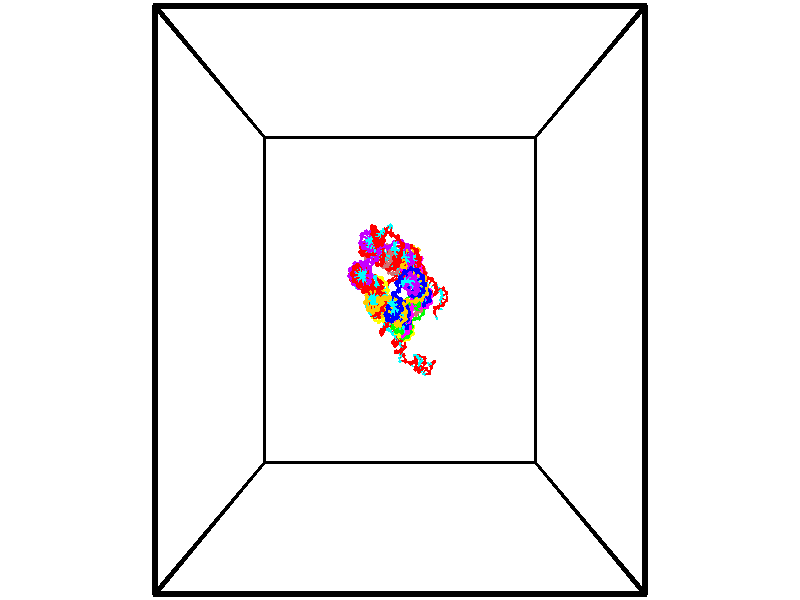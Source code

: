// switches for output
#declare DRAW_BASES = 1; // possible values are 0, 1; only relevant for DNA ribbons
#declare DRAW_BASES_TYPE = 3; // possible values are 1, 2, 3; only relevant for DNA ribbons
#declare DRAW_FOG = 0; // set to 1 to enable fog

#include "colors.inc"

#include "transforms.inc"
background { rgb <1, 1, 1>}

#default {
   normal{
       ripples 0.25
       frequency 0.20
       turbulence 0.2
       lambda 5
   }
	finish {
		phong 0.1
		phong_size 40.
	}
}

// original window dimensions: 1024x640


// camera settings

camera {
	sky <-0, 1, 0>
	up <-0, 1, 0>
	right 1.6 * <1, 0, 0>
	location <18.5, 18.5, 82.5562>
	look_at <18.5, 18.5, 18.5>
	direction <0, 0, -64.0562>
	angle 67.0682
}


# declare cpy_camera_pos = <18.5, 18.5, 82.5562>;
# if (DRAW_FOG = 1)
fog {
	fog_type 2
	up vnormalize(cpy_camera_pos)
	color rgbt<1,1,1,0.3>
	distance 1e-5
	fog_alt 3e-3
	fog_offset 29.6
}
# end


// LIGHTS

# declare lum = 6;
global_settings {
	ambient_light rgb lum * <0.05, 0.05, 0.05>
	max_trace_level 15
}# declare cpy_direct_light_amount = 0.25;
light_source
{	1000 * <-1, -1, 1>,
	rgb lum * cpy_direct_light_amount
	parallel
}

light_source
{	1000 * <1, 1, -1>,
	rgb lum * cpy_direct_light_amount
	parallel
}

// strand 0

// nucleotide -1

// particle -1
sphere {
	<23.303478, 17.090534, -2.021698> 0.250000
	pigment { color rgbt <1,0,0,0> }
	no_shadow
}
cylinder {
	<23.475109, 16.731735, -2.064190>,  <23.578089, 16.516455, -2.089685>, 0.100000
	pigment { color rgbt <1,0,0,0> }
	no_shadow
}
cylinder {
	<23.475109, 16.731735, -2.064190>,  <23.303478, 17.090534, -2.021698>, 0.100000
	pigment { color rgbt <1,0,0,0> }
	no_shadow
}

// particle -1
sphere {
	<23.475109, 16.731735, -2.064190> 0.100000
	pigment { color rgbt <1,0,0,0> }
	no_shadow
}
sphere {
	0, 1
	scale<0.080000,0.200000,0.300000>
	matrix <0.573904, 0.179912, 0.798915,
		-0.697514, -0.403764, 0.591988,
		0.429079, -0.896999, -0.106231,
		23.603832, 16.462635, -2.096059>
	pigment { color rgbt <0,1,1,0> }
	no_shadow
}
cylinder {
	<23.480246, 17.545403, -1.440490>,  <23.303478, 17.090534, -2.021698>, 0.130000
	pigment { color rgbt <1,0,0,0> }
	no_shadow
}

// nucleotide -1

// particle -1
sphere {
	<23.480246, 17.545403, -1.440490> 0.250000
	pigment { color rgbt <1,0,0,0> }
	no_shadow
}
cylinder {
	<23.847584, 17.489494, -1.292382>,  <24.067987, 17.455950, -1.203516>, 0.100000
	pigment { color rgbt <1,0,0,0> }
	no_shadow
}
cylinder {
	<23.847584, 17.489494, -1.292382>,  <23.480246, 17.545403, -1.440490>, 0.100000
	pigment { color rgbt <1,0,0,0> }
	no_shadow
}

// particle -1
sphere {
	<23.847584, 17.489494, -1.292382> 0.100000
	pigment { color rgbt <1,0,0,0> }
	no_shadow
}
sphere {
	0, 1
	scale<0.080000,0.200000,0.300000>
	matrix <-0.185630, 0.674154, 0.714883,
		-0.349541, -0.725245, 0.593162,
		0.918348, -0.139772, 0.370272,
		24.123089, 17.447563, -1.181300>
	pigment { color rgbt <0,1,1,0> }
	no_shadow
}
cylinder {
	<23.334364, 17.625635, -0.801640>,  <23.480246, 17.545403, -1.440490>, 0.130000
	pigment { color rgbt <1,0,0,0> }
	no_shadow
}

// nucleotide -1

// particle -1
sphere {
	<23.334364, 17.625635, -0.801640> 0.250000
	pigment { color rgbt <1,0,0,0> }
	no_shadow
}
cylinder {
	<23.722584, 17.720985, -0.815583>,  <23.955515, 17.778194, -0.823949>, 0.100000
	pigment { color rgbt <1,0,0,0> }
	no_shadow
}
cylinder {
	<23.722584, 17.720985, -0.815583>,  <23.334364, 17.625635, -0.801640>, 0.100000
	pigment { color rgbt <1,0,0,0> }
	no_shadow
}

// particle -1
sphere {
	<23.722584, 17.720985, -0.815583> 0.100000
	pigment { color rgbt <1,0,0,0> }
	no_shadow
}
sphere {
	0, 1
	scale<0.080000,0.200000,0.300000>
	matrix <-0.149846, 0.710628, 0.687425,
		0.188634, -0.661956, 0.725418,
		0.970548, 0.238373, -0.034857,
		24.013748, 17.792498, -0.826041>
	pigment { color rgbt <0,1,1,0> }
	no_shadow
}
cylinder {
	<23.660248, 17.673767, -0.093697>,  <23.334364, 17.625635, -0.801640>, 0.130000
	pigment { color rgbt <1,0,0,0> }
	no_shadow
}

// nucleotide -1

// particle -1
sphere {
	<23.660248, 17.673767, -0.093697> 0.250000
	pigment { color rgbt <1,0,0,0> }
	no_shadow
}
cylinder {
	<23.875957, 17.909843, -0.333984>,  <24.005383, 18.051489, -0.478156>, 0.100000
	pigment { color rgbt <1,0,0,0> }
	no_shadow
}
cylinder {
	<23.875957, 17.909843, -0.333984>,  <23.660248, 17.673767, -0.093697>, 0.100000
	pigment { color rgbt <1,0,0,0> }
	no_shadow
}

// particle -1
sphere {
	<23.875957, 17.909843, -0.333984> 0.100000
	pigment { color rgbt <1,0,0,0> }
	no_shadow
}
sphere {
	0, 1
	scale<0.080000,0.200000,0.300000>
	matrix <-0.298480, 0.800975, 0.518989,
		0.787457, -0.100579, 0.608109,
		0.539279, 0.590189, -0.600712,
		24.037739, 18.086901, -0.514199>
	pigment { color rgbt <0,1,1,0> }
	no_shadow
}
cylinder {
	<24.408522, 17.973911, 0.132397>,  <23.660248, 17.673767, -0.093697>, 0.130000
	pigment { color rgbt <1,0,0,0> }
	no_shadow
}

// nucleotide -1

// particle -1
sphere {
	<24.408522, 17.973911, 0.132397> 0.250000
	pigment { color rgbt <1,0,0,0> }
	no_shadow
}
cylinder {
	<24.224972, 18.233627, -0.110209>,  <24.114841, 18.389456, -0.255773>, 0.100000
	pigment { color rgbt <1,0,0,0> }
	no_shadow
}
cylinder {
	<24.224972, 18.233627, -0.110209>,  <24.408522, 17.973911, 0.132397>, 0.100000
	pigment { color rgbt <1,0,0,0> }
	no_shadow
}

// particle -1
sphere {
	<24.224972, 18.233627, -0.110209> 0.100000
	pigment { color rgbt <1,0,0,0> }
	no_shadow
}
sphere {
	0, 1
	scale<0.080000,0.200000,0.300000>
	matrix <0.037214, 0.696072, 0.717007,
		0.887722, 0.306444, -0.343572,
		-0.458873, 0.649288, -0.606515,
		24.087311, 18.428413, -0.292164>
	pigment { color rgbt <0,1,1,0> }
	no_shadow
}
cylinder {
	<24.863514, 18.471830, 0.168880>,  <24.408522, 17.973911, 0.132397>, 0.130000
	pigment { color rgbt <1,0,0,0> }
	no_shadow
}

// nucleotide -1

// particle -1
sphere {
	<24.863514, 18.471830, 0.168880> 0.250000
	pigment { color rgbt <1,0,0,0> }
	no_shadow
}
cylinder {
	<24.490440, 18.576477, 0.069559>,  <24.266596, 18.639265, 0.009966>, 0.100000
	pigment { color rgbt <1,0,0,0> }
	no_shadow
}
cylinder {
	<24.490440, 18.576477, 0.069559>,  <24.863514, 18.471830, 0.168880>, 0.100000
	pigment { color rgbt <1,0,0,0> }
	no_shadow
}

// particle -1
sphere {
	<24.490440, 18.576477, 0.069559> 0.100000
	pigment { color rgbt <1,0,0,0> }
	no_shadow
}
sphere {
	0, 1
	scale<0.080000,0.200000,0.300000>
	matrix <-0.041752, 0.605472, 0.794770,
		0.358267, 0.751638, -0.553792,
		-0.932685, 0.261618, -0.248303,
		24.210634, 18.654963, -0.004932>
	pigment { color rgbt <0,1,1,0> }
	no_shadow
}
cylinder {
	<24.840038, 19.264402, 0.230435>,  <24.863514, 18.471830, 0.168880>, 0.130000
	pigment { color rgbt <1,0,0,0> }
	no_shadow
}

// nucleotide -1

// particle -1
sphere {
	<24.840038, 19.264402, 0.230435> 0.250000
	pigment { color rgbt <1,0,0,0> }
	no_shadow
}
cylinder {
	<24.491367, 19.076180, 0.285211>,  <24.282166, 18.963245, 0.318076>, 0.100000
	pigment { color rgbt <1,0,0,0> }
	no_shadow
}
cylinder {
	<24.491367, 19.076180, 0.285211>,  <24.840038, 19.264402, 0.230435>, 0.100000
	pigment { color rgbt <1,0,0,0> }
	no_shadow
}

// particle -1
sphere {
	<24.491367, 19.076180, 0.285211> 0.100000
	pigment { color rgbt <1,0,0,0> }
	no_shadow
}
sphere {
	0, 1
	scale<0.080000,0.200000,0.300000>
	matrix <-0.151238, 0.524070, 0.838139,
		-0.466160, 0.709877, -0.527987,
		-0.871678, -0.470559, 0.136940,
		24.229864, 18.935013, 0.326293>
	pigment { color rgbt <0,1,1,0> }
	no_shadow
}
cylinder {
	<24.416988, 19.801998, 0.376804>,  <24.840038, 19.264402, 0.230435>, 0.130000
	pigment { color rgbt <1,0,0,0> }
	no_shadow
}

// nucleotide -1

// particle -1
sphere {
	<24.416988, 19.801998, 0.376804> 0.250000
	pigment { color rgbt <1,0,0,0> }
	no_shadow
}
cylinder {
	<24.287022, 19.453312, 0.523525>,  <24.209042, 19.244101, 0.611558>, 0.100000
	pigment { color rgbt <1,0,0,0> }
	no_shadow
}
cylinder {
	<24.287022, 19.453312, 0.523525>,  <24.416988, 19.801998, 0.376804>, 0.100000
	pigment { color rgbt <1,0,0,0> }
	no_shadow
}

// particle -1
sphere {
	<24.287022, 19.453312, 0.523525> 0.100000
	pigment { color rgbt <1,0,0,0> }
	no_shadow
}
sphere {
	0, 1
	scale<0.080000,0.200000,0.300000>
	matrix <-0.285678, 0.460192, 0.840602,
		-0.901564, 0.168338, -0.398553,
		-0.324916, -0.871714, 0.366802,
		24.189547, 19.191797, 0.633566>
	pigment { color rgbt <0,1,1,0> }
	no_shadow
}
cylinder {
	<23.647339, 19.734398, 0.518141>,  <24.416988, 19.801998, 0.376804>, 0.130000
	pigment { color rgbt <1,0,0,0> }
	no_shadow
}

// nucleotide -1

// particle -1
sphere {
	<23.647339, 19.734398, 0.518141> 0.250000
	pigment { color rgbt <1,0,0,0> }
	no_shadow
}
cylinder {
	<23.896404, 19.534286, 0.758812>,  <24.045843, 19.414221, 0.903214>, 0.100000
	pigment { color rgbt <1,0,0,0> }
	no_shadow
}
cylinder {
	<23.896404, 19.534286, 0.758812>,  <23.647339, 19.734398, 0.518141>, 0.100000
	pigment { color rgbt <1,0,0,0> }
	no_shadow
}

// particle -1
sphere {
	<23.896404, 19.534286, 0.758812> 0.100000
	pigment { color rgbt <1,0,0,0> }
	no_shadow
}
sphere {
	0, 1
	scale<0.080000,0.200000,0.300000>
	matrix <-0.311036, 0.547330, 0.776973,
		-0.718017, -0.670934, 0.185197,
		0.622661, -0.500277, 0.601677,
		24.083202, 19.384203, 0.939315>
	pigment { color rgbt <0,1,1,0> }
	no_shadow
}
cylinder {
	<23.252462, 19.230951, 0.998621>,  <23.647339, 19.734398, 0.518141>, 0.130000
	pigment { color rgbt <1,0,0,0> }
	no_shadow
}

// nucleotide -1

// particle -1
sphere {
	<23.252462, 19.230951, 0.998621> 0.250000
	pigment { color rgbt <1,0,0,0> }
	no_shadow
}
cylinder {
	<23.595829, 19.402611, 1.111014>,  <23.801849, 19.505606, 1.178451>, 0.100000
	pigment { color rgbt <1,0,0,0> }
	no_shadow
}
cylinder {
	<23.595829, 19.402611, 1.111014>,  <23.252462, 19.230951, 0.998621>, 0.100000
	pigment { color rgbt <1,0,0,0> }
	no_shadow
}

// particle -1
sphere {
	<23.595829, 19.402611, 1.111014> 0.100000
	pigment { color rgbt <1,0,0,0> }
	no_shadow
}
sphere {
	0, 1
	scale<0.080000,0.200000,0.300000>
	matrix <-0.512924, 0.723723, 0.461664,
		-0.005234, -0.540424, 0.841377,
		0.858418, 0.429146, 0.280985,
		23.853354, 19.531355, 1.195310>
	pigment { color rgbt <0,1,1,0> }
	no_shadow
}
cylinder {
	<23.334726, 19.332079, 1.805550>,  <23.252462, 19.230951, 0.998621>, 0.130000
	pigment { color rgbt <1,0,0,0> }
	no_shadow
}

// nucleotide -1

// particle -1
sphere {
	<23.334726, 19.332079, 1.805550> 0.250000
	pigment { color rgbt <1,0,0,0> }
	no_shadow
}
cylinder {
	<23.505486, 19.606155, 1.569491>,  <23.607941, 19.770601, 1.427856>, 0.100000
	pigment { color rgbt <1,0,0,0> }
	no_shadow
}
cylinder {
	<23.505486, 19.606155, 1.569491>,  <23.334726, 19.332079, 1.805550>, 0.100000
	pigment { color rgbt <1,0,0,0> }
	no_shadow
}

// particle -1
sphere {
	<23.505486, 19.606155, 1.569491> 0.100000
	pigment { color rgbt <1,0,0,0> }
	no_shadow
}
sphere {
	0, 1
	scale<0.080000,0.200000,0.300000>
	matrix <-0.612636, 0.699157, 0.368588,
		0.665157, 0.204195, 0.718242,
		0.426900, 0.685190, -0.590146,
		23.633554, 19.811712, 1.392447>
	pigment { color rgbt <0,1,1,0> }
	no_shadow
}
cylinder {
	<23.285248, 19.934656, 2.103149>,  <23.334726, 19.332079, 1.805550>, 0.130000
	pigment { color rgbt <1,0,0,0> }
	no_shadow
}

// nucleotide -1

// particle -1
sphere {
	<23.285248, 19.934656, 2.103149> 0.250000
	pigment { color rgbt <1,0,0,0> }
	no_shadow
}
cylinder {
	<23.388611, 20.066875, 1.740058>,  <23.450628, 20.146206, 1.522204>, 0.100000
	pigment { color rgbt <1,0,0,0> }
	no_shadow
}
cylinder {
	<23.388611, 20.066875, 1.740058>,  <23.285248, 19.934656, 2.103149>, 0.100000
	pigment { color rgbt <1,0,0,0> }
	no_shadow
}

// particle -1
sphere {
	<23.388611, 20.066875, 1.740058> 0.100000
	pigment { color rgbt <1,0,0,0> }
	no_shadow
}
sphere {
	0, 1
	scale<0.080000,0.200000,0.300000>
	matrix <-0.427669, 0.881687, 0.199318,
		0.866213, 0.336701, 0.369199,
		0.258407, 0.330547, -0.907725,
		23.466133, 20.166039, 1.467741>
	pigment { color rgbt <0,1,1,0> }
	no_shadow
}
cylinder {
	<23.172235, 20.283743, 2.894376>,  <23.285248, 19.934656, 2.103149>, 0.130000
	pigment { color rgbt <1,0,0,0> }
	no_shadow
}

// nucleotide -1

// particle -1
sphere {
	<23.172235, 20.283743, 2.894376> 0.250000
	pigment { color rgbt <1,0,0,0> }
	no_shadow
}
cylinder {
	<22.947811, 20.139965, 2.596111>,  <22.813156, 20.053698, 2.417153>, 0.100000
	pigment { color rgbt <1,0,0,0> }
	no_shadow
}
cylinder {
	<22.947811, 20.139965, 2.596111>,  <23.172235, 20.283743, 2.894376>, 0.100000
	pigment { color rgbt <1,0,0,0> }
	no_shadow
}

// particle -1
sphere {
	<22.947811, 20.139965, 2.596111> 0.100000
	pigment { color rgbt <1,0,0,0> }
	no_shadow
}
sphere {
	0, 1
	scale<0.080000,0.200000,0.300000>
	matrix <-0.792866, 0.492195, 0.359316,
		0.237856, 0.792807, -0.561143,
		-0.561060, -0.359445, -0.745661,
		22.779493, 20.032131, 2.372413>
	pigment { color rgbt <0,1,1,0> }
	no_shadow
}
cylinder {
	<22.709398, 20.837019, 2.725912>,  <23.172235, 20.283743, 2.894376>, 0.130000
	pigment { color rgbt <1,0,0,0> }
	no_shadow
}

// nucleotide -1

// particle -1
sphere {
	<22.709398, 20.837019, 2.725912> 0.250000
	pigment { color rgbt <1,0,0,0> }
	no_shadow
}
cylinder {
	<22.548183, 20.501453, 2.579605>,  <22.451454, 20.300114, 2.491820>, 0.100000
	pigment { color rgbt <1,0,0,0> }
	no_shadow
}
cylinder {
	<22.548183, 20.501453, 2.579605>,  <22.709398, 20.837019, 2.725912>, 0.100000
	pigment { color rgbt <1,0,0,0> }
	no_shadow
}

// particle -1
sphere {
	<22.548183, 20.501453, 2.579605> 0.100000
	pigment { color rgbt <1,0,0,0> }
	no_shadow
}
sphere {
	0, 1
	scale<0.080000,0.200000,0.300000>
	matrix <-0.902601, 0.298322, 0.310348,
		-0.151239, 0.455224, -0.877438,
		-0.403037, -0.838913, -0.365767,
		22.427273, 20.249779, 2.469874>
	pigment { color rgbt <0,1,1,0> }
	no_shadow
}
cylinder {
	<22.206270, 20.908779, 2.190015>,  <22.709398, 20.837019, 2.725912>, 0.130000
	pigment { color rgbt <1,0,0,0> }
	no_shadow
}

// nucleotide -1

// particle -1
sphere {
	<22.206270, 20.908779, 2.190015> 0.250000
	pigment { color rgbt <1,0,0,0> }
	no_shadow
}
cylinder {
	<22.099224, 20.591686, 2.409089>,  <22.034996, 20.401430, 2.540533>, 0.100000
	pigment { color rgbt <1,0,0,0> }
	no_shadow
}
cylinder {
	<22.099224, 20.591686, 2.409089>,  <22.206270, 20.908779, 2.190015>, 0.100000
	pigment { color rgbt <1,0,0,0> }
	no_shadow
}

// particle -1
sphere {
	<22.099224, 20.591686, 2.409089> 0.100000
	pigment { color rgbt <1,0,0,0> }
	no_shadow
}
sphere {
	0, 1
	scale<0.080000,0.200000,0.300000>
	matrix <-0.638262, 0.571668, 0.515575,
		-0.721807, -0.211591, -0.658957,
		-0.267613, -0.792732, 0.547684,
		22.018940, 20.353867, 2.573394>
	pigment { color rgbt <0,1,1,0> }
	no_shadow
}
cylinder {
	<21.833132, 20.296003, 1.803272>,  <22.206270, 20.908779, 2.190015>, 0.130000
	pigment { color rgbt <1,0,0,0> }
	no_shadow
}

// nucleotide -1

// particle -1
sphere {
	<21.833132, 20.296003, 1.803272> 0.250000
	pigment { color rgbt <1,0,0,0> }
	no_shadow
}
cylinder {
	<21.707558, 20.347027, 2.179607>,  <21.632214, 20.377642, 2.405408>, 0.100000
	pigment { color rgbt <1,0,0,0> }
	no_shadow
}
cylinder {
	<21.707558, 20.347027, 2.179607>,  <21.833132, 20.296003, 1.803272>, 0.100000
	pigment { color rgbt <1,0,0,0> }
	no_shadow
}

// particle -1
sphere {
	<21.707558, 20.347027, 2.179607> 0.100000
	pigment { color rgbt <1,0,0,0> }
	no_shadow
}
sphere {
	0, 1
	scale<0.080000,0.200000,0.300000>
	matrix <-0.858989, 0.383968, -0.338683,
		-0.404454, -0.914493, -0.010969,
		-0.313935, 0.127560, 0.940836,
		21.613377, 20.385294, 2.461858>
	pigment { color rgbt <0,1,1,0> }
	no_shadow
}
cylinder {
	<21.512638, 20.084986, 1.237158>,  <21.833132, 20.296003, 1.803272>, 0.130000
	pigment { color rgbt <1,0,0,0> }
	no_shadow
}

// nucleotide -1

// particle -1
sphere {
	<21.512638, 20.084986, 1.237158> 0.250000
	pigment { color rgbt <1,0,0,0> }
	no_shadow
}
cylinder {
	<21.883392, 20.011078, 1.106471>,  <22.105844, 19.966734, 1.028059>, 0.100000
	pigment { color rgbt <1,0,0,0> }
	no_shadow
}
cylinder {
	<21.883392, 20.011078, 1.106471>,  <21.512638, 20.084986, 1.237158>, 0.100000
	pigment { color rgbt <1,0,0,0> }
	no_shadow
}

// particle -1
sphere {
	<21.883392, 20.011078, 1.106471> 0.100000
	pigment { color rgbt <1,0,0,0> }
	no_shadow
}
sphere {
	0, 1
	scale<0.080000,0.200000,0.300000>
	matrix <0.034430, -0.824922, 0.564197,
		-0.373763, -0.534195, -0.758247,
		0.926885, -0.184769, -0.326717,
		22.161457, 19.955647, 1.008456>
	pigment { color rgbt <0,1,1,0> }
	no_shadow
}
cylinder {
	<21.603975, 19.403124, 0.991098>,  <21.512638, 20.084986, 1.237158>, 0.130000
	pigment { color rgbt <1,0,0,0> }
	no_shadow
}

// nucleotide -1

// particle -1
sphere {
	<21.603975, 19.403124, 0.991098> 0.250000
	pigment { color rgbt <1,0,0,0> }
	no_shadow
}
cylinder {
	<21.964500, 19.522537, 1.116645>,  <22.180815, 19.594185, 1.191974>, 0.100000
	pigment { color rgbt <1,0,0,0> }
	no_shadow
}
cylinder {
	<21.964500, 19.522537, 1.116645>,  <21.603975, 19.403124, 0.991098>, 0.100000
	pigment { color rgbt <1,0,0,0> }
	no_shadow
}

// particle -1
sphere {
	<21.964500, 19.522537, 1.116645> 0.100000
	pigment { color rgbt <1,0,0,0> }
	no_shadow
}
sphere {
	0, 1
	scale<0.080000,0.200000,0.300000>
	matrix <-0.063016, -0.626514, 0.776859,
		0.428560, -0.719972, -0.545873,
		0.901313, 0.298532, 0.313869,
		22.234894, 19.612097, 1.210806>
	pigment { color rgbt <0,1,1,0> }
	no_shadow
}
cylinder {
	<22.017799, 18.790493, 1.118801>,  <21.603975, 19.403124, 0.991098>, 0.130000
	pigment { color rgbt <1,0,0,0> }
	no_shadow
}

// nucleotide -1

// particle -1
sphere {
	<22.017799, 18.790493, 1.118801> 0.250000
	pigment { color rgbt <1,0,0,0> }
	no_shadow
}
cylinder {
	<22.146374, 19.113358, 1.316859>,  <22.223518, 19.307076, 1.435694>, 0.100000
	pigment { color rgbt <1,0,0,0> }
	no_shadow
}
cylinder {
	<22.146374, 19.113358, 1.316859>,  <22.017799, 18.790493, 1.118801>, 0.100000
	pigment { color rgbt <1,0,0,0> }
	no_shadow
}

// particle -1
sphere {
	<22.146374, 19.113358, 1.316859> 0.100000
	pigment { color rgbt <1,0,0,0> }
	no_shadow
}
sphere {
	0, 1
	scale<0.080000,0.200000,0.300000>
	matrix <-0.208767, -0.449624, 0.868478,
		0.923632, -0.382529, 0.023984,
		0.321435, 0.807161, 0.495146,
		22.242804, 19.355507, 1.465403>
	pigment { color rgbt <0,1,1,0> }
	no_shadow
}
cylinder {
	<22.419392, 18.633621, 1.732151>,  <22.017799, 18.790493, 1.118801>, 0.130000
	pigment { color rgbt <1,0,0,0> }
	no_shadow
}

// nucleotide -1

// particle -1
sphere {
	<22.419392, 18.633621, 1.732151> 0.250000
	pigment { color rgbt <1,0,0,0> }
	no_shadow
}
cylinder {
	<22.265560, 18.993176, 1.816157>,  <22.173262, 19.208908, 1.866561>, 0.100000
	pigment { color rgbt <1,0,0,0> }
	no_shadow
}
cylinder {
	<22.265560, 18.993176, 1.816157>,  <22.419392, 18.633621, 1.732151>, 0.100000
	pigment { color rgbt <1,0,0,0> }
	no_shadow
}

// particle -1
sphere {
	<22.265560, 18.993176, 1.816157> 0.100000
	pigment { color rgbt <1,0,0,0> }
	no_shadow
}
sphere {
	0, 1
	scale<0.080000,0.200000,0.300000>
	matrix <-0.211280, -0.307189, 0.927899,
		0.898587, 0.312479, 0.308055,
		-0.384580, 0.898883, 0.210015,
		22.150187, 19.262840, 1.879162>
	pigment { color rgbt <0,1,1,0> }
	no_shadow
}
cylinder {
	<22.749968, 18.975086, 2.428901>,  <22.419392, 18.633621, 1.732151>, 0.130000
	pigment { color rgbt <1,0,0,0> }
	no_shadow
}

// nucleotide -1

// particle -1
sphere {
	<22.749968, 18.975086, 2.428901> 0.250000
	pigment { color rgbt <1,0,0,0> }
	no_shadow
}
cylinder {
	<22.375980, 19.061012, 2.315985>,  <22.151588, 19.112568, 2.248235>, 0.100000
	pigment { color rgbt <1,0,0,0> }
	no_shadow
}
cylinder {
	<22.375980, 19.061012, 2.315985>,  <22.749968, 18.975086, 2.428901>, 0.100000
	pigment { color rgbt <1,0,0,0> }
	no_shadow
}

// particle -1
sphere {
	<22.375980, 19.061012, 2.315985> 0.100000
	pigment { color rgbt <1,0,0,0> }
	no_shadow
}
sphere {
	0, 1
	scale<0.080000,0.200000,0.300000>
	matrix <-0.330713, -0.240016, 0.912700,
		0.128309, 0.946703, 0.295450,
		-0.934968, 0.214817, -0.282290,
		22.095490, 19.125458, 2.231298>
	pigment { color rgbt <0,1,1,0> }
	no_shadow
}
cylinder {
	<22.603338, 19.434696, 2.849390>,  <22.749968, 18.975086, 2.428901>, 0.130000
	pigment { color rgbt <1,0,0,0> }
	no_shadow
}

// nucleotide -1

// particle -1
sphere {
	<22.603338, 19.434696, 2.849390> 0.250000
	pigment { color rgbt <1,0,0,0> }
	no_shadow
}
cylinder {
	<22.280609, 19.230015, 2.731275>,  <22.086971, 19.107206, 2.660405>, 0.100000
	pigment { color rgbt <1,0,0,0> }
	no_shadow
}
cylinder {
	<22.280609, 19.230015, 2.731275>,  <22.603338, 19.434696, 2.849390>, 0.100000
	pigment { color rgbt <1,0,0,0> }
	no_shadow
}

// particle -1
sphere {
	<22.280609, 19.230015, 2.731275> 0.100000
	pigment { color rgbt <1,0,0,0> }
	no_shadow
}
sphere {
	0, 1
	scale<0.080000,0.200000,0.300000>
	matrix <-0.409851, 0.124806, 0.903574,
		-0.425506, 0.850050, -0.310418,
		-0.806825, -0.511702, -0.295288,
		22.038561, 19.076504, 2.642688>
	pigment { color rgbt <0,1,1,0> }
	no_shadow
}
cylinder {
	<21.837906, 19.793825, 2.805036>,  <22.603338, 19.434696, 2.849390>, 0.130000
	pigment { color rgbt <1,0,0,0> }
	no_shadow
}

// nucleotide -1

// particle -1
sphere {
	<21.837906, 19.793825, 2.805036> 0.250000
	pigment { color rgbt <1,0,0,0> }
	no_shadow
}
cylinder {
	<21.857258, 19.410038, 2.916087>,  <21.868870, 19.179766, 2.982718>, 0.100000
	pigment { color rgbt <1,0,0,0> }
	no_shadow
}
cylinder {
	<21.857258, 19.410038, 2.916087>,  <21.837906, 19.793825, 2.805036>, 0.100000
	pigment { color rgbt <1,0,0,0> }
	no_shadow
}

// particle -1
sphere {
	<21.857258, 19.410038, 2.916087> 0.100000
	pigment { color rgbt <1,0,0,0> }
	no_shadow
}
sphere {
	0, 1
	scale<0.080000,0.200000,0.300000>
	matrix <-0.357845, 0.242853, 0.901648,
		-0.932527, -0.142972, -0.331592,
		0.048382, -0.959469, 0.277629,
		21.871773, 19.122198, 2.999376>
	pigment { color rgbt <0,1,1,0> }
	no_shadow
}
cylinder {
	<21.112297, 19.626390, 2.932961>,  <21.837906, 19.793825, 2.805036>, 0.130000
	pigment { color rgbt <1,0,0,0> }
	no_shadow
}

// nucleotide -1

// particle -1
sphere {
	<21.112297, 19.626390, 2.932961> 0.250000
	pigment { color rgbt <1,0,0,0> }
	no_shadow
}
cylinder {
	<21.366055, 19.402790, 3.146526>,  <21.518309, 19.268629, 3.274665>, 0.100000
	pigment { color rgbt <1,0,0,0> }
	no_shadow
}
cylinder {
	<21.366055, 19.402790, 3.146526>,  <21.112297, 19.626390, 2.932961>, 0.100000
	pigment { color rgbt <1,0,0,0> }
	no_shadow
}

// particle -1
sphere {
	<21.366055, 19.402790, 3.146526> 0.100000
	pigment { color rgbt <1,0,0,0> }
	no_shadow
}
sphere {
	0, 1
	scale<0.080000,0.200000,0.300000>
	matrix <-0.478154, 0.258931, 0.839240,
		-0.607384, -0.787699, -0.103025,
		0.634392, -0.559003, 0.533912,
		21.556372, 19.235088, 3.306700>
	pigment { color rgbt <0,1,1,0> }
	no_shadow
}
cylinder {
	<20.661650, 19.165167, 3.318082>,  <21.112297, 19.626390, 2.932961>, 0.130000
	pigment { color rgbt <1,0,0,0> }
	no_shadow
}

// nucleotide -1

// particle -1
sphere {
	<20.661650, 19.165167, 3.318082> 0.250000
	pigment { color rgbt <1,0,0,0> }
	no_shadow
}
cylinder {
	<21.009659, 19.277176, 3.480391>,  <21.218464, 19.344381, 3.577776>, 0.100000
	pigment { color rgbt <1,0,0,0> }
	no_shadow
}
cylinder {
	<21.009659, 19.277176, 3.480391>,  <20.661650, 19.165167, 3.318082>, 0.100000
	pigment { color rgbt <1,0,0,0> }
	no_shadow
}

// particle -1
sphere {
	<21.009659, 19.277176, 3.480391> 0.100000
	pigment { color rgbt <1,0,0,0> }
	no_shadow
}
sphere {
	0, 1
	scale<0.080000,0.200000,0.300000>
	matrix <-0.492784, 0.468827, 0.733052,
		0.015033, -0.837729, 0.545879,
		0.870022, 0.280020, 0.405771,
		21.270666, 19.361181, 3.602122>
	pigment { color rgbt <0,1,1,0> }
	no_shadow
}
cylinder {
	<20.790907, 19.029398, 4.102556>,  <20.661650, 19.165167, 3.318082>, 0.130000
	pigment { color rgbt <1,0,0,0> }
	no_shadow
}

// nucleotide -1

// particle -1
sphere {
	<20.790907, 19.029398, 4.102556> 0.250000
	pigment { color rgbt <1,0,0,0> }
	no_shadow
}
cylinder {
	<21.092960, 19.289795, 4.071630>,  <21.274193, 19.446033, 4.053074>, 0.100000
	pigment { color rgbt <1,0,0,0> }
	no_shadow
}
cylinder {
	<21.092960, 19.289795, 4.071630>,  <20.790907, 19.029398, 4.102556>, 0.100000
	pigment { color rgbt <1,0,0,0> }
	no_shadow
}

// particle -1
sphere {
	<21.092960, 19.289795, 4.071630> 0.100000
	pigment { color rgbt <1,0,0,0> }
	no_shadow
}
sphere {
	0, 1
	scale<0.080000,0.200000,0.300000>
	matrix <-0.317724, 0.466586, 0.825439,
		0.573431, -0.598752, 0.559172,
		0.755135, 0.650994, -0.077317,
		21.319502, 19.485092, 4.048435>
	pigment { color rgbt <0,1,1,0> }
	no_shadow
}
cylinder {
	<20.961533, 19.040869, 4.754425>,  <20.790907, 19.029398, 4.102556>, 0.130000
	pigment { color rgbt <1,0,0,0> }
	no_shadow
}

// nucleotide -1

// particle -1
sphere {
	<20.961533, 19.040869, 4.754425> 0.250000
	pigment { color rgbt <1,0,0,0> }
	no_shadow
}
cylinder {
	<21.014233, 19.371052, 4.534876>,  <21.045853, 19.569162, 4.403147>, 0.100000
	pigment { color rgbt <1,0,0,0> }
	no_shadow
}
cylinder {
	<21.014233, 19.371052, 4.534876>,  <20.961533, 19.040869, 4.754425>, 0.100000
	pigment { color rgbt <1,0,0,0> }
	no_shadow
}

// particle -1
sphere {
	<21.014233, 19.371052, 4.534876> 0.100000
	pigment { color rgbt <1,0,0,0> }
	no_shadow
}
sphere {
	0, 1
	scale<0.080000,0.200000,0.300000>
	matrix <-0.108188, 0.562363, 0.819782,
		0.985362, -0.048625, 0.163396,
		0.131749, 0.825459, -0.548871,
		21.053757, 19.618690, 4.370215>
	pigment { color rgbt <0,1,1,0> }
	no_shadow
}
cylinder {
	<21.506508, 19.315762, 5.128478>,  <20.961533, 19.040869, 4.754425>, 0.130000
	pigment { color rgbt <1,0,0,0> }
	no_shadow
}

// nucleotide -1

// particle -1
sphere {
	<21.506508, 19.315762, 5.128478> 0.250000
	pigment { color rgbt <1,0,0,0> }
	no_shadow
}
cylinder {
	<21.263725, 19.560833, 4.926002>,  <21.118055, 19.707876, 4.804516>, 0.100000
	pigment { color rgbt <1,0,0,0> }
	no_shadow
}
cylinder {
	<21.263725, 19.560833, 4.926002>,  <21.506508, 19.315762, 5.128478>, 0.100000
	pigment { color rgbt <1,0,0,0> }
	no_shadow
}

// particle -1
sphere {
	<21.263725, 19.560833, 4.926002> 0.100000
	pigment { color rgbt <1,0,0,0> }
	no_shadow
}
sphere {
	0, 1
	scale<0.080000,0.200000,0.300000>
	matrix <-0.206997, 0.493073, 0.845004,
		0.767306, 0.617659, -0.172450,
		-0.606955, 0.612679, -0.506191,
		21.081638, 19.744637, 4.774144>
	pigment { color rgbt <0,1,1,0> }
	no_shadow
}
cylinder {
	<21.643559, 19.994875, 5.413636>,  <21.506508, 19.315762, 5.128478>, 0.130000
	pigment { color rgbt <1,0,0,0> }
	no_shadow
}

// nucleotide -1

// particle -1
sphere {
	<21.643559, 19.994875, 5.413636> 0.250000
	pigment { color rgbt <1,0,0,0> }
	no_shadow
}
cylinder {
	<21.267010, 19.968842, 5.281224>,  <21.041080, 19.953222, 5.201777>, 0.100000
	pigment { color rgbt <1,0,0,0> }
	no_shadow
}
cylinder {
	<21.267010, 19.968842, 5.281224>,  <21.643559, 19.994875, 5.413636>, 0.100000
	pigment { color rgbt <1,0,0,0> }
	no_shadow
}

// particle -1
sphere {
	<21.267010, 19.968842, 5.281224> 0.100000
	pigment { color rgbt <1,0,0,0> }
	no_shadow
}
sphere {
	0, 1
	scale<0.080000,0.200000,0.300000>
	matrix <-0.335081, 0.294430, 0.895004,
		0.039216, 0.953455, -0.298976,
		-0.941373, -0.065083, -0.331030,
		20.984598, 19.949316, 5.181915>
	pigment { color rgbt <0,1,1,0> }
	no_shadow
}
cylinder {
	<21.312292, 20.664333, 5.495674>,  <21.643559, 19.994875, 5.413636>, 0.130000
	pigment { color rgbt <1,0,0,0> }
	no_shadow
}

// nucleotide -1

// particle -1
sphere {
	<21.312292, 20.664333, 5.495674> 0.250000
	pigment { color rgbt <1,0,0,0> }
	no_shadow
}
cylinder {
	<21.075848, 20.342560, 5.519247>,  <20.933981, 20.149496, 5.533391>, 0.100000
	pigment { color rgbt <1,0,0,0> }
	no_shadow
}
cylinder {
	<21.075848, 20.342560, 5.519247>,  <21.312292, 20.664333, 5.495674>, 0.100000
	pigment { color rgbt <1,0,0,0> }
	no_shadow
}

// particle -1
sphere {
	<21.075848, 20.342560, 5.519247> 0.100000
	pigment { color rgbt <1,0,0,0> }
	no_shadow
}
sphere {
	0, 1
	scale<0.080000,0.200000,0.300000>
	matrix <-0.266766, 0.263930, 0.926918,
		-0.761198, 0.532191, -0.370607,
		-0.591112, -0.804434, 0.058932,
		20.898514, 20.101229, 5.536927>
	pigment { color rgbt <0,1,1,0> }
	no_shadow
}
cylinder {
	<20.610098, 20.867178, 5.592050>,  <21.312292, 20.664333, 5.495674>, 0.130000
	pigment { color rgbt <1,0,0,0> }
	no_shadow
}

// nucleotide -1

// particle -1
sphere {
	<20.610098, 20.867178, 5.592050> 0.250000
	pigment { color rgbt <1,0,0,0> }
	no_shadow
}
cylinder {
	<20.639095, 20.498474, 5.744418>,  <20.656494, 20.277252, 5.835839>, 0.100000
	pigment { color rgbt <1,0,0,0> }
	no_shadow
}
cylinder {
	<20.639095, 20.498474, 5.744418>,  <20.610098, 20.867178, 5.592050>, 0.100000
	pigment { color rgbt <1,0,0,0> }
	no_shadow
}

// particle -1
sphere {
	<20.639095, 20.498474, 5.744418> 0.100000
	pigment { color rgbt <1,0,0,0> }
	no_shadow
}
sphere {
	0, 1
	scale<0.080000,0.200000,0.300000>
	matrix <-0.453820, 0.309614, 0.835575,
		-0.888140, -0.233442, -0.395870,
		0.072491, -0.921762, 0.380921,
		20.660843, 20.221945, 5.858695>
	pigment { color rgbt <0,1,1,0> }
	no_shadow
}
cylinder {
	<19.986034, 20.794922, 6.056829>,  <20.610098, 20.867178, 5.592050>, 0.130000
	pigment { color rgbt <1,0,0,0> }
	no_shadow
}

// nucleotide -1

// particle -1
sphere {
	<19.986034, 20.794922, 6.056829> 0.250000
	pigment { color rgbt <1,0,0,0> }
	no_shadow
}
cylinder {
	<20.318985, 20.606323, 6.173338>,  <20.518755, 20.493164, 6.243243>, 0.100000
	pigment { color rgbt <1,0,0,0> }
	no_shadow
}
cylinder {
	<20.318985, 20.606323, 6.173338>,  <19.986034, 20.794922, 6.056829>, 0.100000
	pigment { color rgbt <1,0,0,0> }
	no_shadow
}

// particle -1
sphere {
	<20.318985, 20.606323, 6.173338> 0.100000
	pigment { color rgbt <1,0,0,0> }
	no_shadow
}
sphere {
	0, 1
	scale<0.080000,0.200000,0.300000>
	matrix <-0.153241, 0.309266, 0.938548,
		-0.532601, -0.825861, 0.185174,
		0.832378, -0.471495, 0.291271,
		20.568699, 20.464874, 6.260719>
	pigment { color rgbt <0,1,1,0> }
	no_shadow
}
cylinder {
	<19.943794, 20.281565, 6.672222>,  <19.986034, 20.794922, 6.056829>, 0.130000
	pigment { color rgbt <1,0,0,0> }
	no_shadow
}

// nucleotide -1

// particle -1
sphere {
	<19.943794, 20.281565, 6.672222> 0.250000
	pigment { color rgbt <1,0,0,0> }
	no_shadow
}
cylinder {
	<20.317169, 20.424648, 6.661326>,  <20.541193, 20.510498, 6.654789>, 0.100000
	pigment { color rgbt <1,0,0,0> }
	no_shadow
}
cylinder {
	<20.317169, 20.424648, 6.661326>,  <19.943794, 20.281565, 6.672222>, 0.100000
	pigment { color rgbt <1,0,0,0> }
	no_shadow
}

// particle -1
sphere {
	<20.317169, 20.424648, 6.661326> 0.100000
	pigment { color rgbt <1,0,0,0> }
	no_shadow
}
sphere {
	0, 1
	scale<0.080000,0.200000,0.300000>
	matrix <-0.070887, 0.258341, 0.963450,
		0.351675, -0.897386, 0.266501,
		0.933434, 0.357712, -0.027239,
		20.597200, 20.531961, 6.653155>
	pigment { color rgbt <0,1,1,0> }
	no_shadow
}
cylinder {
	<20.297939, 20.113649, 7.290176>,  <19.943794, 20.281565, 6.672222>, 0.130000
	pigment { color rgbt <1,0,0,0> }
	no_shadow
}

// nucleotide -1

// particle -1
sphere {
	<20.297939, 20.113649, 7.290176> 0.250000
	pigment { color rgbt <1,0,0,0> }
	no_shadow
}
cylinder {
	<20.467293, 20.458710, 7.179482>,  <20.568905, 20.665747, 7.113066>, 0.100000
	pigment { color rgbt <1,0,0,0> }
	no_shadow
}
cylinder {
	<20.467293, 20.458710, 7.179482>,  <20.297939, 20.113649, 7.290176>, 0.100000
	pigment { color rgbt <1,0,0,0> }
	no_shadow
}

// particle -1
sphere {
	<20.467293, 20.458710, 7.179482> 0.100000
	pigment { color rgbt <1,0,0,0> }
	no_shadow
}
sphere {
	0, 1
	scale<0.080000,0.200000,0.300000>
	matrix <-0.034267, 0.320492, 0.946631,
		0.905303, -0.391304, 0.165252,
		0.423382, 0.862650, -0.276733,
		20.594307, 20.717505, 7.096462>
	pigment { color rgbt <0,1,1,0> }
	no_shadow
}
cylinder {
	<20.814016, 20.329941, 7.619876>,  <20.297939, 20.113649, 7.290176>, 0.130000
	pigment { color rgbt <1,0,0,0> }
	no_shadow
}

// nucleotide -1

// particle -1
sphere {
	<20.814016, 20.329941, 7.619876> 0.250000
	pigment { color rgbt <1,0,0,0> }
	no_shadow
}
cylinder {
	<20.658466, 20.675262, 7.491200>,  <20.565136, 20.882456, 7.413995>, 0.100000
	pigment { color rgbt <1,0,0,0> }
	no_shadow
}
cylinder {
	<20.658466, 20.675262, 7.491200>,  <20.814016, 20.329941, 7.619876>, 0.100000
	pigment { color rgbt <1,0,0,0> }
	no_shadow
}

// particle -1
sphere {
	<20.658466, 20.675262, 7.491200> 0.100000
	pigment { color rgbt <1,0,0,0> }
	no_shadow
}
sphere {
	0, 1
	scale<0.080000,0.200000,0.300000>
	matrix <-0.128473, 0.294947, 0.946838,
		0.912288, 0.409531, -0.003786,
		-0.388876, 0.863302, -0.321690,
		20.541803, 20.934254, 7.394693>
	pigment { color rgbt <0,1,1,0> }
	no_shadow
}
cylinder {
	<21.205141, 20.900023, 7.824388>,  <20.814016, 20.329941, 7.619876>, 0.130000
	pigment { color rgbt <1,0,0,0> }
	no_shadow
}

// nucleotide -1

// particle -1
sphere {
	<21.205141, 20.900023, 7.824388> 0.250000
	pigment { color rgbt <1,0,0,0> }
	no_shadow
}
cylinder {
	<20.809654, 20.959625, 7.818283>,  <20.572361, 20.995388, 7.814620>, 0.100000
	pigment { color rgbt <1,0,0,0> }
	no_shadow
}
cylinder {
	<20.809654, 20.959625, 7.818283>,  <21.205141, 20.900023, 7.824388>, 0.100000
	pigment { color rgbt <1,0,0,0> }
	no_shadow
}

// particle -1
sphere {
	<20.809654, 20.959625, 7.818283> 0.100000
	pigment { color rgbt <1,0,0,0> }
	no_shadow
}
sphere {
	0, 1
	scale<0.080000,0.200000,0.300000>
	matrix <0.023676, 0.256082, 0.966365,
		0.147905, 0.955101, -0.256721,
		-0.988718, 0.149009, -0.015263,
		20.513039, 21.004328, 7.813704>
	pigment { color rgbt <0,1,1,0> }
	no_shadow
}
cylinder {
	<21.104769, 21.457479, 8.120791>,  <21.205141, 20.900023, 7.824388>, 0.130000
	pigment { color rgbt <1,0,0,0> }
	no_shadow
}

// nucleotide -1

// particle -1
sphere {
	<21.104769, 21.457479, 8.120791> 0.250000
	pigment { color rgbt <1,0,0,0> }
	no_shadow
}
cylinder {
	<20.761311, 21.264027, 8.188712>,  <20.555237, 21.147955, 8.229465>, 0.100000
	pigment { color rgbt <1,0,0,0> }
	no_shadow
}
cylinder {
	<20.761311, 21.264027, 8.188712>,  <21.104769, 21.457479, 8.120791>, 0.100000
	pigment { color rgbt <1,0,0,0> }
	no_shadow
}

// particle -1
sphere {
	<20.761311, 21.264027, 8.188712> 0.100000
	pigment { color rgbt <1,0,0,0> }
	no_shadow
}
sphere {
	0, 1
	scale<0.080000,0.200000,0.300000>
	matrix <-0.022323, 0.366243, 0.930252,
		-0.512087, 0.794964, -0.325268,
		-0.858644, -0.483630, 0.169802,
		20.503717, 21.118938, 8.239653>
	pigment { color rgbt <0,1,1,0> }
	no_shadow
}
cylinder {
	<20.699610, 21.905602, 8.515069>,  <21.104769, 21.457479, 8.120791>, 0.130000
	pigment { color rgbt <1,0,0,0> }
	no_shadow
}

// nucleotide -1

// particle -1
sphere {
	<20.699610, 21.905602, 8.515069> 0.250000
	pigment { color rgbt <1,0,0,0> }
	no_shadow
}
cylinder {
	<20.520405, 21.552917, 8.574224>,  <20.412882, 21.341307, 8.609717>, 0.100000
	pigment { color rgbt <1,0,0,0> }
	no_shadow
}
cylinder {
	<20.520405, 21.552917, 8.574224>,  <20.699610, 21.905602, 8.515069>, 0.100000
	pigment { color rgbt <1,0,0,0> }
	no_shadow
}

// particle -1
sphere {
	<20.520405, 21.552917, 8.574224> 0.100000
	pigment { color rgbt <1,0,0,0> }
	no_shadow
}
sphere {
	0, 1
	scale<0.080000,0.200000,0.300000>
	matrix <-0.072178, 0.200549, 0.977021,
		-0.891109, 0.427044, -0.153488,
		-0.448013, -0.881710, 0.147888,
		20.386002, 21.288404, 8.618590>
	pigment { color rgbt <0,1,1,0> }
	no_shadow
}
cylinder {
	<20.245562, 22.047211, 9.102086>,  <20.699610, 21.905602, 8.515069>, 0.130000
	pigment { color rgbt <1,0,0,0> }
	no_shadow
}

// nucleotide -1

// particle -1
sphere {
	<20.245562, 22.047211, 9.102086> 0.250000
	pigment { color rgbt <1,0,0,0> }
	no_shadow
}
cylinder {
	<20.283161, 21.649658, 9.078897>,  <20.305721, 21.411127, 9.064983>, 0.100000
	pigment { color rgbt <1,0,0,0> }
	no_shadow
}
cylinder {
	<20.283161, 21.649658, 9.078897>,  <20.245562, 22.047211, 9.102086>, 0.100000
	pigment { color rgbt <1,0,0,0> }
	no_shadow
}

// particle -1
sphere {
	<20.283161, 21.649658, 9.078897> 0.100000
	pigment { color rgbt <1,0,0,0> }
	no_shadow
}
sphere {
	0, 1
	scale<0.080000,0.200000,0.300000>
	matrix <0.150392, -0.043387, 0.987674,
		-0.984147, -0.101560, 0.145394,
		0.094000, -0.993883, -0.057973,
		20.311361, 21.351494, 9.061504>
	pigment { color rgbt <0,1,1,0> }
	no_shadow
}
cylinder {
	<19.812893, 21.784973, 9.584444>,  <20.245562, 22.047211, 9.102086>, 0.130000
	pigment { color rgbt <1,0,0,0> }
	no_shadow
}

// nucleotide -1

// particle -1
sphere {
	<19.812893, 21.784973, 9.584444> 0.250000
	pigment { color rgbt <1,0,0,0> }
	no_shadow
}
cylinder {
	<20.064148, 21.479118, 9.526791>,  <20.214901, 21.295605, 9.492198>, 0.100000
	pigment { color rgbt <1,0,0,0> }
	no_shadow
}
cylinder {
	<20.064148, 21.479118, 9.526791>,  <19.812893, 21.784973, 9.584444>, 0.100000
	pigment { color rgbt <1,0,0,0> }
	no_shadow
}

// particle -1
sphere {
	<20.064148, 21.479118, 9.526791> 0.100000
	pigment { color rgbt <1,0,0,0> }
	no_shadow
}
sphere {
	0, 1
	scale<0.080000,0.200000,0.300000>
	matrix <-0.073846, -0.242984, 0.967215,
		-0.774591, -0.596900, -0.209093,
		0.628137, -0.764637, -0.144134,
		20.252588, 21.249727, 9.483550>
	pigment { color rgbt <0,1,1,0> }
	no_shadow
}
cylinder {
	<19.545380, 21.244844, 9.993428>,  <19.812893, 21.784973, 9.584444>, 0.130000
	pigment { color rgbt <1,0,0,0> }
	no_shadow
}

// nucleotide -1

// particle -1
sphere {
	<19.545380, 21.244844, 9.993428> 0.250000
	pigment { color rgbt <1,0,0,0> }
	no_shadow
}
cylinder {
	<19.925129, 21.131298, 9.939592>,  <20.152979, 21.063171, 9.907290>, 0.100000
	pigment { color rgbt <1,0,0,0> }
	no_shadow
}
cylinder {
	<19.925129, 21.131298, 9.939592>,  <19.545380, 21.244844, 9.993428>, 0.100000
	pigment { color rgbt <1,0,0,0> }
	no_shadow
}

// particle -1
sphere {
	<19.925129, 21.131298, 9.939592> 0.100000
	pigment { color rgbt <1,0,0,0> }
	no_shadow
}
sphere {
	0, 1
	scale<0.080000,0.200000,0.300000>
	matrix <0.050249, -0.285692, 0.957003,
		-0.310117, -0.915313, -0.256963,
		0.949369, -0.283871, -0.134592,
		20.209940, 21.046139, 9.899216>
	pigment { color rgbt <0,1,1,0> }
	no_shadow
}
cylinder {
	<19.639439, 20.633015, 10.273176>,  <19.545380, 21.244844, 9.993428>, 0.130000
	pigment { color rgbt <1,0,0,0> }
	no_shadow
}

// nucleotide -1

// particle -1
sphere {
	<19.639439, 20.633015, 10.273176> 0.250000
	pigment { color rgbt <1,0,0,0> }
	no_shadow
}
cylinder {
	<20.018066, 20.759830, 10.249537>,  <20.245243, 20.835920, 10.235353>, 0.100000
	pigment { color rgbt <1,0,0,0> }
	no_shadow
}
cylinder {
	<20.018066, 20.759830, 10.249537>,  <19.639439, 20.633015, 10.273176>, 0.100000
	pigment { color rgbt <1,0,0,0> }
	no_shadow
}

// particle -1
sphere {
	<20.018066, 20.759830, 10.249537> 0.100000
	pigment { color rgbt <1,0,0,0> }
	no_shadow
}
sphere {
	0, 1
	scale<0.080000,0.200000,0.300000>
	matrix <0.158759, -0.298574, 0.941089,
		0.280717, -0.900189, -0.332954,
		0.946570, 0.317039, -0.059099,
		20.302036, 20.854942, 10.231807>
	pigment { color rgbt <0,1,1,0> }
	no_shadow
}
cylinder {
	<20.013363, 20.070114, 10.603132>,  <19.639439, 20.633015, 10.273176>, 0.130000
	pigment { color rgbt <1,0,0,0> }
	no_shadow
}

// nucleotide -1

// particle -1
sphere {
	<20.013363, 20.070114, 10.603132> 0.250000
	pigment { color rgbt <1,0,0,0> }
	no_shadow
}
cylinder {
	<20.276291, 20.371536, 10.599442>,  <20.434048, 20.552389, 10.597228>, 0.100000
	pigment { color rgbt <1,0,0,0> }
	no_shadow
}
cylinder {
	<20.276291, 20.371536, 10.599442>,  <20.013363, 20.070114, 10.603132>, 0.100000
	pigment { color rgbt <1,0,0,0> }
	no_shadow
}

// particle -1
sphere {
	<20.276291, 20.371536, 10.599442> 0.100000
	pigment { color rgbt <1,0,0,0> }
	no_shadow
}
sphere {
	0, 1
	scale<0.080000,0.200000,0.300000>
	matrix <0.283647, -0.236044, 0.929423,
		0.698195, -0.613544, -0.368900,
		0.657319, 0.753556, -0.009225,
		20.473486, 20.597603, 10.596675>
	pigment { color rgbt <0,1,1,0> }
	no_shadow
}
cylinder {
	<20.525150, 19.725466, 10.997240>,  <20.013363, 20.070114, 10.603132>, 0.130000
	pigment { color rgbt <1,0,0,0> }
	no_shadow
}

// nucleotide -1

// particle -1
sphere {
	<20.525150, 19.725466, 10.997240> 0.250000
	pigment { color rgbt <1,0,0,0> }
	no_shadow
}
cylinder {
	<20.573177, 20.122318, 11.011459>,  <20.601994, 20.360430, 11.019991>, 0.100000
	pigment { color rgbt <1,0,0,0> }
	no_shadow
}
cylinder {
	<20.573177, 20.122318, 11.011459>,  <20.525150, 19.725466, 10.997240>, 0.100000
	pigment { color rgbt <1,0,0,0> }
	no_shadow
}

// particle -1
sphere {
	<20.573177, 20.122318, 11.011459> 0.100000
	pigment { color rgbt <1,0,0,0> }
	no_shadow
}
sphere {
	0, 1
	scale<0.080000,0.200000,0.300000>
	matrix <0.195207, -0.058702, 0.979003,
		0.973385, -0.110608, -0.200719,
		0.120068, 0.992129, 0.035549,
		20.609198, 20.419956, 11.022124>
	pigment { color rgbt <0,1,1,0> }
	no_shadow
}
cylinder {
	<21.172115, 19.905922, 11.465339>,  <20.525150, 19.725466, 10.997240>, 0.130000
	pigment { color rgbt <1,0,0,0> }
	no_shadow
}

// nucleotide -1

// particle -1
sphere {
	<21.172115, 19.905922, 11.465339> 0.250000
	pigment { color rgbt <1,0,0,0> }
	no_shadow
}
cylinder {
	<20.950100, 20.238178, 11.447585>,  <20.816891, 20.437532, 11.436933>, 0.100000
	pigment { color rgbt <1,0,0,0> }
	no_shadow
}
cylinder {
	<20.950100, 20.238178, 11.447585>,  <21.172115, 19.905922, 11.465339>, 0.100000
	pigment { color rgbt <1,0,0,0> }
	no_shadow
}

// particle -1
sphere {
	<20.950100, 20.238178, 11.447585> 0.100000
	pigment { color rgbt <1,0,0,0> }
	no_shadow
}
sphere {
	0, 1
	scale<0.080000,0.200000,0.300000>
	matrix <0.038897, 0.079218, 0.996098,
		0.830914, 0.551148, -0.076279,
		-0.555040, 0.830639, -0.044385,
		20.783588, 20.487370, 11.434270>
	pigment { color rgbt <0,1,1,0> }
	no_shadow
}
cylinder {
	<21.518162, 20.430523, 12.054440>,  <21.172115, 19.905922, 11.465339>, 0.130000
	pigment { color rgbt <1,0,0,0> }
	no_shadow
}

// nucleotide -1

// particle -1
sphere {
	<21.518162, 20.430523, 12.054440> 0.250000
	pigment { color rgbt <1,0,0,0> }
	no_shadow
}
cylinder {
	<21.165226, 20.580814, 11.941089>,  <20.953465, 20.670990, 11.873078>, 0.100000
	pigment { color rgbt <1,0,0,0> }
	no_shadow
}
cylinder {
	<21.165226, 20.580814, 11.941089>,  <21.518162, 20.430523, 12.054440>, 0.100000
	pigment { color rgbt <1,0,0,0> }
	no_shadow
}

// particle -1
sphere {
	<21.165226, 20.580814, 11.941089> 0.100000
	pigment { color rgbt <1,0,0,0> }
	no_shadow
}
sphere {
	0, 1
	scale<0.080000,0.200000,0.300000>
	matrix <-0.131005, 0.382248, 0.914726,
		0.452011, 0.844223, -0.288051,
		-0.882340, 0.375730, -0.283378,
		20.900524, 20.693533, 11.856075>
	pigment { color rgbt <0,1,1,0> }
	no_shadow
}
cylinder {
	<21.410316, 21.043957, 12.136298>,  <21.518162, 20.430523, 12.054440>, 0.130000
	pigment { color rgbt <1,0,0,0> }
	no_shadow
}

// nucleotide -1

// particle -1
sphere {
	<21.410316, 21.043957, 12.136298> 0.250000
	pigment { color rgbt <1,0,0,0> }
	no_shadow
}
cylinder {
	<21.031307, 20.916084, 12.136448>,  <20.803902, 20.839361, 12.136538>, 0.100000
	pigment { color rgbt <1,0,0,0> }
	no_shadow
}
cylinder {
	<21.031307, 20.916084, 12.136448>,  <21.410316, 21.043957, 12.136298>, 0.100000
	pigment { color rgbt <1,0,0,0> }
	no_shadow
}

// particle -1
sphere {
	<21.031307, 20.916084, 12.136448> 0.100000
	pigment { color rgbt <1,0,0,0> }
	no_shadow
}
sphere {
	0, 1
	scale<0.080000,0.200000,0.300000>
	matrix <-0.112097, 0.333344, 0.936118,
		-0.299386, 0.886952, -0.351687,
		-0.947524, -0.319683, 0.000374,
		20.747049, 20.820179, 12.136560>
	pigment { color rgbt <0,1,1,0> }
	no_shadow
}
cylinder {
	<21.131569, 21.634838, 12.496062>,  <21.410316, 21.043957, 12.136298>, 0.130000
	pigment { color rgbt <1,0,0,0> }
	no_shadow
}

// nucleotide -1

// particle -1
sphere {
	<21.131569, 21.634838, 12.496062> 0.250000
	pigment { color rgbt <1,0,0,0> }
	no_shadow
}
cylinder {
	<20.826839, 21.377640, 12.527507>,  <20.644001, 21.223320, 12.546373>, 0.100000
	pigment { color rgbt <1,0,0,0> }
	no_shadow
}
cylinder {
	<20.826839, 21.377640, 12.527507>,  <21.131569, 21.634838, 12.496062>, 0.100000
	pigment { color rgbt <1,0,0,0> }
	no_shadow
}

// particle -1
sphere {
	<20.826839, 21.377640, 12.527507> 0.100000
	pigment { color rgbt <1,0,0,0> }
	no_shadow
}
sphere {
	0, 1
	scale<0.080000,0.200000,0.300000>
	matrix <-0.179082, 0.325678, 0.928366,
		-0.622537, 0.693174, -0.363259,
		-0.761825, -0.642996, 0.078611,
		20.598291, 21.184742, 12.551090>
	pigment { color rgbt <0,1,1,0> }
	no_shadow
}
cylinder {
	<20.840666, 21.883820, 13.106662>,  <21.131569, 21.634838, 12.496062>, 0.130000
	pigment { color rgbt <1,0,0,0> }
	no_shadow
}

// nucleotide -1

// particle -1
sphere {
	<20.840666, 21.883820, 13.106662> 0.250000
	pigment { color rgbt <1,0,0,0> }
	no_shadow
}
cylinder {
	<20.627060, 21.555344, 13.026190>,  <20.498898, 21.358257, 12.977906>, 0.100000
	pigment { color rgbt <1,0,0,0> }
	no_shadow
}
cylinder {
	<20.627060, 21.555344, 13.026190>,  <20.840666, 21.883820, 13.106662>, 0.100000
	pigment { color rgbt <1,0,0,0> }
	no_shadow
}

// particle -1
sphere {
	<20.627060, 21.555344, 13.026190> 0.100000
	pigment { color rgbt <1,0,0,0> }
	no_shadow
}
sphere {
	0, 1
	scale<0.080000,0.200000,0.300000>
	matrix <-0.507156, 0.120738, 0.853355,
		-0.676478, 0.557733, -0.480948,
		-0.534013, -0.821192, -0.201181,
		20.466856, 21.308987, 12.965836>
	pigment { color rgbt <0,1,1,0> }
	no_shadow
}
cylinder {
	<20.091635, 22.137800, 13.074656>,  <20.840666, 21.883820, 13.106662>, 0.130000
	pigment { color rgbt <1,0,0,0> }
	no_shadow
}

// nucleotide -1

// particle -1
sphere {
	<20.091635, 22.137800, 13.074656> 0.250000
	pigment { color rgbt <1,0,0,0> }
	no_shadow
}
cylinder {
	<20.126122, 21.752884, 13.177858>,  <20.146814, 21.521935, 13.239779>, 0.100000
	pigment { color rgbt <1,0,0,0> }
	no_shadow
}
cylinder {
	<20.126122, 21.752884, 13.177858>,  <20.091635, 22.137800, 13.074656>, 0.100000
	pigment { color rgbt <1,0,0,0> }
	no_shadow
}

// particle -1
sphere {
	<20.126122, 21.752884, 13.177858> 0.100000
	pigment { color rgbt <1,0,0,0> }
	no_shadow
}
sphere {
	0, 1
	scale<0.080000,0.200000,0.300000>
	matrix <-0.422797, 0.199153, 0.884071,
		-0.902114, -0.185307, -0.389682,
		0.086219, -0.962289, 0.258006,
		20.151987, 21.464197, 13.255260>
	pigment { color rgbt <0,1,1,0> }
	no_shadow
}
cylinder {
	<19.325392, 21.818697, 13.355345>,  <20.091635, 22.137800, 13.074656>, 0.130000
	pigment { color rgbt <1,0,0,0> }
	no_shadow
}

// nucleotide -1

// particle -1
sphere {
	<19.325392, 21.818697, 13.355345> 0.250000
	pigment { color rgbt <1,0,0,0> }
	no_shadow
}
cylinder {
	<19.618118, 21.597141, 13.514168>,  <19.793755, 21.464209, 13.609462>, 0.100000
	pigment { color rgbt <1,0,0,0> }
	no_shadow
}
cylinder {
	<19.618118, 21.597141, 13.514168>,  <19.325392, 21.818697, 13.355345>, 0.100000
	pigment { color rgbt <1,0,0,0> }
	no_shadow
}

// particle -1
sphere {
	<19.618118, 21.597141, 13.514168> 0.100000
	pigment { color rgbt <1,0,0,0> }
	no_shadow
}
sphere {
	0, 1
	scale<0.080000,0.200000,0.300000>
	matrix <-0.319532, 0.235743, 0.917783,
		-0.601953, -0.798519, -0.004465,
		0.731814, -0.553888, 0.397058,
		19.837662, 21.430975, 13.633286>
	pigment { color rgbt <0,1,1,0> }
	no_shadow
}
cylinder {
	<19.032040, 21.589216, 13.877934>,  <19.325392, 21.818697, 13.355345>, 0.130000
	pigment { color rgbt <1,0,0,0> }
	no_shadow
}

// nucleotide -1

// particle -1
sphere {
	<19.032040, 21.589216, 13.877934> 0.250000
	pigment { color rgbt <1,0,0,0> }
	no_shadow
}
cylinder {
	<19.416706, 21.514587, 13.958319>,  <19.647507, 21.469810, 14.006550>, 0.100000
	pigment { color rgbt <1,0,0,0> }
	no_shadow
}
cylinder {
	<19.416706, 21.514587, 13.958319>,  <19.032040, 21.589216, 13.877934>, 0.100000
	pigment { color rgbt <1,0,0,0> }
	no_shadow
}

// particle -1
sphere {
	<19.416706, 21.514587, 13.958319> 0.100000
	pigment { color rgbt <1,0,0,0> }
	no_shadow
}
sphere {
	0, 1
	scale<0.080000,0.200000,0.300000>
	matrix <-0.189910, 0.075529, 0.978892,
		-0.197812, -0.979534, 0.037202,
		0.961668, -0.186571, 0.200964,
		19.705206, 21.458616, 14.018608>
	pigment { color rgbt <0,1,1,0> }
	no_shadow
}
cylinder {
	<18.954254, 20.953869, 14.273421>,  <19.032040, 21.589216, 13.877934>, 0.130000
	pigment { color rgbt <1,0,0,0> }
	no_shadow
}

// nucleotide -1

// particle -1
sphere {
	<18.954254, 20.953869, 14.273421> 0.250000
	pigment { color rgbt <1,0,0,0> }
	no_shadow
}
cylinder {
	<19.292553, 21.158092, 14.335445>,  <19.495533, 21.280626, 14.372660>, 0.100000
	pigment { color rgbt <1,0,0,0> }
	no_shadow
}
cylinder {
	<19.292553, 21.158092, 14.335445>,  <18.954254, 20.953869, 14.273421>, 0.100000
	pigment { color rgbt <1,0,0,0> }
	no_shadow
}

// particle -1
sphere {
	<19.292553, 21.158092, 14.335445> 0.100000
	pigment { color rgbt <1,0,0,0> }
	no_shadow
}
sphere {
	0, 1
	scale<0.080000,0.200000,0.300000>
	matrix <-0.139740, -0.068526, 0.987814,
		0.514961, -0.857109, 0.013390,
		0.845747, 0.510557, 0.155060,
		19.546278, 21.311260, 14.381964>
	pigment { color rgbt <0,1,1,0> }
	no_shadow
}
cylinder {
	<19.291422, 20.591351, 14.876770>,  <18.954254, 20.953869, 14.273421>, 0.130000
	pigment { color rgbt <1,0,0,0> }
	no_shadow
}

// nucleotide -1

// particle -1
sphere {
	<19.291422, 20.591351, 14.876770> 0.250000
	pigment { color rgbt <1,0,0,0> }
	no_shadow
}
cylinder {
	<19.450367, 20.958416, 14.876982>,  <19.545734, 21.178656, 14.877109>, 0.100000
	pigment { color rgbt <1,0,0,0> }
	no_shadow
}
cylinder {
	<19.450367, 20.958416, 14.876982>,  <19.291422, 20.591351, 14.876770>, 0.100000
	pigment { color rgbt <1,0,0,0> }
	no_shadow
}

// particle -1
sphere {
	<19.450367, 20.958416, 14.876982> 0.100000
	pigment { color rgbt <1,0,0,0> }
	no_shadow
}
sphere {
	0, 1
	scale<0.080000,0.200000,0.300000>
	matrix <0.147336, -0.064369, 0.986990,
		0.905757, -0.392113, -0.160783,
		0.397361, 0.917663, 0.000530,
		19.569574, 21.233715, 14.877141>
	pigment { color rgbt <0,1,1,0> }
	no_shadow
}
cylinder {
	<19.661818, 20.559496, 15.438995>,  <19.291422, 20.591351, 14.876770>, 0.130000
	pigment { color rgbt <1,0,0,0> }
	no_shadow
}

// nucleotide -1

// particle -1
sphere {
	<19.661818, 20.559496, 15.438995> 0.250000
	pigment { color rgbt <1,0,0,0> }
	no_shadow
}
cylinder {
	<19.692730, 20.953556, 15.377665>,  <19.711277, 21.189991, 15.340866>, 0.100000
	pigment { color rgbt <1,0,0,0> }
	no_shadow
}
cylinder {
	<19.692730, 20.953556, 15.377665>,  <19.661818, 20.559496, 15.438995>, 0.100000
	pigment { color rgbt <1,0,0,0> }
	no_shadow
}

// particle -1
sphere {
	<19.692730, 20.953556, 15.377665> 0.100000
	pigment { color rgbt <1,0,0,0> }
	no_shadow
}
sphere {
	0, 1
	scale<0.080000,0.200000,0.300000>
	matrix <0.044537, 0.150221, 0.987649,
		0.996014, -0.083157, -0.032266,
		0.077282, 0.985149, -0.153326,
		19.715916, 21.249102, 15.331667>
	pigment { color rgbt <0,1,1,0> }
	no_shadow
}
cylinder {
	<20.277117, 20.801502, 15.845209>,  <19.661818, 20.559496, 15.438995>, 0.130000
	pigment { color rgbt <1,0,0,0> }
	no_shadow
}

// nucleotide -1

// particle -1
sphere {
	<20.277117, 20.801502, 15.845209> 0.250000
	pigment { color rgbt <1,0,0,0> }
	no_shadow
}
cylinder {
	<20.008774, 21.095470, 15.805527>,  <19.847769, 21.271852, 15.781717>, 0.100000
	pigment { color rgbt <1,0,0,0> }
	no_shadow
}
cylinder {
	<20.008774, 21.095470, 15.805527>,  <20.277117, 20.801502, 15.845209>, 0.100000
	pigment { color rgbt <1,0,0,0> }
	no_shadow
}

// particle -1
sphere {
	<20.008774, 21.095470, 15.805527> 0.100000
	pigment { color rgbt <1,0,0,0> }
	no_shadow
}
sphere {
	0, 1
	scale<0.080000,0.200000,0.300000>
	matrix <0.162960, 0.276598, 0.947068,
		0.723462, 0.619179, -0.305321,
		-0.670855, 0.734923, -0.099207,
		19.807518, 21.315947, 15.775764>
	pigment { color rgbt <0,1,1,0> }
	no_shadow
}
cylinder {
	<20.625546, 21.386547, 16.142656>,  <20.277117, 20.801502, 15.845209>, 0.130000
	pigment { color rgbt <1,0,0,0> }
	no_shadow
}

// nucleotide -1

// particle -1
sphere {
	<20.625546, 21.386547, 16.142656> 0.250000
	pigment { color rgbt <1,0,0,0> }
	no_shadow
}
cylinder {
	<20.230419, 21.447392, 16.155802>,  <19.993343, 21.483898, 16.163689>, 0.100000
	pigment { color rgbt <1,0,0,0> }
	no_shadow
}
cylinder {
	<20.230419, 21.447392, 16.155802>,  <20.625546, 21.386547, 16.142656>, 0.100000
	pigment { color rgbt <1,0,0,0> }
	no_shadow
}

// particle -1
sphere {
	<20.230419, 21.447392, 16.155802> 0.100000
	pigment { color rgbt <1,0,0,0> }
	no_shadow
}
sphere {
	0, 1
	scale<0.080000,0.200000,0.300000>
	matrix <0.081963, 0.329018, 0.940760,
		0.132286, 0.931992, -0.337477,
		-0.987817, 0.152110, 0.032864,
		19.934074, 21.493025, 16.165661>
	pigment { color rgbt <0,1,1,0> }
	no_shadow
}
cylinder {
	<20.640259, 21.958736, 16.627745>,  <20.625546, 21.386547, 16.142656>, 0.130000
	pigment { color rgbt <1,0,0,0> }
	no_shadow
}

// nucleotide -1

// particle -1
sphere {
	<20.640259, 21.958736, 16.627745> 0.250000
	pigment { color rgbt <1,0,0,0> }
	no_shadow
}
cylinder {
	<20.265255, 21.822796, 16.597883>,  <20.040253, 21.741232, 16.579966>, 0.100000
	pigment { color rgbt <1,0,0,0> }
	no_shadow
}
cylinder {
	<20.265255, 21.822796, 16.597883>,  <20.640259, 21.958736, 16.627745>, 0.100000
	pigment { color rgbt <1,0,0,0> }
	no_shadow
}

// particle -1
sphere {
	<20.265255, 21.822796, 16.597883> 0.100000
	pigment { color rgbt <1,0,0,0> }
	no_shadow
}
sphere {
	0, 1
	scale<0.080000,0.200000,0.300000>
	matrix <-0.171537, 0.264751, 0.948937,
		-0.302732, 0.902446, -0.306504,
		-0.937512, -0.339851, -0.074655,
		19.984001, 21.720840, 16.575487>
	pigment { color rgbt <0,1,1,0> }
	no_shadow
}
cylinder {
	<20.276970, 22.458954, 16.719398>,  <20.640259, 21.958736, 16.627745>, 0.130000
	pigment { color rgbt <1,0,0,0> }
	no_shadow
}

// nucleotide -1

// particle -1
sphere {
	<20.276970, 22.458954, 16.719398> 0.250000
	pigment { color rgbt <1,0,0,0> }
	no_shadow
}
cylinder {
	<20.022171, 22.161804, 16.801733>,  <19.869291, 21.983515, 16.851133>, 0.100000
	pigment { color rgbt <1,0,0,0> }
	no_shadow
}
cylinder {
	<20.022171, 22.161804, 16.801733>,  <20.276970, 22.458954, 16.719398>, 0.100000
	pigment { color rgbt <1,0,0,0> }
	no_shadow
}

// particle -1
sphere {
	<20.022171, 22.161804, 16.801733> 0.100000
	pigment { color rgbt <1,0,0,0> }
	no_shadow
}
sphere {
	0, 1
	scale<0.080000,0.200000,0.300000>
	matrix <-0.156077, 0.385778, 0.909294,
		-0.754898, 0.547094, -0.361686,
		-0.636999, -0.742875, 0.205835,
		19.831072, 21.938942, 16.863483>
	pigment { color rgbt <0,1,1,0> }
	no_shadow
}
cylinder {
	<19.637323, 22.728916, 17.034712>,  <20.276970, 22.458954, 16.719398>, 0.130000
	pigment { color rgbt <1,0,0,0> }
	no_shadow
}

// nucleotide -1

// particle -1
sphere {
	<19.637323, 22.728916, 17.034712> 0.250000
	pigment { color rgbt <1,0,0,0> }
	no_shadow
}
cylinder {
	<19.656857, 22.346275, 17.149620>,  <19.668577, 22.116690, 17.218565>, 0.100000
	pigment { color rgbt <1,0,0,0> }
	no_shadow
}
cylinder {
	<19.656857, 22.346275, 17.149620>,  <19.637323, 22.728916, 17.034712>, 0.100000
	pigment { color rgbt <1,0,0,0> }
	no_shadow
}

// particle -1
sphere {
	<19.656857, 22.346275, 17.149620> 0.100000
	pigment { color rgbt <1,0,0,0> }
	no_shadow
}
sphere {
	0, 1
	scale<0.080000,0.200000,0.300000>
	matrix <-0.159648, 0.276440, 0.947678,
		-0.985966, -0.092140, -0.139220,
		0.048833, -0.956604, 0.287270,
		19.671507, 22.059294, 17.235802>
	pigment { color rgbt <0,1,1,0> }
	no_shadow
}
cylinder {
	<19.153790, 22.635212, 17.506271>,  <19.637323, 22.728916, 17.034712>, 0.130000
	pigment { color rgbt <1,0,0,0> }
	no_shadow
}

// nucleotide -1

// particle -1
sphere {
	<19.153790, 22.635212, 17.506271> 0.250000
	pigment { color rgbt <1,0,0,0> }
	no_shadow
}
cylinder {
	<19.384869, 22.316013, 17.574936>,  <19.523516, 22.124495, 17.616135>, 0.100000
	pigment { color rgbt <1,0,0,0> }
	no_shadow
}
cylinder {
	<19.384869, 22.316013, 17.574936>,  <19.153790, 22.635212, 17.506271>, 0.100000
	pigment { color rgbt <1,0,0,0> }
	no_shadow
}

// particle -1
sphere {
	<19.384869, 22.316013, 17.574936> 0.100000
	pigment { color rgbt <1,0,0,0> }
	no_shadow
}
sphere {
	0, 1
	scale<0.080000,0.200000,0.300000>
	matrix <-0.115178, 0.128508, 0.984997,
		-0.808082, -0.588804, -0.017673,
		0.577700, -0.797994, 0.171662,
		19.558178, 22.076614, 17.626434>
	pigment { color rgbt <0,1,1,0> }
	no_shadow
}
cylinder {
	<18.918589, 22.429819, 18.106010>,  <19.153790, 22.635212, 17.506271>, 0.130000
	pigment { color rgbt <1,0,0,0> }
	no_shadow
}

// nucleotide -1

// particle -1
sphere {
	<18.918589, 22.429819, 18.106010> 0.250000
	pigment { color rgbt <1,0,0,0> }
	no_shadow
}
cylinder {
	<19.257740, 22.217842, 18.099535>,  <19.461231, 22.090656, 18.095650>, 0.100000
	pigment { color rgbt <1,0,0,0> }
	no_shadow
}
cylinder {
	<19.257740, 22.217842, 18.099535>,  <18.918589, 22.429819, 18.106010>, 0.100000
	pigment { color rgbt <1,0,0,0> }
	no_shadow
}

// particle -1
sphere {
	<19.257740, 22.217842, 18.099535> 0.100000
	pigment { color rgbt <1,0,0,0> }
	no_shadow
}
sphere {
	0, 1
	scale<0.080000,0.200000,0.300000>
	matrix <-0.003928, -0.036813, 0.999314,
		-0.530176, -0.847234, -0.033295,
		0.847879, -0.529943, -0.016190,
		19.512104, 22.058859, 18.094679>
	pigment { color rgbt <0,1,1,0> }
	no_shadow
}
cylinder {
	<18.825508, 21.872431, 18.478844>,  <18.918589, 22.429819, 18.106010>, 0.130000
	pigment { color rgbt <1,0,0,0> }
	no_shadow
}

// nucleotide -1

// particle -1
sphere {
	<18.825508, 21.872431, 18.478844> 0.250000
	pigment { color rgbt <1,0,0,0> }
	no_shadow
}
cylinder {
	<19.221092, 21.930378, 18.466368>,  <19.458443, 21.965147, 18.458881>, 0.100000
	pigment { color rgbt <1,0,0,0> }
	no_shadow
}
cylinder {
	<19.221092, 21.930378, 18.466368>,  <18.825508, 21.872431, 18.478844>, 0.100000
	pigment { color rgbt <1,0,0,0> }
	no_shadow
}

// particle -1
sphere {
	<19.221092, 21.930378, 18.466368> 0.100000
	pigment { color rgbt <1,0,0,0> }
	no_shadow
}
sphere {
	0, 1
	scale<0.080000,0.200000,0.300000>
	matrix <0.055707, -0.168394, 0.984144,
		0.137318, -0.975016, -0.174605,
		0.988959, 0.144868, -0.031192,
		19.517780, 21.973839, 18.457010>
	pigment { color rgbt <0,1,1,0> }
	no_shadow
}
cylinder {
	<19.205736, 21.301342, 18.811686>,  <18.825508, 21.872431, 18.478844>, 0.130000
	pigment { color rgbt <1,0,0,0> }
	no_shadow
}

// nucleotide -1

// particle -1
sphere {
	<19.205736, 21.301342, 18.811686> 0.250000
	pigment { color rgbt <1,0,0,0> }
	no_shadow
}
cylinder {
	<19.460491, 21.609711, 18.814766>,  <19.613344, 21.794731, 18.816614>, 0.100000
	pigment { color rgbt <1,0,0,0> }
	no_shadow
}
cylinder {
	<19.460491, 21.609711, 18.814766>,  <19.205736, 21.301342, 18.811686>, 0.100000
	pigment { color rgbt <1,0,0,0> }
	no_shadow
}

// particle -1
sphere {
	<19.460491, 21.609711, 18.814766> 0.100000
	pigment { color rgbt <1,0,0,0> }
	no_shadow
}
sphere {
	0, 1
	scale<0.080000,0.200000,0.300000>
	matrix <0.033102, -0.037326, 0.998755,
		0.770247, -0.635838, -0.049292,
		0.636886, 0.770920, 0.007703,
		19.651556, 21.840986, 18.817078>
	pigment { color rgbt <0,1,1,0> }
	no_shadow
}
cylinder {
	<19.774849, 21.116211, 19.115887>,  <19.205736, 21.301342, 18.811686>, 0.130000
	pigment { color rgbt <1,0,0,0> }
	no_shadow
}

// nucleotide -1

// particle -1
sphere {
	<19.774849, 21.116211, 19.115887> 0.250000
	pigment { color rgbt <1,0,0,0> }
	no_shadow
}
cylinder {
	<19.783890, 21.515301, 19.141296>,  <19.789314, 21.754755, 19.156542>, 0.100000
	pigment { color rgbt <1,0,0,0> }
	no_shadow
}
cylinder {
	<19.783890, 21.515301, 19.141296>,  <19.774849, 21.116211, 19.115887>, 0.100000
	pigment { color rgbt <1,0,0,0> }
	no_shadow
}

// particle -1
sphere {
	<19.783890, 21.515301, 19.141296> 0.100000
	pigment { color rgbt <1,0,0,0> }
	no_shadow
}
sphere {
	0, 1
	scale<0.080000,0.200000,0.300000>
	matrix <-0.100431, -0.060951, 0.993075,
		0.994687, -0.028827, 0.098825,
		0.022604, 0.997724, 0.063522,
		19.790670, 21.814617, 19.160353>
	pigment { color rgbt <0,1,1,0> }
	no_shadow
}
cylinder {
	<20.219931, 21.136538, 19.643511>,  <19.774849, 21.116211, 19.115887>, 0.130000
	pigment { color rgbt <1,0,0,0> }
	no_shadow
}

// nucleotide -1

// particle -1
sphere {
	<20.219931, 21.136538, 19.643511> 0.250000
	pigment { color rgbt <1,0,0,0> }
	no_shadow
}
cylinder {
	<20.041435, 21.491161, 19.594711>,  <19.934338, 21.703936, 19.565432>, 0.100000
	pigment { color rgbt <1,0,0,0> }
	no_shadow
}
cylinder {
	<20.041435, 21.491161, 19.594711>,  <20.219931, 21.136538, 19.643511>, 0.100000
	pigment { color rgbt <1,0,0,0> }
	no_shadow
}

// particle -1
sphere {
	<20.041435, 21.491161, 19.594711> 0.100000
	pigment { color rgbt <1,0,0,0> }
	no_shadow
}
sphere {
	0, 1
	scale<0.080000,0.200000,0.300000>
	matrix <-0.041429, 0.115715, 0.992418,
		0.893955, 0.447910, -0.014907,
		-0.446239, 0.886559, -0.122000,
		19.907564, 21.757130, 19.558111>
	pigment { color rgbt <0,1,1,0> }
	no_shadow
}
cylinder {
	<20.488083, 21.567163, 20.112495>,  <20.219931, 21.136538, 19.643511>, 0.130000
	pigment { color rgbt <1,0,0,0> }
	no_shadow
}

// nucleotide -1

// particle -1
sphere {
	<20.488083, 21.567163, 20.112495> 0.250000
	pigment { color rgbt <1,0,0,0> }
	no_shadow
}
cylinder {
	<20.123837, 21.712231, 20.033247>,  <19.905289, 21.799271, 19.985699>, 0.100000
	pigment { color rgbt <1,0,0,0> }
	no_shadow
}
cylinder {
	<20.123837, 21.712231, 20.033247>,  <20.488083, 21.567163, 20.112495>, 0.100000
	pigment { color rgbt <1,0,0,0> }
	no_shadow
}

// particle -1
sphere {
	<20.123837, 21.712231, 20.033247> 0.100000
	pigment { color rgbt <1,0,0,0> }
	no_shadow
}
sphere {
	0, 1
	scale<0.080000,0.200000,0.300000>
	matrix <-0.150215, 0.156140, 0.976246,
		0.384988, 0.918745, -0.087705,
		-0.910615, 0.362668, -0.198121,
		19.850653, 21.821032, 19.973810>
	pigment { color rgbt <0,1,1,0> }
	no_shadow
}
cylinder {
	<20.535164, 22.053049, 20.666191>,  <20.488083, 21.567163, 20.112495>, 0.130000
	pigment { color rgbt <1,0,0,0> }
	no_shadow
}

// nucleotide -1

// particle -1
sphere {
	<20.535164, 22.053049, 20.666191> 0.250000
	pigment { color rgbt <1,0,0,0> }
	no_shadow
}
cylinder {
	<20.155079, 22.035023, 20.542860>,  <19.927029, 22.024206, 20.468861>, 0.100000
	pigment { color rgbt <1,0,0,0> }
	no_shadow
}
cylinder {
	<20.155079, 22.035023, 20.542860>,  <20.535164, 22.053049, 20.666191>, 0.100000
	pigment { color rgbt <1,0,0,0> }
	no_shadow
}

// particle -1
sphere {
	<20.155079, 22.035023, 20.542860> 0.100000
	pigment { color rgbt <1,0,0,0> }
	no_shadow
}
sphere {
	0, 1
	scale<0.080000,0.200000,0.300000>
	matrix <-0.308723, 0.270417, 0.911902,
		0.042280, 0.961688, -0.270866,
		-0.950212, -0.045068, -0.308328,
		19.870016, 22.021502, 20.450361>
	pigment { color rgbt <0,1,1,0> }
	no_shadow
}
cylinder {
	<20.213560, 22.703165, 20.839958>,  <20.535164, 22.053049, 20.666191>, 0.130000
	pigment { color rgbt <1,0,0,0> }
	no_shadow
}

// nucleotide -1

// particle -1
sphere {
	<20.213560, 22.703165, 20.839958> 0.250000
	pigment { color rgbt <1,0,0,0> }
	no_shadow
}
cylinder {
	<19.922832, 22.429352, 20.817495>,  <19.748396, 22.265064, 20.804018>, 0.100000
	pigment { color rgbt <1,0,0,0> }
	no_shadow
}
cylinder {
	<19.922832, 22.429352, 20.817495>,  <20.213560, 22.703165, 20.839958>, 0.100000
	pigment { color rgbt <1,0,0,0> }
	no_shadow
}

// particle -1
sphere {
	<19.922832, 22.429352, 20.817495> 0.100000
	pigment { color rgbt <1,0,0,0> }
	no_shadow
}
sphere {
	0, 1
	scale<0.080000,0.200000,0.300000>
	matrix <-0.328173, 0.274291, 0.903917,
		-0.603356, 0.675412, -0.424004,
		-0.726817, -0.684531, -0.056157,
		19.704788, 22.223993, 20.800648>
	pigment { color rgbt <0,1,1,0> }
	no_shadow
}
cylinder {
	<19.605793, 23.039783, 21.044538>,  <20.213560, 22.703165, 20.839958>, 0.130000
	pigment { color rgbt <1,0,0,0> }
	no_shadow
}

// nucleotide -1

// particle -1
sphere {
	<19.605793, 23.039783, 21.044538> 0.250000
	pigment { color rgbt <1,0,0,0> }
	no_shadow
}
cylinder {
	<19.497555, 22.655205, 21.064114>,  <19.432611, 22.424458, 21.075859>, 0.100000
	pigment { color rgbt <1,0,0,0> }
	no_shadow
}
cylinder {
	<19.497555, 22.655205, 21.064114>,  <19.605793, 23.039783, 21.044538>, 0.100000
	pigment { color rgbt <1,0,0,0> }
	no_shadow
}

// particle -1
sphere {
	<19.497555, 22.655205, 21.064114> 0.100000
	pigment { color rgbt <1,0,0,0> }
	no_shadow
}
sphere {
	0, 1
	scale<0.080000,0.200000,0.300000>
	matrix <-0.591374, 0.206122, 0.779609,
		-0.759641, 0.182018, -0.624352,
		-0.270596, -0.961448, 0.048938,
		19.416376, 22.366770, 21.078794>
	pigment { color rgbt <0,1,1,0> }
	no_shadow
}
cylinder {
	<18.931837, 22.946505, 21.209713>,  <19.605793, 23.039783, 21.044538>, 0.130000
	pigment { color rgbt <1,0,0,0> }
	no_shadow
}

// nucleotide -1

// particle -1
sphere {
	<18.931837, 22.946505, 21.209713> 0.250000
	pigment { color rgbt <1,0,0,0> }
	no_shadow
}
cylinder {
	<19.031319, 22.571308, 21.306309>,  <19.091007, 22.346189, 21.364265>, 0.100000
	pigment { color rgbt <1,0,0,0> }
	no_shadow
}
cylinder {
	<19.031319, 22.571308, 21.306309>,  <18.931837, 22.946505, 21.209713>, 0.100000
	pigment { color rgbt <1,0,0,0> }
	no_shadow
}

// particle -1
sphere {
	<19.031319, 22.571308, 21.306309> 0.100000
	pigment { color rgbt <1,0,0,0> }
	no_shadow
}
sphere {
	0, 1
	scale<0.080000,0.200000,0.300000>
	matrix <-0.427927, 0.117261, 0.896175,
		-0.868923, -0.326220, -0.372229,
		0.248702, -0.937993, 0.241488,
		19.105928, 22.289909, 21.378756>
	pigment { color rgbt <0,1,1,0> }
	no_shadow
}
cylinder {
	<18.352896, 22.573559, 21.289097>,  <18.931837, 22.946505, 21.209713>, 0.130000
	pigment { color rgbt <1,0,0,0> }
	no_shadow
}

// nucleotide -1

// particle -1
sphere {
	<18.352896, 22.573559, 21.289097> 0.250000
	pigment { color rgbt <1,0,0,0> }
	no_shadow
}
cylinder {
	<18.641975, 22.398594, 21.503155>,  <18.815424, 22.293615, 21.631590>, 0.100000
	pigment { color rgbt <1,0,0,0> }
	no_shadow
}
cylinder {
	<18.641975, 22.398594, 21.503155>,  <18.352896, 22.573559, 21.289097>, 0.100000
	pigment { color rgbt <1,0,0,0> }
	no_shadow
}

// particle -1
sphere {
	<18.641975, 22.398594, 21.503155> 0.100000
	pigment { color rgbt <1,0,0,0> }
	no_shadow
}
sphere {
	0, 1
	scale<0.080000,0.200000,0.300000>
	matrix <-0.535752, 0.134641, 0.833572,
		-0.436666, -0.889125, -0.137039,
		0.722698, -0.437411, 0.535144,
		18.858786, 22.267370, 21.663698>
	pigment { color rgbt <0,1,1,0> }
	no_shadow
}
cylinder {
	<17.956163, 22.021881, 21.628950>,  <18.352896, 22.573559, 21.289097>, 0.130000
	pigment { color rgbt <1,0,0,0> }
	no_shadow
}

// nucleotide -1

// particle -1
sphere {
	<17.956163, 22.021881, 21.628950> 0.250000
	pigment { color rgbt <1,0,0,0> }
	no_shadow
}
cylinder {
	<18.290131, 22.038433, 21.848476>,  <18.490511, 22.048365, 21.980192>, 0.100000
	pigment { color rgbt <1,0,0,0> }
	no_shadow
}
cylinder {
	<18.290131, 22.038433, 21.848476>,  <17.956163, 22.021881, 21.628950>, 0.100000
	pigment { color rgbt <1,0,0,0> }
	no_shadow
}

// particle -1
sphere {
	<18.290131, 22.038433, 21.848476> 0.100000
	pigment { color rgbt <1,0,0,0> }
	no_shadow
}
sphere {
	0, 1
	scale<0.080000,0.200000,0.300000>
	matrix <-0.550320, 0.048675, 0.833533,
		0.007779, -0.997957, 0.063413,
		0.834917, 0.041381, 0.548818,
		18.540606, 22.050846, 22.013123>
	pigment { color rgbt <0,1,1,0> }
	no_shadow
}
cylinder {
	<17.965961, 21.502396, 22.237118>,  <17.956163, 22.021881, 21.628950>, 0.130000
	pigment { color rgbt <1,0,0,0> }
	no_shadow
}

// nucleotide -1

// particle -1
sphere {
	<17.965961, 21.502396, 22.237118> 0.250000
	pigment { color rgbt <1,0,0,0> }
	no_shadow
}
cylinder {
	<18.215172, 21.800941, 22.330738>,  <18.364698, 21.980068, 22.386909>, 0.100000
	pigment { color rgbt <1,0,0,0> }
	no_shadow
}
cylinder {
	<18.215172, 21.800941, 22.330738>,  <17.965961, 21.502396, 22.237118>, 0.100000
	pigment { color rgbt <1,0,0,0> }
	no_shadow
}

// particle -1
sphere {
	<18.215172, 21.800941, 22.330738> 0.100000
	pigment { color rgbt <1,0,0,0> }
	no_shadow
}
sphere {
	0, 1
	scale<0.080000,0.200000,0.300000>
	matrix <-0.543641, 0.198034, 0.815621,
		0.562399, -0.635393, 0.529134,
		0.623026, 0.746363, 0.234051,
		18.402081, 22.024851, 22.400953>
	pigment { color rgbt <0,1,1,0> }
	no_shadow
}
cylinder {
	<18.266907, 21.381756, 22.932766>,  <17.965961, 21.502396, 22.237118>, 0.130000
	pigment { color rgbt <1,0,0,0> }
	no_shadow
}

// nucleotide -1

// particle -1
sphere {
	<18.266907, 21.381756, 22.932766> 0.250000
	pigment { color rgbt <1,0,0,0> }
	no_shadow
}
cylinder {
	<18.300049, 21.773064, 22.856743>,  <18.319933, 22.007849, 22.811129>, 0.100000
	pigment { color rgbt <1,0,0,0> }
	no_shadow
}
cylinder {
	<18.300049, 21.773064, 22.856743>,  <18.266907, 21.381756, 22.932766>, 0.100000
	pigment { color rgbt <1,0,0,0> }
	no_shadow
}

// particle -1
sphere {
	<18.300049, 21.773064, 22.856743> 0.100000
	pigment { color rgbt <1,0,0,0> }
	no_shadow
}
sphere {
	0, 1
	scale<0.080000,0.200000,0.300000>
	matrix <-0.481958, 0.206262, 0.851571,
		0.872268, 0.021044, 0.488575,
		0.082854, 0.978270, -0.190058,
		18.324905, 22.066545, 22.799725>
	pigment { color rgbt <0,1,1,0> }
	no_shadow
}
cylinder {
	<18.444355, 21.651445, 23.613266>,  <18.266907, 21.381756, 22.932766>, 0.130000
	pigment { color rgbt <1,0,0,0> }
	no_shadow
}

// nucleotide -1

// particle -1
sphere {
	<18.444355, 21.651445, 23.613266> 0.250000
	pigment { color rgbt <1,0,0,0> }
	no_shadow
}
cylinder {
	<18.311790, 21.965199, 23.403538>,  <18.232252, 22.153450, 23.277700>, 0.100000
	pigment { color rgbt <1,0,0,0> }
	no_shadow
}
cylinder {
	<18.311790, 21.965199, 23.403538>,  <18.444355, 21.651445, 23.613266>, 0.100000
	pigment { color rgbt <1,0,0,0> }
	no_shadow
}

// particle -1
sphere {
	<18.311790, 21.965199, 23.403538> 0.100000
	pigment { color rgbt <1,0,0,0> }
	no_shadow
}
sphere {
	0, 1
	scale<0.080000,0.200000,0.300000>
	matrix <-0.505330, 0.321728, 0.800708,
		0.796749, 0.530319, 0.289747,
		-0.331411, 0.784381, -0.524322,
		18.212368, 22.200512, 23.246241>
	pigment { color rgbt <0,1,1,0> }
	no_shadow
}
cylinder {
	<18.548523, 22.195030, 24.106823>,  <18.444355, 21.651445, 23.613266>, 0.130000
	pigment { color rgbt <1,0,0,0> }
	no_shadow
}

// nucleotide -1

// particle -1
sphere {
	<18.548523, 22.195030, 24.106823> 0.250000
	pigment { color rgbt <1,0,0,0> }
	no_shadow
}
cylinder {
	<18.296459, 22.322655, 23.823669>,  <18.145222, 22.399229, 23.653778>, 0.100000
	pigment { color rgbt <1,0,0,0> }
	no_shadow
}
cylinder {
	<18.296459, 22.322655, 23.823669>,  <18.548523, 22.195030, 24.106823>, 0.100000
	pigment { color rgbt <1,0,0,0> }
	no_shadow
}

// particle -1
sphere {
	<18.296459, 22.322655, 23.823669> 0.100000
	pigment { color rgbt <1,0,0,0> }
	no_shadow
}
sphere {
	0, 1
	scale<0.080000,0.200000,0.300000>
	matrix <-0.568082, 0.432045, 0.700443,
		0.529322, 0.843526, -0.091004,
		-0.630160, 0.319062, -0.707883,
		18.107410, 22.418373, 23.611305>
	pigment { color rgbt <0,1,1,0> }
	no_shadow
}
cylinder {
	<18.762920, 22.942831, 23.908340>,  <18.548523, 22.195030, 24.106823>, 0.130000
	pigment { color rgbt <1,0,0,0> }
	no_shadow
}

// nucleotide -1

// particle -1
sphere {
	<18.762920, 22.942831, 23.908340> 0.250000
	pigment { color rgbt <1,0,0,0> }
	no_shadow
}
cylinder {
	<18.372570, 22.857655, 23.889057>,  <18.138359, 22.806549, 23.877487>, 0.100000
	pigment { color rgbt <1,0,0,0> }
	no_shadow
}
cylinder {
	<18.372570, 22.857655, 23.889057>,  <18.762920, 22.942831, 23.908340>, 0.100000
	pigment { color rgbt <1,0,0,0> }
	no_shadow
}

// particle -1
sphere {
	<18.372570, 22.857655, 23.889057> 0.100000
	pigment { color rgbt <1,0,0,0> }
	no_shadow
}
sphere {
	0, 1
	scale<0.080000,0.200000,0.300000>
	matrix <-0.180608, 0.663282, 0.726249,
		-0.122671, 0.717435, -0.685739,
		-0.975875, -0.212940, -0.048209,
		18.079807, 22.793772, 23.874594>
	pigment { color rgbt <0,1,1,0> }
	no_shadow
}
cylinder {
	<18.295483, 23.571608, 23.829819>,  <18.762920, 22.942831, 23.908340>, 0.130000
	pigment { color rgbt <1,0,0,0> }
	no_shadow
}

// nucleotide -1

// particle -1
sphere {
	<18.295483, 23.571608, 23.829819> 0.250000
	pigment { color rgbt <1,0,0,0> }
	no_shadow
}
cylinder {
	<18.126919, 23.283531, 24.050268>,  <18.025780, 23.110685, 24.182539>, 0.100000
	pigment { color rgbt <1,0,0,0> }
	no_shadow
}
cylinder {
	<18.126919, 23.283531, 24.050268>,  <18.295483, 23.571608, 23.829819>, 0.100000
	pigment { color rgbt <1,0,0,0> }
	no_shadow
}

// particle -1
sphere {
	<18.126919, 23.283531, 24.050268> 0.100000
	pigment { color rgbt <1,0,0,0> }
	no_shadow
}
sphere {
	0, 1
	scale<0.080000,0.200000,0.300000>
	matrix <-0.099467, 0.640763, 0.761268,
		-0.901399, 0.265987, -0.341659,
		-0.421410, -0.720190, 0.551126,
		18.000496, 23.067474, 24.215607>
	pigment { color rgbt <0,1,1,0> }
	no_shadow
}
cylinder {
	<17.688583, 23.780886, 24.166368>,  <18.295483, 23.571608, 23.829819>, 0.130000
	pigment { color rgbt <1,0,0,0> }
	no_shadow
}

// nucleotide -1

// particle -1
sphere {
	<17.688583, 23.780886, 24.166368> 0.250000
	pigment { color rgbt <1,0,0,0> }
	no_shadow
}
cylinder {
	<17.650501, 24.151146, 24.019884>,  <17.627651, 24.373302, 23.931993>, 0.100000
	pigment { color rgbt <1,0,0,0> }
	no_shadow
}
cylinder {
	<17.650501, 24.151146, 24.019884>,  <17.688583, 23.780886, 24.166368>, 0.100000
	pigment { color rgbt <1,0,0,0> }
	no_shadow
}

// particle -1
sphere {
	<17.650501, 24.151146, 24.019884> 0.100000
	pigment { color rgbt <1,0,0,0> }
	no_shadow
}
sphere {
	0, 1
	scale<0.080000,0.200000,0.300000>
	matrix <-0.442403, -0.368900, -0.817430,
		-0.891749, 0.084190, 0.444631,
		-0.095205, 0.925648, -0.366212,
		17.621941, 24.428841, 23.910021>
	pigment { color rgbt <0,1,1,0> }
	no_shadow
}
cylinder {
	<17.019506, 24.112631, 24.079185>,  <17.688583, 23.780886, 24.166368>, 0.130000
	pigment { color rgbt <1,0,0,0> }
	no_shadow
}

// nucleotide -1

// particle -1
sphere {
	<17.019506, 24.112631, 24.079185> 0.250000
	pigment { color rgbt <1,0,0,0> }
	no_shadow
}
cylinder {
	<17.233463, 24.298153, 23.796688>,  <17.361837, 24.409466, 23.627190>, 0.100000
	pigment { color rgbt <1,0,0,0> }
	no_shadow
}
cylinder {
	<17.233463, 24.298153, 23.796688>,  <17.019506, 24.112631, 24.079185>, 0.100000
	pigment { color rgbt <1,0,0,0> }
	no_shadow
}

// particle -1
sphere {
	<17.233463, 24.298153, 23.796688> 0.100000
	pigment { color rgbt <1,0,0,0> }
	no_shadow
}
sphere {
	0, 1
	scale<0.080000,0.200000,0.300000>
	matrix <-0.501532, -0.498394, -0.707155,
		-0.679969, 0.732453, -0.033972,
		0.534890, 0.463806, -0.706241,
		17.393930, 24.437294, 23.584816>
	pigment { color rgbt <0,1,1,0> }
	no_shadow
}
cylinder {
	<16.975424, 23.718414, 24.647398>,  <17.019506, 24.112631, 24.079185>, 0.130000
	pigment { color rgbt <1,0,0,0> }
	no_shadow
}

// nucleotide -1

// particle -1
sphere {
	<16.975424, 23.718414, 24.647398> 0.250000
	pigment { color rgbt <1,0,0,0> }
	no_shadow
}
cylinder {
	<16.950127, 23.882835, 25.011164>,  <16.934948, 23.981487, 25.229424>, 0.100000
	pigment { color rgbt <1,0,0,0> }
	no_shadow
}
cylinder {
	<16.950127, 23.882835, 25.011164>,  <16.975424, 23.718414, 24.647398>, 0.100000
	pigment { color rgbt <1,0,0,0> }
	no_shadow
}

// particle -1
sphere {
	<16.950127, 23.882835, 25.011164> 0.100000
	pigment { color rgbt <1,0,0,0> }
	no_shadow
}
sphere {
	0, 1
	scale<0.080000,0.200000,0.300000>
	matrix <-0.658819, -0.701666, 0.271334,
		0.749639, -0.581979, 0.315186,
		-0.063245, 0.411053, 0.909415,
		16.931152, 24.006151, 25.283989>
	pigment { color rgbt <0,1,1,0> }
	no_shadow
}
cylinder {
	<16.911997, 23.223093, 25.127867>,  <16.975424, 23.718414, 24.647398>, 0.130000
	pigment { color rgbt <1,0,0,0> }
	no_shadow
}

// nucleotide -1

// particle -1
sphere {
	<16.911997, 23.223093, 25.127867> 0.250000
	pigment { color rgbt <1,0,0,0> }
	no_shadow
}
cylinder {
	<16.829971, 23.530876, 25.369820>,  <16.780756, 23.715546, 25.514992>, 0.100000
	pigment { color rgbt <1,0,0,0> }
	no_shadow
}
cylinder {
	<16.829971, 23.530876, 25.369820>,  <16.911997, 23.223093, 25.127867>, 0.100000
	pigment { color rgbt <1,0,0,0> }
	no_shadow
}

// particle -1
sphere {
	<16.829971, 23.530876, 25.369820> 0.100000
	pigment { color rgbt <1,0,0,0> }
	no_shadow
}
sphere {
	0, 1
	scale<0.080000,0.200000,0.300000>
	matrix <-0.484552, -0.616776, 0.620320,
		0.850387, -0.165891, 0.499322,
		-0.205064, 0.769459, 0.604881,
		16.768452, 23.761713, 25.551285>
	pigment { color rgbt <0,1,1,0> }
	no_shadow
}
cylinder {
	<16.384541, 22.912868, 24.570213>,  <16.911997, 23.223093, 25.127867>, 0.130000
	pigment { color rgbt <1,0,0,0> }
	no_shadow
}

// nucleotide -1

// particle -1
sphere {
	<16.384541, 22.912868, 24.570213> 0.250000
	pigment { color rgbt <1,0,0,0> }
	no_shadow
}
cylinder {
	<16.227730, 22.688831, 24.278292>,  <16.133644, 22.554409, 24.103140>, 0.100000
	pigment { color rgbt <1,0,0,0> }
	no_shadow
}
cylinder {
	<16.227730, 22.688831, 24.278292>,  <16.384541, 22.912868, 24.570213>, 0.100000
	pigment { color rgbt <1,0,0,0> }
	no_shadow
}

// particle -1
sphere {
	<16.227730, 22.688831, 24.278292> 0.100000
	pigment { color rgbt <1,0,0,0> }
	no_shadow
}
sphere {
	0, 1
	scale<0.080000,0.200000,0.300000>
	matrix <-0.664112, 0.721266, -0.196802,
		0.636608, 0.407518, -0.654721,
		-0.392027, -0.560094, -0.729801,
		16.110123, 22.520803, 24.059351>
	pigment { color rgbt <0,1,1,0> }
	no_shadow
}
cylinder {
	<16.246243, 23.343384, 24.073086>,  <16.384541, 22.912868, 24.570213>, 0.130000
	pigment { color rgbt <1,0,0,0> }
	no_shadow
}

// nucleotide -1

// particle -1
sphere {
	<16.246243, 23.343384, 24.073086> 0.250000
	pigment { color rgbt <1,0,0,0> }
	no_shadow
}
cylinder {
	<15.981723, 23.044098, 24.051708>,  <15.823010, 22.864527, 24.038881>, 0.100000
	pigment { color rgbt <1,0,0,0> }
	no_shadow
}
cylinder {
	<15.981723, 23.044098, 24.051708>,  <16.246243, 23.343384, 24.073086>, 0.100000
	pigment { color rgbt <1,0,0,0> }
	no_shadow
}

// particle -1
sphere {
	<15.981723, 23.044098, 24.051708> 0.100000
	pigment { color rgbt <1,0,0,0> }
	no_shadow
}
sphere {
	0, 1
	scale<0.080000,0.200000,0.300000>
	matrix <-0.747040, 0.663362, -0.043375,
		0.067908, 0.011242, -0.997628,
		-0.661301, -0.748214, -0.053446,
		15.783333, 22.819633, 24.035675>
	pigment { color rgbt <0,1,1,0> }
	no_shadow
}
cylinder {
	<16.733662, 23.076138, 23.516987>,  <16.246243, 23.343384, 24.073086>, 0.130000
	pigment { color rgbt <1,0,0,0> }
	no_shadow
}

// nucleotide -1

// particle -1
sphere {
	<16.733662, 23.076138, 23.516987> 0.250000
	pigment { color rgbt <1,0,0,0> }
	no_shadow
}
cylinder {
	<16.716072, 23.463963, 23.420645>,  <16.705519, 23.696657, 23.362839>, 0.100000
	pigment { color rgbt <1,0,0,0> }
	no_shadow
}
cylinder {
	<16.716072, 23.463963, 23.420645>,  <16.733662, 23.076138, 23.516987>, 0.100000
	pigment { color rgbt <1,0,0,0> }
	no_shadow
}

// particle -1
sphere {
	<16.716072, 23.463963, 23.420645> 0.100000
	pigment { color rgbt <1,0,0,0> }
	no_shadow
}
sphere {
	0, 1
	scale<0.080000,0.200000,0.300000>
	matrix <-0.508334, -0.229262, -0.830082,
		-0.860037, 0.085934, 0.502943,
		-0.043973, 0.969564, -0.240857,
		16.702881, 23.754831, 23.348387>
	pigment { color rgbt <0,1,1,0> }
	no_shadow
}
cylinder {
	<16.030167, 23.302469, 23.225525>,  <16.733662, 23.076138, 23.516987>, 0.130000
	pigment { color rgbt <1,0,0,0> }
	no_shadow
}

// nucleotide -1

// particle -1
sphere {
	<16.030167, 23.302469, 23.225525> 0.250000
	pigment { color rgbt <1,0,0,0> }
	no_shadow
}
cylinder {
	<16.293743, 23.569588, 23.087053>,  <16.451889, 23.729858, 23.003971>, 0.100000
	pigment { color rgbt <1,0,0,0> }
	no_shadow
}
cylinder {
	<16.293743, 23.569588, 23.087053>,  <16.030167, 23.302469, 23.225525>, 0.100000
	pigment { color rgbt <1,0,0,0> }
	no_shadow
}

// particle -1
sphere {
	<16.293743, 23.569588, 23.087053> 0.100000
	pigment { color rgbt <1,0,0,0> }
	no_shadow
}
sphere {
	0, 1
	scale<0.080000,0.200000,0.300000>
	matrix <-0.607459, 0.201024, -0.768494,
		-0.443608, 0.716683, 0.538123,
		0.658943, 0.667798, -0.346180,
		16.491426, 23.769928, 22.983200>
	pigment { color rgbt <0,1,1,0> }
	no_shadow
}
cylinder {
	<15.832250, 23.935108, 23.197186>,  <16.030167, 23.302469, 23.225525>, 0.130000
	pigment { color rgbt <1,0,0,0> }
	no_shadow
}

// nucleotide -1

// particle -1
sphere {
	<15.832250, 23.935108, 23.197186> 0.250000
	pigment { color rgbt <1,0,0,0> }
	no_shadow
}
cylinder {
	<16.086433, 23.880405, 22.893215>,  <16.238943, 23.847584, 22.710833>, 0.100000
	pigment { color rgbt <1,0,0,0> }
	no_shadow
}
cylinder {
	<16.086433, 23.880405, 22.893215>,  <15.832250, 23.935108, 23.197186>, 0.100000
	pigment { color rgbt <1,0,0,0> }
	no_shadow
}

// particle -1
sphere {
	<16.086433, 23.880405, 22.893215> 0.100000
	pigment { color rgbt <1,0,0,0> }
	no_shadow
}
sphere {
	0, 1
	scale<0.080000,0.200000,0.300000>
	matrix <-0.733915, 0.198824, -0.649490,
		0.239915, 0.970446, 0.025976,
		0.635460, -0.136758, -0.759926,
		16.277071, 23.839378, 22.665237>
	pigment { color rgbt <0,1,1,0> }
	no_shadow
}
cylinder {
	<15.745229, 24.508312, 22.684341>,  <15.832250, 23.935108, 23.197186>, 0.130000
	pigment { color rgbt <1,0,0,0> }
	no_shadow
}

// nucleotide -1

// particle -1
sphere {
	<15.745229, 24.508312, 22.684341> 0.250000
	pigment { color rgbt <1,0,0,0> }
	no_shadow
}
cylinder {
	<15.862428, 24.154999, 22.537939>,  <15.932747, 23.943010, 22.450098>, 0.100000
	pigment { color rgbt <1,0,0,0> }
	no_shadow
}
cylinder {
	<15.862428, 24.154999, 22.537939>,  <15.745229, 24.508312, 22.684341>, 0.100000
	pigment { color rgbt <1,0,0,0> }
	no_shadow
}

// particle -1
sphere {
	<15.862428, 24.154999, 22.537939> 0.100000
	pigment { color rgbt <1,0,0,0> }
	no_shadow
}
sphere {
	0, 1
	scale<0.080000,0.200000,0.300000>
	matrix <-0.709215, 0.055952, -0.702769,
		0.641223, 0.465487, -0.610045,
		0.292996, -0.883285, -0.366008,
		15.950327, 23.890013, 22.428137>
	pigment { color rgbt <0,1,1,0> }
	no_shadow
}
cylinder {
	<15.971810, 24.525623, 22.005556>,  <15.745229, 24.508312, 22.684341>, 0.130000
	pigment { color rgbt <1,0,0,0> }
	no_shadow
}

// nucleotide -1

// particle -1
sphere {
	<15.971810, 24.525623, 22.005556> 0.250000
	pigment { color rgbt <1,0,0,0> }
	no_shadow
}
cylinder {
	<15.846683, 24.150471, 22.065586>,  <15.771606, 23.925379, 22.101604>, 0.100000
	pigment { color rgbt <1,0,0,0> }
	no_shadow
}
cylinder {
	<15.846683, 24.150471, 22.065586>,  <15.971810, 24.525623, 22.005556>, 0.100000
	pigment { color rgbt <1,0,0,0> }
	no_shadow
}

// particle -1
sphere {
	<15.846683, 24.150471, 22.065586> 0.100000
	pigment { color rgbt <1,0,0,0> }
	no_shadow
}
sphere {
	0, 1
	scale<0.080000,0.200000,0.300000>
	matrix <-0.421121, -0.004671, -0.906992,
		0.851353, -0.346923, -0.393501,
		-0.312819, -0.937882, 0.150073,
		15.752837, 23.869106, 22.110607>
	pigment { color rgbt <0,1,1,0> }
	no_shadow
}
cylinder {
	<16.211565, 24.222118, 21.379862>,  <15.971810, 24.525623, 22.005556>, 0.130000
	pigment { color rgbt <1,0,0,0> }
	no_shadow
}

// nucleotide -1

// particle -1
sphere {
	<16.211565, 24.222118, 21.379862> 0.250000
	pigment { color rgbt <1,0,0,0> }
	no_shadow
}
cylinder {
	<15.950948, 23.958504, 21.530146>,  <15.794577, 23.800335, 21.620316>, 0.100000
	pigment { color rgbt <1,0,0,0> }
	no_shadow
}
cylinder {
	<15.950948, 23.958504, 21.530146>,  <16.211565, 24.222118, 21.379862>, 0.100000
	pigment { color rgbt <1,0,0,0> }
	no_shadow
}

// particle -1
sphere {
	<15.950948, 23.958504, 21.530146> 0.100000
	pigment { color rgbt <1,0,0,0> }
	no_shadow
}
sphere {
	0, 1
	scale<0.080000,0.200000,0.300000>
	matrix <-0.220204, -0.309635, -0.925006,
		0.725947, -0.685416, 0.056618,
		-0.651545, -0.659038, 0.375710,
		15.755485, 23.760792, 21.642859>
	pigment { color rgbt <0,1,1,0> }
	no_shadow
}
cylinder {
	<16.452614, 23.523075, 21.177650>,  <16.211565, 24.222118, 21.379862>, 0.130000
	pigment { color rgbt <1,0,0,0> }
	no_shadow
}

// nucleotide -1

// particle -1
sphere {
	<16.452614, 23.523075, 21.177650> 0.250000
	pigment { color rgbt <1,0,0,0> }
	no_shadow
}
cylinder {
	<16.061378, 23.526630, 21.260847>,  <15.826636, 23.528763, 21.310764>, 0.100000
	pigment { color rgbt <1,0,0,0> }
	no_shadow
}
cylinder {
	<16.061378, 23.526630, 21.260847>,  <16.452614, 23.523075, 21.177650>, 0.100000
	pigment { color rgbt <1,0,0,0> }
	no_shadow
}

// particle -1
sphere {
	<16.061378, 23.526630, 21.260847> 0.100000
	pigment { color rgbt <1,0,0,0> }
	no_shadow
}
sphere {
	0, 1
	scale<0.080000,0.200000,0.300000>
	matrix <-0.197444, -0.356293, -0.913275,
		0.065989, -0.934332, 0.350242,
		-0.978091, 0.008887, 0.207990,
		15.767951, 23.529297, 21.323244>
	pigment { color rgbt <0,1,1,0> }
	no_shadow
}
cylinder {
	<16.329725, 22.975092, 20.843243>,  <16.452614, 23.523075, 21.177650>, 0.130000
	pigment { color rgbt <1,0,0,0> }
	no_shadow
}

// nucleotide -1

// particle -1
sphere {
	<16.329725, 22.975092, 20.843243> 0.250000
	pigment { color rgbt <1,0,0,0> }
	no_shadow
}
cylinder {
	<15.983459, 23.164257, 20.908936>,  <15.775698, 23.277756, 20.948351>, 0.100000
	pigment { color rgbt <1,0,0,0> }
	no_shadow
}
cylinder {
	<15.983459, 23.164257, 20.908936>,  <16.329725, 22.975092, 20.843243>, 0.100000
	pigment { color rgbt <1,0,0,0> }
	no_shadow
}

// particle -1
sphere {
	<15.983459, 23.164257, 20.908936> 0.100000
	pigment { color rgbt <1,0,0,0> }
	no_shadow
}
sphere {
	0, 1
	scale<0.080000,0.200000,0.300000>
	matrix <-0.275218, -0.175534, -0.945221,
		-0.418179, -0.863448, 0.282108,
		-0.865668, 0.472912, 0.164232,
		15.723758, 23.306131, 20.958204>
	pigment { color rgbt <0,1,1,0> }
	no_shadow
}
cylinder {
	<15.840093, 22.469742, 20.620224>,  <16.329725, 22.975092, 20.843243>, 0.130000
	pigment { color rgbt <1,0,0,0> }
	no_shadow
}

// nucleotide -1

// particle -1
sphere {
	<15.840093, 22.469742, 20.620224> 0.250000
	pigment { color rgbt <1,0,0,0> }
	no_shadow
}
cylinder {
	<15.672927, 22.832458, 20.598026>,  <15.572628, 23.050089, 20.584707>, 0.100000
	pigment { color rgbt <1,0,0,0> }
	no_shadow
}
cylinder {
	<15.672927, 22.832458, 20.598026>,  <15.840093, 22.469742, 20.620224>, 0.100000
	pigment { color rgbt <1,0,0,0> }
	no_shadow
}

// particle -1
sphere {
	<15.672927, 22.832458, 20.598026> 0.100000
	pigment { color rgbt <1,0,0,0> }
	no_shadow
}
sphere {
	0, 1
	scale<0.080000,0.200000,0.300000>
	matrix <-0.306056, -0.198041, -0.931187,
		-0.855381, -0.372171, 0.360293,
		-0.417914, 0.906790, -0.055496,
		15.547553, 23.104496, 20.581377>
	pigment { color rgbt <0,1,1,0> }
	no_shadow
}
cylinder {
	<15.175332, 22.328899, 20.301128>,  <15.840093, 22.469742, 20.620224>, 0.130000
	pigment { color rgbt <1,0,0,0> }
	no_shadow
}

// nucleotide -1

// particle -1
sphere {
	<15.175332, 22.328899, 20.301128> 0.250000
	pigment { color rgbt <1,0,0,0> }
	no_shadow
}
cylinder {
	<15.237067, 22.714764, 20.215704>,  <15.274108, 22.946281, 20.164450>, 0.100000
	pigment { color rgbt <1,0,0,0> }
	no_shadow
}
cylinder {
	<15.237067, 22.714764, 20.215704>,  <15.175332, 22.328899, 20.301128>, 0.100000
	pigment { color rgbt <1,0,0,0> }
	no_shadow
}

// particle -1
sphere {
	<15.237067, 22.714764, 20.215704> 0.100000
	pigment { color rgbt <1,0,0,0> }
	no_shadow
}
sphere {
	0, 1
	scale<0.080000,0.200000,0.300000>
	matrix <-0.238805, -0.173321, -0.955475,
		-0.958724, 0.198465, 0.203616,
		0.154338, 0.964661, -0.213561,
		15.283368, 23.004162, 20.151636>
	pigment { color rgbt <0,1,1,0> }
	no_shadow
}
cylinder {
	<14.612324, 22.446465, 19.948257>,  <15.175332, 22.328899, 20.301128>, 0.130000
	pigment { color rgbt <1,0,0,0> }
	no_shadow
}

// nucleotide -1

// particle -1
sphere {
	<14.612324, 22.446465, 19.948257> 0.250000
	pigment { color rgbt <1,0,0,0> }
	no_shadow
}
cylinder {
	<14.879302, 22.730896, 19.859821>,  <15.039489, 22.901556, 19.806759>, 0.100000
	pigment { color rgbt <1,0,0,0> }
	no_shadow
}
cylinder {
	<14.879302, 22.730896, 19.859821>,  <14.612324, 22.446465, 19.948257>, 0.100000
	pigment { color rgbt <1,0,0,0> }
	no_shadow
}

// particle -1
sphere {
	<14.879302, 22.730896, 19.859821> 0.100000
	pigment { color rgbt <1,0,0,0> }
	no_shadow
}
sphere {
	0, 1
	scale<0.080000,0.200000,0.300000>
	matrix <-0.170426, -0.143158, -0.974916,
		-0.724894, 0.688383, 0.025636,
		0.667445, 0.711080, -0.221093,
		15.079535, 22.944220, 19.793493>
	pigment { color rgbt <0,1,1,0> }
	no_shadow
}
cylinder {
	<14.401525, 22.679930, 19.410980>,  <14.612324, 22.446465, 19.948257>, 0.130000
	pigment { color rgbt <1,0,0,0> }
	no_shadow
}

// nucleotide -1

// particle -1
sphere {
	<14.401525, 22.679930, 19.410980> 0.250000
	pigment { color rgbt <1,0,0,0> }
	no_shadow
}
cylinder {
	<14.781764, 22.800625, 19.381821>,  <15.009908, 22.873041, 19.364325>, 0.100000
	pigment { color rgbt <1,0,0,0> }
	no_shadow
}
cylinder {
	<14.781764, 22.800625, 19.381821>,  <14.401525, 22.679930, 19.410980>, 0.100000
	pigment { color rgbt <1,0,0,0> }
	no_shadow
}

// particle -1
sphere {
	<14.781764, 22.800625, 19.381821> 0.100000
	pigment { color rgbt <1,0,0,0> }
	no_shadow
}
sphere {
	0, 1
	scale<0.080000,0.200000,0.300000>
	matrix <-0.046747, -0.093018, -0.994566,
		-0.306880, 0.948842, -0.074318,
		0.950599, 0.301739, -0.072901,
		15.066944, 22.891146, 19.359951>
	pigment { color rgbt <0,1,1,0> }
	no_shadow
}
cylinder {
	<14.424491, 23.130116, 18.842972>,  <14.401525, 22.679930, 19.410980>, 0.130000
	pigment { color rgbt <1,0,0,0> }
	no_shadow
}

// nucleotide -1

// particle -1
sphere {
	<14.424491, 23.130116, 18.842972> 0.250000
	pigment { color rgbt <1,0,0,0> }
	no_shadow
}
cylinder {
	<14.810328, 23.031311, 18.879946>,  <15.041831, 22.972029, 18.902130>, 0.100000
	pigment { color rgbt <1,0,0,0> }
	no_shadow
}
cylinder {
	<14.810328, 23.031311, 18.879946>,  <14.424491, 23.130116, 18.842972>, 0.100000
	pigment { color rgbt <1,0,0,0> }
	no_shadow
}

// particle -1
sphere {
	<14.810328, 23.031311, 18.879946> 0.100000
	pigment { color rgbt <1,0,0,0> }
	no_shadow
}
sphere {
	0, 1
	scale<0.080000,0.200000,0.300000>
	matrix <0.092624, -0.010871, -0.995642,
		0.246937, 0.968952, 0.012392,
		0.964595, -0.247009, 0.092433,
		15.099707, 22.957209, 18.907675>
	pigment { color rgbt <0,1,1,0> }
	no_shadow
}
cylinder {
	<14.787201, 23.575035, 18.326408>,  <14.424491, 23.130116, 18.842972>, 0.130000
	pigment { color rgbt <1,0,0,0> }
	no_shadow
}

// nucleotide -1

// particle -1
sphere {
	<14.787201, 23.575035, 18.326408> 0.250000
	pigment { color rgbt <1,0,0,0> }
	no_shadow
}
cylinder {
	<15.032878, 23.269608, 18.406141>,  <15.180285, 23.086351, 18.453981>, 0.100000
	pigment { color rgbt <1,0,0,0> }
	no_shadow
}
cylinder {
	<15.032878, 23.269608, 18.406141>,  <14.787201, 23.575035, 18.326408>, 0.100000
	pigment { color rgbt <1,0,0,0> }
	no_shadow
}

// particle -1
sphere {
	<15.032878, 23.269608, 18.406141> 0.100000
	pigment { color rgbt <1,0,0,0> }
	no_shadow
}
sphere {
	0, 1
	scale<0.080000,0.200000,0.300000>
	matrix <0.285749, -0.020264, -0.958090,
		0.735605, 0.645411, 0.205742,
		0.614193, -0.763567, 0.199332,
		15.217135, 23.040537, 18.465940>
	pigment { color rgbt <0,1,1,0> }
	no_shadow
}
cylinder {
	<15.413476, 23.765215, 18.025333>,  <14.787201, 23.575035, 18.326408>, 0.130000
	pigment { color rgbt <1,0,0,0> }
	no_shadow
}

// nucleotide -1

// particle -1
sphere {
	<15.413476, 23.765215, 18.025333> 0.250000
	pigment { color rgbt <1,0,0,0> }
	no_shadow
}
cylinder {
	<15.432378, 23.366928, 18.057125>,  <15.443719, 23.127956, 18.076200>, 0.100000
	pigment { color rgbt <1,0,0,0> }
	no_shadow
}
cylinder {
	<15.432378, 23.366928, 18.057125>,  <15.413476, 23.765215, 18.025333>, 0.100000
	pigment { color rgbt <1,0,0,0> }
	no_shadow
}

// particle -1
sphere {
	<15.432378, 23.366928, 18.057125> 0.100000
	pigment { color rgbt <1,0,0,0> }
	no_shadow
}
sphere {
	0, 1
	scale<0.080000,0.200000,0.300000>
	matrix <0.365449, -0.056819, -0.929096,
		0.929631, 0.072951, 0.361199,
		0.047255, -0.995716, 0.079480,
		15.446554, 23.068213, 18.080969>
	pigment { color rgbt <0,1,1,0> }
	no_shadow
}
cylinder {
	<16.070887, 23.647371, 17.669167>,  <15.413476, 23.765215, 18.025333>, 0.130000
	pigment { color rgbt <1,0,0,0> }
	no_shadow
}

// nucleotide -1

// particle -1
sphere {
	<16.070887, 23.647371, 17.669167> 0.250000
	pigment { color rgbt <1,0,0,0> }
	no_shadow
}
cylinder {
	<15.881560, 23.295521, 17.688070>,  <15.767965, 23.084412, 17.699413>, 0.100000
	pigment { color rgbt <1,0,0,0> }
	no_shadow
}
cylinder {
	<15.881560, 23.295521, 17.688070>,  <16.070887, 23.647371, 17.669167>, 0.100000
	pigment { color rgbt <1,0,0,0> }
	no_shadow
}

// particle -1
sphere {
	<15.881560, 23.295521, 17.688070> 0.100000
	pigment { color rgbt <1,0,0,0> }
	no_shadow
}
sphere {
	0, 1
	scale<0.080000,0.200000,0.300000>
	matrix <0.365697, -0.245018, -0.897904,
		0.801398, -0.407708, 0.437647,
		-0.473314, -0.879625, 0.047259,
		15.739566, 23.031633, 17.702248>
	pigment { color rgbt <0,1,1,0> }
	no_shadow
}
cylinder {
	<16.613628, 23.221386, 17.436018>,  <16.070887, 23.647371, 17.669167>, 0.130000
	pigment { color rgbt <1,0,0,0> }
	no_shadow
}

// nucleotide -1

// particle -1
sphere {
	<16.613628, 23.221386, 17.436018> 0.250000
	pigment { color rgbt <1,0,0,0> }
	no_shadow
}
cylinder {
	<16.251163, 23.056633, 17.397604>,  <16.033684, 22.957781, 17.374556>, 0.100000
	pigment { color rgbt <1,0,0,0> }
	no_shadow
}
cylinder {
	<16.251163, 23.056633, 17.397604>,  <16.613628, 23.221386, 17.436018>, 0.100000
	pigment { color rgbt <1,0,0,0> }
	no_shadow
}

// particle -1
sphere {
	<16.251163, 23.056633, 17.397604> 0.100000
	pigment { color rgbt <1,0,0,0> }
	no_shadow
}
sphere {
	0, 1
	scale<0.080000,0.200000,0.300000>
	matrix <0.256054, -0.353558, -0.899685,
		0.336610, -0.839851, 0.425845,
		-0.906162, -0.411883, -0.096036,
		15.979315, 22.933067, 17.368793>
	pigment { color rgbt <0,1,1,0> }
	no_shadow
}
cylinder {
	<16.749706, 22.519768, 17.250284>,  <16.613628, 23.221386, 17.436018>, 0.130000
	pigment { color rgbt <1,0,0,0> }
	no_shadow
}

// nucleotide -1

// particle -1
sphere {
	<16.749706, 22.519768, 17.250284> 0.250000
	pigment { color rgbt <1,0,0,0> }
	no_shadow
}
cylinder {
	<16.387012, 22.618858, 17.113777>,  <16.169395, 22.678312, 17.031874>, 0.100000
	pigment { color rgbt <1,0,0,0> }
	no_shadow
}
cylinder {
	<16.387012, 22.618858, 17.113777>,  <16.749706, 22.519768, 17.250284>, 0.100000
	pigment { color rgbt <1,0,0,0> }
	no_shadow
}

// particle -1
sphere {
	<16.387012, 22.618858, 17.113777> 0.100000
	pigment { color rgbt <1,0,0,0> }
	no_shadow
}
sphere {
	0, 1
	scale<0.080000,0.200000,0.300000>
	matrix <0.265091, -0.294531, -0.918138,
		-0.327962, -0.922974, 0.201392,
		-0.906735, 0.247728, -0.341267,
		16.114992, 22.693176, 17.011396>
	pigment { color rgbt <0,1,1,0> }
	no_shadow
}
cylinder {
	<16.646748, 22.034876, 16.802269>,  <16.749706, 22.519768, 17.250284>, 0.130000
	pigment { color rgbt <1,0,0,0> }
	no_shadow
}

// nucleotide -1

// particle -1
sphere {
	<16.646748, 22.034876, 16.802269> 0.250000
	pigment { color rgbt <1,0,0,0> }
	no_shadow
}
cylinder {
	<16.388973, 22.312298, 16.673466>,  <16.234308, 22.478750, 16.596184>, 0.100000
	pigment { color rgbt <1,0,0,0> }
	no_shadow
}
cylinder {
	<16.388973, 22.312298, 16.673466>,  <16.646748, 22.034876, 16.802269>, 0.100000
	pigment { color rgbt <1,0,0,0> }
	no_shadow
}

// particle -1
sphere {
	<16.388973, 22.312298, 16.673466> 0.100000
	pigment { color rgbt <1,0,0,0> }
	no_shadow
}
sphere {
	0, 1
	scale<0.080000,0.200000,0.300000>
	matrix <0.230966, -0.224892, -0.946614,
		-0.728945, -0.684402, -0.015260,
		-0.644433, 0.693554, -0.322007,
		16.195642, 22.520365, 16.576864>
	pigment { color rgbt <0,1,1,0> }
	no_shadow
}
cylinder {
	<16.455254, 21.787487, 16.200272>,  <16.646748, 22.034876, 16.802269>, 0.130000
	pigment { color rgbt <1,0,0,0> }
	no_shadow
}

// nucleotide -1

// particle -1
sphere {
	<16.455254, 21.787487, 16.200272> 0.250000
	pigment { color rgbt <1,0,0,0> }
	no_shadow
}
cylinder {
	<16.313927, 22.160816, 16.174740>,  <16.229130, 22.384813, 16.159420>, 0.100000
	pigment { color rgbt <1,0,0,0> }
	no_shadow
}
cylinder {
	<16.313927, 22.160816, 16.174740>,  <16.455254, 21.787487, 16.200272>, 0.100000
	pigment { color rgbt <1,0,0,0> }
	no_shadow
}

// particle -1
sphere {
	<16.313927, 22.160816, 16.174740> 0.100000
	pigment { color rgbt <1,0,0,0> }
	no_shadow
}
sphere {
	0, 1
	scale<0.080000,0.200000,0.300000>
	matrix <0.133671, -0.017164, -0.990877,
		-0.925904, -0.358627, -0.118694,
		-0.353318, 0.933323, -0.063830,
		16.207932, 22.440813, 16.155590>
	pigment { color rgbt <0,1,1,0> }
	no_shadow
}
cylinder {
	<15.963106, 21.784813, 15.661835>,  <16.455254, 21.787487, 16.200272>, 0.130000
	pigment { color rgbt <1,0,0,0> }
	no_shadow
}

// nucleotide -1

// particle -1
sphere {
	<15.963106, 21.784813, 15.661835> 0.250000
	pigment { color rgbt <1,0,0,0> }
	no_shadow
}
cylinder {
	<16.087177, 22.164051, 15.689844>,  <16.161619, 22.391594, 15.706650>, 0.100000
	pigment { color rgbt <1,0,0,0> }
	no_shadow
}
cylinder {
	<16.087177, 22.164051, 15.689844>,  <15.963106, 21.784813, 15.661835>, 0.100000
	pigment { color rgbt <1,0,0,0> }
	no_shadow
}

// particle -1
sphere {
	<16.087177, 22.164051, 15.689844> 0.100000
	pigment { color rgbt <1,0,0,0> }
	no_shadow
}
sphere {
	0, 1
	scale<0.080000,0.200000,0.300000>
	matrix <0.077219, 0.048286, -0.995844,
		-0.947537, 0.314296, -0.058234,
		0.310178, 0.948096, 0.070023,
		16.180231, 22.448481, 15.710851>
	pigment { color rgbt <0,1,1,0> }
	no_shadow
}
cylinder {
	<15.607545, 22.174795, 15.191145>,  <15.963106, 21.784813, 15.661835>, 0.130000
	pigment { color rgbt <1,0,0,0> }
	no_shadow
}

// nucleotide -1

// particle -1
sphere {
	<15.607545, 22.174795, 15.191145> 0.250000
	pigment { color rgbt <1,0,0,0> }
	no_shadow
}
cylinder {
	<15.923493, 22.413338, 15.248365>,  <16.113062, 22.556463, 15.282698>, 0.100000
	pigment { color rgbt <1,0,0,0> }
	no_shadow
}
cylinder {
	<15.923493, 22.413338, 15.248365>,  <15.607545, 22.174795, 15.191145>, 0.100000
	pigment { color rgbt <1,0,0,0> }
	no_shadow
}

// particle -1
sphere {
	<15.923493, 22.413338, 15.248365> 0.100000
	pigment { color rgbt <1,0,0,0> }
	no_shadow
}
sphere {
	0, 1
	scale<0.080000,0.200000,0.300000>
	matrix <0.051390, 0.168077, -0.984433,
		-0.611115, 0.784928, 0.102112,
		0.789872, 0.596355, 0.143052,
		16.160456, 22.592243, 15.291281>
	pigment { color rgbt <0,1,1,0> }
	no_shadow
}
cylinder {
	<15.567278, 22.671236, 14.698794>,  <15.607545, 22.174795, 15.191145>, 0.130000
	pigment { color rgbt <1,0,0,0> }
	no_shadow
}

// nucleotide -1

// particle -1
sphere {
	<15.567278, 22.671236, 14.698794> 0.250000
	pigment { color rgbt <1,0,0,0> }
	no_shadow
}
cylinder {
	<15.947743, 22.662746, 14.821976>,  <16.176023, 22.657652, 14.895885>, 0.100000
	pigment { color rgbt <1,0,0,0> }
	no_shadow
}
cylinder {
	<15.947743, 22.662746, 14.821976>,  <15.567278, 22.671236, 14.698794>, 0.100000
	pigment { color rgbt <1,0,0,0> }
	no_shadow
}

// particle -1
sphere {
	<15.947743, 22.662746, 14.821976> 0.100000
	pigment { color rgbt <1,0,0,0> }
	no_shadow
}
sphere {
	0, 1
	scale<0.080000,0.200000,0.300000>
	matrix <0.308311, 0.114367, -0.944386,
		-0.015176, 0.993212, 0.115325,
		0.951165, -0.021224, 0.307954,
		16.233093, 22.656380, 14.914362>
	pigment { color rgbt <0,1,1,0> }
	no_shadow
}
cylinder {
	<15.891924, 23.226337, 14.391431>,  <15.567278, 22.671236, 14.698794>, 0.130000
	pigment { color rgbt <1,0,0,0> }
	no_shadow
}

// nucleotide -1

// particle -1
sphere {
	<15.891924, 23.226337, 14.391431> 0.250000
	pigment { color rgbt <1,0,0,0> }
	no_shadow
}
cylinder {
	<16.195724, 22.985985, 14.491110>,  <16.378004, 22.841774, 14.550917>, 0.100000
	pigment { color rgbt <1,0,0,0> }
	no_shadow
}
cylinder {
	<16.195724, 22.985985, 14.491110>,  <15.891924, 23.226337, 14.391431>, 0.100000
	pigment { color rgbt <1,0,0,0> }
	no_shadow
}

// particle -1
sphere {
	<16.195724, 22.985985, 14.491110> 0.100000
	pigment { color rgbt <1,0,0,0> }
	no_shadow
}
sphere {
	0, 1
	scale<0.080000,0.200000,0.300000>
	matrix <0.390437, 0.114675, -0.913460,
		0.520304, 0.791070, 0.321702,
		0.759502, -0.600881, 0.249197,
		16.423574, 22.805721, 14.565869>
	pigment { color rgbt <0,1,1,0> }
	no_shadow
}
cylinder {
	<16.373653, 23.522081, 14.065515>,  <15.891924, 23.226337, 14.391431>, 0.130000
	pigment { color rgbt <1,0,0,0> }
	no_shadow
}

// nucleotide -1

// particle -1
sphere {
	<16.373653, 23.522081, 14.065515> 0.250000
	pigment { color rgbt <1,0,0,0> }
	no_shadow
}
cylinder {
	<16.555733, 23.178371, 14.158846>,  <16.664980, 22.972145, 14.214845>, 0.100000
	pigment { color rgbt <1,0,0,0> }
	no_shadow
}
cylinder {
	<16.555733, 23.178371, 14.158846>,  <16.373653, 23.522081, 14.065515>, 0.100000
	pigment { color rgbt <1,0,0,0> }
	no_shadow
}

// particle -1
sphere {
	<16.555733, 23.178371, 14.158846> 0.100000
	pigment { color rgbt <1,0,0,0> }
	no_shadow
}
sphere {
	0, 1
	scale<0.080000,0.200000,0.300000>
	matrix <0.497944, 0.028428, -0.866743,
		0.738137, 0.510724, 0.440811,
		0.455198, -0.859275, 0.233328,
		16.692291, 22.920589, 14.228845>
	pigment { color rgbt <0,1,1,0> }
	no_shadow
}
cylinder {
	<17.180229, 23.595018, 13.931348>,  <16.373653, 23.522081, 14.065515>, 0.130000
	pigment { color rgbt <1,0,0,0> }
	no_shadow
}

// nucleotide -1

// particle -1
sphere {
	<17.180229, 23.595018, 13.931348> 0.250000
	pigment { color rgbt <1,0,0,0> }
	no_shadow
}
cylinder {
	<17.099907, 23.203171, 13.929249>,  <17.051714, 22.968063, 13.927989>, 0.100000
	pigment { color rgbt <1,0,0,0> }
	no_shadow
}
cylinder {
	<17.099907, 23.203171, 13.929249>,  <17.180229, 23.595018, 13.931348>, 0.100000
	pigment { color rgbt <1,0,0,0> }
	no_shadow
}

// particle -1
sphere {
	<17.099907, 23.203171, 13.929249> 0.100000
	pigment { color rgbt <1,0,0,0> }
	no_shadow
}
sphere {
	0, 1
	scale<0.080000,0.200000,0.300000>
	matrix <0.426618, -0.082625, -0.900650,
		0.881858, -0.183094, 0.434514,
		-0.200805, -0.979617, -0.005248,
		17.039665, 22.909286, 13.927674>
	pigment { color rgbt <0,1,1,0> }
	no_shadow
}
cylinder {
	<17.773281, 23.342760, 13.572249>,  <17.180229, 23.595018, 13.931348>, 0.130000
	pigment { color rgbt <1,0,0,0> }
	no_shadow
}

// nucleotide -1

// particle -1
sphere {
	<17.773281, 23.342760, 13.572249> 0.250000
	pigment { color rgbt <1,0,0,0> }
	no_shadow
}
cylinder {
	<17.514427, 23.038383, 13.553568>,  <17.359116, 22.855757, 13.542359>, 0.100000
	pigment { color rgbt <1,0,0,0> }
	no_shadow
}
cylinder {
	<17.514427, 23.038383, 13.553568>,  <17.773281, 23.342760, 13.572249>, 0.100000
	pigment { color rgbt <1,0,0,0> }
	no_shadow
}

// particle -1
sphere {
	<17.514427, 23.038383, 13.553568> 0.100000
	pigment { color rgbt <1,0,0,0> }
	no_shadow
}
sphere {
	0, 1
	scale<0.080000,0.200000,0.300000>
	matrix <0.447649, -0.329682, -0.831216,
		0.617111, -0.558815, 0.553985,
		-0.647135, -0.760943, -0.046703,
		17.320286, 22.810101, 13.539557>
	pigment { color rgbt <0,1,1,0> }
	no_shadow
}
cylinder {
	<18.177689, 22.752857, 13.490474>,  <17.773281, 23.342760, 13.572249>, 0.130000
	pigment { color rgbt <1,0,0,0> }
	no_shadow
}

// nucleotide -1

// particle -1
sphere {
	<18.177689, 22.752857, 13.490474> 0.250000
	pigment { color rgbt <1,0,0,0> }
	no_shadow
}
cylinder {
	<17.809772, 22.666687, 13.359278>,  <17.589024, 22.614985, 13.280560>, 0.100000
	pigment { color rgbt <1,0,0,0> }
	no_shadow
}
cylinder {
	<17.809772, 22.666687, 13.359278>,  <18.177689, 22.752857, 13.490474>, 0.100000
	pigment { color rgbt <1,0,0,0> }
	no_shadow
}

// particle -1
sphere {
	<17.809772, 22.666687, 13.359278> 0.100000
	pigment { color rgbt <1,0,0,0> }
	no_shadow
}
sphere {
	0, 1
	scale<0.080000,0.200000,0.300000>
	matrix <0.389210, -0.394279, -0.832502,
		0.050024, -0.893384, 0.446500,
		-0.919790, -0.215428, -0.327990,
		17.533836, 22.602058, 13.260880>
	pigment { color rgbt <0,1,1,0> }
	no_shadow
}
cylinder {
	<18.272915, 22.068949, 13.089527>,  <18.177689, 22.752857, 13.490474>, 0.130000
	pigment { color rgbt <1,0,0,0> }
	no_shadow
}

// nucleotide -1

// particle -1
sphere {
	<18.272915, 22.068949, 13.089527> 0.250000
	pigment { color rgbt <1,0,0,0> }
	no_shadow
}
cylinder {
	<17.913734, 22.196354, 12.968048>,  <17.698227, 22.272797, 12.895161>, 0.100000
	pigment { color rgbt <1,0,0,0> }
	no_shadow
}
cylinder {
	<17.913734, 22.196354, 12.968048>,  <18.272915, 22.068949, 13.089527>, 0.100000
	pigment { color rgbt <1,0,0,0> }
	no_shadow
}

// particle -1
sphere {
	<17.913734, 22.196354, 12.968048> 0.100000
	pigment { color rgbt <1,0,0,0> }
	no_shadow
}
sphere {
	0, 1
	scale<0.080000,0.200000,0.300000>
	matrix <0.205875, -0.305899, -0.929538,
		-0.388972, -0.897203, 0.209108,
		-0.897951, 0.318514, -0.303698,
		17.644348, 22.291908, 12.876939>
	pigment { color rgbt <0,1,1,0> }
	no_shadow
}
cylinder {
	<17.867546, 21.543941, 12.775833>,  <18.272915, 22.068949, 13.089527>, 0.130000
	pigment { color rgbt <1,0,0,0> }
	no_shadow
}

// nucleotide -1

// particle -1
sphere {
	<17.867546, 21.543941, 12.775833> 0.250000
	pigment { color rgbt <1,0,0,0> }
	no_shadow
}
cylinder {
	<17.763840, 21.900005, 12.625956>,  <17.701616, 22.113644, 12.536029>, 0.100000
	pigment { color rgbt <1,0,0,0> }
	no_shadow
}
cylinder {
	<17.763840, 21.900005, 12.625956>,  <17.867546, 21.543941, 12.775833>, 0.100000
	pigment { color rgbt <1,0,0,0> }
	no_shadow
}

// particle -1
sphere {
	<17.763840, 21.900005, 12.625956> 0.100000
	pigment { color rgbt <1,0,0,0> }
	no_shadow
}
sphere {
	0, 1
	scale<0.080000,0.200000,0.300000>
	matrix <0.087656, -0.364671, -0.927001,
		-0.961820, -0.273183, 0.016518,
		-0.259264, 0.890161, -0.374695,
		17.686060, 22.167053, 12.513547>
	pigment { color rgbt <0,1,1,0> }
	no_shadow
}
cylinder {
	<17.238453, 21.485023, 12.383727>,  <17.867546, 21.543941, 12.775833>, 0.130000
	pigment { color rgbt <1,0,0,0> }
	no_shadow
}

// nucleotide -1

// particle -1
sphere {
	<17.238453, 21.485023, 12.383727> 0.250000
	pigment { color rgbt <1,0,0,0> }
	no_shadow
}
cylinder {
	<17.418922, 21.816708, 12.251757>,  <17.527205, 22.015718, 12.172574>, 0.100000
	pigment { color rgbt <1,0,0,0> }
	no_shadow
}
cylinder {
	<17.418922, 21.816708, 12.251757>,  <17.238453, 21.485023, 12.383727>, 0.100000
	pigment { color rgbt <1,0,0,0> }
	no_shadow
}

// particle -1
sphere {
	<17.418922, 21.816708, 12.251757> 0.100000
	pigment { color rgbt <1,0,0,0> }
	no_shadow
}
sphere {
	0, 1
	scale<0.080000,0.200000,0.300000>
	matrix <-0.110864, -0.314752, -0.942677,
		-0.885522, 0.461890, -0.050079,
		0.451176, 0.829210, -0.329927,
		17.554276, 22.065470, 12.152779>
	pigment { color rgbt <0,1,1,0> }
	no_shadow
}
cylinder {
	<17.032667, 21.550392, 11.651821>,  <17.238453, 21.485023, 12.383727>, 0.130000
	pigment { color rgbt <1,0,0,0> }
	no_shadow
}

// nucleotide -1

// particle -1
sphere {
	<17.032667, 21.550392, 11.651821> 0.250000
	pigment { color rgbt <1,0,0,0> }
	no_shadow
}
cylinder {
	<17.292980, 21.853451, 11.671641>,  <17.449169, 22.035286, 11.683534>, 0.100000
	pigment { color rgbt <1,0,0,0> }
	no_shadow
}
cylinder {
	<17.292980, 21.853451, 11.671641>,  <17.032667, 21.550392, 11.651821>, 0.100000
	pigment { color rgbt <1,0,0,0> }
	no_shadow
}

// particle -1
sphere {
	<17.292980, 21.853451, 11.671641> 0.100000
	pigment { color rgbt <1,0,0,0> }
	no_shadow
}
sphere {
	0, 1
	scale<0.080000,0.200000,0.300000>
	matrix <0.104507, -0.024745, -0.994216,
		-0.752037, 0.652198, -0.095283,
		0.650784, 0.757645, 0.049550,
		17.488214, 22.080744, 11.686506>
	pigment { color rgbt <0,1,1,0> }
	no_shadow
}
cylinder {
	<16.792498, 22.098419, 11.175057>,  <17.032667, 21.550392, 11.651821>, 0.130000
	pigment { color rgbt <1,0,0,0> }
	no_shadow
}

// nucleotide -1

// particle -1
sphere {
	<16.792498, 22.098419, 11.175057> 0.250000
	pigment { color rgbt <1,0,0,0> }
	no_shadow
}
cylinder {
	<17.184250, 22.164783, 11.221169>,  <17.419300, 22.204603, 11.248837>, 0.100000
	pigment { color rgbt <1,0,0,0> }
	no_shadow
}
cylinder {
	<17.184250, 22.164783, 11.221169>,  <16.792498, 22.098419, 11.175057>, 0.100000
	pigment { color rgbt <1,0,0,0> }
	no_shadow
}

// particle -1
sphere {
	<17.184250, 22.164783, 11.221169> 0.100000
	pigment { color rgbt <1,0,0,0> }
	no_shadow
}
sphere {
	0, 1
	scale<0.080000,0.200000,0.300000>
	matrix <0.083684, 0.186202, -0.978941,
		-0.183884, 0.968402, 0.168478,
		0.979379, 0.165912, 0.115279,
		17.478064, 22.214558, 11.255754>
	pigment { color rgbt <0,1,1,0> }
	no_shadow
}
cylinder {
	<16.890867, 22.616802, 10.608290>,  <16.792498, 22.098419, 11.175057>, 0.130000
	pigment { color rgbt <1,0,0,0> }
	no_shadow
}

// nucleotide -1

// particle -1
sphere {
	<16.890867, 22.616802, 10.608290> 0.250000
	pigment { color rgbt <1,0,0,0> }
	no_shadow
}
cylinder {
	<17.246803, 22.470600, 10.717536>,  <17.460365, 22.382879, 10.783084>, 0.100000
	pigment { color rgbt <1,0,0,0> }
	no_shadow
}
cylinder {
	<17.246803, 22.470600, 10.717536>,  <16.890867, 22.616802, 10.608290>, 0.100000
	pigment { color rgbt <1,0,0,0> }
	no_shadow
}

// particle -1
sphere {
	<17.246803, 22.470600, 10.717536> 0.100000
	pigment { color rgbt <1,0,0,0> }
	no_shadow
}
sphere {
	0, 1
	scale<0.080000,0.200000,0.300000>
	matrix <0.243690, -0.125348, -0.961719,
		0.385749, 0.922330, -0.022469,
		0.889839, -0.365507, 0.273115,
		17.513756, 22.360949, 10.799471>
	pigment { color rgbt <0,1,1,0> }
	no_shadow
}
cylinder {
	<17.392994, 22.956104, 10.146079>,  <16.890867, 22.616802, 10.608290>, 0.130000
	pigment { color rgbt <1,0,0,0> }
	no_shadow
}

// nucleotide -1

// particle -1
sphere {
	<17.392994, 22.956104, 10.146079> 0.250000
	pigment { color rgbt <1,0,0,0> }
	no_shadow
}
cylinder {
	<17.576988, 22.624546, 10.273415>,  <17.687386, 22.425611, 10.349816>, 0.100000
	pigment { color rgbt <1,0,0,0> }
	no_shadow
}
cylinder {
	<17.576988, 22.624546, 10.273415>,  <17.392994, 22.956104, 10.146079>, 0.100000
	pigment { color rgbt <1,0,0,0> }
	no_shadow
}

// particle -1
sphere {
	<17.576988, 22.624546, 10.273415> 0.100000
	pigment { color rgbt <1,0,0,0> }
	no_shadow
}
sphere {
	0, 1
	scale<0.080000,0.200000,0.300000>
	matrix <0.237103, -0.230837, -0.943661,
		0.855683, 0.509552, 0.090352,
		0.459988, -0.828897, 0.318340,
		17.714985, 22.375877, 10.368917>
	pigment { color rgbt <0,1,1,0> }
	no_shadow
}
cylinder {
	<18.080315, 22.933552, 9.843272>,  <17.392994, 22.956104, 10.146079>, 0.130000
	pigment { color rgbt <1,0,0,0> }
	no_shadow
}

// nucleotide -1

// particle -1
sphere {
	<18.080315, 22.933552, 9.843272> 0.250000
	pigment { color rgbt <1,0,0,0> }
	no_shadow
}
cylinder {
	<17.971050, 22.564407, 9.951869>,  <17.905491, 22.342920, 10.017027>, 0.100000
	pigment { color rgbt <1,0,0,0> }
	no_shadow
}
cylinder {
	<17.971050, 22.564407, 9.951869>,  <18.080315, 22.933552, 9.843272>, 0.100000
	pigment { color rgbt <1,0,0,0> }
	no_shadow
}

// particle -1
sphere {
	<17.971050, 22.564407, 9.951869> 0.100000
	pigment { color rgbt <1,0,0,0> }
	no_shadow
}
sphere {
	0, 1
	scale<0.080000,0.200000,0.300000>
	matrix <0.145027, -0.318508, -0.936760,
		0.950973, -0.216513, 0.220844,
		-0.273161, -0.922862, 0.271492,
		17.889101, 22.287548, 10.033317>
	pigment { color rgbt <0,1,1,0> }
	no_shadow
}
cylinder {
	<18.667974, 22.554335, 9.599915>,  <18.080315, 22.933552, 9.843272>, 0.130000
	pigment { color rgbt <1,0,0,0> }
	no_shadow
}

// nucleotide -1

// particle -1
sphere {
	<18.667974, 22.554335, 9.599915> 0.250000
	pigment { color rgbt <1,0,0,0> }
	no_shadow
}
cylinder {
	<18.391109, 22.273273, 9.665874>,  <18.224991, 22.104637, 9.705450>, 0.100000
	pigment { color rgbt <1,0,0,0> }
	no_shadow
}
cylinder {
	<18.391109, 22.273273, 9.665874>,  <18.667974, 22.554335, 9.599915>, 0.100000
	pigment { color rgbt <1,0,0,0> }
	no_shadow
}

// particle -1
sphere {
	<18.391109, 22.273273, 9.665874> 0.100000
	pigment { color rgbt <1,0,0,0> }
	no_shadow
}
sphere {
	0, 1
	scale<0.080000,0.200000,0.300000>
	matrix <0.010526, -0.238277, -0.971140,
		0.721666, -0.670450, 0.172322,
		-0.692162, -0.702653, 0.164899,
		18.183460, 22.062477, 9.715344>
	pigment { color rgbt <0,1,1,0> }
	no_shadow
}
cylinder {
	<18.969763, 21.877134, 9.460030>,  <18.667974, 22.554335, 9.599915>, 0.130000
	pigment { color rgbt <1,0,0,0> }
	no_shadow
}

// nucleotide -1

// particle -1
sphere {
	<18.969763, 21.877134, 9.460030> 0.250000
	pigment { color rgbt <1,0,0,0> }
	no_shadow
}
cylinder {
	<18.573605, 21.859497, 9.407608>,  <18.335911, 21.848915, 9.376155>, 0.100000
	pigment { color rgbt <1,0,0,0> }
	no_shadow
}
cylinder {
	<18.573605, 21.859497, 9.407608>,  <18.969763, 21.877134, 9.460030>, 0.100000
	pigment { color rgbt <1,0,0,0> }
	no_shadow
}

// particle -1
sphere {
	<18.573605, 21.859497, 9.407608> 0.100000
	pigment { color rgbt <1,0,0,0> }
	no_shadow
}
sphere {
	0, 1
	scale<0.080000,0.200000,0.300000>
	matrix <0.138210, -0.344019, -0.928735,
		-0.004133, -0.937927, 0.346809,
		-0.990394, -0.044094, -0.131053,
		18.276485, 21.846270, 9.368292>
	pigment { color rgbt <0,1,1,0> }
	no_shadow
}
cylinder {
	<18.886927, 21.195202, 9.265353>,  <18.969763, 21.877134, 9.460030>, 0.130000
	pigment { color rgbt <1,0,0,0> }
	no_shadow
}

// nucleotide -1

// particle -1
sphere {
	<18.886927, 21.195202, 9.265353> 0.250000
	pigment { color rgbt <1,0,0,0> }
	no_shadow
}
cylinder {
	<18.568451, 21.400280, 9.136840>,  <18.377365, 21.523327, 9.059732>, 0.100000
	pigment { color rgbt <1,0,0,0> }
	no_shadow
}
cylinder {
	<18.568451, 21.400280, 9.136840>,  <18.886927, 21.195202, 9.265353>, 0.100000
	pigment { color rgbt <1,0,0,0> }
	no_shadow
}

// particle -1
sphere {
	<18.568451, 21.400280, 9.136840> 0.100000
	pigment { color rgbt <1,0,0,0> }
	no_shadow
}
sphere {
	0, 1
	scale<0.080000,0.200000,0.300000>
	matrix <0.073679, -0.444897, -0.892546,
		-0.600544, -0.734308, 0.316447,
		-0.796190, 0.512697, -0.321283,
		18.329594, 21.554089, 9.040455>
	pigment { color rgbt <0,1,1,0> }
	no_shadow
}
cylinder {
	<18.707720, 20.768438, 8.798514>,  <18.886927, 21.195202, 9.265353>, 0.130000
	pigment { color rgbt <1,0,0,0> }
	no_shadow
}

// nucleotide -1

// particle -1
sphere {
	<18.707720, 20.768438, 8.798514> 0.250000
	pigment { color rgbt <1,0,0,0> }
	no_shadow
}
cylinder {
	<18.475368, 21.081066, 8.707539>,  <18.335958, 21.268642, 8.652953>, 0.100000
	pigment { color rgbt <1,0,0,0> }
	no_shadow
}
cylinder {
	<18.475368, 21.081066, 8.707539>,  <18.707720, 20.768438, 8.798514>, 0.100000
	pigment { color rgbt <1,0,0,0> }
	no_shadow
}

// particle -1
sphere {
	<18.475368, 21.081066, 8.707539> 0.100000
	pigment { color rgbt <1,0,0,0> }
	no_shadow
}
sphere {
	0, 1
	scale<0.080000,0.200000,0.300000>
	matrix <-0.026610, -0.297495, -0.954353,
		-0.813556, -0.548310, 0.193606,
		-0.580877, 0.781571, -0.227439,
		18.301105, 21.315536, 8.639307>
	pigment { color rgbt <0,1,1,0> }
	no_shadow
}
cylinder {
	<18.039736, 20.535358, 8.544907>,  <18.707720, 20.768438, 8.798514>, 0.130000
	pigment { color rgbt <1,0,0,0> }
	no_shadow
}

// nucleotide -1

// particle -1
sphere {
	<18.039736, 20.535358, 8.544907> 0.250000
	pigment { color rgbt <1,0,0,0> }
	no_shadow
}
cylinder {
	<18.102562, 20.903679, 8.402105>,  <18.140257, 21.124672, 8.316424>, 0.100000
	pigment { color rgbt <1,0,0,0> }
	no_shadow
}
cylinder {
	<18.102562, 20.903679, 8.402105>,  <18.039736, 20.535358, 8.544907>, 0.100000
	pigment { color rgbt <1,0,0,0> }
	no_shadow
}

// particle -1
sphere {
	<18.102562, 20.903679, 8.402105> 0.100000
	pigment { color rgbt <1,0,0,0> }
	no_shadow
}
sphere {
	0, 1
	scale<0.080000,0.200000,0.300000>
	matrix <-0.206429, -0.322896, -0.923648,
		-0.965773, 0.218768, 0.139365,
		0.157064, 0.920803, -0.357004,
		18.149681, 21.179920, 8.295004>
	pigment { color rgbt <0,1,1,0> }
	no_shadow
}
cylinder {
	<17.585440, 20.586491, 8.006516>,  <18.039736, 20.535358, 8.544907>, 0.130000
	pigment { color rgbt <1,0,0,0> }
	no_shadow
}

// nucleotide -1

// particle -1
sphere {
	<17.585440, 20.586491, 8.006516> 0.250000
	pigment { color rgbt <1,0,0,0> }
	no_shadow
}
cylinder {
	<17.826645, 20.897186, 7.933795>,  <17.971367, 21.083605, 7.890162>, 0.100000
	pigment { color rgbt <1,0,0,0> }
	no_shadow
}
cylinder {
	<17.826645, 20.897186, 7.933795>,  <17.585440, 20.586491, 8.006516>, 0.100000
	pigment { color rgbt <1,0,0,0> }
	no_shadow
}

// particle -1
sphere {
	<17.826645, 20.897186, 7.933795> 0.100000
	pigment { color rgbt <1,0,0,0> }
	no_shadow
}
sphere {
	0, 1
	scale<0.080000,0.200000,0.300000>
	matrix <-0.170504, -0.097138, -0.980557,
		-0.779298, 0.622286, 0.073862,
		0.603012, 0.776740, -0.181801,
		18.007549, 21.130209, 7.879255>
	pigment { color rgbt <0,1,1,0> }
	no_shadow
}
cylinder {
	<17.120029, 20.415804, 7.515556>,  <17.585440, 20.586491, 8.006516>, 0.130000
	pigment { color rgbt <1,0,0,0> }
	no_shadow
}

// nucleotide -1

// particle -1
sphere {
	<17.120029, 20.415804, 7.515556> 0.250000
	pigment { color rgbt <1,0,0,0> }
	no_shadow
}
cylinder {
	<17.026951, 20.027588, 7.490549>,  <16.971104, 19.794659, 7.475545>, 0.100000
	pigment { color rgbt <1,0,0,0> }
	no_shadow
}
cylinder {
	<17.026951, 20.027588, 7.490549>,  <17.120029, 20.415804, 7.515556>, 0.100000
	pigment { color rgbt <1,0,0,0> }
	no_shadow
}

// particle -1
sphere {
	<17.026951, 20.027588, 7.490549> 0.100000
	pigment { color rgbt <1,0,0,0> }
	no_shadow
}
sphere {
	0, 1
	scale<0.080000,0.200000,0.300000>
	matrix <-0.656194, 0.109235, 0.746644,
		-0.717817, 0.214765, -0.662280,
		-0.232697, -0.970538, -0.062517,
		16.957142, 19.736427, 7.471794>
	pigment { color rgbt <0,1,1,0> }
	no_shadow
}
cylinder {
	<16.478540, 20.339443, 7.754937>,  <17.120029, 20.415804, 7.515556>, 0.130000
	pigment { color rgbt <1,0,0,0> }
	no_shadow
}

// nucleotide -1

// particle -1
sphere {
	<16.478540, 20.339443, 7.754937> 0.250000
	pigment { color rgbt <1,0,0,0> }
	no_shadow
}
cylinder {
	<16.545097, 19.945057, 7.760437>,  <16.585032, 19.708426, 7.763737>, 0.100000
	pigment { color rgbt <1,0,0,0> }
	no_shadow
}
cylinder {
	<16.545097, 19.945057, 7.760437>,  <16.478540, 20.339443, 7.754937>, 0.100000
	pigment { color rgbt <1,0,0,0> }
	no_shadow
}

// particle -1
sphere {
	<16.545097, 19.945057, 7.760437> 0.100000
	pigment { color rgbt <1,0,0,0> }
	no_shadow
}
sphere {
	0, 1
	scale<0.080000,0.200000,0.300000>
	matrix <-0.767656, -0.120774, 0.629379,
		-0.618884, -0.115281, -0.776977,
		0.166394, -0.985963, 0.013751,
		16.595016, 19.649267, 7.764562>
	pigment { color rgbt <0,1,1,0> }
	no_shadow
}
cylinder {
	<15.831442, 20.149622, 7.703076>,  <16.478540, 20.339443, 7.754937>, 0.130000
	pigment { color rgbt <1,0,0,0> }
	no_shadow
}

// nucleotide -1

// particle -1
sphere {
	<15.831442, 20.149622, 7.703076> 0.250000
	pigment { color rgbt <1,0,0,0> }
	no_shadow
}
cylinder {
	<16.043270, 19.846691, 7.855921>,  <16.170366, 19.664932, 7.947628>, 0.100000
	pigment { color rgbt <1,0,0,0> }
	no_shadow
}
cylinder {
	<16.043270, 19.846691, 7.855921>,  <15.831442, 20.149622, 7.703076>, 0.100000
	pigment { color rgbt <1,0,0,0> }
	no_shadow
}

// particle -1
sphere {
	<16.043270, 19.846691, 7.855921> 0.100000
	pigment { color rgbt <1,0,0,0> }
	no_shadow
}
sphere {
	0, 1
	scale<0.080000,0.200000,0.300000>
	matrix <-0.659228, -0.083948, 0.747243,
		-0.533831, -0.647616, -0.543708,
		0.529569, -0.757329, 0.382112,
		16.202141, 19.619493, 7.970554>
	pigment { color rgbt <0,1,1,0> }
	no_shadow
}
cylinder {
	<15.303624, 19.679272, 7.982335>,  <15.831442, 20.149622, 7.703076>, 0.130000
	pigment { color rgbt <1,0,0,0> }
	no_shadow
}

// nucleotide -1

// particle -1
sphere {
	<15.303624, 19.679272, 7.982335> 0.250000
	pigment { color rgbt <1,0,0,0> }
	no_shadow
}
cylinder {
	<15.640548, 19.638458, 8.194036>,  <15.842702, 19.613970, 8.321055>, 0.100000
	pigment { color rgbt <1,0,0,0> }
	no_shadow
}
cylinder {
	<15.640548, 19.638458, 8.194036>,  <15.303624, 19.679272, 7.982335>, 0.100000
	pigment { color rgbt <1,0,0,0> }
	no_shadow
}

// particle -1
sphere {
	<15.640548, 19.638458, 8.194036> 0.100000
	pigment { color rgbt <1,0,0,0> }
	no_shadow
}
sphere {
	0, 1
	scale<0.080000,0.200000,0.300000>
	matrix <-0.526562, 0.053926, 0.848425,
		-0.115111, -0.993318, -0.008306,
		0.842308, -0.102037, 0.529250,
		15.893240, 19.607847, 8.352811>
	pigment { color rgbt <0,1,1,0> }
	no_shadow
}
cylinder {
	<15.086305, 19.296831, 8.525098>,  <15.303624, 19.679272, 7.982335>, 0.130000
	pigment { color rgbt <1,0,0,0> }
	no_shadow
}

// nucleotide -1

// particle -1
sphere {
	<15.086305, 19.296831, 8.525098> 0.250000
	pigment { color rgbt <1,0,0,0> }
	no_shadow
}
cylinder {
	<15.436648, 19.438126, 8.656608>,  <15.646854, 19.522903, 8.735514>, 0.100000
	pigment { color rgbt <1,0,0,0> }
	no_shadow
}
cylinder {
	<15.436648, 19.438126, 8.656608>,  <15.086305, 19.296831, 8.525098>, 0.100000
	pigment { color rgbt <1,0,0,0> }
	no_shadow
}

// particle -1
sphere {
	<15.436648, 19.438126, 8.656608> 0.100000
	pigment { color rgbt <1,0,0,0> }
	no_shadow
}
sphere {
	0, 1
	scale<0.080000,0.200000,0.300000>
	matrix <-0.382018, 0.091275, 0.919636,
		0.294841, -0.931070, 0.214888,
		0.875860, 0.353238, 0.328774,
		15.699407, 19.544098, 8.755239>
	pigment { color rgbt <0,1,1,0> }
	no_shadow
}
cylinder {
	<15.352719, 18.923540, 9.149260>,  <15.086305, 19.296831, 8.525098>, 0.130000
	pigment { color rgbt <1,0,0,0> }
	no_shadow
}

// nucleotide -1

// particle -1
sphere {
	<15.352719, 18.923540, 9.149260> 0.250000
	pigment { color rgbt <1,0,0,0> }
	no_shadow
}
cylinder {
	<15.514312, 19.288952, 9.168300>,  <15.611267, 19.508198, 9.179724>, 0.100000
	pigment { color rgbt <1,0,0,0> }
	no_shadow
}
cylinder {
	<15.514312, 19.288952, 9.168300>,  <15.352719, 18.923540, 9.149260>, 0.100000
	pigment { color rgbt <1,0,0,0> }
	no_shadow
}

// particle -1
sphere {
	<15.514312, 19.288952, 9.168300> 0.100000
	pigment { color rgbt <1,0,0,0> }
	no_shadow
}
sphere {
	0, 1
	scale<0.080000,0.200000,0.300000>
	matrix <-0.305687, 0.085771, 0.948261,
		0.862180, -0.397630, 0.313904,
		0.403981, 0.913528, 0.047600,
		15.635506, 19.563011, 9.182580>
	pigment { color rgbt <0,1,1,0> }
	no_shadow
}
cylinder {
	<15.837421, 18.880146, 9.730246>,  <15.352719, 18.923540, 9.149260>, 0.130000
	pigment { color rgbt <1,0,0,0> }
	no_shadow
}

// nucleotide -1

// particle -1
sphere {
	<15.837421, 18.880146, 9.730246> 0.250000
	pigment { color rgbt <1,0,0,0> }
	no_shadow
}
cylinder {
	<15.767842, 19.271130, 9.682380>,  <15.726095, 19.505720, 9.653661>, 0.100000
	pigment { color rgbt <1,0,0,0> }
	no_shadow
}
cylinder {
	<15.767842, 19.271130, 9.682380>,  <15.837421, 18.880146, 9.730246>, 0.100000
	pigment { color rgbt <1,0,0,0> }
	no_shadow
}

// particle -1
sphere {
	<15.767842, 19.271130, 9.682380> 0.100000
	pigment { color rgbt <1,0,0,0> }
	no_shadow
}
sphere {
	0, 1
	scale<0.080000,0.200000,0.300000>
	matrix <-0.283902, 0.066580, 0.956539,
		0.942943, 0.200361, 0.265920,
		-0.173948, 0.977457, -0.119664,
		15.715658, 19.564367, 9.646481>
	pigment { color rgbt <0,1,1,0> }
	no_shadow
}
cylinder {
	<16.174379, 19.157974, 10.277169>,  <15.837421, 18.880146, 9.730246>, 0.130000
	pigment { color rgbt <1,0,0,0> }
	no_shadow
}

// nucleotide -1

// particle -1
sphere {
	<16.174379, 19.157974, 10.277169> 0.250000
	pigment { color rgbt <1,0,0,0> }
	no_shadow
}
cylinder {
	<15.924836, 19.441189, 10.144815>,  <15.775110, 19.611118, 10.065403>, 0.100000
	pigment { color rgbt <1,0,0,0> }
	no_shadow
}
cylinder {
	<15.924836, 19.441189, 10.144815>,  <16.174379, 19.157974, 10.277169>, 0.100000
	pigment { color rgbt <1,0,0,0> }
	no_shadow
}

// particle -1
sphere {
	<15.924836, 19.441189, 10.144815> 0.100000
	pigment { color rgbt <1,0,0,0> }
	no_shadow
}
sphere {
	0, 1
	scale<0.080000,0.200000,0.300000>
	matrix <-0.250076, 0.220270, 0.942838,
		0.740447, 0.670945, 0.039645,
		-0.623859, 0.708036, -0.330885,
		15.737679, 19.653599, 10.045550>
	pigment { color rgbt <0,1,1,0> }
	no_shadow
}
cylinder {
	<16.328136, 19.746487, 10.744874>,  <16.174379, 19.157974, 10.277169>, 0.130000
	pigment { color rgbt <1,0,0,0> }
	no_shadow
}

// nucleotide -1

// particle -1
sphere {
	<16.328136, 19.746487, 10.744874> 0.250000
	pigment { color rgbt <1,0,0,0> }
	no_shadow
}
cylinder {
	<15.959764, 19.785160, 10.593856>,  <15.738740, 19.808365, 10.503245>, 0.100000
	pigment { color rgbt <1,0,0,0> }
	no_shadow
}
cylinder {
	<15.959764, 19.785160, 10.593856>,  <16.328136, 19.746487, 10.744874>, 0.100000
	pigment { color rgbt <1,0,0,0> }
	no_shadow
}

// particle -1
sphere {
	<15.959764, 19.785160, 10.593856> 0.100000
	pigment { color rgbt <1,0,0,0> }
	no_shadow
}
sphere {
	0, 1
	scale<0.080000,0.200000,0.300000>
	matrix <-0.342948, 0.259141, 0.902902,
		0.185133, 0.960988, -0.205494,
		-0.920930, 0.096683, -0.377544,
		15.683484, 19.814165, 10.480593>
	pigment { color rgbt <0,1,1,0> }
	no_shadow
}
cylinder {
	<16.073935, 20.344624, 11.097018>,  <16.328136, 19.746487, 10.744874>, 0.130000
	pigment { color rgbt <1,0,0,0> }
	no_shadow
}

// nucleotide -1

// particle -1
sphere {
	<16.073935, 20.344624, 11.097018> 0.250000
	pigment { color rgbt <1,0,0,0> }
	no_shadow
}
cylinder {
	<15.753003, 20.149338, 10.959664>,  <15.560444, 20.032166, 10.877252>, 0.100000
	pigment { color rgbt <1,0,0,0> }
	no_shadow
}
cylinder {
	<15.753003, 20.149338, 10.959664>,  <16.073935, 20.344624, 11.097018>, 0.100000
	pigment { color rgbt <1,0,0,0> }
	no_shadow
}

// particle -1
sphere {
	<15.753003, 20.149338, 10.959664> 0.100000
	pigment { color rgbt <1,0,0,0> }
	no_shadow
}
sphere {
	0, 1
	scale<0.080000,0.200000,0.300000>
	matrix <-0.456320, 0.130869, 0.880139,
		-0.384759, 0.862855, -0.327782,
		-0.802329, -0.488215, -0.343386,
		15.512304, 20.002872, 10.856648>
	pigment { color rgbt <0,1,1,0> }
	no_shadow
}
cylinder {
	<15.507327, 20.857439, 11.134015>,  <16.073935, 20.344624, 11.097018>, 0.130000
	pigment { color rgbt <1,0,0,0> }
	no_shadow
}

// nucleotide -1

// particle -1
sphere {
	<15.507327, 20.857439, 11.134015> 0.250000
	pigment { color rgbt <1,0,0,0> }
	no_shadow
}
cylinder {
	<15.349263, 20.490025, 11.129236>,  <15.254425, 20.269577, 11.126369>, 0.100000
	pigment { color rgbt <1,0,0,0> }
	no_shadow
}
cylinder {
	<15.349263, 20.490025, 11.129236>,  <15.507327, 20.857439, 11.134015>, 0.100000
	pigment { color rgbt <1,0,0,0> }
	no_shadow
}

// particle -1
sphere {
	<15.349263, 20.490025, 11.129236> 0.100000
	pigment { color rgbt <1,0,0,0> }
	no_shadow
}
sphere {
	0, 1
	scale<0.080000,0.200000,0.300000>
	matrix <-0.542530, 0.222866, 0.809933,
		-0.741289, 0.326534, -0.586400,
		-0.395160, -0.918535, -0.011947,
		15.230716, 20.214464, 11.125652>
	pigment { color rgbt <0,1,1,0> }
	no_shadow
}
cylinder {
	<14.779215, 20.969290, 11.407572>,  <15.507327, 20.857439, 11.134015>, 0.130000
	pigment { color rgbt <1,0,0,0> }
	no_shadow
}

// nucleotide -1

// particle -1
sphere {
	<14.779215, 20.969290, 11.407572> 0.250000
	pigment { color rgbt <1,0,0,0> }
	no_shadow
}
cylinder {
	<14.872317, 20.581776, 11.441704>,  <14.928179, 20.349268, 11.462183>, 0.100000
	pigment { color rgbt <1,0,0,0> }
	no_shadow
}
cylinder {
	<14.872317, 20.581776, 11.441704>,  <14.779215, 20.969290, 11.407572>, 0.100000
	pigment { color rgbt <1,0,0,0> }
	no_shadow
}

// particle -1
sphere {
	<14.872317, 20.581776, 11.441704> 0.100000
	pigment { color rgbt <1,0,0,0> }
	no_shadow
}
sphere {
	0, 1
	scale<0.080000,0.200000,0.300000>
	matrix <-0.464591, -0.033682, 0.884885,
		-0.854388, -0.245606, -0.457928,
		0.232756, -0.968785, 0.085329,
		14.942144, 20.291140, 11.467302>
	pigment { color rgbt <0,1,1,0> }
	no_shadow
}
cylinder {
	<14.176447, 20.703213, 11.678104>,  <14.779215, 20.969290, 11.407572>, 0.130000
	pigment { color rgbt <1,0,0,0> }
	no_shadow
}

// nucleotide -1

// particle -1
sphere {
	<14.176447, 20.703213, 11.678104> 0.250000
	pigment { color rgbt <1,0,0,0> }
	no_shadow
}
cylinder {
	<14.452132, 20.425743, 11.761816>,  <14.617543, 20.259260, 11.812043>, 0.100000
	pigment { color rgbt <1,0,0,0> }
	no_shadow
}
cylinder {
	<14.452132, 20.425743, 11.761816>,  <14.176447, 20.703213, 11.678104>, 0.100000
	pigment { color rgbt <1,0,0,0> }
	no_shadow
}

// particle -1
sphere {
	<14.452132, 20.425743, 11.761816> 0.100000
	pigment { color rgbt <1,0,0,0> }
	no_shadow
}
sphere {
	0, 1
	scale<0.080000,0.200000,0.300000>
	matrix <-0.372107, -0.091032, 0.923715,
		-0.621707, -0.714512, -0.320862,
		0.689215, -0.693675, 0.209280,
		14.658896, 20.217640, 11.824600>
	pigment { color rgbt <0,1,1,0> }
	no_shadow
}
cylinder {
	<13.849278, 20.045620, 12.060960>,  <14.176447, 20.703213, 11.678104>, 0.130000
	pigment { color rgbt <1,0,0,0> }
	no_shadow
}

// nucleotide -1

// particle -1
sphere {
	<13.849278, 20.045620, 12.060960> 0.250000
	pigment { color rgbt <1,0,0,0> }
	no_shadow
}
cylinder {
	<14.235337, 20.096436, 12.152482>,  <14.466972, 20.126925, 12.207396>, 0.100000
	pigment { color rgbt <1,0,0,0> }
	no_shadow
}
cylinder {
	<14.235337, 20.096436, 12.152482>,  <13.849278, 20.045620, 12.060960>, 0.100000
	pigment { color rgbt <1,0,0,0> }
	no_shadow
}

// particle -1
sphere {
	<14.235337, 20.096436, 12.152482> 0.100000
	pigment { color rgbt <1,0,0,0> }
	no_shadow
}
sphere {
	0, 1
	scale<0.080000,0.200000,0.300000>
	matrix <-0.240802, 0.088670, 0.966516,
		0.102499, -0.987926, 0.116171,
		0.965147, 0.127041, 0.228806,
		14.524881, 20.134546, 12.221124>
	pigment { color rgbt <0,1,1,0> }
	no_shadow
}
cylinder {
	<13.841972, 19.790007, 12.691962>,  <13.849278, 20.045620, 12.060960>, 0.130000
	pigment { color rgbt <1,0,0,0> }
	no_shadow
}

// nucleotide -1

// particle -1
sphere {
	<13.841972, 19.790007, 12.691962> 0.250000
	pigment { color rgbt <1,0,0,0> }
	no_shadow
}
cylinder {
	<14.204675, 19.958366, 12.702058>,  <14.422297, 20.059381, 12.708115>, 0.100000
	pigment { color rgbt <1,0,0,0> }
	no_shadow
}
cylinder {
	<14.204675, 19.958366, 12.702058>,  <13.841972, 19.790007, 12.691962>, 0.100000
	pigment { color rgbt <1,0,0,0> }
	no_shadow
}

// particle -1
sphere {
	<14.204675, 19.958366, 12.702058> 0.100000
	pigment { color rgbt <1,0,0,0> }
	no_shadow
}
sphere {
	0, 1
	scale<0.080000,0.200000,0.300000>
	matrix <-0.026367, -0.003138, 0.999647,
		0.420830, -0.907102, 0.008252,
		0.906756, 0.420900, 0.025238,
		14.476702, 20.084637, 12.709629>
	pigment { color rgbt <0,1,1,0> }
	no_shadow
}
cylinder {
	<14.249671, 19.356016, 13.035232>,  <13.841972, 19.790007, 12.691962>, 0.130000
	pigment { color rgbt <1,0,0,0> }
	no_shadow
}

// nucleotide -1

// particle -1
sphere {
	<14.249671, 19.356016, 13.035232> 0.250000
	pigment { color rgbt <1,0,0,0> }
	no_shadow
}
cylinder {
	<14.413550, 19.719818, 13.063356>,  <14.511878, 19.938099, 13.080231>, 0.100000
	pigment { color rgbt <1,0,0,0> }
	no_shadow
}
cylinder {
	<14.413550, 19.719818, 13.063356>,  <14.249671, 19.356016, 13.035232>, 0.100000
	pigment { color rgbt <1,0,0,0> }
	no_shadow
}

// particle -1
sphere {
	<14.413550, 19.719818, 13.063356> 0.100000
	pigment { color rgbt <1,0,0,0> }
	no_shadow
}
sphere {
	0, 1
	scale<0.080000,0.200000,0.300000>
	matrix <-0.066078, -0.047286, 0.996693,
		0.909825, -0.412990, 0.040725,
		0.409699, 0.909507, 0.070311,
		14.536460, 19.992670, 13.084450>
	pigment { color rgbt <0,1,1,0> }
	no_shadow
}
cylinder {
	<14.564893, 19.281691, 13.688226>,  <14.249671, 19.356016, 13.035232>, 0.130000
	pigment { color rgbt <1,0,0,0> }
	no_shadow
}

// nucleotide -1

// particle -1
sphere {
	<14.564893, 19.281691, 13.688226> 0.250000
	pigment { color rgbt <1,0,0,0> }
	no_shadow
}
cylinder {
	<14.568189, 19.673908, 13.609779>,  <14.570166, 19.909239, 13.562712>, 0.100000
	pigment { color rgbt <1,0,0,0> }
	no_shadow
}
cylinder {
	<14.568189, 19.673908, 13.609779>,  <14.564893, 19.281691, 13.688226>, 0.100000
	pigment { color rgbt <1,0,0,0> }
	no_shadow
}

// particle -1
sphere {
	<14.568189, 19.673908, 13.609779> 0.100000
	pigment { color rgbt <1,0,0,0> }
	no_shadow
}
sphere {
	0, 1
	scale<0.080000,0.200000,0.300000>
	matrix <-0.060882, 0.196250, 0.978662,
		0.998111, 0.003877, 0.061315,
		0.008239, 0.980546, -0.196115,
		14.570661, 19.968073, 13.550944>
	pigment { color rgbt <0,1,1,0> }
	no_shadow
}
cylinder {
	<15.068441, 19.581787, 13.987226>,  <14.564893, 19.281691, 13.688226>, 0.130000
	pigment { color rgbt <1,0,0,0> }
	no_shadow
}

// nucleotide -1

// particle -1
sphere {
	<15.068441, 19.581787, 13.987226> 0.250000
	pigment { color rgbt <1,0,0,0> }
	no_shadow
}
cylinder {
	<14.807843, 19.883083, 13.951048>,  <14.651484, 20.063862, 13.929341>, 0.100000
	pigment { color rgbt <1,0,0,0> }
	no_shadow
}
cylinder {
	<14.807843, 19.883083, 13.951048>,  <15.068441, 19.581787, 13.987226>, 0.100000
	pigment { color rgbt <1,0,0,0> }
	no_shadow
}

// particle -1
sphere {
	<14.807843, 19.883083, 13.951048> 0.100000
	pigment { color rgbt <1,0,0,0> }
	no_shadow
}
sphere {
	0, 1
	scale<0.080000,0.200000,0.300000>
	matrix <0.036160, 0.149912, 0.988038,
		0.757791, 0.640431, -0.124904,
		-0.651494, 0.753243, -0.090444,
		14.612395, 20.109056, 13.923915>
	pigment { color rgbt <0,1,1,0> }
	no_shadow
}
cylinder {
	<15.422574, 20.170219, 14.305562>,  <15.068441, 19.581787, 13.987226>, 0.130000
	pigment { color rgbt <1,0,0,0> }
	no_shadow
}

// nucleotide -1

// particle -1
sphere {
	<15.422574, 20.170219, 14.305562> 0.250000
	pigment { color rgbt <1,0,0,0> }
	no_shadow
}
cylinder {
	<15.029286, 20.232780, 14.267996>,  <14.793314, 20.270317, 14.245457>, 0.100000
	pigment { color rgbt <1,0,0,0> }
	no_shadow
}
cylinder {
	<15.029286, 20.232780, 14.267996>,  <15.422574, 20.170219, 14.305562>, 0.100000
	pigment { color rgbt <1,0,0,0> }
	no_shadow
}

// particle -1
sphere {
	<15.029286, 20.232780, 14.267996> 0.100000
	pigment { color rgbt <1,0,0,0> }
	no_shadow
}
sphere {
	0, 1
	scale<0.080000,0.200000,0.300000>
	matrix <-0.041687, 0.308556, 0.950292,
		0.177606, 0.938260, -0.296857,
		-0.983218, 0.156402, -0.093915,
		14.734321, 20.279701, 14.239821>
	pigment { color rgbt <0,1,1,0> }
	no_shadow
}
cylinder {
	<15.185326, 20.845737, 14.539333>,  <15.422574, 20.170219, 14.305562>, 0.130000
	pigment { color rgbt <1,0,0,0> }
	no_shadow
}

// nucleotide -1

// particle -1
sphere {
	<15.185326, 20.845737, 14.539333> 0.250000
	pigment { color rgbt <1,0,0,0> }
	no_shadow
}
cylinder {
	<14.829885, 20.667496, 14.582823>,  <14.616619, 20.560551, 14.608916>, 0.100000
	pigment { color rgbt <1,0,0,0> }
	no_shadow
}
cylinder {
	<14.829885, 20.667496, 14.582823>,  <15.185326, 20.845737, 14.539333>, 0.100000
	pigment { color rgbt <1,0,0,0> }
	no_shadow
}

// particle -1
sphere {
	<14.829885, 20.667496, 14.582823> 0.100000
	pigment { color rgbt <1,0,0,0> }
	no_shadow
}
sphere {
	0, 1
	scale<0.080000,0.200000,0.300000>
	matrix <-0.135875, 0.482132, 0.865498,
		-0.438088, 0.754312, -0.488971,
		-0.888604, -0.445603, 0.108724,
		14.563303, 20.533815, 14.615440>
	pigment { color rgbt <0,1,1,0> }
	no_shadow
}
cylinder {
	<14.751085, 21.394108, 14.784816>,  <15.185326, 20.845737, 14.539333>, 0.130000
	pigment { color rgbt <1,0,0,0> }
	no_shadow
}

// nucleotide -1

// particle -1
sphere {
	<14.751085, 21.394108, 14.784816> 0.250000
	pigment { color rgbt <1,0,0,0> }
	no_shadow
}
cylinder {
	<14.524085, 21.077137, 14.874264>,  <14.387885, 20.886955, 14.927933>, 0.100000
	pigment { color rgbt <1,0,0,0> }
	no_shadow
}
cylinder {
	<14.524085, 21.077137, 14.874264>,  <14.751085, 21.394108, 14.784816>, 0.100000
	pigment { color rgbt <1,0,0,0> }
	no_shadow
}

// particle -1
sphere {
	<14.524085, 21.077137, 14.874264> 0.100000
	pigment { color rgbt <1,0,0,0> }
	no_shadow
}
sphere {
	0, 1
	scale<0.080000,0.200000,0.300000>
	matrix <-0.293282, 0.448320, 0.844390,
		-0.769370, 0.413607, -0.486826,
		-0.567500, -0.792425, 0.223620,
		14.353835, 20.839409, 14.941350>
	pigment { color rgbt <0,1,1,0> }
	no_shadow
}
cylinder {
	<14.134492, 21.683249, 15.105271>,  <14.751085, 21.394108, 14.784816>, 0.130000
	pigment { color rgbt <1,0,0,0> }
	no_shadow
}

// nucleotide -1

// particle -1
sphere {
	<14.134492, 21.683249, 15.105271> 0.250000
	pigment { color rgbt <1,0,0,0> }
	no_shadow
}
cylinder {
	<14.168525, 21.303551, 15.226395>,  <14.188945, 21.075731, 15.299068>, 0.100000
	pigment { color rgbt <1,0,0,0> }
	no_shadow
}
cylinder {
	<14.168525, 21.303551, 15.226395>,  <14.134492, 21.683249, 15.105271>, 0.100000
	pigment { color rgbt <1,0,0,0> }
	no_shadow
}

// particle -1
sphere {
	<14.168525, 21.303551, 15.226395> 0.100000
	pigment { color rgbt <1,0,0,0> }
	no_shadow
}
sphere {
	0, 1
	scale<0.080000,0.200000,0.300000>
	matrix <-0.257309, 0.272668, 0.927062,
		-0.962576, -0.156791, -0.221051,
		0.085082, -0.949246, 0.302807,
		14.194049, 21.018776, 15.317237>
	pigment { color rgbt <0,1,1,0> }
	no_shadow
}
cylinder {
	<13.849660, 21.708471, 15.813839>,  <14.134492, 21.683249, 15.105271>, 0.130000
	pigment { color rgbt <1,0,0,0> }
	no_shadow
}

// nucleotide -1

// particle -1
sphere {
	<13.849660, 21.708471, 15.813839> 0.250000
	pigment { color rgbt <1,0,0,0> }
	no_shadow
}
cylinder {
	<13.885140, 21.310070, 15.809607>,  <13.906428, 21.071030, 15.807067>, 0.100000
	pigment { color rgbt <1,0,0,0> }
	no_shadow
}
cylinder {
	<13.885140, 21.310070, 15.809607>,  <13.849660, 21.708471, 15.813839>, 0.100000
	pigment { color rgbt <1,0,0,0> }
	no_shadow
}

// particle -1
sphere {
	<13.885140, 21.310070, 15.809607> 0.100000
	pigment { color rgbt <1,0,0,0> }
	no_shadow
}
sphere {
	0, 1
	scale<0.080000,0.200000,0.300000>
	matrix <-0.190007, -0.027346, 0.981402,
		-0.977768, -0.085040, -0.191673,
		0.088700, -0.996002, -0.010580,
		13.911751, 21.011269, 15.806433>
	pigment { color rgbt <0,1,1,0> }
	no_shadow
}
cylinder {
	<13.295094, 21.443651, 16.028519>,  <13.849660, 21.708471, 15.813839>, 0.130000
	pigment { color rgbt <1,0,0,0> }
	no_shadow
}

// nucleotide -1

// particle -1
sphere {
	<13.295094, 21.443651, 16.028519> 0.250000
	pigment { color rgbt <1,0,0,0> }
	no_shadow
}
cylinder {
	<13.600814, 21.203899, 16.123674>,  <13.784245, 21.060049, 16.180767>, 0.100000
	pigment { color rgbt <1,0,0,0> }
	no_shadow
}
cylinder {
	<13.600814, 21.203899, 16.123674>,  <13.295094, 21.443651, 16.028519>, 0.100000
	pigment { color rgbt <1,0,0,0> }
	no_shadow
}

// particle -1
sphere {
	<13.600814, 21.203899, 16.123674> 0.100000
	pigment { color rgbt <1,0,0,0> }
	no_shadow
}
sphere {
	0, 1
	scale<0.080000,0.200000,0.300000>
	matrix <-0.137748, 0.208637, 0.968244,
		-0.629977, -0.772797, 0.076898,
		0.764300, -0.599379, 0.237888,
		13.830104, 21.024086, 16.195042>
	pigment { color rgbt <0,1,1,0> }
	no_shadow
}
cylinder {
	<13.078464, 20.844965, 16.559156>,  <13.295094, 21.443651, 16.028519>, 0.130000
	pigment { color rgbt <1,0,0,0> }
	no_shadow
}

// nucleotide -1

// particle -1
sphere {
	<13.078464, 20.844965, 16.559156> 0.250000
	pigment { color rgbt <1,0,0,0> }
	no_shadow
}
cylinder {
	<13.477084, 20.851746, 16.591642>,  <13.716257, 20.855814, 16.611134>, 0.100000
	pigment { color rgbt <1,0,0,0> }
	no_shadow
}
cylinder {
	<13.477084, 20.851746, 16.591642>,  <13.078464, 20.844965, 16.559156>, 0.100000
	pigment { color rgbt <1,0,0,0> }
	no_shadow
}

// particle -1
sphere {
	<13.477084, 20.851746, 16.591642> 0.100000
	pigment { color rgbt <1,0,0,0> }
	no_shadow
}
sphere {
	0, 1
	scale<0.080000,0.200000,0.300000>
	matrix <-0.080279, -0.049989, 0.995518,
		0.020937, -0.998606, -0.048456,
		0.996552, 0.016953, 0.081214,
		13.776050, 20.856831, 16.616007>
	pigment { color rgbt <0,1,1,0> }
	no_shadow
}
cylinder {
	<13.237890, 20.382576, 17.116894>,  <13.078464, 20.844965, 16.559156>, 0.130000
	pigment { color rgbt <1,0,0,0> }
	no_shadow
}

// nucleotide -1

// particle -1
sphere {
	<13.237890, 20.382576, 17.116894> 0.250000
	pigment { color rgbt <1,0,0,0> }
	no_shadow
}
cylinder {
	<13.589465, 20.571297, 17.088968>,  <13.800410, 20.684528, 17.072212>, 0.100000
	pigment { color rgbt <1,0,0,0> }
	no_shadow
}
cylinder {
	<13.589465, 20.571297, 17.088968>,  <13.237890, 20.382576, 17.116894>, 0.100000
	pigment { color rgbt <1,0,0,0> }
	no_shadow
}

// particle -1
sphere {
	<13.589465, 20.571297, 17.088968> 0.100000
	pigment { color rgbt <1,0,0,0> }
	no_shadow
}
sphere {
	0, 1
	scale<0.080000,0.200000,0.300000>
	matrix <0.165675, -0.164766, 0.972319,
		0.447238, -0.866173, -0.222985,
		0.878937, 0.471801, -0.069813,
		13.853147, 20.712837, 17.068024>
	pigment { color rgbt <0,1,1,0> }
	no_shadow
}
cylinder {
	<13.800951, 19.906599, 17.346706>,  <13.237890, 20.382576, 17.116894>, 0.130000
	pigment { color rgbt <1,0,0,0> }
	no_shadow
}

// nucleotide -1

// particle -1
sphere {
	<13.800951, 19.906599, 17.346706> 0.250000
	pigment { color rgbt <1,0,0,0> }
	no_shadow
}
cylinder {
	<13.885762, 20.294415, 17.395754>,  <13.936649, 20.527103, 17.425182>, 0.100000
	pigment { color rgbt <1,0,0,0> }
	no_shadow
}
cylinder {
	<13.885762, 20.294415, 17.395754>,  <13.800951, 19.906599, 17.346706>, 0.100000
	pigment { color rgbt <1,0,0,0> }
	no_shadow
}

// particle -1
sphere {
	<13.885762, 20.294415, 17.395754> 0.100000
	pigment { color rgbt <1,0,0,0> }
	no_shadow
}
sphere {
	0, 1
	scale<0.080000,0.200000,0.300000>
	matrix <0.082733, -0.142830, 0.986283,
		0.973755, -0.198975, -0.110497,
		0.212028, 0.969540, 0.122620,
		13.949370, 20.585278, 17.432539>
	pigment { color rgbt <0,1,1,0> }
	no_shadow
}
cylinder {
	<14.392761, 19.899017, 17.703056>,  <13.800951, 19.906599, 17.346706>, 0.130000
	pigment { color rgbt <1,0,0,0> }
	no_shadow
}

// nucleotide -1

// particle -1
sphere {
	<14.392761, 19.899017, 17.703056> 0.250000
	pigment { color rgbt <1,0,0,0> }
	no_shadow
}
cylinder {
	<14.246940, 20.267178, 17.759577>,  <14.159447, 20.488073, 17.793489>, 0.100000
	pigment { color rgbt <1,0,0,0> }
	no_shadow
}
cylinder {
	<14.246940, 20.267178, 17.759577>,  <14.392761, 19.899017, 17.703056>, 0.100000
	pigment { color rgbt <1,0,0,0> }
	no_shadow
}

// particle -1
sphere {
	<14.246940, 20.267178, 17.759577> 0.100000
	pigment { color rgbt <1,0,0,0> }
	no_shadow
}
sphere {
	0, 1
	scale<0.080000,0.200000,0.300000>
	matrix <0.224187, -0.060530, 0.972665,
		0.903792, 0.386268, -0.184275,
		-0.364554, 0.920399, 0.141303,
		14.137573, 20.543297, 17.801968>
	pigment { color rgbt <0,1,1,0> }
	no_shadow
}
cylinder {
	<14.935078, 20.334560, 17.987350>,  <14.392761, 19.899017, 17.703056>, 0.130000
	pigment { color rgbt <1,0,0,0> }
	no_shadow
}

// nucleotide -1

// particle -1
sphere {
	<14.935078, 20.334560, 17.987350> 0.250000
	pigment { color rgbt <1,0,0,0> }
	no_shadow
}
cylinder {
	<14.582456, 20.497929, 18.082056>,  <14.370883, 20.595949, 18.138880>, 0.100000
	pigment { color rgbt <1,0,0,0> }
	no_shadow
}
cylinder {
	<14.582456, 20.497929, 18.082056>,  <14.935078, 20.334560, 17.987350>, 0.100000
	pigment { color rgbt <1,0,0,0> }
	no_shadow
}

// particle -1
sphere {
	<14.582456, 20.497929, 18.082056> 0.100000
	pigment { color rgbt <1,0,0,0> }
	no_shadow
}
sphere {
	0, 1
	scale<0.080000,0.200000,0.300000>
	matrix <0.215518, -0.098037, 0.971566,
		0.420017, 0.907515, -0.001596,
		-0.881554, 0.408419, 0.236764,
		14.317989, 20.620455, 18.153086>
	pigment { color rgbt <0,1,1,0> }
	no_shadow
}
cylinder {
	<15.129874, 20.889408, 18.409794>,  <14.935078, 20.334560, 17.987350>, 0.130000
	pigment { color rgbt <1,0,0,0> }
	no_shadow
}

// nucleotide -1

// particle -1
sphere {
	<15.129874, 20.889408, 18.409794> 0.250000
	pigment { color rgbt <1,0,0,0> }
	no_shadow
}
cylinder {
	<14.751372, 20.791424, 18.494263>,  <14.524271, 20.732634, 18.544945>, 0.100000
	pigment { color rgbt <1,0,0,0> }
	no_shadow
}
cylinder {
	<14.751372, 20.791424, 18.494263>,  <15.129874, 20.889408, 18.409794>, 0.100000
	pigment { color rgbt <1,0,0,0> }
	no_shadow
}

// particle -1
sphere {
	<14.751372, 20.791424, 18.494263> 0.100000
	pigment { color rgbt <1,0,0,0> }
	no_shadow
}
sphere {
	0, 1
	scale<0.080000,0.200000,0.300000>
	matrix <0.190416, 0.105813, 0.975984,
		-0.261424, 0.963741, -0.053481,
		-0.946255, -0.244962, 0.211173,
		14.467496, 20.717936, 18.557615>
	pigment { color rgbt <0,1,1,0> }
	no_shadow
}
cylinder {
	<14.969625, 21.339949, 18.925196>,  <15.129874, 20.889408, 18.409794>, 0.130000
	pigment { color rgbt <1,0,0,0> }
	no_shadow
}

// nucleotide -1

// particle -1
sphere {
	<14.969625, 21.339949, 18.925196> 0.250000
	pigment { color rgbt <1,0,0,0> }
	no_shadow
}
cylinder {
	<14.680560, 21.066269, 18.964441>,  <14.507121, 20.902061, 18.987989>, 0.100000
	pigment { color rgbt <1,0,0,0> }
	no_shadow
}
cylinder {
	<14.680560, 21.066269, 18.964441>,  <14.969625, 21.339949, 18.925196>, 0.100000
	pigment { color rgbt <1,0,0,0> }
	no_shadow
}

// particle -1
sphere {
	<14.680560, 21.066269, 18.964441> 0.100000
	pigment { color rgbt <1,0,0,0> }
	no_shadow
}
sphere {
	0, 1
	scale<0.080000,0.200000,0.300000>
	matrix <0.121101, 0.014423, 0.992535,
		-0.680509, 0.729151, 0.072434,
		-0.722663, -0.684201, 0.098116,
		14.463761, 20.861008, 18.993876>
	pigment { color rgbt <0,1,1,0> }
	no_shadow
}
cylinder {
	<14.647390, 21.546507, 19.504950>,  <14.969625, 21.339949, 18.925196>, 0.130000
	pigment { color rgbt <1,0,0,0> }
	no_shadow
}

// nucleotide -1

// particle -1
sphere {
	<14.647390, 21.546507, 19.504950> 0.250000
	pigment { color rgbt <1,0,0,0> }
	no_shadow
}
cylinder {
	<14.497687, 21.175743, 19.493835>,  <14.407866, 20.953285, 19.487167>, 0.100000
	pigment { color rgbt <1,0,0,0> }
	no_shadow
}
cylinder {
	<14.497687, 21.175743, 19.493835>,  <14.647390, 21.546507, 19.504950>, 0.100000
	pigment { color rgbt <1,0,0,0> }
	no_shadow
}

// particle -1
sphere {
	<14.497687, 21.175743, 19.493835> 0.100000
	pigment { color rgbt <1,0,0,0> }
	no_shadow
}
sphere {
	0, 1
	scale<0.080000,0.200000,0.300000>
	matrix <0.035271, -0.044172, 0.998401,
		-0.926654, 0.372678, 0.049225,
		-0.374257, -0.926909, -0.027787,
		14.385410, 20.897671, 19.485498>
	pigment { color rgbt <0,1,1,0> }
	no_shadow
}
cylinder {
	<14.081638, 21.476046, 19.973467>,  <14.647390, 21.546507, 19.504950>, 0.130000
	pigment { color rgbt <1,0,0,0> }
	no_shadow
}

// nucleotide -1

// particle -1
sphere {
	<14.081638, 21.476046, 19.973467> 0.250000
	pigment { color rgbt <1,0,0,0> }
	no_shadow
}
cylinder {
	<14.218606, 21.102837, 19.929251>,  <14.300787, 20.878912, 19.902721>, 0.100000
	pigment { color rgbt <1,0,0,0> }
	no_shadow
}
cylinder {
	<14.218606, 21.102837, 19.929251>,  <14.081638, 21.476046, 19.973467>, 0.100000
	pigment { color rgbt <1,0,0,0> }
	no_shadow
}

// particle -1
sphere {
	<14.218606, 21.102837, 19.929251> 0.100000
	pigment { color rgbt <1,0,0,0> }
	no_shadow
}
sphere {
	0, 1
	scale<0.080000,0.200000,0.300000>
	matrix <0.109554, -0.077202, 0.990978,
		-0.933138, -0.351440, 0.075781,
		0.342419, -0.933022, -0.110542,
		14.321332, 20.822929, 19.896088>
	pigment { color rgbt <0,1,1,0> }
	no_shadow
}
cylinder {
	<13.791520, 21.245415, 20.512352>,  <14.081638, 21.476046, 19.973467>, 0.130000
	pigment { color rgbt <1,0,0,0> }
	no_shadow
}

// nucleotide -1

// particle -1
sphere {
	<13.791520, 21.245415, 20.512352> 0.250000
	pigment { color rgbt <1,0,0,0> }
	no_shadow
}
cylinder {
	<14.068124, 20.968117, 20.431139>,  <14.234086, 20.801737, 20.382412>, 0.100000
	pigment { color rgbt <1,0,0,0> }
	no_shadow
}
cylinder {
	<14.068124, 20.968117, 20.431139>,  <13.791520, 21.245415, 20.512352>, 0.100000
	pigment { color rgbt <1,0,0,0> }
	no_shadow
}

// particle -1
sphere {
	<14.068124, 20.968117, 20.431139> 0.100000
	pigment { color rgbt <1,0,0,0> }
	no_shadow
}
sphere {
	0, 1
	scale<0.080000,0.200000,0.300000>
	matrix <0.230252, -0.054874, 0.971583,
		-0.684688, -0.718608, 0.121676,
		0.691510, -0.693248, -0.203032,
		14.275577, 20.760143, 20.370230>
	pigment { color rgbt <0,1,1,0> }
	no_shadow
}
cylinder {
	<13.625941, 20.687592, 21.014919>,  <13.791520, 21.245415, 20.512352>, 0.130000
	pigment { color rgbt <1,0,0,0> }
	no_shadow
}

// nucleotide -1

// particle -1
sphere {
	<13.625941, 20.687592, 21.014919> 0.250000
	pigment { color rgbt <1,0,0,0> }
	no_shadow
}
cylinder {
	<14.005116, 20.630253, 20.901171>,  <14.232621, 20.595850, 20.832922>, 0.100000
	pigment { color rgbt <1,0,0,0> }
	no_shadow
}
cylinder {
	<14.005116, 20.630253, 20.901171>,  <13.625941, 20.687592, 21.014919>, 0.100000
	pigment { color rgbt <1,0,0,0> }
	no_shadow
}

// particle -1
sphere {
	<14.005116, 20.630253, 20.901171> 0.100000
	pigment { color rgbt <1,0,0,0> }
	no_shadow
}
sphere {
	0, 1
	scale<0.080000,0.200000,0.300000>
	matrix <0.263219, -0.149943, 0.953012,
		-0.179254, -0.978247, -0.104404,
		0.947936, -0.143350, -0.284372,
		14.289497, 20.587248, 20.815859>
	pigment { color rgbt <0,1,1,0> }
	no_shadow
}
cylinder {
	<13.821680, 20.154974, 21.346542>,  <13.625941, 20.687592, 21.014919>, 0.130000
	pigment { color rgbt <1,0,0,0> }
	no_shadow
}

// nucleotide -1

// particle -1
sphere {
	<13.821680, 20.154974, 21.346542> 0.250000
	pigment { color rgbt <1,0,0,0> }
	no_shadow
}
cylinder {
	<14.162608, 20.343933, 21.256752>,  <14.367165, 20.457310, 21.202877>, 0.100000
	pigment { color rgbt <1,0,0,0> }
	no_shadow
}
cylinder {
	<14.162608, 20.343933, 21.256752>,  <13.821680, 20.154974, 21.346542>, 0.100000
	pigment { color rgbt <1,0,0,0> }
	no_shadow
}

// particle -1
sphere {
	<14.162608, 20.343933, 21.256752> 0.100000
	pigment { color rgbt <1,0,0,0> }
	no_shadow
}
sphere {
	0, 1
	scale<0.080000,0.200000,0.300000>
	matrix <0.350542, -0.197427, 0.915502,
		0.388164, -0.858989, -0.333866,
		0.852320, 0.472399, -0.224478,
		14.418304, 20.485653, 21.189409>
	pigment { color rgbt <0,1,1,0> }
	no_shadow
}
cylinder {
	<14.336916, 19.684170, 21.511972>,  <13.821680, 20.154974, 21.346542>, 0.130000
	pigment { color rgbt <1,0,0,0> }
	no_shadow
}

// nucleotide -1

// particle -1
sphere {
	<14.336916, 19.684170, 21.511972> 0.250000
	pigment { color rgbt <1,0,0,0> }
	no_shadow
}
cylinder {
	<14.495612, 20.050137, 21.541704>,  <14.590830, 20.269716, 21.559544>, 0.100000
	pigment { color rgbt <1,0,0,0> }
	no_shadow
}
cylinder {
	<14.495612, 20.050137, 21.541704>,  <14.336916, 19.684170, 21.511972>, 0.100000
	pigment { color rgbt <1,0,0,0> }
	no_shadow
}

// particle -1
sphere {
	<14.495612, 20.050137, 21.541704> 0.100000
	pigment { color rgbt <1,0,0,0> }
	no_shadow
}
sphere {
	0, 1
	scale<0.080000,0.200000,0.300000>
	matrix <0.394893, -0.243214, 0.885949,
		0.828648, -0.322139, -0.457787,
		0.396739, 0.914917, 0.074328,
		14.614634, 20.324612, 21.564003>
	pigment { color rgbt <0,1,1,0> }
	no_shadow
}
cylinder {
	<15.048285, 19.526258, 21.658936>,  <14.336916, 19.684170, 21.511972>, 0.130000
	pigment { color rgbt <1,0,0,0> }
	no_shadow
}

// nucleotide -1

// particle -1
sphere {
	<15.048285, 19.526258, 21.658936> 0.250000
	pigment { color rgbt <1,0,0,0> }
	no_shadow
}
cylinder {
	<14.936982, 19.897175, 21.759100>,  <14.870200, 20.119724, 21.819199>, 0.100000
	pigment { color rgbt <1,0,0,0> }
	no_shadow
}
cylinder {
	<14.936982, 19.897175, 21.759100>,  <15.048285, 19.526258, 21.658936>, 0.100000
	pigment { color rgbt <1,0,0,0> }
	no_shadow
}

// particle -1
sphere {
	<14.936982, 19.897175, 21.759100> 0.100000
	pigment { color rgbt <1,0,0,0> }
	no_shadow
}
sphere {
	0, 1
	scale<0.080000,0.200000,0.300000>
	matrix <0.403316, -0.123813, 0.906646,
		0.871727, 0.353277, -0.339539,
		-0.278258, 0.927289, 0.250413,
		14.853505, 20.175362, 21.834225>
	pigment { color rgbt <0,1,1,0> }
	no_shadow
}
cylinder {
	<15.129826, 19.340508, 22.401815>,  <15.048285, 19.526258, 21.658936>, 0.130000
	pigment { color rgbt <1,0,0,0> }
	no_shadow
}

// nucleotide -1

// particle -1
sphere {
	<15.129826, 19.340508, 22.401815> 0.250000
	pigment { color rgbt <1,0,0,0> }
	no_shadow
}
cylinder {
	<15.393809, 19.050888, 22.482019>,  <15.552199, 18.877115, 22.530142>, 0.100000
	pigment { color rgbt <1,0,0,0> }
	no_shadow
}
cylinder {
	<15.393809, 19.050888, 22.482019>,  <15.129826, 19.340508, 22.401815>, 0.100000
	pigment { color rgbt <1,0,0,0> }
	no_shadow
}

// particle -1
sphere {
	<15.393809, 19.050888, 22.482019> 0.100000
	pigment { color rgbt <1,0,0,0> }
	no_shadow
}
sphere {
	0, 1
	scale<0.080000,0.200000,0.300000>
	matrix <0.177197, -0.109349, -0.978082,
		0.730106, 0.681024, 0.056134,
		0.659959, -0.724050, 0.200512,
		15.591797, 18.833673, 22.542173>
	pigment { color rgbt <0,1,1,0> }
	no_shadow
}
cylinder {
	<15.743699, 19.495373, 22.231430>,  <15.129826, 19.340508, 22.401815>, 0.130000
	pigment { color rgbt <1,0,0,0> }
	no_shadow
}

// nucleotide -1

// particle -1
sphere {
	<15.743699, 19.495373, 22.231430> 0.250000
	pigment { color rgbt <1,0,0,0> }
	no_shadow
}
cylinder {
	<15.770385, 19.096809, 22.210575>,  <15.786396, 18.857672, 22.198061>, 0.100000
	pigment { color rgbt <1,0,0,0> }
	no_shadow
}
cylinder {
	<15.770385, 19.096809, 22.210575>,  <15.743699, 19.495373, 22.231430>, 0.100000
	pigment { color rgbt <1,0,0,0> }
	no_shadow
}

// particle -1
sphere {
	<15.770385, 19.096809, 22.210575> 0.100000
	pigment { color rgbt <1,0,0,0> }
	no_shadow
}
sphere {
	0, 1
	scale<0.080000,0.200000,0.300000>
	matrix <0.179445, 0.063386, -0.981724,
		0.981503, 0.056139, 0.183030,
		0.066715, -0.996409, -0.052139,
		15.790400, 18.797886, 22.194933>
	pigment { color rgbt <0,1,1,0> }
	no_shadow
}
cylinder {
	<16.347145, 19.358141, 21.956917>,  <15.743699, 19.495373, 22.231430>, 0.130000
	pigment { color rgbt <1,0,0,0> }
	no_shadow
}

// nucleotide -1

// particle -1
sphere {
	<16.347145, 19.358141, 21.956917> 0.250000
	pigment { color rgbt <1,0,0,0> }
	no_shadow
}
cylinder {
	<16.139423, 19.031746, 21.855337>,  <16.014791, 18.835909, 21.794390>, 0.100000
	pigment { color rgbt <1,0,0,0> }
	no_shadow
}
cylinder {
	<16.139423, 19.031746, 21.855337>,  <16.347145, 19.358141, 21.956917>, 0.100000
	pigment { color rgbt <1,0,0,0> }
	no_shadow
}

// particle -1
sphere {
	<16.139423, 19.031746, 21.855337> 0.100000
	pigment { color rgbt <1,0,0,0> }
	no_shadow
}
sphere {
	0, 1
	scale<0.080000,0.200000,0.300000>
	matrix <0.398717, 0.031492, -0.916533,
		0.755877, -0.577211, 0.308995,
		-0.519302, -0.815988, -0.253948,
		15.983633, 18.786949, 21.779152>
	pigment { color rgbt <0,1,1,0> }
	no_shadow
}
cylinder {
	<16.854956, 18.949408, 21.524075>,  <16.347145, 19.358141, 21.956917>, 0.130000
	pigment { color rgbt <1,0,0,0> }
	no_shadow
}

// nucleotide -1

// particle -1
sphere {
	<16.854956, 18.949408, 21.524075> 0.250000
	pigment { color rgbt <1,0,0,0> }
	no_shadow
}
cylinder {
	<16.492893, 18.804039, 21.435881>,  <16.275656, 18.716818, 21.382965>, 0.100000
	pigment { color rgbt <1,0,0,0> }
	no_shadow
}
cylinder {
	<16.492893, 18.804039, 21.435881>,  <16.854956, 18.949408, 21.524075>, 0.100000
	pigment { color rgbt <1,0,0,0> }
	no_shadow
}

// particle -1
sphere {
	<16.492893, 18.804039, 21.435881> 0.100000
	pigment { color rgbt <1,0,0,0> }
	no_shadow
}
sphere {
	0, 1
	scale<0.080000,0.200000,0.300000>
	matrix <0.318119, -0.235119, -0.918433,
		0.281939, -0.901467, 0.328432,
		-0.905158, -0.363423, -0.220485,
		16.221346, 18.695013, 21.369736>
	pigment { color rgbt <0,1,1,0> }
	no_shadow
}
cylinder {
	<16.918421, 18.253967, 21.206549>,  <16.854956, 18.949408, 21.524075>, 0.130000
	pigment { color rgbt <1,0,0,0> }
	no_shadow
}

// nucleotide -1

// particle -1
sphere {
	<16.918421, 18.253967, 21.206549> 0.250000
	pigment { color rgbt <1,0,0,0> }
	no_shadow
}
cylinder {
	<16.556507, 18.380859, 21.092894>,  <16.339359, 18.456995, 21.024700>, 0.100000
	pigment { color rgbt <1,0,0,0> }
	no_shadow
}
cylinder {
	<16.556507, 18.380859, 21.092894>,  <16.918421, 18.253967, 21.206549>, 0.100000
	pigment { color rgbt <1,0,0,0> }
	no_shadow
}

// particle -1
sphere {
	<16.556507, 18.380859, 21.092894> 0.100000
	pigment { color rgbt <1,0,0,0> }
	no_shadow
}
sphere {
	0, 1
	scale<0.080000,0.200000,0.300000>
	matrix <0.223053, -0.215364, -0.950719,
		-0.362791, -0.923571, 0.124098,
		-0.904782, 0.317231, -0.284137,
		16.285072, 18.476028, 21.007652>
	pigment { color rgbt <0,1,1,0> }
	no_shadow
}
cylinder {
	<16.667084, 17.702171, 20.812809>,  <16.918421, 18.253967, 21.206549>, 0.130000
	pigment { color rgbt <1,0,0,0> }
	no_shadow
}

// nucleotide -1

// particle -1
sphere {
	<16.667084, 17.702171, 20.812809> 0.250000
	pigment { color rgbt <1,0,0,0> }
	no_shadow
}
cylinder {
	<16.438095, 18.014950, 20.714144>,  <16.300703, 18.202616, 20.654945>, 0.100000
	pigment { color rgbt <1,0,0,0> }
	no_shadow
}
cylinder {
	<16.438095, 18.014950, 20.714144>,  <16.667084, 17.702171, 20.812809>, 0.100000
	pigment { color rgbt <1,0,0,0> }
	no_shadow
}

// particle -1
sphere {
	<16.438095, 18.014950, 20.714144> 0.100000
	pigment { color rgbt <1,0,0,0> }
	no_shadow
}
sphere {
	0, 1
	scale<0.080000,0.200000,0.300000>
	matrix <0.135007, -0.206833, -0.969017,
		-0.808735, -0.588033, 0.012837,
		-0.572469, 0.781945, -0.246662,
		16.266354, 18.249533, 20.640144>
	pigment { color rgbt <0,1,1,0> }
	no_shadow
}
cylinder {
	<16.306162, 17.404112, 20.413845>,  <16.667084, 17.702171, 20.812809>, 0.130000
	pigment { color rgbt <1,0,0,0> }
	no_shadow
}

// nucleotide -1

// particle -1
sphere {
	<16.306162, 17.404112, 20.413845> 0.250000
	pigment { color rgbt <1,0,0,0> }
	no_shadow
}
cylinder {
	<16.232288, 17.783005, 20.309046>,  <16.187965, 18.010340, 20.246166>, 0.100000
	pigment { color rgbt <1,0,0,0> }
	no_shadow
}
cylinder {
	<16.232288, 17.783005, 20.309046>,  <16.306162, 17.404112, 20.413845>, 0.100000
	pigment { color rgbt <1,0,0,0> }
	no_shadow
}

// particle -1
sphere {
	<16.232288, 17.783005, 20.309046> 0.100000
	pigment { color rgbt <1,0,0,0> }
	no_shadow
}
sphere {
	0, 1
	scale<0.080000,0.200000,0.300000>
	matrix <0.005071, -0.265661, -0.964053,
		-0.982785, -0.179372, 0.044259,
		-0.184682, 0.947233, -0.261997,
		16.176884, 18.067175, 20.230446>
	pigment { color rgbt <0,1,1,0> }
	no_shadow
}
cylinder {
	<15.864842, 17.269962, 19.868011>,  <16.306162, 17.404112, 20.413845>, 0.130000
	pigment { color rgbt <1,0,0,0> }
	no_shadow
}

// nucleotide -1

// particle -1
sphere {
	<15.864842, 17.269962, 19.868011> 0.250000
	pigment { color rgbt <1,0,0,0> }
	no_shadow
}
cylinder {
	<16.021976, 17.635521, 19.827070>,  <16.116257, 17.854856, 19.802505>, 0.100000
	pigment { color rgbt <1,0,0,0> }
	no_shadow
}
cylinder {
	<16.021976, 17.635521, 19.827070>,  <15.864842, 17.269962, 19.868011>, 0.100000
	pigment { color rgbt <1,0,0,0> }
	no_shadow
}

// particle -1
sphere {
	<16.021976, 17.635521, 19.827070> 0.100000
	pigment { color rgbt <1,0,0,0> }
	no_shadow
}
sphere {
	0, 1
	scale<0.080000,0.200000,0.300000>
	matrix <-0.180019, -0.032726, -0.983119,
		-0.901817, 0.404629, 0.151662,
		0.392835, 0.913895, -0.102354,
		16.139828, 17.909689, 19.796364>
	pigment { color rgbt <0,1,1,0> }
	no_shadow
}
cylinder {
	<15.453745, 17.701124, 19.321991>,  <15.864842, 17.269962, 19.868011>, 0.130000
	pigment { color rgbt <1,0,0,0> }
	no_shadow
}

// nucleotide -1

// particle -1
sphere {
	<15.453745, 17.701124, 19.321991> 0.250000
	pigment { color rgbt <1,0,0,0> }
	no_shadow
}
cylinder {
	<15.803363, 17.895031, 19.309067>,  <16.013134, 18.011375, 19.301311>, 0.100000
	pigment { color rgbt <1,0,0,0> }
	no_shadow
}
cylinder {
	<15.803363, 17.895031, 19.309067>,  <15.453745, 17.701124, 19.321991>, 0.100000
	pigment { color rgbt <1,0,0,0> }
	no_shadow
}

// particle -1
sphere {
	<15.803363, 17.895031, 19.309067> 0.100000
	pigment { color rgbt <1,0,0,0> }
	no_shadow
}
sphere {
	0, 1
	scale<0.080000,0.200000,0.300000>
	matrix <-0.004945, -0.057629, -0.998326,
		-0.485819, 0.872742, -0.047973,
		0.874045, 0.484768, -0.032313,
		16.065577, 18.040461, 19.299374>
	pigment { color rgbt <0,1,1,0> }
	no_shadow
}
cylinder {
	<15.440928, 18.263409, 18.807777>,  <15.453745, 17.701124, 19.321991>, 0.130000
	pigment { color rgbt <1,0,0,0> }
	no_shadow
}

// nucleotide -1

// particle -1
sphere {
	<15.440928, 18.263409, 18.807777> 0.250000
	pigment { color rgbt <1,0,0,0> }
	no_shadow
}
cylinder {
	<15.838431, 18.241100, 18.846430>,  <16.076933, 18.227716, 18.869621>, 0.100000
	pigment { color rgbt <1,0,0,0> }
	no_shadow
}
cylinder {
	<15.838431, 18.241100, 18.846430>,  <15.440928, 18.263409, 18.807777>, 0.100000
	pigment { color rgbt <1,0,0,0> }
	no_shadow
}

// particle -1
sphere {
	<15.838431, 18.241100, 18.846430> 0.100000
	pigment { color rgbt <1,0,0,0> }
	no_shadow
}
sphere {
	0, 1
	scale<0.080000,0.200000,0.300000>
	matrix <0.097354, 0.010397, -0.995196,
		0.054497, 0.998390, 0.015762,
		0.993757, -0.055770, 0.096631,
		16.136559, 18.224369, 18.875420>
	pigment { color rgbt <0,1,1,0> }
	no_shadow
}
cylinder {
	<15.735593, 18.797968, 18.366869>,  <15.440928, 18.263409, 18.807777>, 0.130000
	pigment { color rgbt <1,0,0,0> }
	no_shadow
}

// nucleotide -1

// particle -1
sphere {
	<15.735593, 18.797968, 18.366869> 0.250000
	pigment { color rgbt <1,0,0,0> }
	no_shadow
}
cylinder {
	<16.014702, 18.517979, 18.427731>,  <16.182167, 18.349985, 18.464247>, 0.100000
	pigment { color rgbt <1,0,0,0> }
	no_shadow
}
cylinder {
	<16.014702, 18.517979, 18.427731>,  <15.735593, 18.797968, 18.366869>, 0.100000
	pigment { color rgbt <1,0,0,0> }
	no_shadow
}

// particle -1
sphere {
	<16.014702, 18.517979, 18.427731> 0.100000
	pigment { color rgbt <1,0,0,0> }
	no_shadow
}
sphere {
	0, 1
	scale<0.080000,0.200000,0.300000>
	matrix <-0.006060, -0.218172, -0.975892,
		0.716293, 0.680029, -0.156477,
		0.697773, -0.699973, 0.152154,
		16.224033, 18.307987, 18.473377>
	pigment { color rgbt <0,1,1,0> }
	no_shadow
}
cylinder {
	<16.132956, 19.030754, 17.842173>,  <15.735593, 18.797968, 18.366869>, 0.130000
	pigment { color rgbt <1,0,0,0> }
	no_shadow
}

// nucleotide -1

// particle -1
sphere {
	<16.132956, 19.030754, 17.842173> 0.250000
	pigment { color rgbt <1,0,0,0> }
	no_shadow
}
cylinder {
	<16.252724, 18.658733, 17.927353>,  <16.324585, 18.435520, 17.978462>, 0.100000
	pigment { color rgbt <1,0,0,0> }
	no_shadow
}
cylinder {
	<16.252724, 18.658733, 17.927353>,  <16.132956, 19.030754, 17.842173>, 0.100000
	pigment { color rgbt <1,0,0,0> }
	no_shadow
}

// particle -1
sphere {
	<16.252724, 18.658733, 17.927353> 0.100000
	pigment { color rgbt <1,0,0,0> }
	no_shadow
}
sphere {
	0, 1
	scale<0.080000,0.200000,0.300000>
	matrix <-0.064596, -0.242440, -0.968014,
		0.951932, 0.276087, -0.132669,
		0.299421, -0.930053, 0.212952,
		16.342550, 18.379717, 17.991238>
	pigment { color rgbt <0,1,1,0> }
	no_shadow
}
cylinder {
	<16.690020, 18.845203, 17.467184>,  <16.132956, 19.030754, 17.842173>, 0.130000
	pigment { color rgbt <1,0,0,0> }
	no_shadow
}

// nucleotide -1

// particle -1
sphere {
	<16.690020, 18.845203, 17.467184> 0.250000
	pigment { color rgbt <1,0,0,0> }
	no_shadow
}
cylinder {
	<16.479927, 18.515068, 17.550077>,  <16.353870, 18.316986, 17.599813>, 0.100000
	pigment { color rgbt <1,0,0,0> }
	no_shadow
}
cylinder {
	<16.479927, 18.515068, 17.550077>,  <16.690020, 18.845203, 17.467184>, 0.100000
	pigment { color rgbt <1,0,0,0> }
	no_shadow
}

// particle -1
sphere {
	<16.479927, 18.515068, 17.550077> 0.100000
	pigment { color rgbt <1,0,0,0> }
	no_shadow
}
sphere {
	0, 1
	scale<0.080000,0.200000,0.300000>
	matrix <-0.150454, -0.149622, -0.977229,
		0.837552, -0.544452, -0.045590,
		-0.525233, -0.825340, 0.207232,
		16.322357, 18.267466, 17.612247>
	pigment { color rgbt <0,1,1,0> }
	no_shadow
}
cylinder {
	<16.918596, 18.266115, 17.069574>,  <16.690020, 18.845203, 17.467184>, 0.130000
	pigment { color rgbt <1,0,0,0> }
	no_shadow
}

// nucleotide -1

// particle -1
sphere {
	<16.918596, 18.266115, 17.069574> 0.250000
	pigment { color rgbt <1,0,0,0> }
	no_shadow
}
cylinder {
	<16.538109, 18.188362, 17.165405>,  <16.309816, 18.141710, 17.222904>, 0.100000
	pigment { color rgbt <1,0,0,0> }
	no_shadow
}
cylinder {
	<16.538109, 18.188362, 17.165405>,  <16.918596, 18.266115, 17.069574>, 0.100000
	pigment { color rgbt <1,0,0,0> }
	no_shadow
}

// particle -1
sphere {
	<16.538109, 18.188362, 17.165405> 0.100000
	pigment { color rgbt <1,0,0,0> }
	no_shadow
}
sphere {
	0, 1
	scale<0.080000,0.200000,0.300000>
	matrix <-0.225507, -0.091885, -0.969899,
		0.210545, -0.976613, 0.043568,
		-0.951219, -0.194383, 0.239579,
		16.252743, 18.130047, 17.237280>
	pigment { color rgbt <0,1,1,0> }
	no_shadow
}
cylinder {
	<16.706999, 17.647310, 16.658430>,  <16.918596, 18.266115, 17.069574>, 0.130000
	pigment { color rgbt <1,0,0,0> }
	no_shadow
}

// nucleotide -1

// particle -1
sphere {
	<16.706999, 17.647310, 16.658430> 0.250000
	pigment { color rgbt <1,0,0,0> }
	no_shadow
}
cylinder {
	<16.369152, 17.838821, 16.754255>,  <16.166445, 17.953728, 16.811750>, 0.100000
	pigment { color rgbt <1,0,0,0> }
	no_shadow
}
cylinder {
	<16.369152, 17.838821, 16.754255>,  <16.706999, 17.647310, 16.658430>, 0.100000
	pigment { color rgbt <1,0,0,0> }
	no_shadow
}

// particle -1
sphere {
	<16.369152, 17.838821, 16.754255> 0.100000
	pigment { color rgbt <1,0,0,0> }
	no_shadow
}
sphere {
	0, 1
	scale<0.080000,0.200000,0.300000>
	matrix <-0.244555, 0.053025, -0.968184,
		-0.476251, -0.876332, 0.072302,
		-0.844617, 0.478781, 0.239565,
		16.115767, 17.982456, 16.826124>
	pigment { color rgbt <0,1,1,0> }
	no_shadow
}
cylinder {
	<16.104404, 17.292686, 16.342049>,  <16.706999, 17.647310, 16.658430>, 0.130000
	pigment { color rgbt <1,0,0,0> }
	no_shadow
}

// nucleotide -1

// particle -1
sphere {
	<16.104404, 17.292686, 16.342049> 0.250000
	pigment { color rgbt <1,0,0,0> }
	no_shadow
}
cylinder {
	<15.995984, 17.673546, 16.398531>,  <15.930931, 17.902061, 16.432421>, 0.100000
	pigment { color rgbt <1,0,0,0> }
	no_shadow
}
cylinder {
	<15.995984, 17.673546, 16.398531>,  <16.104404, 17.292686, 16.342049>, 0.100000
	pigment { color rgbt <1,0,0,0> }
	no_shadow
}

// particle -1
sphere {
	<15.995984, 17.673546, 16.398531> 0.100000
	pigment { color rgbt <1,0,0,0> }
	no_shadow
}
sphere {
	0, 1
	scale<0.080000,0.200000,0.300000>
	matrix <-0.269286, 0.065833, -0.960807,
		-0.924130, -0.298454, 0.238557,
		-0.271052, 0.952151, 0.141208,
		15.914668, 17.959190, 16.440893>
	pigment { color rgbt <0,1,1,0> }
	no_shadow
}
cylinder {
	<15.443040, 17.297503, 16.110622>,  <16.104404, 17.292686, 16.342049>, 0.130000
	pigment { color rgbt <1,0,0,0> }
	no_shadow
}

// nucleotide -1

// particle -1
sphere {
	<15.443040, 17.297503, 16.110622> 0.250000
	pigment { color rgbt <1,0,0,0> }
	no_shadow
}
cylinder {
	<15.581000, 17.672894, 16.117622>,  <15.663776, 17.898129, 16.121822>, 0.100000
	pigment { color rgbt <1,0,0,0> }
	no_shadow
}
cylinder {
	<15.581000, 17.672894, 16.117622>,  <15.443040, 17.297503, 16.110622>, 0.100000
	pigment { color rgbt <1,0,0,0> }
	no_shadow
}

// particle -1
sphere {
	<15.581000, 17.672894, 16.117622> 0.100000
	pigment { color rgbt <1,0,0,0> }
	no_shadow
}
sphere {
	0, 1
	scale<0.080000,0.200000,0.300000>
	matrix <-0.239850, 0.106143, -0.964990,
		-0.907477, 0.328629, 0.261702,
		0.344902, 0.938476, 0.017500,
		15.684471, 17.954435, 16.122873>
	pigment { color rgbt <0,1,1,0> }
	no_shadow
}
cylinder {
	<14.990366, 17.619967, 15.793585>,  <15.443040, 17.297503, 16.110622>, 0.130000
	pigment { color rgbt <1,0,0,0> }
	no_shadow
}

// nucleotide -1

// particle -1
sphere {
	<14.990366, 17.619967, 15.793585> 0.250000
	pigment { color rgbt <1,0,0,0> }
	no_shadow
}
cylinder {
	<15.298188, 17.872566, 15.755655>,  <15.482882, 18.024126, 15.732898>, 0.100000
	pigment { color rgbt <1,0,0,0> }
	no_shadow
}
cylinder {
	<15.298188, 17.872566, 15.755655>,  <14.990366, 17.619967, 15.793585>, 0.100000
	pigment { color rgbt <1,0,0,0> }
	no_shadow
}

// particle -1
sphere {
	<15.298188, 17.872566, 15.755655> 0.100000
	pigment { color rgbt <1,0,0,0> }
	no_shadow
}
sphere {
	0, 1
	scale<0.080000,0.200000,0.300000>
	matrix <-0.177311, 0.068658, -0.981757,
		-0.613468, 0.772331, 0.164808,
		0.769557, 0.631499, -0.094823,
		15.529056, 18.062016, 15.727208>
	pigment { color rgbt <0,1,1,0> }
	no_shadow
}
cylinder {
	<14.828916, 18.013577, 15.210937>,  <14.990366, 17.619967, 15.793585>, 0.130000
	pigment { color rgbt <1,0,0,0> }
	no_shadow
}

// nucleotide -1

// particle -1
sphere {
	<14.828916, 18.013577, 15.210937> 0.250000
	pigment { color rgbt <1,0,0,0> }
	no_shadow
}
cylinder {
	<15.222631, 18.081936, 15.228699>,  <15.458859, 18.122952, 15.239356>, 0.100000
	pigment { color rgbt <1,0,0,0> }
	no_shadow
}
cylinder {
	<15.222631, 18.081936, 15.228699>,  <14.828916, 18.013577, 15.210937>, 0.100000
	pigment { color rgbt <1,0,0,0> }
	no_shadow
}

// particle -1
sphere {
	<15.222631, 18.081936, 15.228699> 0.100000
	pigment { color rgbt <1,0,0,0> }
	no_shadow
}
sphere {
	0, 1
	scale<0.080000,0.200000,0.300000>
	matrix <0.034376, 0.061204, -0.997533,
		-0.173197, 0.983386, 0.054367,
		0.984287, 0.170900, 0.044405,
		15.517917, 18.133205, 15.242021>
	pigment { color rgbt <0,1,1,0> }
	no_shadow
}
cylinder {
	<14.915773, 18.580587, 14.663957>,  <14.828916, 18.013577, 15.210937>, 0.130000
	pigment { color rgbt <1,0,0,0> }
	no_shadow
}

// nucleotide -1

// particle -1
sphere {
	<14.915773, 18.580587, 14.663957> 0.250000
	pigment { color rgbt <1,0,0,0> }
	no_shadow
}
cylinder {
	<15.272954, 18.415127, 14.734980>,  <15.487263, 18.315849, 14.777594>, 0.100000
	pigment { color rgbt <1,0,0,0> }
	no_shadow
}
cylinder {
	<15.272954, 18.415127, 14.734980>,  <14.915773, 18.580587, 14.663957>, 0.100000
	pigment { color rgbt <1,0,0,0> }
	no_shadow
}

// particle -1
sphere {
	<15.272954, 18.415127, 14.734980> 0.100000
	pigment { color rgbt <1,0,0,0> }
	no_shadow
}
sphere {
	0, 1
	scale<0.080000,0.200000,0.300000>
	matrix <0.162161, -0.072366, -0.984107,
		0.419928, 0.907554, 0.002459,
		0.892952, -0.413653, 0.177558,
		15.540840, 18.291031, 14.788247>
	pigment { color rgbt <0,1,1,0> }
	no_shadow
}
cylinder {
	<15.446289, 18.935314, 14.164843>,  <14.915773, 18.580587, 14.663957>, 0.130000
	pigment { color rgbt <1,0,0,0> }
	no_shadow
}

// nucleotide -1

// particle -1
sphere {
	<15.446289, 18.935314, 14.164843> 0.250000
	pigment { color rgbt <1,0,0,0> }
	no_shadow
}
cylinder {
	<15.587090, 18.580719, 14.284994>,  <15.671572, 18.367962, 14.357085>, 0.100000
	pigment { color rgbt <1,0,0,0> }
	no_shadow
}
cylinder {
	<15.587090, 18.580719, 14.284994>,  <15.446289, 18.935314, 14.164843>, 0.100000
	pigment { color rgbt <1,0,0,0> }
	no_shadow
}

// particle -1
sphere {
	<15.587090, 18.580719, 14.284994> 0.100000
	pigment { color rgbt <1,0,0,0> }
	no_shadow
}
sphere {
	0, 1
	scale<0.080000,0.200000,0.300000>
	matrix <0.324247, -0.185556, -0.927595,
		0.878041, 0.423915, 0.222125,
		0.352005, -0.886490, 0.300379,
		15.692692, 18.314772, 14.375108>
	pigment { color rgbt <0,1,1,0> }
	no_shadow
}
cylinder {
	<16.091890, 19.022564, 14.026890>,  <15.446289, 18.935314, 14.164843>, 0.130000
	pigment { color rgbt <1,0,0,0> }
	no_shadow
}

// nucleotide -1

// particle -1
sphere {
	<16.091890, 19.022564, 14.026890> 0.250000
	pigment { color rgbt <1,0,0,0> }
	no_shadow
}
cylinder {
	<15.997474, 18.633877, 14.029522>,  <15.940824, 18.400663, 14.031101>, 0.100000
	pigment { color rgbt <1,0,0,0> }
	no_shadow
}
cylinder {
	<15.997474, 18.633877, 14.029522>,  <16.091890, 19.022564, 14.026890>, 0.100000
	pigment { color rgbt <1,0,0,0> }
	no_shadow
}

// particle -1
sphere {
	<15.997474, 18.633877, 14.029522> 0.100000
	pigment { color rgbt <1,0,0,0> }
	no_shadow
}
sphere {
	0, 1
	scale<0.080000,0.200000,0.300000>
	matrix <0.172382, -0.048536, -0.983834,
		0.956331, -0.231093, 0.178963,
		-0.236044, -0.971721, 0.006580,
		15.926661, 18.342361, 14.031496>
	pigment { color rgbt <0,1,1,0> }
	no_shadow
}
cylinder {
	<16.605705, 18.637890, 13.479477>,  <16.091890, 19.022564, 14.026890>, 0.130000
	pigment { color rgbt <1,0,0,0> }
	no_shadow
}

// nucleotide -1

// particle -1
sphere {
	<16.605705, 18.637890, 13.479477> 0.250000
	pigment { color rgbt <1,0,0,0> }
	no_shadow
}
cylinder {
	<16.305447, 18.378006, 13.527493>,  <16.125292, 18.222076, 13.556302>, 0.100000
	pigment { color rgbt <1,0,0,0> }
	no_shadow
}
cylinder {
	<16.305447, 18.378006, 13.527493>,  <16.605705, 18.637890, 13.479477>, 0.100000
	pigment { color rgbt <1,0,0,0> }
	no_shadow
}

// particle -1
sphere {
	<16.305447, 18.378006, 13.527493> 0.100000
	pigment { color rgbt <1,0,0,0> }
	no_shadow
}
sphere {
	0, 1
	scale<0.080000,0.200000,0.300000>
	matrix <0.113205, -0.305474, -0.945447,
		0.650934, -0.696107, 0.302853,
		-0.750646, -0.649709, 0.120040,
		16.080254, 18.183094, 13.563504>
	pigment { color rgbt <0,1,1,0> }
	no_shadow
}
cylinder {
	<16.793352, 18.058052, 13.044858>,  <16.605705, 18.637890, 13.479477>, 0.130000
	pigment { color rgbt <1,0,0,0> }
	no_shadow
}

// nucleotide -1

// particle -1
sphere {
	<16.793352, 18.058052, 13.044858> 0.250000
	pigment { color rgbt <1,0,0,0> }
	no_shadow
}
cylinder {
	<16.406693, 17.984692, 13.116364>,  <16.174698, 17.940676, 13.159266>, 0.100000
	pigment { color rgbt <1,0,0,0> }
	no_shadow
}
cylinder {
	<16.406693, 17.984692, 13.116364>,  <16.793352, 18.058052, 13.044858>, 0.100000
	pigment { color rgbt <1,0,0,0> }
	no_shadow
}

// particle -1
sphere {
	<16.406693, 17.984692, 13.116364> 0.100000
	pigment { color rgbt <1,0,0,0> }
	no_shadow
}
sphere {
	0, 1
	scale<0.080000,0.200000,0.300000>
	matrix <-0.096364, -0.386247, -0.917348,
		0.237290, -0.903979, 0.355691,
		-0.966648, -0.183401, 0.178764,
		16.116697, 17.929670, 13.169992>
	pigment { color rgbt <0,1,1,0> }
	no_shadow
}
cylinder {
	<16.600210, 17.301386, 12.824967>,  <16.793352, 18.058052, 13.044858>, 0.130000
	pigment { color rgbt <1,0,0,0> }
	no_shadow
}

// nucleotide -1

// particle -1
sphere {
	<16.600210, 17.301386, 12.824967> 0.250000
	pigment { color rgbt <1,0,0,0> }
	no_shadow
}
cylinder {
	<16.280853, 17.541840, 12.811054>,  <16.089239, 17.686111, 12.802707>, 0.100000
	pigment { color rgbt <1,0,0,0> }
	no_shadow
}
cylinder {
	<16.280853, 17.541840, 12.811054>,  <16.600210, 17.301386, 12.824967>, 0.100000
	pigment { color rgbt <1,0,0,0> }
	no_shadow
}

// particle -1
sphere {
	<16.280853, 17.541840, 12.811054> 0.100000
	pigment { color rgbt <1,0,0,0> }
	no_shadow
}
sphere {
	0, 1
	scale<0.080000,0.200000,0.300000>
	matrix <-0.220570, -0.345722, -0.912044,
		-0.560285, -0.720497, 0.408614,
		-0.798392, 0.601133, -0.034783,
		16.041336, 17.722179, 12.800619>
	pigment { color rgbt <0,1,1,0> }
	no_shadow
}
cylinder {
	<16.098011, 16.884167, 12.543246>,  <16.600210, 17.301386, 12.824967>, 0.130000
	pigment { color rgbt <1,0,0,0> }
	no_shadow
}

// nucleotide -1

// particle -1
sphere {
	<16.098011, 16.884167, 12.543246> 0.250000
	pigment { color rgbt <1,0,0,0> }
	no_shadow
}
cylinder {
	<16.014729, 17.268311, 12.469105>,  <15.964759, 17.498796, 12.424620>, 0.100000
	pigment { color rgbt <1,0,0,0> }
	no_shadow
}
cylinder {
	<16.014729, 17.268311, 12.469105>,  <16.098011, 16.884167, 12.543246>, 0.100000
	pigment { color rgbt <1,0,0,0> }
	no_shadow
}

// particle -1
sphere {
	<16.014729, 17.268311, 12.469105> 0.100000
	pigment { color rgbt <1,0,0,0> }
	no_shadow
}
sphere {
	0, 1
	scale<0.080000,0.200000,0.300000>
	matrix <-0.215917, -0.229960, -0.948946,
		-0.953955, -0.157556, 0.255238,
		-0.208207, 0.960362, -0.185353,
		15.952267, 17.556419, 12.413499>
	pigment { color rgbt <0,1,1,0> }
	no_shadow
}
cylinder {
	<15.583421, 16.871469, 12.048564>,  <16.098011, 16.884167, 12.543246>, 0.130000
	pigment { color rgbt <1,0,0,0> }
	no_shadow
}

// nucleotide -1

// particle -1
sphere {
	<15.583421, 16.871469, 12.048564> 0.250000
	pigment { color rgbt <1,0,0,0> }
	no_shadow
}
cylinder {
	<15.697490, 17.252022, 12.001997>,  <15.765931, 17.480352, 11.974057>, 0.100000
	pigment { color rgbt <1,0,0,0> }
	no_shadow
}
cylinder {
	<15.697490, 17.252022, 12.001997>,  <15.583421, 16.871469, 12.048564>, 0.100000
	pigment { color rgbt <1,0,0,0> }
	no_shadow
}

// particle -1
sphere {
	<15.697490, 17.252022, 12.001997> 0.100000
	pigment { color rgbt <1,0,0,0> }
	no_shadow
}
sphere {
	0, 1
	scale<0.080000,0.200000,0.300000>
	matrix <-0.114142, -0.086888, -0.989658,
		-0.951656, 0.295511, 0.083814,
		0.285173, 0.951380, -0.116418,
		15.783042, 17.537436, 11.967072>
	pigment { color rgbt <0,1,1,0> }
	no_shadow
}
cylinder {
	<15.176065, 17.033499, 11.567421>,  <15.583421, 16.871469, 12.048564>, 0.130000
	pigment { color rgbt <1,0,0,0> }
	no_shadow
}

// nucleotide -1

// particle -1
sphere {
	<15.176065, 17.033499, 11.567421> 0.250000
	pigment { color rgbt <1,0,0,0> }
	no_shadow
}
cylinder {
	<15.457694, 17.317368, 11.557239>,  <15.626671, 17.487690, 11.551129>, 0.100000
	pigment { color rgbt <1,0,0,0> }
	no_shadow
}
cylinder {
	<15.457694, 17.317368, 11.557239>,  <15.176065, 17.033499, 11.567421>, 0.100000
	pigment { color rgbt <1,0,0,0> }
	no_shadow
}

// particle -1
sphere {
	<15.457694, 17.317368, 11.557239> 0.100000
	pigment { color rgbt <1,0,0,0> }
	no_shadow
}
sphere {
	0, 1
	scale<0.080000,0.200000,0.300000>
	matrix <0.148952, -0.182636, -0.971832,
		-0.694332, 0.680447, -0.234296,
		0.704071, 0.709673, -0.025457,
		15.668916, 17.530270, 11.549602>
	pigment { color rgbt <0,1,1,0> }
	no_shadow
}
cylinder {
	<14.962266, 17.497549, 11.053270>,  <15.176065, 17.033499, 11.567421>, 0.130000
	pigment { color rgbt <1,0,0,0> }
	no_shadow
}

// nucleotide -1

// particle -1
sphere {
	<14.962266, 17.497549, 11.053270> 0.250000
	pigment { color rgbt <1,0,0,0> }
	no_shadow
}
cylinder {
	<15.352130, 17.582371, 11.081751>,  <15.586048, 17.633265, 11.098839>, 0.100000
	pigment { color rgbt <1,0,0,0> }
	no_shadow
}
cylinder {
	<15.352130, 17.582371, 11.081751>,  <14.962266, 17.497549, 11.053270>, 0.100000
	pigment { color rgbt <1,0,0,0> }
	no_shadow
}

// particle -1
sphere {
	<15.352130, 17.582371, 11.081751> 0.100000
	pigment { color rgbt <1,0,0,0> }
	no_shadow
}
sphere {
	0, 1
	scale<0.080000,0.200000,0.300000>
	matrix <0.111962, -0.186912, -0.975976,
		-0.193651, 0.959217, -0.205918,
		0.974661, 0.212054, 0.071201,
		15.644528, 17.645987, 11.103111>
	pigment { color rgbt <0,1,1,0> }
	no_shadow
}
cylinder {
	<15.173981, 17.960890, 10.440520>,  <14.962266, 17.497549, 11.053270>, 0.130000
	pigment { color rgbt <1,0,0,0> }
	no_shadow
}

// nucleotide -1

// particle -1
sphere {
	<15.173981, 17.960890, 10.440520> 0.250000
	pigment { color rgbt <1,0,0,0> }
	no_shadow
}
cylinder {
	<15.498292, 17.768513, 10.573987>,  <15.692879, 17.653088, 10.654067>, 0.100000
	pigment { color rgbt <1,0,0,0> }
	no_shadow
}
cylinder {
	<15.498292, 17.768513, 10.573987>,  <15.173981, 17.960890, 10.440520>, 0.100000
	pigment { color rgbt <1,0,0,0> }
	no_shadow
}

// particle -1
sphere {
	<15.498292, 17.768513, 10.573987> 0.100000
	pigment { color rgbt <1,0,0,0> }
	no_shadow
}
sphere {
	0, 1
	scale<0.080000,0.200000,0.300000>
	matrix <0.291476, -0.162619, -0.942654,
		0.507621, 0.861540, 0.008335,
		0.810779, -0.480941, 0.333667,
		15.741526, 17.624231, 10.674088>
	pigment { color rgbt <0,1,1,0> }
	no_shadow
}
cylinder {
	<15.722409, 18.207218, 9.987800>,  <15.173981, 17.960890, 10.440520>, 0.130000
	pigment { color rgbt <1,0,0,0> }
	no_shadow
}

// nucleotide -1

// particle -1
sphere {
	<15.722409, 18.207218, 9.987800> 0.250000
	pigment { color rgbt <1,0,0,0> }
	no_shadow
}
cylinder {
	<15.871318, 17.874756, 10.153013>,  <15.960663, 17.675280, 10.252141>, 0.100000
	pigment { color rgbt <1,0,0,0> }
	no_shadow
}
cylinder {
	<15.871318, 17.874756, 10.153013>,  <15.722409, 18.207218, 9.987800>, 0.100000
	pigment { color rgbt <1,0,0,0> }
	no_shadow
}

// particle -1
sphere {
	<15.871318, 17.874756, 10.153013> 0.100000
	pigment { color rgbt <1,0,0,0> }
	no_shadow
}
sphere {
	0, 1
	scale<0.080000,0.200000,0.300000>
	matrix <0.392871, -0.262067, -0.881461,
		0.840873, 0.490411, 0.228976,
		0.372271, -0.831155, 0.413033,
		15.982999, 17.625410, 10.276923>
	pigment { color rgbt <0,1,1,0> }
	no_shadow
}
cylinder {
	<16.512182, 18.186726, 9.838451>,  <15.722409, 18.207218, 9.987800>, 0.130000
	pigment { color rgbt <1,0,0,0> }
	no_shadow
}

// nucleotide -1

// particle -1
sphere {
	<16.512182, 18.186726, 9.838451> 0.250000
	pigment { color rgbt <1,0,0,0> }
	no_shadow
}
cylinder {
	<16.351139, 17.824017, 9.888527>,  <16.254513, 17.606392, 9.918572>, 0.100000
	pigment { color rgbt <1,0,0,0> }
	no_shadow
}
cylinder {
	<16.351139, 17.824017, 9.888527>,  <16.512182, 18.186726, 9.838451>, 0.100000
	pigment { color rgbt <1,0,0,0> }
	no_shadow
}

// particle -1
sphere {
	<16.351139, 17.824017, 9.888527> 0.100000
	pigment { color rgbt <1,0,0,0> }
	no_shadow
}
sphere {
	0, 1
	scale<0.080000,0.200000,0.300000>
	matrix <0.349264, -0.278591, -0.894652,
		0.846121, -0.316471, 0.428865,
		-0.402609, -0.906771, 0.125189,
		16.230356, 17.551985, 9.926084>
	pigment { color rgbt <0,1,1,0> }
	no_shadow
}
cylinder {
	<16.779024, 17.861494, 9.206871>,  <16.512182, 18.186726, 9.838451>, 0.130000
	pigment { color rgbt <1,0,0,0> }
	no_shadow
}

// nucleotide -1

// particle -1
sphere {
	<16.779024, 17.861494, 9.206871> 0.250000
	pigment { color rgbt <1,0,0,0> }
	no_shadow
}
cylinder {
	<16.578537, 17.558624, 9.374425>,  <16.458244, 17.376902, 9.474957>, 0.100000
	pigment { color rgbt <1,0,0,0> }
	no_shadow
}
cylinder {
	<16.578537, 17.558624, 9.374425>,  <16.779024, 17.861494, 9.206871>, 0.100000
	pigment { color rgbt <1,0,0,0> }
	no_shadow
}

// particle -1
sphere {
	<16.578537, 17.558624, 9.374425> 0.100000
	pigment { color rgbt <1,0,0,0> }
	no_shadow
}
sphere {
	0, 1
	scale<0.080000,0.200000,0.300000>
	matrix <0.274412, -0.598177, -0.752916,
		0.820658, -0.262427, 0.507594,
		-0.501217, -0.757177, 0.418886,
		16.428171, 17.331470, 9.500091>
	pigment { color rgbt <0,1,1,0> }
	no_shadow
}
cylinder {
	<17.153433, 17.238539, 9.183873>,  <16.779024, 17.861494, 9.206871>, 0.130000
	pigment { color rgbt <1,0,0,0> }
	no_shadow
}

// nucleotide -1

// particle -1
sphere {
	<17.153433, 17.238539, 9.183873> 0.250000
	pigment { color rgbt <1,0,0,0> }
	no_shadow
}
cylinder {
	<16.772118, 17.117874, 9.190145>,  <16.543329, 17.045475, 9.193909>, 0.100000
	pigment { color rgbt <1,0,0,0> }
	no_shadow
}
cylinder {
	<16.772118, 17.117874, 9.190145>,  <17.153433, 17.238539, 9.183873>, 0.100000
	pigment { color rgbt <1,0,0,0> }
	no_shadow
}

// particle -1
sphere {
	<16.772118, 17.117874, 9.190145> 0.100000
	pigment { color rgbt <1,0,0,0> }
	no_shadow
}
sphere {
	0, 1
	scale<0.080000,0.200000,0.300000>
	matrix <0.181059, -0.612181, -0.769709,
		0.241791, -0.730913, 0.638203,
		-0.953286, -0.301662, 0.015681,
		16.486132, 17.027376, 9.194850>
	pigment { color rgbt <0,1,1,0> }
	no_shadow
}
cylinder {
	<17.259726, 16.519339, 9.146291>,  <17.153433, 17.238539, 9.183873>, 0.130000
	pigment { color rgbt <1,0,0,0> }
	no_shadow
}

// nucleotide -1

// particle -1
sphere {
	<17.259726, 16.519339, 9.146291> 0.250000
	pigment { color rgbt <1,0,0,0> }
	no_shadow
}
cylinder {
	<16.879185, 16.589329, 9.044850>,  <16.650860, 16.631323, 8.983986>, 0.100000
	pigment { color rgbt <1,0,0,0> }
	no_shadow
}
cylinder {
	<16.879185, 16.589329, 9.044850>,  <17.259726, 16.519339, 9.146291>, 0.100000
	pigment { color rgbt <1,0,0,0> }
	no_shadow
}

// particle -1
sphere {
	<16.879185, 16.589329, 9.044850> 0.100000
	pigment { color rgbt <1,0,0,0> }
	no_shadow
}
sphere {
	0, 1
	scale<0.080000,0.200000,0.300000>
	matrix <0.059679, -0.702859, -0.708822,
		-0.302270, -0.689474, 0.658224,
		-0.951352, 0.174973, -0.253600,
		16.593779, 16.641821, 8.968770>
	pigment { color rgbt <0,1,1,0> }
	no_shadow
}
cylinder {
	<16.968374, 15.933972, 9.272389>,  <17.259726, 16.519339, 9.146291>, 0.130000
	pigment { color rgbt <1,0,0,0> }
	no_shadow
}

// nucleotide -1

// particle -1
sphere {
	<16.968374, 15.933972, 9.272389> 0.250000
	pigment { color rgbt <1,0,0,0> }
	no_shadow
}
cylinder {
	<16.748501, 16.127151, 8.999740>,  <16.616577, 16.243059, 8.836150>, 0.100000
	pigment { color rgbt <1,0,0,0> }
	no_shadow
}
cylinder {
	<16.748501, 16.127151, 8.999740>,  <16.968374, 15.933972, 9.272389>, 0.100000
	pigment { color rgbt <1,0,0,0> }
	no_shadow
}

// particle -1
sphere {
	<16.748501, 16.127151, 8.999740> 0.100000
	pigment { color rgbt <1,0,0,0> }
	no_shadow
}
sphere {
	0, 1
	scale<0.080000,0.200000,0.300000>
	matrix <0.022456, -0.807113, -0.589969,
		-0.835075, -0.339600, 0.432807,
		-0.549678, 0.482949, -0.681626,
		16.583597, 16.272036, 8.795252>
	pigment { color rgbt <0,1,1,0> }
	no_shadow
}
cylinder {
	<16.489046, 15.393263, 8.981366>,  <16.968374, 15.933972, 9.272389>, 0.130000
	pigment { color rgbt <1,0,0,0> }
	no_shadow
}

// nucleotide -1

// particle -1
sphere {
	<16.489046, 15.393263, 8.981366> 0.250000
	pigment { color rgbt <1,0,0,0> }
	no_shadow
}
cylinder {
	<16.527870, 15.697678, 8.724803>,  <16.551165, 15.880326, 8.570866>, 0.100000
	pigment { color rgbt <1,0,0,0> }
	no_shadow
}
cylinder {
	<16.527870, 15.697678, 8.724803>,  <16.489046, 15.393263, 8.981366>, 0.100000
	pigment { color rgbt <1,0,0,0> }
	no_shadow
}

// particle -1
sphere {
	<16.527870, 15.697678, 8.724803> 0.100000
	pigment { color rgbt <1,0,0,0> }
	no_shadow
}
sphere {
	0, 1
	scale<0.080000,0.200000,0.300000>
	matrix <0.251217, -0.642316, -0.724100,
		-0.963052, -0.090851, -0.253529,
		0.097060, 0.761036, -0.641407,
		16.556988, 15.925988, 8.532381>
	pigment { color rgbt <0,1,1,0> }
	no_shadow
}
cylinder {
	<16.144236, 15.192180, 8.423625>,  <16.489046, 15.393263, 8.981366>, 0.130000
	pigment { color rgbt <1,0,0,0> }
	no_shadow
}

// nucleotide -1

// particle -1
sphere {
	<16.144236, 15.192180, 8.423625> 0.250000
	pigment { color rgbt <1,0,0,0> }
	no_shadow
}
cylinder {
	<16.356239, 15.497650, 8.276172>,  <16.483440, 15.680932, 8.187699>, 0.100000
	pigment { color rgbt <1,0,0,0> }
	no_shadow
}
cylinder {
	<16.356239, 15.497650, 8.276172>,  <16.144236, 15.192180, 8.423625>, 0.100000
	pigment { color rgbt <1,0,0,0> }
	no_shadow
}

// particle -1
sphere {
	<16.356239, 15.497650, 8.276172> 0.100000
	pigment { color rgbt <1,0,0,0> }
	no_shadow
}
sphere {
	0, 1
	scale<0.080000,0.200000,0.300000>
	matrix <0.074226, -0.474825, -0.876945,
		-0.844738, 0.437425, -0.308345,
		0.530008, 0.763676, -0.368634,
		16.515242, 15.726753, 8.165582>
	pigment { color rgbt <0,1,1,0> }
	no_shadow
}
cylinder {
	<16.240393, 14.962742, 7.710705>,  <16.144236, 15.192180, 8.423625>, 0.130000
	pigment { color rgbt <1,0,0,0> }
	no_shadow
}

// nucleotide -1

// particle -1
sphere {
	<16.240393, 14.962742, 7.710705> 0.250000
	pigment { color rgbt <1,0,0,0> }
	no_shadow
}
cylinder {
	<16.478600, 15.284077, 7.709605>,  <16.621525, 15.476877, 7.708945>, 0.100000
	pigment { color rgbt <1,0,0,0> }
	no_shadow
}
cylinder {
	<16.478600, 15.284077, 7.709605>,  <16.240393, 14.962742, 7.710705>, 0.100000
	pigment { color rgbt <1,0,0,0> }
	no_shadow
}

// particle -1
sphere {
	<16.478600, 15.284077, 7.709605> 0.100000
	pigment { color rgbt <1,0,0,0> }
	no_shadow
}
sphere {
	0, 1
	scale<0.080000,0.200000,0.300000>
	matrix <0.442602, -0.330955, -0.833410,
		-0.670419, 0.495094, -0.552648,
		0.595518, 0.803337, -0.002749,
		16.657255, 15.525078, 7.708780>
	pigment { color rgbt <0,1,1,0> }
	no_shadow
}
cylinder {
	<16.192163, 15.320428, 7.036574>,  <16.240393, 14.962742, 7.710705>, 0.130000
	pigment { color rgbt <1,0,0,0> }
	no_shadow
}

// nucleotide -1

// particle -1
sphere {
	<16.192163, 15.320428, 7.036574> 0.250000
	pigment { color rgbt <1,0,0,0> }
	no_shadow
}
cylinder {
	<16.539322, 15.404232, 7.216735>,  <16.747618, 15.454515, 7.324831>, 0.100000
	pigment { color rgbt <1,0,0,0> }
	no_shadow
}
cylinder {
	<16.539322, 15.404232, 7.216735>,  <16.192163, 15.320428, 7.036574>, 0.100000
	pigment { color rgbt <1,0,0,0> }
	no_shadow
}

// particle -1
sphere {
	<16.539322, 15.404232, 7.216735> 0.100000
	pigment { color rgbt <1,0,0,0> }
	no_shadow
}
sphere {
	0, 1
	scale<0.080000,0.200000,0.300000>
	matrix <0.496735, -0.372384, -0.783955,
		0.003475, 0.904121, -0.427262,
		0.867895, 0.209511, 0.450402,
		16.799690, 15.467086, 7.351856>
	pigment { color rgbt <0,1,1,0> }
	no_shadow
}
cylinder {
	<16.663090, 15.732807, 6.549268>,  <16.192163, 15.320428, 7.036574>, 0.130000
	pigment { color rgbt <1,0,0,0> }
	no_shadow
}

// nucleotide -1

// particle -1
sphere {
	<16.663090, 15.732807, 6.549268> 0.250000
	pigment { color rgbt <1,0,0,0> }
	no_shadow
}
cylinder {
	<16.892502, 15.559734, 6.827506>,  <17.030149, 15.455891, 6.994449>, 0.100000
	pigment { color rgbt <1,0,0,0> }
	no_shadow
}
cylinder {
	<16.892502, 15.559734, 6.827506>,  <16.663090, 15.732807, 6.549268>, 0.100000
	pigment { color rgbt <1,0,0,0> }
	no_shadow
}

// particle -1
sphere {
	<16.892502, 15.559734, 6.827506> 0.100000
	pigment { color rgbt <1,0,0,0> }
	no_shadow
}
sphere {
	0, 1
	scale<0.080000,0.200000,0.300000>
	matrix <0.695415, -0.191639, -0.692584,
		0.432971, 0.880944, 0.190983,
		0.573528, -0.432681, 0.695595,
		17.064560, 15.429930, 7.036185>
	pigment { color rgbt <0,1,1,0> }
	no_shadow
}
cylinder {
	<17.319221, 15.919266, 6.497676>,  <16.663090, 15.732807, 6.549268>, 0.130000
	pigment { color rgbt <1,0,0,0> }
	no_shadow
}

// nucleotide -1

// particle -1
sphere {
	<17.319221, 15.919266, 6.497676> 0.250000
	pigment { color rgbt <1,0,0,0> }
	no_shadow
}
cylinder {
	<17.332886, 15.553467, 6.658936>,  <17.341084, 15.333987, 6.755691>, 0.100000
	pigment { color rgbt <1,0,0,0> }
	no_shadow
}
cylinder {
	<17.332886, 15.553467, 6.658936>,  <17.319221, 15.919266, 6.497676>, 0.100000
	pigment { color rgbt <1,0,0,0> }
	no_shadow
}

// particle -1
sphere {
	<17.332886, 15.553467, 6.658936> 0.100000
	pigment { color rgbt <1,0,0,0> }
	no_shadow
}
sphere {
	0, 1
	scale<0.080000,0.200000,0.300000>
	matrix <0.583420, -0.309271, -0.750981,
		0.811452, 0.260859, 0.522971,
		0.034161, -0.914497, 0.403149,
		17.343134, 15.279118, 6.779880>
	pigment { color rgbt <0,1,1,0> }
	no_shadow
}
cylinder {
	<17.909298, 15.644140, 6.288973>,  <17.319221, 15.919266, 6.497676>, 0.130000
	pigment { color rgbt <1,0,0,0> }
	no_shadow
}

// nucleotide -1

// particle -1
sphere {
	<17.909298, 15.644140, 6.288973> 0.250000
	pigment { color rgbt <1,0,0,0> }
	no_shadow
}
cylinder {
	<17.710468, 15.318600, 6.409346>,  <17.591169, 15.123275, 6.481569>, 0.100000
	pigment { color rgbt <1,0,0,0> }
	no_shadow
}
cylinder {
	<17.710468, 15.318600, 6.409346>,  <17.909298, 15.644140, 6.288973>, 0.100000
	pigment { color rgbt <1,0,0,0> }
	no_shadow
}

// particle -1
sphere {
	<17.710468, 15.318600, 6.409346> 0.100000
	pigment { color rgbt <1,0,0,0> }
	no_shadow
}
sphere {
	0, 1
	scale<0.080000,0.200000,0.300000>
	matrix <0.386960, -0.518333, -0.762622,
		0.776645, -0.262633, 0.572579,
		-0.497076, -0.813852, 0.300932,
		17.561346, 15.074444, 6.499625>
	pigment { color rgbt <0,1,1,0> }
	no_shadow
}
cylinder {
	<18.400934, 15.111400, 6.260239>,  <17.909298, 15.644140, 6.288973>, 0.130000
	pigment { color rgbt <1,0,0,0> }
	no_shadow
}

// nucleotide -1

// particle -1
sphere {
	<18.400934, 15.111400, 6.260239> 0.250000
	pigment { color rgbt <1,0,0,0> }
	no_shadow
}
cylinder {
	<18.032726, 14.965302, 6.204762>,  <17.811802, 14.877643, 6.171475>, 0.100000
	pigment { color rgbt <1,0,0,0> }
	no_shadow
}
cylinder {
	<18.032726, 14.965302, 6.204762>,  <18.400934, 15.111400, 6.260239>, 0.100000
	pigment { color rgbt <1,0,0,0> }
	no_shadow
}

// particle -1
sphere {
	<18.032726, 14.965302, 6.204762> 0.100000
	pigment { color rgbt <1,0,0,0> }
	no_shadow
}
sphere {
	0, 1
	scale<0.080000,0.200000,0.300000>
	matrix <0.349749, -0.612183, -0.709160,
		0.174112, -0.701305, 0.691272,
		-0.920522, -0.365245, -0.138693,
		17.756569, 14.855728, 6.163154>
	pigment { color rgbt <0,1,1,0> }
	no_shadow
}
cylinder {
	<18.553583, 14.360255, 6.180837>,  <18.400934, 15.111400, 6.260239>, 0.130000
	pigment { color rgbt <1,0,0,0> }
	no_shadow
}

// nucleotide -1

// particle -1
sphere {
	<18.553583, 14.360255, 6.180837> 0.250000
	pigment { color rgbt <1,0,0,0> }
	no_shadow
}
cylinder {
	<18.214092, 14.502831, 6.024573>,  <18.010397, 14.588376, 5.930815>, 0.100000
	pigment { color rgbt <1,0,0,0> }
	no_shadow
}
cylinder {
	<18.214092, 14.502831, 6.024573>,  <18.553583, 14.360255, 6.180837>, 0.100000
	pigment { color rgbt <1,0,0,0> }
	no_shadow
}

// particle -1
sphere {
	<18.214092, 14.502831, 6.024573> 0.100000
	pigment { color rgbt <1,0,0,0> }
	no_shadow
}
sphere {
	0, 1
	scale<0.080000,0.200000,0.300000>
	matrix <0.234278, -0.408853, -0.882017,
		-0.474109, -0.840113, 0.263498,
		-0.848726, 0.356440, -0.390661,
		17.959475, 14.609762, 5.907375>
	pigment { color rgbt <0,1,1,0> }
	no_shadow
}
cylinder {
	<18.065428, 13.813100, 6.008308>,  <18.553583, 14.360255, 6.180837>, 0.130000
	pigment { color rgbt <1,0,0,0> }
	no_shadow
}

// nucleotide -1

// particle -1
sphere {
	<18.065428, 13.813100, 6.008308> 0.250000
	pigment { color rgbt <1,0,0,0> }
	no_shadow
}
cylinder {
	<18.080681, 14.143112, 5.782788>,  <18.089832, 14.341120, 5.647477>, 0.100000
	pigment { color rgbt <1,0,0,0> }
	no_shadow
}
cylinder {
	<18.080681, 14.143112, 5.782788>,  <18.065428, 13.813100, 6.008308>, 0.100000
	pigment { color rgbt <1,0,0,0> }
	no_shadow
}

// particle -1
sphere {
	<18.080681, 14.143112, 5.782788> 0.100000
	pigment { color rgbt <1,0,0,0> }
	no_shadow
}
sphere {
	0, 1
	scale<0.080000,0.200000,0.300000>
	matrix <0.130235, -0.563500, -0.815786,
		-0.990750, -0.042320, -0.128934,
		0.038131, 0.825031, -0.563799,
		18.092119, 14.390621, 5.613648>
	pigment { color rgbt <0,1,1,0> }
	no_shadow
}
cylinder {
	<17.858700, 13.612972, 5.312315>,  <18.065428, 13.813100, 6.008308>, 0.130000
	pigment { color rgbt <1,0,0,0> }
	no_shadow
}

// nucleotide -1

// particle -1
sphere {
	<17.858700, 13.612972, 5.312315> 0.250000
	pigment { color rgbt <1,0,0,0> }
	no_shadow
}
cylinder {
	<18.016991, 13.970444, 5.227711>,  <18.111965, 14.184927, 5.176948>, 0.100000
	pigment { color rgbt <1,0,0,0> }
	no_shadow
}
cylinder {
	<18.016991, 13.970444, 5.227711>,  <17.858700, 13.612972, 5.312315>, 0.100000
	pigment { color rgbt <1,0,0,0> }
	no_shadow
}

// particle -1
sphere {
	<18.016991, 13.970444, 5.227711> 0.100000
	pigment { color rgbt <1,0,0,0> }
	no_shadow
}
sphere {
	0, 1
	scale<0.080000,0.200000,0.300000>
	matrix <0.298578, -0.343000, -0.890619,
		-0.868476, 0.289290, -0.402568,
		0.395728, 0.893679, -0.211512,
		18.135710, 14.238547, 5.164257>
	pigment { color rgbt <0,1,1,0> }
	no_shadow
}
cylinder {
	<17.562082, 13.942453, 4.643772>,  <17.858700, 13.612972, 5.312315>, 0.130000
	pigment { color rgbt <1,0,0,0> }
	no_shadow
}

// nucleotide -1

// particle -1
sphere {
	<17.562082, 13.942453, 4.643772> 0.250000
	pigment { color rgbt <1,0,0,0> }
	no_shadow
}
cylinder {
	<17.948673, 14.026733, 4.702457>,  <18.180628, 14.077301, 4.737668>, 0.100000
	pigment { color rgbt <1,0,0,0> }
	no_shadow
}
cylinder {
	<17.948673, 14.026733, 4.702457>,  <17.562082, 13.942453, 4.643772>, 0.100000
	pigment { color rgbt <1,0,0,0> }
	no_shadow
}

// particle -1
sphere {
	<17.948673, 14.026733, 4.702457> 0.100000
	pigment { color rgbt <1,0,0,0> }
	no_shadow
}
sphere {
	0, 1
	scale<0.080000,0.200000,0.300000>
	matrix <0.230555, -0.460787, -0.857041,
		-0.112976, 0.862137, -0.493919,
		0.966479, 0.210700, 0.146713,
		18.238617, 14.089944, 4.746471>
	pigment { color rgbt <0,1,1,0> }
	no_shadow
}
cylinder {
	<17.935589, 14.483537, 4.227609>,  <17.562082, 13.942453, 4.643772>, 0.130000
	pigment { color rgbt <1,0,0,0> }
	no_shadow
}

// nucleotide -1

// particle -1
sphere {
	<17.935589, 14.483537, 4.227609> 0.250000
	pigment { color rgbt <1,0,0,0> }
	no_shadow
}
cylinder {
	<18.210537, 14.217571, 4.344509>,  <18.375505, 14.057992, 4.414649>, 0.100000
	pigment { color rgbt <1,0,0,0> }
	no_shadow
}
cylinder {
	<18.210537, 14.217571, 4.344509>,  <17.935589, 14.483537, 4.227609>, 0.100000
	pigment { color rgbt <1,0,0,0> }
	no_shadow
}

// particle -1
sphere {
	<18.210537, 14.217571, 4.344509> 0.100000
	pigment { color rgbt <1,0,0,0> }
	no_shadow
}
sphere {
	0, 1
	scale<0.080000,0.200000,0.300000>
	matrix <0.059638, -0.349351, -0.935092,
		0.723855, 0.660184, -0.200480,
		0.687370, -0.664915, 0.292251,
		18.416748, 14.018097, 4.432184>
	pigment { color rgbt <0,1,1,0> }
	no_shadow
}
cylinder {
	<18.633339, 14.550800, 3.865550>,  <17.935589, 14.483537, 4.227609>, 0.130000
	pigment { color rgbt <1,0,0,0> }
	no_shadow
}

// nucleotide -1

// particle -1
sphere {
	<18.633339, 14.550800, 3.865550> 0.250000
	pigment { color rgbt <1,0,0,0> }
	no_shadow
}
cylinder {
	<18.502666, 14.186317, 3.965932>,  <18.424263, 13.967628, 4.026162>, 0.100000
	pigment { color rgbt <1,0,0,0> }
	no_shadow
}
cylinder {
	<18.502666, 14.186317, 3.965932>,  <18.633339, 14.550800, 3.865550>, 0.100000
	pigment { color rgbt <1,0,0,0> }
	no_shadow
}

// particle -1
sphere {
	<18.502666, 14.186317, 3.965932> 0.100000
	pigment { color rgbt <1,0,0,0> }
	no_shadow
}
sphere {
	0, 1
	scale<0.080000,0.200000,0.300000>
	matrix <-0.090126, -0.234282, -0.967982,
		0.940828, -0.338839, -0.005589,
		-0.326681, -0.911208, 0.250957,
		18.404663, 13.912955, 4.041220>
	pigment { color rgbt <0,1,1,0> }
	no_shadow
}
cylinder {
	<19.092110, 14.127926, 3.495285>,  <18.633339, 14.550800, 3.865550>, 0.130000
	pigment { color rgbt <1,0,0,0> }
	no_shadow
}

// nucleotide -1

// particle -1
sphere {
	<19.092110, 14.127926, 3.495285> 0.250000
	pigment { color rgbt <1,0,0,0> }
	no_shadow
}
cylinder {
	<18.738281, 13.950302, 3.552337>,  <18.525984, 13.843728, 3.586569>, 0.100000
	pigment { color rgbt <1,0,0,0> }
	no_shadow
}
cylinder {
	<18.738281, 13.950302, 3.552337>,  <19.092110, 14.127926, 3.495285>, 0.100000
	pigment { color rgbt <1,0,0,0> }
	no_shadow
}

// particle -1
sphere {
	<18.738281, 13.950302, 3.552337> 0.100000
	pigment { color rgbt <1,0,0,0> }
	no_shadow
}
sphere {
	0, 1
	scale<0.080000,0.200000,0.300000>
	matrix <-0.001362, -0.303350, -0.952878,
		0.466403, -0.843083, 0.267730,
		-0.884571, -0.444060, 0.142632,
		18.472910, 13.817084, 3.595127>
	pigment { color rgbt <0,1,1,0> }
	no_shadow
}
cylinder {
	<19.133965, 13.337747, 3.477985>,  <19.092110, 14.127926, 3.495285>, 0.130000
	pigment { color rgbt <1,0,0,0> }
	no_shadow
}

// nucleotide -1

// particle -1
sphere {
	<19.133965, 13.337747, 3.477985> 0.250000
	pigment { color rgbt <1,0,0,0> }
	no_shadow
}
cylinder {
	<18.806740, 13.514469, 3.330697>,  <18.610405, 13.620502, 3.242324>, 0.100000
	pigment { color rgbt <1,0,0,0> }
	no_shadow
}
cylinder {
	<18.806740, 13.514469, 3.330697>,  <19.133965, 13.337747, 3.477985>, 0.100000
	pigment { color rgbt <1,0,0,0> }
	no_shadow
}

// particle -1
sphere {
	<18.806740, 13.514469, 3.330697> 0.100000
	pigment { color rgbt <1,0,0,0> }
	no_shadow
}
sphere {
	0, 1
	scale<0.080000,0.200000,0.300000>
	matrix <0.110175, -0.507994, -0.854285,
		-0.564484, -0.739424, 0.366893,
		-0.818059, 0.441808, -0.368220,
		18.561321, 13.647011, 3.220231>
	pigment { color rgbt <0,1,1,0> }
	no_shadow
}
cylinder {
	<18.632320, 12.814277, 3.460299>,  <19.133965, 13.337747, 3.477985>, 0.130000
	pigment { color rgbt <1,0,0,0> }
	no_shadow
}

// nucleotide -1

// particle -1
sphere {
	<18.632320, 12.814277, 3.460299> 0.250000
	pigment { color rgbt <1,0,0,0> }
	no_shadow
}
cylinder {
	<18.639427, 13.083492, 3.164541>,  <18.643692, 13.245022, 2.987087>, 0.100000
	pigment { color rgbt <1,0,0,0> }
	no_shadow
}
cylinder {
	<18.639427, 13.083492, 3.164541>,  <18.632320, 12.814277, 3.460299>, 0.100000
	pigment { color rgbt <1,0,0,0> }
	no_shadow
}

// particle -1
sphere {
	<18.639427, 13.083492, 3.164541> 0.100000
	pigment { color rgbt <1,0,0,0> }
	no_shadow
}
sphere {
	0, 1
	scale<0.080000,0.200000,0.300000>
	matrix <-0.096832, -0.734875, -0.671254,
		-0.995142, 0.083522, 0.052115,
		0.017766, 0.673040, -0.739393,
		18.644756, 13.285404, 2.942723>
	pigment { color rgbt <0,1,1,0> }
	no_shadow
}
cylinder {
	<18.015375, 12.823498, 3.025216>,  <18.632320, 12.814277, 3.460299>, 0.130000
	pigment { color rgbt <1,0,0,0> }
	no_shadow
}

// nucleotide -1

// particle -1
sphere {
	<18.015375, 12.823498, 3.025216> 0.250000
	pigment { color rgbt <1,0,0,0> }
	no_shadow
}
cylinder {
	<18.333183, 12.935307, 2.809585>,  <18.523869, 13.002392, 2.680207>, 0.100000
	pigment { color rgbt <1,0,0,0> }
	no_shadow
}
cylinder {
	<18.333183, 12.935307, 2.809585>,  <18.015375, 12.823498, 3.025216>, 0.100000
	pigment { color rgbt <1,0,0,0> }
	no_shadow
}

// particle -1
sphere {
	<18.333183, 12.935307, 2.809585> 0.100000
	pigment { color rgbt <1,0,0,0> }
	no_shadow
}
sphere {
	0, 1
	scale<0.080000,0.200000,0.300000>
	matrix <-0.117723, -0.800010, -0.588324,
		-0.595716, 0.530898, -0.602719,
		0.794521, 0.279521, -0.539077,
		18.571539, 13.019163, 2.647862>
	pigment { color rgbt <0,1,1,0> }
	no_shadow
}
cylinder {
	<17.927654, 12.737552, 2.248907>,  <18.015375, 12.823498, 3.025216>, 0.130000
	pigment { color rgbt <1,0,0,0> }
	no_shadow
}

// nucleotide -1

// particle -1
sphere {
	<17.927654, 12.737552, 2.248907> 0.250000
	pigment { color rgbt <1,0,0,0> }
	no_shadow
}
cylinder {
	<18.309822, 12.693405, 2.358449>,  <18.539122, 12.666917, 2.424175>, 0.100000
	pigment { color rgbt <1,0,0,0> }
	no_shadow
}
cylinder {
	<18.309822, 12.693405, 2.358449>,  <17.927654, 12.737552, 2.248907>, 0.100000
	pigment { color rgbt <1,0,0,0> }
	no_shadow
}

// particle -1
sphere {
	<18.309822, 12.693405, 2.358449> 0.100000
	pigment { color rgbt <1,0,0,0> }
	no_shadow
}
sphere {
	0, 1
	scale<0.080000,0.200000,0.300000>
	matrix <0.063994, -0.828060, -0.556975,
		0.288241, 0.549668, -0.784080,
		0.955417, -0.110367, 0.273856,
		18.596447, 12.660295, 2.440606>
	pigment { color rgbt <0,1,1,0> }
	no_shadow
}
cylinder {
	<18.291092, 12.693278, 1.652844>,  <17.927654, 12.737552, 2.248907>, 0.130000
	pigment { color rgbt <1,0,0,0> }
	no_shadow
}

// nucleotide -1

// particle -1
sphere {
	<18.291092, 12.693278, 1.652844> 0.250000
	pigment { color rgbt <1,0,0,0> }
	no_shadow
}
cylinder {
	<18.468834, 12.493706, 1.950465>,  <18.575480, 12.373962, 2.129037>, 0.100000
	pigment { color rgbt <1,0,0,0> }
	no_shadow
}
cylinder {
	<18.468834, 12.493706, 1.950465>,  <18.291092, 12.693278, 1.652844>, 0.100000
	pigment { color rgbt <1,0,0,0> }
	no_shadow
}

// particle -1
sphere {
	<18.468834, 12.493706, 1.950465> 0.100000
	pigment { color rgbt <1,0,0,0> }
	no_shadow
}
sphere {
	0, 1
	scale<0.080000,0.200000,0.300000>
	matrix <-0.096069, -0.852304, -0.514148,
		0.890684, 0.156984, -0.426658,
		0.444356, -0.498932, 0.744053,
		18.602140, 12.344026, 2.173681>
	pigment { color rgbt <0,1,1,0> }
	no_shadow
}
cylinder {
	<19.000364, 12.312278, 1.699010>,  <18.291092, 12.693278, 1.652844>, 0.130000
	pigment { color rgbt <1,0,0,0> }
	no_shadow
}

// nucleotide -1

// particle -1
sphere {
	<19.000364, 12.312278, 1.699010> 0.250000
	pigment { color rgbt <1,0,0,0> }
	no_shadow
}
cylinder {
	<18.704906, 12.161400, 1.922483>,  <18.527632, 12.070873, 2.056567>, 0.100000
	pigment { color rgbt <1,0,0,0> }
	no_shadow
}
cylinder {
	<18.704906, 12.161400, 1.922483>,  <19.000364, 12.312278, 1.699010>, 0.100000
	pigment { color rgbt <1,0,0,0> }
	no_shadow
}

// particle -1
sphere {
	<18.704906, 12.161400, 1.922483> 0.100000
	pigment { color rgbt <1,0,0,0> }
	no_shadow
}
sphere {
	0, 1
	scale<0.080000,0.200000,0.300000>
	matrix <-0.070320, -0.781153, -0.620367,
		0.670417, -0.497517, 0.550470,
		-0.738645, -0.377195, 0.558684,
		18.483313, 12.048242, 2.090088>
	pigment { color rgbt <0,1,1,0> }
	no_shadow
}
cylinder {
	<19.244629, 11.679378, 1.945251>,  <19.000364, 12.312278, 1.699010>, 0.130000
	pigment { color rgbt <1,0,0,0> }
	no_shadow
}

// nucleotide -1

// particle -1
sphere {
	<19.244629, 11.679378, 1.945251> 0.250000
	pigment { color rgbt <1,0,0,0> }
	no_shadow
}
cylinder {
	<18.844837, 11.674526, 1.933264>,  <18.604963, 11.671616, 1.926072>, 0.100000
	pigment { color rgbt <1,0,0,0> }
	no_shadow
}
cylinder {
	<18.844837, 11.674526, 1.933264>,  <19.244629, 11.679378, 1.945251>, 0.100000
	pigment { color rgbt <1,0,0,0> }
	no_shadow
}

// particle -1
sphere {
	<18.844837, 11.674526, 1.933264> 0.100000
	pigment { color rgbt <1,0,0,0> }
	no_shadow
}
sphere {
	0, 1
	scale<0.080000,0.200000,0.300000>
	matrix <0.026768, -0.830193, -0.556832,
		-0.018124, -0.557343, 0.830084,
		-0.999477, -0.012128, -0.029965,
		18.544994, 11.670888, 1.924275>
	pigment { color rgbt <0,1,1,0> }
	no_shadow
}
cylinder {
	<19.908262, 11.447300, 1.811791>,  <19.244629, 11.679378, 1.945251>, 0.130000
	pigment { color rgbt <1,0,0,0> }
	no_shadow
}

// nucleotide -1

// particle -1
sphere {
	<19.908262, 11.447300, 1.811791> 0.250000
	pigment { color rgbt <1,0,0,0> }
	no_shadow
}
cylinder {
	<20.065933, 11.306114, 2.151212>,  <20.160536, 11.221403, 2.354865>, 0.100000
	pigment { color rgbt <1,0,0,0> }
	no_shadow
}
cylinder {
	<20.065933, 11.306114, 2.151212>,  <19.908262, 11.447300, 1.811791>, 0.100000
	pigment { color rgbt <1,0,0,0> }
	no_shadow
}

// particle -1
sphere {
	<20.065933, 11.306114, 2.151212> 0.100000
	pigment { color rgbt <1,0,0,0> }
	no_shadow
}
sphere {
	0, 1
	scale<0.080000,0.200000,0.300000>
	matrix <0.519811, 0.847056, 0.110875,
		-0.757906, 0.397382, 0.517364,
		0.394176, -0.352964, 0.848553,
		20.184187, 11.200225, 2.405778>
	pigment { color rgbt <0,1,1,0> }
	no_shadow
}
cylinder {
	<20.641977, 11.757194, 1.640966>,  <19.908262, 11.447300, 1.811791>, 0.130000
	pigment { color rgbt <1,0,0,0> }
	no_shadow
}

// nucleotide -1

// particle -1
sphere {
	<20.641977, 11.757194, 1.640966> 0.250000
	pigment { color rgbt <1,0,0,0> }
	no_shadow
}
cylinder {
	<20.556217, 12.034985, 1.366235>,  <20.504761, 12.201659, 1.201397>, 0.100000
	pigment { color rgbt <1,0,0,0> }
	no_shadow
}
cylinder {
	<20.556217, 12.034985, 1.366235>,  <20.641977, 11.757194, 1.640966>, 0.100000
	pigment { color rgbt <1,0,0,0> }
	no_shadow
}

// particle -1
sphere {
	<20.556217, 12.034985, 1.366235> 0.100000
	pigment { color rgbt <1,0,0,0> }
	no_shadow
}
sphere {
	0, 1
	scale<0.080000,0.200000,0.300000>
	matrix <0.289966, -0.626223, -0.723716,
		-0.932712, -0.354322, -0.067111,
		-0.214402, 0.694479, -0.686827,
		20.491896, 12.243328, 1.160187>
	pigment { color rgbt <0,1,1,0> }
	no_shadow
}
cylinder {
	<20.367968, 11.521860, 1.034328>,  <20.641977, 11.757194, 1.640966>, 0.130000
	pigment { color rgbt <1,0,0,0> }
	no_shadow
}

// nucleotide -1

// particle -1
sphere {
	<20.367968, 11.521860, 1.034328> 0.250000
	pigment { color rgbt <1,0,0,0> }
	no_shadow
}
cylinder {
	<20.517269, 11.860786, 0.883205>,  <20.606850, 12.064142, 0.792532>, 0.100000
	pigment { color rgbt <1,0,0,0> }
	no_shadow
}
cylinder {
	<20.517269, 11.860786, 0.883205>,  <20.367968, 11.521860, 1.034328>, 0.100000
	pigment { color rgbt <1,0,0,0> }
	no_shadow
}

// particle -1
sphere {
	<20.517269, 11.860786, 0.883205> 0.100000
	pigment { color rgbt <1,0,0,0> }
	no_shadow
}
sphere {
	0, 1
	scale<0.080000,0.200000,0.300000>
	matrix <0.490123, -0.525867, -0.695157,
		-0.787694, 0.074299, -0.611570,
		0.373254, 0.847316, -0.377807,
		20.629246, 12.114981, 0.769863>
	pigment { color rgbt <0,1,1,0> }
	no_shadow
}
cylinder {
	<20.715658, 11.346215, 0.479741>,  <20.367968, 11.521860, 1.034328>, 0.130000
	pigment { color rgbt <1,0,0,0> }
	no_shadow
}

// nucleotide -1

// particle -1
sphere {
	<20.715658, 11.346215, 0.479741> 0.250000
	pigment { color rgbt <1,0,0,0> }
	no_shadow
}
cylinder {
	<20.831009, 11.727879, 0.511797>,  <20.900219, 11.956877, 0.531030>, 0.100000
	pigment { color rgbt <1,0,0,0> }
	no_shadow
}
cylinder {
	<20.831009, 11.727879, 0.511797>,  <20.715658, 11.346215, 0.479741>, 0.100000
	pigment { color rgbt <1,0,0,0> }
	no_shadow
}

// particle -1
sphere {
	<20.831009, 11.727879, 0.511797> 0.100000
	pigment { color rgbt <1,0,0,0> }
	no_shadow
}
sphere {
	0, 1
	scale<0.080000,0.200000,0.300000>
	matrix <0.777758, -0.184599, -0.600846,
		-0.558508, 0.235598, -0.795338,
		0.288377, 0.954157, 0.080138,
		20.917522, 12.014126, 0.535838>
	pigment { color rgbt <0,1,1,0> }
	no_shadow
}
cylinder {
	<20.620806, 11.580042, -0.146554>,  <20.715658, 11.346215, 0.479741>, 0.130000
	pigment { color rgbt <1,0,0,0> }
	no_shadow
}

// nucleotide -1

// particle -1
sphere {
	<20.620806, 11.580042, -0.146554> 0.250000
	pigment { color rgbt <1,0,0,0> }
	no_shadow
}
cylinder {
	<20.929089, 11.735668, 0.055293>,  <21.114058, 11.829043, 0.176402>, 0.100000
	pigment { color rgbt <1,0,0,0> }
	no_shadow
}
cylinder {
	<20.929089, 11.735668, 0.055293>,  <20.620806, 11.580042, -0.146554>, 0.100000
	pigment { color rgbt <1,0,0,0> }
	no_shadow
}

// particle -1
sphere {
	<20.929089, 11.735668, 0.055293> 0.100000
	pigment { color rgbt <1,0,0,0> }
	no_shadow
}
sphere {
	0, 1
	scale<0.080000,0.200000,0.300000>
	matrix <0.632066, -0.366576, -0.682726,
		-0.080644, 0.845133, -0.528438,
		0.770707, 0.389065, 0.504618,
		21.160301, 11.852387, 0.206679>
	pigment { color rgbt <0,1,1,0> }
	no_shadow
}
cylinder {
	<21.088434, 12.106206, -0.470017>,  <20.620806, 11.580042, -0.146554>, 0.130000
	pigment { color rgbt <1,0,0,0> }
	no_shadow
}

// nucleotide -1

// particle -1
sphere {
	<21.088434, 12.106206, -0.470017> 0.250000
	pigment { color rgbt <1,0,0,0> }
	no_shadow
}
cylinder {
	<21.271851, 11.853088, -0.220438>,  <21.381901, 11.701218, -0.070690>, 0.100000
	pigment { color rgbt <1,0,0,0> }
	no_shadow
}
cylinder {
	<21.271851, 11.853088, -0.220438>,  <21.088434, 12.106206, -0.470017>, 0.100000
	pigment { color rgbt <1,0,0,0> }
	no_shadow
}

// particle -1
sphere {
	<21.271851, 11.853088, -0.220438> 0.100000
	pigment { color rgbt <1,0,0,0> }
	no_shadow
}
sphere {
	0, 1
	scale<0.080000,0.200000,0.300000>
	matrix <0.210647, -0.604707, -0.768086,
		0.863347, 0.483632, -0.143986,
		0.458540, -0.632795, 0.623948,
		21.409412, 11.663250, -0.033254>
	pigment { color rgbt <0,1,1,0> }
	no_shadow
}
cylinder {
	<21.907879, 11.830487, -0.610137>,  <21.088434, 12.106206, -0.470017>, 0.130000
	pigment { color rgbt <1,0,0,0> }
	no_shadow
}

// nucleotide -1

// particle -1
sphere {
	<21.907879, 11.830487, -0.610137> 0.250000
	pigment { color rgbt <1,0,0,0> }
	no_shadow
}
cylinder {
	<21.596554, 11.626427, -0.463727>,  <21.409760, 11.503990, -0.375881>, 0.100000
	pigment { color rgbt <1,0,0,0> }
	no_shadow
}
cylinder {
	<21.596554, 11.626427, -0.463727>,  <21.907879, 11.830487, -0.610137>, 0.100000
	pigment { color rgbt <1,0,0,0> }
	no_shadow
}

// particle -1
sphere {
	<21.596554, 11.626427, -0.463727> 0.100000
	pigment { color rgbt <1,0,0,0> }
	no_shadow
}
sphere {
	0, 1
	scale<0.080000,0.200000,0.300000>
	matrix <-0.151798, -0.412776, -0.898094,
		0.609251, -0.754560, 0.243828,
		-0.778313, -0.510152, 0.366025,
		21.363060, 11.473381, -0.353919>
	pigment { color rgbt <0,1,1,0> }
	no_shadow
}
cylinder {
	<21.923618, 11.250736, -0.802849>,  <21.907879, 11.830487, -0.610137>, 0.130000
	pigment { color rgbt <1,0,0,0> }
	no_shadow
}

// nucleotide -1

// particle -1
sphere {
	<21.923618, 11.250736, -0.802849> 0.250000
	pigment { color rgbt <1,0,0,0> }
	no_shadow
}
cylinder {
	<21.525963, 11.248699, -0.759660>,  <21.287369, 11.247477, -0.733746>, 0.100000
	pigment { color rgbt <1,0,0,0> }
	no_shadow
}
cylinder {
	<21.525963, 11.248699, -0.759660>,  <21.923618, 11.250736, -0.802849>, 0.100000
	pigment { color rgbt <1,0,0,0> }
	no_shadow
}

// particle -1
sphere {
	<21.525963, 11.248699, -0.759660> 0.100000
	pigment { color rgbt <1,0,0,0> }
	no_shadow
}
sphere {
	0, 1
	scale<0.080000,0.200000,0.300000>
	matrix <-0.093726, -0.457014, -0.884508,
		0.053851, -0.889445, 0.453858,
		-0.994141, -0.005093, 0.107975,
		21.227720, 11.247171, -0.727267>
	pigment { color rgbt <0,1,1,0> }
	no_shadow
}
cylinder {
	<21.589308, 10.606253, -0.785594>,  <21.923618, 11.250736, -0.802849>, 0.130000
	pigment { color rgbt <1,0,0,0> }
	no_shadow
}

// nucleotide -1

// particle -1
sphere {
	<21.589308, 10.606253, -0.785594> 0.250000
	pigment { color rgbt <1,0,0,0> }
	no_shadow
}
cylinder {
	<21.344837, 10.885365, -0.935030>,  <21.198154, 11.052832, -1.024691>, 0.100000
	pigment { color rgbt <1,0,0,0> }
	no_shadow
}
cylinder {
	<21.344837, 10.885365, -0.935030>,  <21.589308, 10.606253, -0.785594>, 0.100000
	pigment { color rgbt <1,0,0,0> }
	no_shadow
}

// particle -1
sphere {
	<21.344837, 10.885365, -0.935030> 0.100000
	pigment { color rgbt <1,0,0,0> }
	no_shadow
}
sphere {
	0, 1
	scale<0.080000,0.200000,0.300000>
	matrix <-0.086586, -0.528114, -0.844747,
		-0.786746, -0.483940, 0.383188,
		-0.611174, 0.697780, -0.373589,
		21.161484, 11.094698, -1.047107>
	pigment { color rgbt <0,1,1,0> }
	no_shadow
}
cylinder {
	<21.133801, 10.241711, -1.109367>,  <21.589308, 10.606253, -0.785594>, 0.130000
	pigment { color rgbt <1,0,0,0> }
	no_shadow
}

// nucleotide -1

// particle -1
sphere {
	<21.133801, 10.241711, -1.109367> 0.250000
	pigment { color rgbt <1,0,0,0> }
	no_shadow
}
cylinder {
	<21.215607, 10.606430, -1.251800>,  <21.264690, 10.825262, -1.337260>, 0.100000
	pigment { color rgbt <1,0,0,0> }
	no_shadow
}
cylinder {
	<21.215607, 10.606430, -1.251800>,  <21.133801, 10.241711, -1.109367>, 0.100000
	pigment { color rgbt <1,0,0,0> }
	no_shadow
}

// particle -1
sphere {
	<21.215607, 10.606430, -1.251800> 0.100000
	pigment { color rgbt <1,0,0,0> }
	no_shadow
}
sphere {
	0, 1
	scale<0.080000,0.200000,0.300000>
	matrix <0.103604, -0.381892, -0.918381,
		-0.973365, 0.150931, -0.172569,
		0.204515, 0.911799, -0.356084,
		21.276960, 10.879970, -1.358625>
	pigment { color rgbt <0,1,1,0> }
	no_shadow
}
cylinder {
	<20.632111, 10.430029, -1.601561>,  <21.133801, 10.241711, -1.109367>, 0.130000
	pigment { color rgbt <1,0,0,0> }
	no_shadow
}

// nucleotide -1

// particle -1
sphere {
	<20.632111, 10.430029, -1.601561> 0.250000
	pigment { color rgbt <1,0,0,0> }
	no_shadow
}
cylinder {
	<21.000278, 10.581154, -1.641728>,  <21.221180, 10.671829, -1.665828>, 0.100000
	pigment { color rgbt <1,0,0,0> }
	no_shadow
}
cylinder {
	<21.000278, 10.581154, -1.641728>,  <20.632111, 10.430029, -1.601561>, 0.100000
	pigment { color rgbt <1,0,0,0> }
	no_shadow
}

// particle -1
sphere {
	<21.000278, 10.581154, -1.641728> 0.100000
	pigment { color rgbt <1,0,0,0> }
	no_shadow
}
sphere {
	0, 1
	scale<0.080000,0.200000,0.300000>
	matrix <0.136193, -0.550672, -0.823536,
		-0.366439, 0.744323, -0.558306,
		0.920421, 0.377813, -0.100416,
		21.276405, 10.694498, -1.671852>
	pigment { color rgbt <0,1,1,0> }
	no_shadow
}
cylinder {
	<20.740858, 10.597247, -2.337114>,  <20.632111, 10.430029, -1.601561>, 0.130000
	pigment { color rgbt <1,0,0,0> }
	no_shadow
}

// nucleotide -1

// particle -1
sphere {
	<20.740858, 10.597247, -2.337114> 0.250000
	pigment { color rgbt <1,0,0,0> }
	no_shadow
}
cylinder {
	<21.083748, 10.518059, -2.146968>,  <21.289482, 10.470546, -2.032880>, 0.100000
	pigment { color rgbt <1,0,0,0> }
	no_shadow
}
cylinder {
	<21.083748, 10.518059, -2.146968>,  <20.740858, 10.597247, -2.337114>, 0.100000
	pigment { color rgbt <1,0,0,0> }
	no_shadow
}

// particle -1
sphere {
	<21.083748, 10.518059, -2.146968> 0.100000
	pigment { color rgbt <1,0,0,0> }
	no_shadow
}
sphere {
	0, 1
	scale<0.080000,0.200000,0.300000>
	matrix <0.249263, -0.648255, -0.719467,
		0.450592, 0.735237, -0.506353,
		0.857225, -0.197971, 0.475366,
		21.340916, 10.458668, -2.004358>
	pigment { color rgbt <0,1,1,0> }
	no_shadow
}
cylinder {
	<21.446404, 10.653664, -2.739342>,  <20.740858, 10.597247, -2.337114>, 0.130000
	pigment { color rgbt <1,0,0,0> }
	no_shadow
}

// nucleotide -1

// particle -1
sphere {
	<21.446404, 10.653664, -2.739342> 0.250000
	pigment { color rgbt <1,0,0,0> }
	no_shadow
}
cylinder {
	<21.502625, 10.389935, -2.443900>,  <21.536358, 10.231697, -2.266634>, 0.100000
	pigment { color rgbt <1,0,0,0> }
	no_shadow
}
cylinder {
	<21.502625, 10.389935, -2.443900>,  <21.446404, 10.653664, -2.739342>, 0.100000
	pigment { color rgbt <1,0,0,0> }
	no_shadow
}

// particle -1
sphere {
	<21.502625, 10.389935, -2.443900> 0.100000
	pigment { color rgbt <1,0,0,0> }
	no_shadow
}
sphere {
	0, 1
	scale<0.080000,0.200000,0.300000>
	matrix <0.610223, -0.529779, -0.589035,
		0.779662, 0.533504, 0.327872,
		0.140553, -0.659324, 0.738605,
		21.544790, 10.192138, -2.222318>
	pigment { color rgbt <0,1,1,0> }
	no_shadow
}
cylinder {
	<22.229076, 10.436220, -2.502398>,  <21.446404, 10.653664, -2.739342>, 0.130000
	pigment { color rgbt <1,0,0,0> }
	no_shadow
}

// nucleotide -1

// particle -1
sphere {
	<22.229076, 10.436220, -2.502398> 0.250000
	pigment { color rgbt <1,0,0,0> }
	no_shadow
}
cylinder {
	<21.977169, 10.135033, -2.426054>,  <21.826025, 9.954320, -2.380247>, 0.100000
	pigment { color rgbt <1,0,0,0> }
	no_shadow
}
cylinder {
	<21.977169, 10.135033, -2.426054>,  <22.229076, 10.436220, -2.502398>, 0.100000
	pigment { color rgbt <1,0,0,0> }
	no_shadow
}

// particle -1
sphere {
	<21.977169, 10.135033, -2.426054> 0.100000
	pigment { color rgbt <1,0,0,0> }
	no_shadow
}
sphere {
	0, 1
	scale<0.080000,0.200000,0.300000>
	matrix <0.536866, -0.599494, -0.593618,
		0.561397, -0.271375, 0.781786,
		-0.629769, -0.752969, 0.190862,
		21.788239, 9.909142, -2.368795>
	pigment { color rgbt <0,1,1,0> }
	no_shadow
}
cylinder {
	<22.660852, 9.953557, -2.263076>,  <22.229076, 10.436220, -2.502398>, 0.130000
	pigment { color rgbt <1,0,0,0> }
	no_shadow
}

// nucleotide -1

// particle -1
sphere {
	<22.660852, 9.953557, -2.263076> 0.250000
	pigment { color rgbt <1,0,0,0> }
	no_shadow
}
cylinder {
	<22.328598, 9.816414, -2.438571>,  <22.129246, 9.734128, -2.543869>, 0.100000
	pigment { color rgbt <1,0,0,0> }
	no_shadow
}
cylinder {
	<22.328598, 9.816414, -2.438571>,  <22.660852, 9.953557, -2.263076>, 0.100000
	pigment { color rgbt <1,0,0,0> }
	no_shadow
}

// particle -1
sphere {
	<22.328598, 9.816414, -2.438571> 0.100000
	pigment { color rgbt <1,0,0,0> }
	no_shadow
}
sphere {
	0, 1
	scale<0.080000,0.200000,0.300000>
	matrix <0.555342, -0.567388, -0.608002,
		-0.040478, -0.748679, 0.661696,
		-0.830636, -0.342857, -0.438739,
		22.079407, 9.713556, -2.570193>
	pigment { color rgbt <0,1,1,0> }
	no_shadow
}
cylinder {
	<22.873329, 10.608622, -1.822757>,  <22.660852, 9.953557, -2.263076>, 0.130000
	pigment { color rgbt <1,0,0,0> }
	no_shadow
}

// nucleotide -1

// particle -1
sphere {
	<22.873329, 10.608622, -1.822757> 0.250000
	pigment { color rgbt <1,0,0,0> }
	no_shadow
}
cylinder {
	<22.646713, 10.870182, -1.622179>,  <22.510744, 11.027119, -1.501832>, 0.100000
	pigment { color rgbt <1,0,0,0> }
	no_shadow
}
cylinder {
	<22.646713, 10.870182, -1.622179>,  <22.873329, 10.608622, -1.822757>, 0.100000
	pigment { color rgbt <1,0,0,0> }
	no_shadow
}

// particle -1
sphere {
	<22.646713, 10.870182, -1.622179> 0.100000
	pigment { color rgbt <1,0,0,0> }
	no_shadow
}
sphere {
	0, 1
	scale<0.080000,0.200000,0.300000>
	matrix <0.804192, 0.306003, 0.509546,
		0.179749, 0.691936, -0.699224,
		-0.566539, 0.653901, 0.501446,
		22.476751, 11.066352, -1.471745>
	pigment { color rgbt <0,1,1,0> }
	no_shadow
}
cylinder {
	<23.268009, 11.299306, -1.714171>,  <22.873329, 10.608622, -1.822757>, 0.130000
	pigment { color rgbt <1,0,0,0> }
	no_shadow
}

// nucleotide -1

// particle -1
sphere {
	<23.268009, 11.299306, -1.714171> 0.250000
	pigment { color rgbt <1,0,0,0> }
	no_shadow
}
cylinder {
	<22.999622, 11.234814, -1.424673>,  <22.838591, 11.196118, -1.250975>, 0.100000
	pigment { color rgbt <1,0,0,0> }
	no_shadow
}
cylinder {
	<22.999622, 11.234814, -1.424673>,  <23.268009, 11.299306, -1.714171>, 0.100000
	pigment { color rgbt <1,0,0,0> }
	no_shadow
}

// particle -1
sphere {
	<22.999622, 11.234814, -1.424673> 0.100000
	pigment { color rgbt <1,0,0,0> }
	no_shadow
}
sphere {
	0, 1
	scale<0.080000,0.200000,0.300000>
	matrix <0.676301, 0.267109, 0.686490,
		-0.304002, 0.950083, -0.070182,
		-0.670969, -0.161230, 0.723744,
		22.798332, 11.186444, -1.207550>
	pigment { color rgbt <0,1,1,0> }
	no_shadow
}
// strand 1

// nucleotide -1

// particle -1
sphere {
	<20.539972, 18.019325, 17.346729> 0.250000
	pigment { color rgbt <0,1,0,0> }
	no_shadow
}
cylinder {
	<20.708286, 18.377934, 17.291309>,  <20.809275, 18.593098, 17.258057>, 0.100000
	pigment { color rgbt <0,1,0,0> }
	no_shadow
}
cylinder {
	<20.708286, 18.377934, 17.291309>,  <20.539972, 18.019325, 17.346729>, 0.100000
	pigment { color rgbt <0,1,0,0> }
	no_shadow
}

// particle -1
sphere {
	<20.708286, 18.377934, 17.291309> 0.100000
	pigment { color rgbt <0,1,0,0> }
	no_shadow
}
sphere {
	0, 1
	scale<0.080000,0.200000,0.300000>
	matrix <-0.195337, -0.059603, -0.978923,
		-0.885881, 0.438979, 0.150043,
		0.420784, 0.896518, -0.138550,
		20.834522, 18.646889, 17.249744>
	pigment { color rgbt <0,1,1,0> }
	no_shadow
}
cylinder {
	<20.055439, 18.236418, 16.885748>,  <20.539972, 18.019325, 17.346729>, 0.130000
	pigment { color rgbt <0,1,0,0> }
	no_shadow
}

// nucleotide -1

// particle -1
sphere {
	<20.055439, 18.236418, 16.885748> 0.250000
	pigment { color rgbt <0,1,0,0> }
	no_shadow
}
cylinder {
	<20.380787, 18.465996, 16.847761>,  <20.575994, 18.603743, 16.824970>, 0.100000
	pigment { color rgbt <0,1,0,0> }
	no_shadow
}
cylinder {
	<20.380787, 18.465996, 16.847761>,  <20.055439, 18.236418, 16.885748>, 0.100000
	pigment { color rgbt <0,1,0,0> }
	no_shadow
}

// particle -1
sphere {
	<20.380787, 18.465996, 16.847761> 0.100000
	pigment { color rgbt <0,1,0,0> }
	no_shadow
}
sphere {
	0, 1
	scale<0.080000,0.200000,0.300000>
	matrix <-0.176382, 0.087743, -0.980403,
		-0.554365, 0.814179, 0.172601,
		0.813369, 0.573945, -0.094965,
		20.624798, 18.638180, 16.819271>
	pigment { color rgbt <0,1,1,0> }
	no_shadow
}
cylinder {
	<19.934813, 18.780247, 16.432703>,  <20.055439, 18.236418, 16.885748>, 0.130000
	pigment { color rgbt <0,1,0,0> }
	no_shadow
}

// nucleotide -1

// particle -1
sphere {
	<19.934813, 18.780247, 16.432703> 0.250000
	pigment { color rgbt <0,1,0,0> }
	no_shadow
}
cylinder {
	<20.334534, 18.767590, 16.424732>,  <20.574366, 18.759995, 16.419950>, 0.100000
	pigment { color rgbt <0,1,0,0> }
	no_shadow
}
cylinder {
	<20.334534, 18.767590, 16.424732>,  <19.934813, 18.780247, 16.432703>, 0.100000
	pigment { color rgbt <0,1,0,0> }
	no_shadow
}

// particle -1
sphere {
	<20.334534, 18.767590, 16.424732> 0.100000
	pigment { color rgbt <0,1,0,0> }
	no_shadow
}
sphere {
	0, 1
	scale<0.080000,0.200000,0.300000>
	matrix <-0.014628, 0.159561, -0.987080,
		0.034414, 0.986681, 0.158987,
		0.999301, -0.031643, -0.019925,
		20.634323, 18.758097, 16.418755>
	pigment { color rgbt <0,1,1,0> }
	no_shadow
}
cylinder {
	<20.102764, 19.151003, 15.882114>,  <19.934813, 18.780247, 16.432703>, 0.130000
	pigment { color rgbt <0,1,0,0> }
	no_shadow
}

// nucleotide -1

// particle -1
sphere {
	<20.102764, 19.151003, 15.882114> 0.250000
	pigment { color rgbt <0,1,0,0> }
	no_shadow
}
cylinder {
	<20.460861, 18.992283, 15.963200>,  <20.675720, 18.897051, 16.011850>, 0.100000
	pigment { color rgbt <0,1,0,0> }
	no_shadow
}
cylinder {
	<20.460861, 18.992283, 15.963200>,  <20.102764, 19.151003, 15.882114>, 0.100000
	pigment { color rgbt <0,1,0,0> }
	no_shadow
}

// particle -1
sphere {
	<20.460861, 18.992283, 15.963200> 0.100000
	pigment { color rgbt <0,1,0,0> }
	no_shadow
}
sphere {
	0, 1
	scale<0.080000,0.200000,0.300000>
	matrix <0.255141, 0.083525, -0.963289,
		0.365300, 0.914098, 0.176015,
		0.895242, -0.396798, 0.202713,
		20.729433, 18.873243, 16.024014>
	pigment { color rgbt <0,1,1,0> }
	no_shadow
}
cylinder {
	<20.598370, 19.626478, 15.572631>,  <20.102764, 19.151003, 15.882114>, 0.130000
	pigment { color rgbt <0,1,0,0> }
	no_shadow
}

// nucleotide -1

// particle -1
sphere {
	<20.598370, 19.626478, 15.572631> 0.250000
	pigment { color rgbt <0,1,0,0> }
	no_shadow
}
cylinder {
	<20.755516, 19.259235, 15.593567>,  <20.849804, 19.038891, 15.606129>, 0.100000
	pigment { color rgbt <0,1,0,0> }
	no_shadow
}
cylinder {
	<20.755516, 19.259235, 15.593567>,  <20.598370, 19.626478, 15.572631>, 0.100000
	pigment { color rgbt <0,1,0,0> }
	no_shadow
}

// particle -1
sphere {
	<20.755516, 19.259235, 15.593567> 0.100000
	pigment { color rgbt <0,1,0,0> }
	no_shadow
}
sphere {
	0, 1
	scale<0.080000,0.200000,0.300000>
	matrix <0.280747, 0.065547, -0.957541,
		0.875693, 0.390878, 0.283507,
		0.392865, -0.918105, 0.052339,
		20.873375, 18.983803, 15.609268>
	pigment { color rgbt <0,1,1,0> }
	no_shadow
}
cylinder {
	<21.114529, 19.715403, 15.177052>,  <20.598370, 19.626478, 15.572631>, 0.130000
	pigment { color rgbt <0,1,0,0> }
	no_shadow
}

// nucleotide -1

// particle -1
sphere {
	<21.114529, 19.715403, 15.177052> 0.250000
	pigment { color rgbt <0,1,0,0> }
	no_shadow
}
cylinder {
	<21.058456, 19.320328, 15.204826>,  <21.024813, 19.083282, 15.221491>, 0.100000
	pigment { color rgbt <0,1,0,0> }
	no_shadow
}
cylinder {
	<21.058456, 19.320328, 15.204826>,  <21.114529, 19.715403, 15.177052>, 0.100000
	pigment { color rgbt <0,1,0,0> }
	no_shadow
}

// particle -1
sphere {
	<21.058456, 19.320328, 15.204826> 0.100000
	pigment { color rgbt <0,1,0,0> }
	no_shadow
}
sphere {
	0, 1
	scale<0.080000,0.200000,0.300000>
	matrix <0.134924, -0.088530, -0.986893,
		0.980890, -0.128975, 0.145673,
		-0.140181, -0.987688, 0.069437,
		21.016401, 19.024021, 15.225657>
	pigment { color rgbt <0,1,1,0> }
	no_shadow
}
cylinder {
	<21.544008, 19.460104, 14.676075>,  <21.114529, 19.715403, 15.177052>, 0.130000
	pigment { color rgbt <0,1,0,0> }
	no_shadow
}

// nucleotide -1

// particle -1
sphere {
	<21.544008, 19.460104, 14.676075> 0.250000
	pigment { color rgbt <0,1,0,0> }
	no_shadow
}
cylinder {
	<21.287422, 19.169212, 14.773779>,  <21.133471, 18.994678, 14.832401>, 0.100000
	pigment { color rgbt <0,1,0,0> }
	no_shadow
}
cylinder {
	<21.287422, 19.169212, 14.773779>,  <21.544008, 19.460104, 14.676075>, 0.100000
	pigment { color rgbt <0,1,0,0> }
	no_shadow
}

// particle -1
sphere {
	<21.287422, 19.169212, 14.773779> 0.100000
	pigment { color rgbt <0,1,0,0> }
	no_shadow
}
sphere {
	0, 1
	scale<0.080000,0.200000,0.300000>
	matrix <-0.100311, -0.236153, -0.966524,
		0.760567, -0.644493, 0.078534,
		-0.641464, -0.727228, 0.244260,
		21.094982, 18.951044, 14.847057>
	pigment { color rgbt <0,1,1,0> }
	no_shadow
}
cylinder {
	<21.816557, 18.783863, 14.329853>,  <21.544008, 19.460104, 14.676075>, 0.130000
	pigment { color rgbt <0,1,0,0> }
	no_shadow
}

// nucleotide -1

// particle -1
sphere {
	<21.816557, 18.783863, 14.329853> 0.250000
	pigment { color rgbt <0,1,0,0> }
	no_shadow
}
cylinder {
	<21.423733, 18.749992, 14.397245>,  <21.188038, 18.729670, 14.437681>, 0.100000
	pigment { color rgbt <0,1,0,0> }
	no_shadow
}
cylinder {
	<21.423733, 18.749992, 14.397245>,  <21.816557, 18.783863, 14.329853>, 0.100000
	pigment { color rgbt <0,1,0,0> }
	no_shadow
}

// particle -1
sphere {
	<21.423733, 18.749992, 14.397245> 0.100000
	pigment { color rgbt <0,1,0,0> }
	no_shadow
}
sphere {
	0, 1
	scale<0.080000,0.200000,0.300000>
	matrix <-0.155546, -0.141287, -0.977672,
		0.106589, -0.986341, 0.125581,
		-0.982061, -0.084676, 0.168481,
		21.129114, 18.724590, 14.447790>
	pigment { color rgbt <0,1,1,0> }
	no_shadow
}
cylinder {
	<21.663118, 18.236916, 13.993233>,  <21.816557, 18.783863, 14.329853>, 0.130000
	pigment { color rgbt <0,1,0,0> }
	no_shadow
}

// nucleotide -1

// particle -1
sphere {
	<21.663118, 18.236916, 13.993233> 0.250000
	pigment { color rgbt <0,1,0,0> }
	no_shadow
}
cylinder {
	<21.313965, 18.430214, 14.020203>,  <21.104473, 18.546192, 14.036385>, 0.100000
	pigment { color rgbt <0,1,0,0> }
	no_shadow
}
cylinder {
	<21.313965, 18.430214, 14.020203>,  <21.663118, 18.236916, 13.993233>, 0.100000
	pigment { color rgbt <0,1,0,0> }
	no_shadow
}

// particle -1
sphere {
	<21.313965, 18.430214, 14.020203> 0.100000
	pigment { color rgbt <0,1,0,0> }
	no_shadow
}
sphere {
	0, 1
	scale<0.080000,0.200000,0.300000>
	matrix <-0.258106, -0.340047, -0.904295,
		-0.414069, -0.806748, 0.421550,
		-0.872885, 0.483245, 0.067424,
		21.052099, 18.575188, 14.040430>
	pigment { color rgbt <0,1,1,0> }
	no_shadow
}
cylinder {
	<21.186659, 17.822773, 13.550256>,  <21.663118, 18.236916, 13.993233>, 0.130000
	pigment { color rgbt <0,1,0,0> }
	no_shadow
}

// nucleotide -1

// particle -1
sphere {
	<21.186659, 17.822773, 13.550256> 0.250000
	pigment { color rgbt <0,1,0,0> }
	no_shadow
}
cylinder {
	<20.999557, 18.174881, 13.582088>,  <20.887297, 18.386145, 13.601189>, 0.100000
	pigment { color rgbt <0,1,0,0> }
	no_shadow
}
cylinder {
	<20.999557, 18.174881, 13.582088>,  <21.186659, 17.822773, 13.550256>, 0.100000
	pigment { color rgbt <0,1,0,0> }
	no_shadow
}

// particle -1
sphere {
	<20.999557, 18.174881, 13.582088> 0.100000
	pigment { color rgbt <0,1,0,0> }
	no_shadow
}
sphere {
	0, 1
	scale<0.080000,0.200000,0.300000>
	matrix <-0.467844, -0.170195, -0.867269,
		-0.749884, -0.442902, 0.491438,
		-0.467755, 0.880268, 0.079583,
		20.859230, 18.438961, 13.605964>
	pigment { color rgbt <0,1,1,0> }
	no_shadow
}
cylinder {
	<20.564611, 17.650917, 13.213223>,  <21.186659, 17.822773, 13.550256>, 0.130000
	pigment { color rgbt <0,1,0,0> }
	no_shadow
}

// nucleotide -1

// particle -1
sphere {
	<20.564611, 17.650917, 13.213223> 0.250000
	pigment { color rgbt <0,1,0,0> }
	no_shadow
}
cylinder {
	<20.558350, 18.050846, 13.217333>,  <20.554592, 18.290804, 13.219798>, 0.100000
	pigment { color rgbt <0,1,0,0> }
	no_shadow
}
cylinder {
	<20.558350, 18.050846, 13.217333>,  <20.564611, 17.650917, 13.213223>, 0.100000
	pigment { color rgbt <0,1,0,0> }
	no_shadow
}

// particle -1
sphere {
	<20.558350, 18.050846, 13.217333> 0.100000
	pigment { color rgbt <0,1,0,0> }
	no_shadow
}
sphere {
	0, 1
	scale<0.080000,0.200000,0.300000>
	matrix <-0.495509, 0.001167, -0.868602,
		-0.868462, -0.018686, 0.495404,
		-0.015653, 0.999825, 0.010273,
		20.553654, 18.350794, 13.220415>
	pigment { color rgbt <0,1,1,0> }
	no_shadow
}
cylinder {
	<19.845098, 17.811977, 13.005871>,  <20.564611, 17.650917, 13.213223>, 0.130000
	pigment { color rgbt <0,1,0,0> }
	no_shadow
}

// nucleotide -1

// particle -1
sphere {
	<19.845098, 17.811977, 13.005871> 0.250000
	pigment { color rgbt <0,1,0,0> }
	no_shadow
}
cylinder {
	<20.086342, 18.120590, 12.924881>,  <20.231089, 18.305758, 12.876287>, 0.100000
	pigment { color rgbt <0,1,0,0> }
	no_shadow
}
cylinder {
	<20.086342, 18.120590, 12.924881>,  <19.845098, 17.811977, 13.005871>, 0.100000
	pigment { color rgbt <0,1,0,0> }
	no_shadow
}

// particle -1
sphere {
	<20.086342, 18.120590, 12.924881> 0.100000
	pigment { color rgbt <0,1,0,0> }
	no_shadow
}
sphere {
	0, 1
	scale<0.080000,0.200000,0.300000>
	matrix <-0.246000, -0.061556, -0.967313,
		-0.758777, 0.633206, 0.152672,
		0.603111, 0.771532, -0.202475,
		20.267275, 18.352049, 12.864139>
	pigment { color rgbt <0,1,1,0> }
	no_shadow
}
cylinder {
	<19.451916, 18.213312, 12.550858>,  <19.845098, 17.811977, 13.005871>, 0.130000
	pigment { color rgbt <0,1,0,0> }
	no_shadow
}

// nucleotide -1

// particle -1
sphere {
	<19.451916, 18.213312, 12.550858> 0.250000
	pigment { color rgbt <0,1,0,0> }
	no_shadow
}
cylinder {
	<19.818657, 18.362789, 12.494670>,  <20.038702, 18.452477, 12.460958>, 0.100000
	pigment { color rgbt <0,1,0,0> }
	no_shadow
}
cylinder {
	<19.818657, 18.362789, 12.494670>,  <19.451916, 18.213312, 12.550858>, 0.100000
	pigment { color rgbt <0,1,0,0> }
	no_shadow
}

// particle -1
sphere {
	<19.818657, 18.362789, 12.494670> 0.100000
	pigment { color rgbt <0,1,0,0> }
	no_shadow
}
sphere {
	0, 1
	scale<0.080000,0.200000,0.300000>
	matrix <-0.145485, -0.014904, -0.989248,
		-0.371770, 0.927432, 0.040702,
		0.916854, 0.373695, -0.140469,
		20.093714, 18.474897, 12.452529>
	pigment { color rgbt <0,1,1,0> }
	no_shadow
}
cylinder {
	<19.352057, 18.571266, 11.983775>,  <19.451916, 18.213312, 12.550858>, 0.130000
	pigment { color rgbt <0,1,0,0> }
	no_shadow
}

// nucleotide -1

// particle -1
sphere {
	<19.352057, 18.571266, 11.983775> 0.250000
	pigment { color rgbt <0,1,0,0> }
	no_shadow
}
cylinder {
	<19.747066, 18.515434, 12.012938>,  <19.984072, 18.481936, 12.030437>, 0.100000
	pigment { color rgbt <0,1,0,0> }
	no_shadow
}
cylinder {
	<19.747066, 18.515434, 12.012938>,  <19.352057, 18.571266, 11.983775>, 0.100000
	pigment { color rgbt <0,1,0,0> }
	no_shadow
}

// particle -1
sphere {
	<19.747066, 18.515434, 12.012938> 0.100000
	pigment { color rgbt <0,1,0,0> }
	no_shadow
}
sphere {
	0, 1
	scale<0.080000,0.200000,0.300000>
	matrix <0.051106, -0.153855, -0.986771,
		0.148950, 0.978185, -0.144802,
		0.987523, -0.139579, 0.072908,
		20.043324, 18.473560, 12.034811>
	pigment { color rgbt <0,1,1,0> }
	no_shadow
}
cylinder {
	<19.676365, 19.001619, 11.495772>,  <19.352057, 18.571266, 11.983775>, 0.130000
	pigment { color rgbt <0,1,0,0> }
	no_shadow
}

// nucleotide -1

// particle -1
sphere {
	<19.676365, 19.001619, 11.495772> 0.250000
	pigment { color rgbt <0,1,0,0> }
	no_shadow
}
cylinder {
	<19.908546, 18.683517, 11.565788>,  <20.047855, 18.492657, 11.607798>, 0.100000
	pigment { color rgbt <0,1,0,0> }
	no_shadow
}
cylinder {
	<19.908546, 18.683517, 11.565788>,  <19.676365, 19.001619, 11.495772>, 0.100000
	pigment { color rgbt <0,1,0,0> }
	no_shadow
}

// particle -1
sphere {
	<19.908546, 18.683517, 11.565788> 0.100000
	pigment { color rgbt <0,1,0,0> }
	no_shadow
}
sphere {
	0, 1
	scale<0.080000,0.200000,0.300000>
	matrix <-0.066975, -0.260857, -0.963051,
		0.811532, 0.547286, -0.204678,
		0.580456, -0.795256, 0.175039,
		20.082684, 18.444941, 11.618300>
	pigment { color rgbt <0,1,1,0> }
	no_shadow
}
cylinder {
	<20.229498, 19.025209, 10.994083>,  <19.676365, 19.001619, 11.495772>, 0.130000
	pigment { color rgbt <0,1,0,0> }
	no_shadow
}

// nucleotide -1

// particle -1
sphere {
	<20.229498, 19.025209, 10.994083> 0.250000
	pigment { color rgbt <0,1,0,0> }
	no_shadow
}
cylinder {
	<20.284790, 18.649601, 11.120027>,  <20.317965, 18.424236, 11.195592>, 0.100000
	pigment { color rgbt <0,1,0,0> }
	no_shadow
}
cylinder {
	<20.284790, 18.649601, 11.120027>,  <20.229498, 19.025209, 10.994083>, 0.100000
	pigment { color rgbt <0,1,0,0> }
	no_shadow
}

// particle -1
sphere {
	<20.284790, 18.649601, 11.120027> 0.100000
	pigment { color rgbt <0,1,0,0> }
	no_shadow
}
sphere {
	0, 1
	scale<0.080000,0.200000,0.300000>
	matrix <0.118707, -0.299909, -0.946553,
		0.983260, 0.168218, 0.070011,
		0.138230, -0.939019, 0.314857,
		20.326260, 18.367895, 11.214483>
	pigment { color rgbt <0,1,1,0> }
	no_shadow
}
cylinder {
	<20.727808, 18.794189, 10.609048>,  <20.229498, 19.025209, 10.994083>, 0.130000
	pigment { color rgbt <0,1,0,0> }
	no_shadow
}

// nucleotide -1

// particle -1
sphere {
	<20.727808, 18.794189, 10.609048> 0.250000
	pigment { color rgbt <0,1,0,0> }
	no_shadow
}
cylinder {
	<20.571487, 18.448223, 10.735028>,  <20.477695, 18.240643, 10.810616>, 0.100000
	pigment { color rgbt <0,1,0,0> }
	no_shadow
}
cylinder {
	<20.571487, 18.448223, 10.735028>,  <20.727808, 18.794189, 10.609048>, 0.100000
	pigment { color rgbt <0,1,0,0> }
	no_shadow
}

// particle -1
sphere {
	<20.571487, 18.448223, 10.735028> 0.100000
	pigment { color rgbt <0,1,0,0> }
	no_shadow
}
sphere {
	0, 1
	scale<0.080000,0.200000,0.300000>
	matrix <0.153365, -0.398562, -0.904228,
		0.907609, -0.305069, 0.288406,
		-0.390799, -0.864917, 0.314952,
		20.454248, 18.188747, 10.829514>
	pigment { color rgbt <0,1,1,0> }
	no_shadow
}
cylinder {
	<21.244013, 18.266243, 10.483650>,  <20.727808, 18.794189, 10.609048>, 0.130000
	pigment { color rgbt <0,1,0,0> }
	no_shadow
}

// nucleotide -1

// particle -1
sphere {
	<21.244013, 18.266243, 10.483650> 0.250000
	pigment { color rgbt <0,1,0,0> }
	no_shadow
}
cylinder {
	<20.887192, 18.085899, 10.496090>,  <20.673100, 17.977694, 10.503553>, 0.100000
	pigment { color rgbt <0,1,0,0> }
	no_shadow
}
cylinder {
	<20.887192, 18.085899, 10.496090>,  <21.244013, 18.266243, 10.483650>, 0.100000
	pigment { color rgbt <0,1,0,0> }
	no_shadow
}

// particle -1
sphere {
	<20.887192, 18.085899, 10.496090> 0.100000
	pigment { color rgbt <0,1,0,0> }
	no_shadow
}
sphere {
	0, 1
	scale<0.080000,0.200000,0.300000>
	matrix <0.180890, -0.419270, -0.889658,
		0.414149, -0.787997, 0.455567,
		-0.892053, -0.450859, 0.031099,
		20.619576, 17.950642, 10.505420>
	pigment { color rgbt <0,1,1,0> }
	no_shadow
}
cylinder {
	<21.419554, 17.692902, 10.334688>,  <21.244013, 18.266243, 10.483650>, 0.130000
	pigment { color rgbt <0,1,0,0> }
	no_shadow
}

// nucleotide -1

// particle -1
sphere {
	<21.419554, 17.692902, 10.334688> 0.250000
	pigment { color rgbt <0,1,0,0> }
	no_shadow
}
cylinder {
	<21.026814, 17.717434, 10.262907>,  <20.791168, 17.732153, 10.219838>, 0.100000
	pigment { color rgbt <0,1,0,0> }
	no_shadow
}
cylinder {
	<21.026814, 17.717434, 10.262907>,  <21.419554, 17.692902, 10.334688>, 0.100000
	pigment { color rgbt <0,1,0,0> }
	no_shadow
}

// particle -1
sphere {
	<21.026814, 17.717434, 10.262907> 0.100000
	pigment { color rgbt <0,1,0,0> }
	no_shadow
}
sphere {
	0, 1
	scale<0.080000,0.200000,0.300000>
	matrix <0.125225, -0.500966, -0.856360,
		-0.142420, -0.863291, 0.484195,
		-0.981853, 0.061330, -0.179453,
		20.732258, 17.735832, 10.209071>
	pigment { color rgbt <0,1,1,0> }
	no_shadow
}
cylinder {
	<21.252127, 17.132160, 10.037299>,  <21.419554, 17.692902, 10.334688>, 0.130000
	pigment { color rgbt <0,1,0,0> }
	no_shadow
}

// nucleotide -1

// particle -1
sphere {
	<21.252127, 17.132160, 10.037299> 0.250000
	pigment { color rgbt <0,1,0,0> }
	no_shadow
}
cylinder {
	<20.930595, 17.334007, 9.911301>,  <20.737677, 17.455114, 9.835702>, 0.100000
	pigment { color rgbt <0,1,0,0> }
	no_shadow
}
cylinder {
	<20.930595, 17.334007, 9.911301>,  <21.252127, 17.132160, 10.037299>, 0.100000
	pigment { color rgbt <0,1,0,0> }
	no_shadow
}

// particle -1
sphere {
	<20.930595, 17.334007, 9.911301> 0.100000
	pigment { color rgbt <0,1,0,0> }
	no_shadow
}
sphere {
	0, 1
	scale<0.080000,0.200000,0.300000>
	matrix <0.062372, -0.455113, -0.888246,
		-0.591583, -0.733644, 0.334358,
		-0.803828, 0.504617, -0.314996,
		20.689447, 17.485392, 9.816802>
	pigment { color rgbt <0,1,1,0> }
	no_shadow
}
cylinder {
	<20.842291, 16.666880, 9.592578>,  <21.252127, 17.132160, 10.037299>, 0.130000
	pigment { color rgbt <0,1,0,0> }
	no_shadow
}

// nucleotide -1

// particle -1
sphere {
	<20.842291, 16.666880, 9.592578> 0.250000
	pigment { color rgbt <0,1,0,0> }
	no_shadow
}
cylinder {
	<20.698753, 17.026012, 9.490499>,  <20.612631, 17.241493, 9.429253>, 0.100000
	pigment { color rgbt <0,1,0,0> }
	no_shadow
}
cylinder {
	<20.698753, 17.026012, 9.490499>,  <20.842291, 16.666880, 9.592578>, 0.100000
	pigment { color rgbt <0,1,0,0> }
	no_shadow
}

// particle -1
sphere {
	<20.698753, 17.026012, 9.490499> 0.100000
	pigment { color rgbt <0,1,0,0> }
	no_shadow
}
sphere {
	0, 1
	scale<0.080000,0.200000,0.300000>
	matrix <0.007573, -0.270596, -0.962663,
		-0.933367, -0.347377, 0.090302,
		-0.358843, 0.897834, -0.255197,
		20.591101, 17.295362, 9.413940>
	pigment { color rgbt <0,1,1,0> }
	no_shadow
}
cylinder {
	<20.302383, 16.564724, 9.014633>,  <20.842291, 16.666880, 9.592578>, 0.130000
	pigment { color rgbt <0,1,0,0> }
	no_shadow
}

// nucleotide -1

// particle -1
sphere {
	<20.302383, 16.564724, 9.014633> 0.250000
	pigment { color rgbt <0,1,0,0> }
	no_shadow
}
cylinder {
	<20.406921, 16.947845, 8.966775>,  <20.469645, 17.177717, 8.938060>, 0.100000
	pigment { color rgbt <0,1,0,0> }
	no_shadow
}
cylinder {
	<20.406921, 16.947845, 8.966775>,  <20.302383, 16.564724, 9.014633>, 0.100000
	pigment { color rgbt <0,1,0,0> }
	no_shadow
}

// particle -1
sphere {
	<20.406921, 16.947845, 8.966775> 0.100000
	pigment { color rgbt <0,1,0,0> }
	no_shadow
}
sphere {
	0, 1
	scale<0.080000,0.200000,0.300000>
	matrix <-0.136882, -0.085924, -0.986853,
		-0.955491, 0.274285, 0.108651,
		0.261343, 0.957802, -0.119645,
		20.485325, 17.235186, 8.930882>
	pigment { color rgbt <0,1,1,0> }
	no_shadow
}
cylinder {
	<19.622250, 16.277077, 8.942422>,  <20.302383, 16.564724, 9.014633>, 0.130000
	pigment { color rgbt <0,1,0,0> }
	no_shadow
}

// nucleotide -1

// particle -1
sphere {
	<19.622250, 16.277077, 8.942422> 0.250000
	pigment { color rgbt <0,1,0,0> }
	no_shadow
}
cylinder {
	<19.346519, 15.987659, 8.956948>,  <19.181082, 15.814010, 8.965664>, 0.100000
	pigment { color rgbt <0,1,0,0> }
	no_shadow
}
cylinder {
	<19.346519, 15.987659, 8.956948>,  <19.622250, 16.277077, 8.942422>, 0.100000
	pigment { color rgbt <0,1,0,0> }
	no_shadow
}

// particle -1
sphere {
	<19.346519, 15.987659, 8.956948> 0.100000
	pigment { color rgbt <0,1,0,0> }
	no_shadow
}
sphere {
	0, 1
	scale<0.080000,0.200000,0.300000>
	matrix <0.004774, 0.045591, 0.998949,
		-0.724437, 0.688773, -0.027973,
		-0.689324, -0.723542, 0.036316,
		19.139723, 15.770597, 8.967843>
	pigment { color rgbt <0,1,1,0> }
	no_shadow
}
cylinder {
	<18.956949, 16.492142, 9.223786>,  <19.622250, 16.277077, 8.942422>, 0.130000
	pigment { color rgbt <0,1,0,0> }
	no_shadow
}

// nucleotide -1

// particle -1
sphere {
	<18.956949, 16.492142, 9.223786> 0.250000
	pigment { color rgbt <0,1,0,0> }
	no_shadow
}
cylinder {
	<18.974957, 16.096764, 9.281680>,  <18.985762, 15.859536, 9.316416>, 0.100000
	pigment { color rgbt <0,1,0,0> }
	no_shadow
}
cylinder {
	<18.974957, 16.096764, 9.281680>,  <18.956949, 16.492142, 9.223786>, 0.100000
	pigment { color rgbt <0,1,0,0> }
	no_shadow
}

// particle -1
sphere {
	<18.974957, 16.096764, 9.281680> 0.100000
	pigment { color rgbt <0,1,0,0> }
	no_shadow
}
sphere {
	0, 1
	scale<0.080000,0.200000,0.300000>
	matrix <-0.233749, 0.130436, 0.963508,
		-0.971254, -0.077207, -0.225176,
		0.045018, -0.988446, 0.144734,
		18.988462, 15.800230, 9.325100>
	pigment { color rgbt <0,1,1,0> }
	no_shadow
}
cylinder {
	<18.477055, 16.324245, 9.708201>,  <18.956949, 16.492142, 9.223786>, 0.130000
	pigment { color rgbt <0,1,0,0> }
	no_shadow
}

// nucleotide -1

// particle -1
sphere {
	<18.477055, 16.324245, 9.708201> 0.250000
	pigment { color rgbt <0,1,0,0> }
	no_shadow
}
cylinder {
	<18.718079, 16.005489, 9.725598>,  <18.862692, 15.814236, 9.736036>, 0.100000
	pigment { color rgbt <0,1,0,0> }
	no_shadow
}
cylinder {
	<18.718079, 16.005489, 9.725598>,  <18.477055, 16.324245, 9.708201>, 0.100000
	pigment { color rgbt <0,1,0,0> }
	no_shadow
}

// particle -1
sphere {
	<18.718079, 16.005489, 9.725598> 0.100000
	pigment { color rgbt <0,1,0,0> }
	no_shadow
}
sphere {
	0, 1
	scale<0.080000,0.200000,0.300000>
	matrix <0.020760, 0.070130, 0.997322,
		-0.797805, -0.600042, 0.058801,
		0.602559, -0.796889, 0.043493,
		18.898846, 15.766423, 9.738647>
	pigment { color rgbt <0,1,1,0> }
	no_shadow
}
cylinder {
	<18.162632, 15.892747, 10.111071>,  <18.477055, 16.324245, 9.708201>, 0.130000
	pigment { color rgbt <0,1,0,0> }
	no_shadow
}

// nucleotide -1

// particle -1
sphere {
	<18.162632, 15.892747, 10.111071> 0.250000
	pigment { color rgbt <0,1,0,0> }
	no_shadow
}
cylinder {
	<18.529610, 15.733875, 10.120409>,  <18.749796, 15.638552, 10.126012>, 0.100000
	pigment { color rgbt <0,1,0,0> }
	no_shadow
}
cylinder {
	<18.529610, 15.733875, 10.120409>,  <18.162632, 15.892747, 10.111071>, 0.100000
	pigment { color rgbt <0,1,0,0> }
	no_shadow
}

// particle -1
sphere {
	<18.529610, 15.733875, 10.120409> 0.100000
	pigment { color rgbt <0,1,0,0> }
	no_shadow
}
sphere {
	0, 1
	scale<0.080000,0.200000,0.300000>
	matrix <-0.033637, -0.018960, 0.999254,
		-0.396442, -0.917545, -0.030754,
		0.917444, -0.397180, 0.023347,
		18.804842, 15.614721, 10.127413>
	pigment { color rgbt <0,1,1,0> }
	no_shadow
}
cylinder {
	<18.102457, 15.489431, 10.639793>,  <18.162632, 15.892747, 10.111071>, 0.130000
	pigment { color rgbt <0,1,0,0> }
	no_shadow
}

// nucleotide -1

// particle -1
sphere {
	<18.102457, 15.489431, 10.639793> 0.250000
	pigment { color rgbt <0,1,0,0> }
	no_shadow
}
cylinder {
	<18.491814, 15.523685, 10.554772>,  <18.725428, 15.544238, 10.503759>, 0.100000
	pigment { color rgbt <0,1,0,0> }
	no_shadow
}
cylinder {
	<18.491814, 15.523685, 10.554772>,  <18.102457, 15.489431, 10.639793>, 0.100000
	pigment { color rgbt <0,1,0,0> }
	no_shadow
}

// particle -1
sphere {
	<18.491814, 15.523685, 10.554772> 0.100000
	pigment { color rgbt <0,1,0,0> }
	no_shadow
}
sphere {
	0, 1
	scale<0.080000,0.200000,0.300000>
	matrix <0.217952, -0.059486, 0.974145,
		0.070778, -0.994549, -0.076567,
		0.973390, 0.085636, -0.212554,
		18.783831, 15.549376, 10.491006>
	pigment { color rgbt <0,1,1,0> }
	no_shadow
}
cylinder {
	<18.440599, 14.909541, 11.129917>,  <18.102457, 15.489431, 10.639793>, 0.130000
	pigment { color rgbt <0,1,0,0> }
	no_shadow
}

// nucleotide -1

// particle -1
sphere {
	<18.440599, 14.909541, 11.129917> 0.250000
	pigment { color rgbt <0,1,0,0> }
	no_shadow
}
cylinder {
	<18.732132, 15.170815, 11.047791>,  <18.907051, 15.327579, 10.998516>, 0.100000
	pigment { color rgbt <0,1,0,0> }
	no_shadow
}
cylinder {
	<18.732132, 15.170815, 11.047791>,  <18.440599, 14.909541, 11.129917>, 0.100000
	pigment { color rgbt <0,1,0,0> }
	no_shadow
}

// particle -1
sphere {
	<18.732132, 15.170815, 11.047791> 0.100000
	pigment { color rgbt <0,1,0,0> }
	no_shadow
}
sphere {
	0, 1
	scale<0.080000,0.200000,0.300000>
	matrix <0.192853, 0.091886, 0.976916,
		0.656972, -0.751603, -0.058999,
		0.728832, 0.653184, -0.205315,
		18.950781, 15.366770, 10.986197>
	pigment { color rgbt <0,1,1,0> }
	no_shadow
}
cylinder {
	<18.879152, 14.766132, 11.530526>,  <18.440599, 14.909541, 11.129917>, 0.130000
	pigment { color rgbt <0,1,0,0> }
	no_shadow
}

// nucleotide -1

// particle -1
sphere {
	<18.879152, 14.766132, 11.530526> 0.250000
	pigment { color rgbt <0,1,0,0> }
	no_shadow
}
cylinder {
	<18.938541, 15.153446, 11.450144>,  <18.974174, 15.385835, 11.401915>, 0.100000
	pigment { color rgbt <0,1,0,0> }
	no_shadow
}
cylinder {
	<18.938541, 15.153446, 11.450144>,  <18.879152, 14.766132, 11.530526>, 0.100000
	pigment { color rgbt <0,1,0,0> }
	no_shadow
}

// particle -1
sphere {
	<18.938541, 15.153446, 11.450144> 0.100000
	pigment { color rgbt <0,1,0,0> }
	no_shadow
}
sphere {
	0, 1
	scale<0.080000,0.200000,0.300000>
	matrix <0.219221, 0.165925, 0.961463,
		0.964312, -0.186804, -0.187633,
		0.148472, 0.968284, -0.200955,
		18.983084, 15.443932, 11.389857>
	pigment { color rgbt <0,1,1,0> }
	no_shadow
}
cylinder {
	<19.418030, 14.916826, 11.966122>,  <18.879152, 14.766132, 11.530526>, 0.130000
	pigment { color rgbt <0,1,0,0> }
	no_shadow
}

// nucleotide -1

// particle -1
sphere {
	<19.418030, 14.916826, 11.966122> 0.250000
	pigment { color rgbt <0,1,0,0> }
	no_shadow
}
cylinder {
	<19.246628, 15.265472, 11.870900>,  <19.143787, 15.474660, 11.813767>, 0.100000
	pigment { color rgbt <0,1,0,0> }
	no_shadow
}
cylinder {
	<19.246628, 15.265472, 11.870900>,  <19.418030, 14.916826, 11.966122>, 0.100000
	pigment { color rgbt <0,1,0,0> }
	no_shadow
}

// particle -1
sphere {
	<19.246628, 15.265472, 11.870900> 0.100000
	pigment { color rgbt <0,1,0,0> }
	no_shadow
}
sphere {
	0, 1
	scale<0.080000,0.200000,0.300000>
	matrix <-0.004023, 0.261624, 0.965162,
		0.903531, 0.414533, -0.108600,
		-0.428504, 0.871616, -0.238053,
		19.118076, 15.526958, 11.799484>
	pigment { color rgbt <0,1,1,0> }
	no_shadow
}
cylinder {
	<19.722307, 15.383787, 12.237162>,  <19.418030, 14.916826, 11.966122>, 0.130000
	pigment { color rgbt <0,1,0,0> }
	no_shadow
}

// nucleotide -1

// particle -1
sphere {
	<19.722307, 15.383787, 12.237162> 0.250000
	pigment { color rgbt <0,1,0,0> }
	no_shadow
}
cylinder {
	<19.369617, 15.568340, 12.197790>,  <19.158003, 15.679072, 12.174168>, 0.100000
	pigment { color rgbt <0,1,0,0> }
	no_shadow
}
cylinder {
	<19.369617, 15.568340, 12.197790>,  <19.722307, 15.383787, 12.237162>, 0.100000
	pigment { color rgbt <0,1,0,0> }
	no_shadow
}

// particle -1
sphere {
	<19.369617, 15.568340, 12.197790> 0.100000
	pigment { color rgbt <0,1,0,0> }
	no_shadow
}
sphere {
	0, 1
	scale<0.080000,0.200000,0.300000>
	matrix <-0.042372, 0.130346, 0.990563,
		0.469859, 0.877573, -0.095380,
		-0.881724, 0.461384, -0.098429,
		19.105101, 15.706756, 12.168262>
	pigment { color rgbt <0,1,1,0> }
	no_shadow
}
cylinder {
	<19.846817, 15.945737, 12.667983>,  <19.722307, 15.383787, 12.237162>, 0.130000
	pigment { color rgbt <0,1,0,0> }
	no_shadow
}

// nucleotide -1

// particle -1
sphere {
	<19.846817, 15.945737, 12.667983> 0.250000
	pigment { color rgbt <0,1,0,0> }
	no_shadow
}
cylinder {
	<19.451378, 15.903255, 12.625279>,  <19.214115, 15.877767, 12.599657>, 0.100000
	pigment { color rgbt <0,1,0,0> }
	no_shadow
}
cylinder {
	<19.451378, 15.903255, 12.625279>,  <19.846817, 15.945737, 12.667983>, 0.100000
	pigment { color rgbt <0,1,0,0> }
	no_shadow
}

// particle -1
sphere {
	<19.451378, 15.903255, 12.625279> 0.100000
	pigment { color rgbt <0,1,0,0> }
	no_shadow
}
sphere {
	0, 1
	scale<0.080000,0.200000,0.300000>
	matrix <-0.144691, 0.473465, 0.868847,
		-0.041729, 0.874386, -0.483433,
		-0.988597, -0.106205, -0.106759,
		19.154799, 15.871394, 12.593252>
	pigment { color rgbt <0,1,1,0> }
	no_shadow
}
cylinder {
	<19.603746, 16.538473, 13.032227>,  <19.846817, 15.945737, 12.667983>, 0.130000
	pigment { color rgbt <0,1,0,0> }
	no_shadow
}

// nucleotide -1

// particle -1
sphere {
	<19.603746, 16.538473, 13.032227> 0.250000
	pigment { color rgbt <0,1,0,0> }
	no_shadow
}
cylinder {
	<19.291603, 16.290333, 13.000713>,  <19.104317, 16.141449, 12.981805>, 0.100000
	pigment { color rgbt <0,1,0,0> }
	no_shadow
}
cylinder {
	<19.291603, 16.290333, 13.000713>,  <19.603746, 16.538473, 13.032227>, 0.100000
	pigment { color rgbt <0,1,0,0> }
	no_shadow
}

// particle -1
sphere {
	<19.291603, 16.290333, 13.000713> 0.100000
	pigment { color rgbt <0,1,0,0> }
	no_shadow
}
sphere {
	0, 1
	scale<0.080000,0.200000,0.300000>
	matrix <-0.301162, 0.262415, 0.916755,
		-0.548034, 0.739125, -0.391604,
		-0.780359, -0.620349, -0.078784,
		19.057495, 16.104229, 12.977078>
	pigment { color rgbt <0,1,1,0> }
	no_shadow
}
cylinder {
	<19.127138, 16.900337, 13.398188>,  <19.603746, 16.538473, 13.032227>, 0.130000
	pigment { color rgbt <0,1,0,0> }
	no_shadow
}

// nucleotide -1

// particle -1
sphere {
	<19.127138, 16.900337, 13.398188> 0.250000
	pigment { color rgbt <0,1,0,0> }
	no_shadow
}
cylinder {
	<18.956593, 16.538570, 13.404465>,  <18.854265, 16.321510, 13.408231>, 0.100000
	pigment { color rgbt <0,1,0,0> }
	no_shadow
}
cylinder {
	<18.956593, 16.538570, 13.404465>,  <19.127138, 16.900337, 13.398188>, 0.100000
	pigment { color rgbt <0,1,0,0> }
	no_shadow
}

// particle -1
sphere {
	<18.956593, 16.538570, 13.404465> 0.100000
	pigment { color rgbt <0,1,0,0> }
	no_shadow
}
sphere {
	0, 1
	scale<0.080000,0.200000,0.300000>
	matrix <-0.371756, 0.191017, 0.908466,
		-0.824628, 0.381503, -0.417665,
		-0.426364, -0.904416, 0.015692,
		18.828684, 16.267246, 13.409172>
	pigment { color rgbt <0,1,1,0> }
	no_shadow
}
cylinder {
	<18.436207, 17.046576, 13.622339>,  <19.127138, 16.900337, 13.398188>, 0.130000
	pigment { color rgbt <0,1,0,0> }
	no_shadow
}

// nucleotide -1

// particle -1
sphere {
	<18.436207, 17.046576, 13.622339> 0.250000
	pigment { color rgbt <0,1,0,0> }
	no_shadow
}
cylinder {
	<18.530731, 16.664810, 13.695286>,  <18.587446, 16.435751, 13.739054>, 0.100000
	pigment { color rgbt <0,1,0,0> }
	no_shadow
}
cylinder {
	<18.530731, 16.664810, 13.695286>,  <18.436207, 17.046576, 13.622339>, 0.100000
	pigment { color rgbt <0,1,0,0> }
	no_shadow
}

// particle -1
sphere {
	<18.530731, 16.664810, 13.695286> 0.100000
	pigment { color rgbt <0,1,0,0> }
	no_shadow
}
sphere {
	0, 1
	scale<0.080000,0.200000,0.300000>
	matrix <-0.337705, 0.095312, 0.936414,
		-0.911106, -0.282869, -0.299787,
		0.236309, -0.954411, 0.182365,
		18.601624, 16.378487, 13.749995>
	pigment { color rgbt <0,1,1,0> }
	no_shadow
}
cylinder {
	<17.987461, 16.849482, 14.060127>,  <18.436207, 17.046576, 13.622339>, 0.130000
	pigment { color rgbt <0,1,0,0> }
	no_shadow
}

// nucleotide -1

// particle -1
sphere {
	<17.987461, 16.849482, 14.060127> 0.250000
	pigment { color rgbt <0,1,0,0> }
	no_shadow
}
cylinder {
	<18.274097, 16.579674, 14.131138>,  <18.446079, 16.417789, 14.173744>, 0.100000
	pigment { color rgbt <0,1,0,0> }
	no_shadow
}
cylinder {
	<18.274097, 16.579674, 14.131138>,  <17.987461, 16.849482, 14.060127>, 0.100000
	pigment { color rgbt <0,1,0,0> }
	no_shadow
}

// particle -1
sphere {
	<18.274097, 16.579674, 14.131138> 0.100000
	pigment { color rgbt <0,1,0,0> }
	no_shadow
}
sphere {
	0, 1
	scale<0.080000,0.200000,0.300000>
	matrix <-0.302589, -0.071314, 0.950449,
		-0.628438, -0.734803, -0.255206,
		0.716593, -0.674522, 0.177527,
		18.489075, 16.377317, 14.184396>
	pigment { color rgbt <0,1,1,0> }
	no_shadow
}
cylinder {
	<17.704226, 16.302729, 14.501981>,  <17.987461, 16.849482, 14.060127>, 0.130000
	pigment { color rgbt <0,1,0,0> }
	no_shadow
}

// nucleotide -1

// particle -1
sphere {
	<17.704226, 16.302729, 14.501981> 0.250000
	pigment { color rgbt <0,1,0,0> }
	no_shadow
}
cylinder {
	<18.094204, 16.237389, 14.562380>,  <18.328190, 16.198185, 14.598619>, 0.100000
	pigment { color rgbt <0,1,0,0> }
	no_shadow
}
cylinder {
	<18.094204, 16.237389, 14.562380>,  <17.704226, 16.302729, 14.501981>, 0.100000
	pigment { color rgbt <0,1,0,0> }
	no_shadow
}

// particle -1
sphere {
	<18.094204, 16.237389, 14.562380> 0.100000
	pigment { color rgbt <0,1,0,0> }
	no_shadow
}
sphere {
	0, 1
	scale<0.080000,0.200000,0.300000>
	matrix <-0.162308, -0.058184, 0.985023,
		-0.152118, -0.984851, -0.083239,
		0.974944, -0.163350, 0.150998,
		18.386688, 16.188383, 14.607679>
	pigment { color rgbt <0,1,1,0> }
	no_shadow
}
cylinder {
	<17.679308, 15.916540, 15.086036>,  <17.704226, 16.302729, 14.501981>, 0.130000
	pigment { color rgbt <0,1,0,0> }
	no_shadow
}

// nucleotide -1

// particle -1
sphere {
	<17.679308, 15.916540, 15.086036> 0.250000
	pigment { color rgbt <0,1,0,0> }
	no_shadow
}
cylinder {
	<18.065434, 16.020138, 15.072828>,  <18.297110, 16.082296, 15.064904>, 0.100000
	pigment { color rgbt <0,1,0,0> }
	no_shadow
}
cylinder {
	<18.065434, 16.020138, 15.072828>,  <17.679308, 15.916540, 15.086036>, 0.100000
	pigment { color rgbt <0,1,0,0> }
	no_shadow
}

// particle -1
sphere {
	<18.065434, 16.020138, 15.072828> 0.100000
	pigment { color rgbt <0,1,0,0> }
	no_shadow
}
sphere {
	0, 1
	scale<0.080000,0.200000,0.300000>
	matrix <-0.008863, 0.158895, 0.987256,
		0.260941, -0.952719, 0.155679,
		0.965314, 0.258995, -0.033018,
		18.355028, 16.097836, 15.062922>
	pigment { color rgbt <0,1,1,0> }
	no_shadow
}
cylinder {
	<18.101200, 15.580003, 15.598352>,  <17.679308, 15.916540, 15.086036>, 0.130000
	pigment { color rgbt <0,1,0,0> }
	no_shadow
}

// nucleotide -1

// particle -1
sphere {
	<18.101200, 15.580003, 15.598352> 0.250000
	pigment { color rgbt <0,1,0,0> }
	no_shadow
}
cylinder {
	<18.326408, 15.901009, 15.519381>,  <18.461535, 16.093613, 15.471997>, 0.100000
	pigment { color rgbt <0,1,0,0> }
	no_shadow
}
cylinder {
	<18.326408, 15.901009, 15.519381>,  <18.101200, 15.580003, 15.598352>, 0.100000
	pigment { color rgbt <0,1,0,0> }
	no_shadow
}

// particle -1
sphere {
	<18.326408, 15.901009, 15.519381> 0.100000
	pigment { color rgbt <0,1,0,0> }
	no_shadow
}
sphere {
	0, 1
	scale<0.080000,0.200000,0.300000>
	matrix <-0.005408, 0.242463, 0.970146,
		0.826424, -0.545146, 0.140852,
		0.563022, 0.802513, -0.197429,
		18.495316, 16.141762, 15.460152>
	pigment { color rgbt <0,1,1,0> }
	no_shadow
}
cylinder {
	<18.699615, 15.569511, 16.073109>,  <18.101200, 15.580003, 15.598352>, 0.130000
	pigment { color rgbt <0,1,0,0> }
	no_shadow
}

// nucleotide -1

// particle -1
sphere {
	<18.699615, 15.569511, 16.073109> 0.250000
	pigment { color rgbt <0,1,0,0> }
	no_shadow
}
cylinder {
	<18.654270, 15.941364, 15.932863>,  <18.627064, 16.164476, 15.848716>, 0.100000
	pigment { color rgbt <0,1,0,0> }
	no_shadow
}
cylinder {
	<18.654270, 15.941364, 15.932863>,  <18.699615, 15.569511, 16.073109>, 0.100000
	pigment { color rgbt <0,1,0,0> }
	no_shadow
}

// particle -1
sphere {
	<18.654270, 15.941364, 15.932863> 0.100000
	pigment { color rgbt <0,1,0,0> }
	no_shadow
}
sphere {
	0, 1
	scale<0.080000,0.200000,0.300000>
	matrix <0.056584, 0.358358, 0.931868,
		0.991941, 0.085798, -0.093227,
		-0.113361, 0.929633, -0.350615,
		18.620262, 16.220255, 15.827679>
	pigment { color rgbt <0,1,1,0> }
	no_shadow
}
// strand 2

// nucleotide -1

// particle -1
sphere {
	<19.267660, 15.967599, 16.245453> 0.250000
	pigment { color rgbt <0,0,1,0> }
	no_shadow
}
cylinder {
	<18.992088, 16.253735, 16.198698>,  <18.826744, 16.425417, 16.170645>, 0.100000
	pigment { color rgbt <0,0,1,0> }
	no_shadow
}
cylinder {
	<18.992088, 16.253735, 16.198698>,  <19.267660, 15.967599, 16.245453>, 0.100000
	pigment { color rgbt <0,0,1,0> }
	no_shadow
}

// particle -1
sphere {
	<18.992088, 16.253735, 16.198698> 0.100000
	pigment { color rgbt <0,0,1,0> }
	no_shadow
}
sphere {
	0, 1
	scale<0.080000,0.200000,0.300000>
	matrix <0.238213, 0.375760, 0.895578,
		0.684564, 0.589147, -0.429276,
		-0.688931, 0.715339, -0.116889,
		18.785408, 16.468336, 16.163631>
	pigment { color rgbt <0,1,1,0> }
	no_shadow
}
cylinder {
	<19.570707, 16.487431, 16.629202>,  <19.267660, 15.967599, 16.245453>, 0.130000
	pigment { color rgbt <0,0,1,0> }
	no_shadow
}

// nucleotide -1

// particle -1
sphere {
	<19.570707, 16.487431, 16.629202> 0.250000
	pigment { color rgbt <0,0,1,0> }
	no_shadow
}
cylinder {
	<19.208492, 16.651215, 16.584761>,  <18.991163, 16.749485, 16.558096>, 0.100000
	pigment { color rgbt <0,0,1,0> }
	no_shadow
}
cylinder {
	<19.208492, 16.651215, 16.584761>,  <19.570707, 16.487431, 16.629202>, 0.100000
	pigment { color rgbt <0,0,1,0> }
	no_shadow
}

// particle -1
sphere {
	<19.208492, 16.651215, 16.584761> 0.100000
	pigment { color rgbt <0,0,1,0> }
	no_shadow
}
sphere {
	0, 1
	scale<0.080000,0.200000,0.300000>
	matrix <0.092358, 0.445837, 0.890337,
		0.414090, 0.795973, -0.441539,
		-0.905538, 0.409459, -0.111102,
		18.936831, 16.774052, 16.551430>
	pigment { color rgbt <0,1,1,0> }
	no_shadow
}
cylinder {
	<19.558626, 17.287771, 16.614534>,  <19.570707, 16.487431, 16.629202>, 0.130000
	pigment { color rgbt <0,0,1,0> }
	no_shadow
}

// nucleotide -1

// particle -1
sphere {
	<19.558626, 17.287771, 16.614534> 0.250000
	pigment { color rgbt <0,0,1,0> }
	no_shadow
}
cylinder {
	<19.202274, 17.152023, 16.735306>,  <18.988462, 17.070574, 16.807770>, 0.100000
	pigment { color rgbt <0,0,1,0> }
	no_shadow
}
cylinder {
	<19.202274, 17.152023, 16.735306>,  <19.558626, 17.287771, 16.614534>, 0.100000
	pigment { color rgbt <0,0,1,0> }
	no_shadow
}

// particle -1
sphere {
	<19.202274, 17.152023, 16.735306> 0.100000
	pigment { color rgbt <0,0,1,0> }
	no_shadow
}
sphere {
	0, 1
	scale<0.080000,0.200000,0.300000>
	matrix <0.131276, 0.443972, 0.886372,
		-0.434856, 0.829287, -0.350974,
		-0.890880, -0.339370, 0.301929,
		18.935011, 17.050213, 16.825884>
	pigment { color rgbt <0,1,1,0> }
	no_shadow
}
cylinder {
	<19.227467, 17.880074, 16.850897>,  <19.558626, 17.287771, 16.614534>, 0.130000
	pigment { color rgbt <0,0,1,0> }
	no_shadow
}

// nucleotide -1

// particle -1
sphere {
	<19.227467, 17.880074, 16.850897> 0.250000
	pigment { color rgbt <0,0,1,0> }
	no_shadow
}
cylinder {
	<19.020233, 17.578030, 17.011597>,  <18.895893, 17.396803, 17.108017>, 0.100000
	pigment { color rgbt <0,0,1,0> }
	no_shadow
}
cylinder {
	<19.020233, 17.578030, 17.011597>,  <19.227467, 17.880074, 16.850897>, 0.100000
	pigment { color rgbt <0,0,1,0> }
	no_shadow
}

// particle -1
sphere {
	<19.020233, 17.578030, 17.011597> 0.100000
	pigment { color rgbt <0,0,1,0> }
	no_shadow
}
sphere {
	0, 1
	scale<0.080000,0.200000,0.300000>
	matrix <-0.115474, 0.527147, 0.841891,
		-0.847500, 0.389778, -0.360302,
		-0.518083, -0.755108, 0.401748,
		18.864809, 17.351498, 17.132122>
	pigment { color rgbt <0,1,1,0> }
	no_shadow
}
cylinder {
	<18.762127, 18.199968, 17.297640>,  <19.227467, 17.880074, 16.850897>, 0.130000
	pigment { color rgbt <0,0,1,0> }
	no_shadow
}

// nucleotide -1

// particle -1
sphere {
	<18.762127, 18.199968, 17.297640> 0.250000
	pigment { color rgbt <0,0,1,0> }
	no_shadow
}
cylinder {
	<18.768433, 17.821159, 17.425953>,  <18.772215, 17.593874, 17.502941>, 0.100000
	pigment { color rgbt <0,0,1,0> }
	no_shadow
}
cylinder {
	<18.768433, 17.821159, 17.425953>,  <18.762127, 18.199968, 17.297640>, 0.100000
	pigment { color rgbt <0,0,1,0> }
	no_shadow
}

// particle -1
sphere {
	<18.768433, 17.821159, 17.425953> 0.100000
	pigment { color rgbt <0,0,1,0> }
	no_shadow
}
sphere {
	0, 1
	scale<0.080000,0.200000,0.300000>
	matrix <-0.008016, 0.320694, 0.947149,
		-0.999844, -0.017501, -0.002536,
		0.015762, -0.947021, 0.320784,
		18.773161, 17.537052, 17.522188>
	pigment { color rgbt <0,1,1,0> }
	no_shadow
}
cylinder {
	<18.261425, 18.238422, 17.868444>,  <18.762127, 18.199968, 17.297640>, 0.130000
	pigment { color rgbt <0,0,1,0> }
	no_shadow
}

// nucleotide -1

// particle -1
sphere {
	<18.261425, 18.238422, 17.868444> 0.250000
	pigment { color rgbt <0,0,1,0> }
	no_shadow
}
cylinder {
	<18.464619, 17.898834, 17.926691>,  <18.586535, 17.695082, 17.961639>, 0.100000
	pigment { color rgbt <0,0,1,0> }
	no_shadow
}
cylinder {
	<18.464619, 17.898834, 17.926691>,  <18.261425, 18.238422, 17.868444>, 0.100000
	pigment { color rgbt <0,0,1,0> }
	no_shadow
}

// particle -1
sphere {
	<18.464619, 17.898834, 17.926691> 0.100000
	pigment { color rgbt <0,0,1,0> }
	no_shadow
}
sphere {
	0, 1
	scale<0.080000,0.200000,0.300000>
	matrix <0.012757, 0.176448, 0.984227,
		-0.861273, -0.498112, 0.100463,
		0.507982, -0.848970, 0.145615,
		18.617014, 17.644144, 17.970375>
	pigment { color rgbt <0,1,1,0> }
	no_shadow
}
cylinder {
	<17.842073, 17.742830, 18.278374>,  <18.261425, 18.238422, 17.868444>, 0.130000
	pigment { color rgbt <0,0,1,0> }
	no_shadow
}

// nucleotide -1

// particle -1
sphere {
	<17.842073, 17.742830, 18.278374> 0.250000
	pigment { color rgbt <0,0,1,0> }
	no_shadow
}
cylinder {
	<18.220432, 17.629517, 18.341661>,  <18.447447, 17.561529, 18.379635>, 0.100000
	pigment { color rgbt <0,0,1,0> }
	no_shadow
}
cylinder {
	<18.220432, 17.629517, 18.341661>,  <17.842073, 17.742830, 18.278374>, 0.100000
	pigment { color rgbt <0,0,1,0> }
	no_shadow
}

// particle -1
sphere {
	<18.220432, 17.629517, 18.341661> 0.100000
	pigment { color rgbt <0,0,1,0> }
	no_shadow
}
sphere {
	0, 1
	scale<0.080000,0.200000,0.300000>
	matrix <-0.194877, -0.106105, 0.975071,
		-0.259435, -0.953148, -0.155570,
		0.945894, -0.283285, 0.158220,
		18.504200, 17.544531, 18.389128>
	pigment { color rgbt <0,1,1,0> }
	no_shadow
}
cylinder {
	<17.867283, 17.181303, 18.803143>,  <17.842073, 17.742830, 18.278374>, 0.130000
	pigment { color rgbt <0,0,1,0> }
	no_shadow
}

// nucleotide -1

// particle -1
sphere {
	<17.867283, 17.181303, 18.803143> 0.250000
	pigment { color rgbt <0,0,1,0> }
	no_shadow
}
cylinder {
	<18.241470, 17.322506, 18.796366>,  <18.465982, 17.407228, 18.792299>, 0.100000
	pigment { color rgbt <0,0,1,0> }
	no_shadow
}
cylinder {
	<18.241470, 17.322506, 18.796366>,  <17.867283, 17.181303, 18.803143>, 0.100000
	pigment { color rgbt <0,0,1,0> }
	no_shadow
}

// particle -1
sphere {
	<18.241470, 17.322506, 18.796366> 0.100000
	pigment { color rgbt <0,0,1,0> }
	no_shadow
}
sphere {
	0, 1
	scale<0.080000,0.200000,0.300000>
	matrix <0.016097, 0.005324, 0.999856,
		0.353049, -0.935605, -0.000702,
		0.935467, 0.353010, -0.016940,
		18.522110, 17.428410, 18.791285>
	pigment { color rgbt <0,1,1,0> }
	no_shadow
}
cylinder {
	<18.291851, 16.707489, 19.162514>,  <17.867283, 17.181303, 18.803143>, 0.130000
	pigment { color rgbt <0,0,1,0> }
	no_shadow
}

// nucleotide -1

// particle -1
sphere {
	<18.291851, 16.707489, 19.162514> 0.250000
	pigment { color rgbt <0,0,1,0> }
	no_shadow
}
cylinder {
	<18.495621, 17.050701, 19.188667>,  <18.617882, 17.256628, 19.204359>, 0.100000
	pigment { color rgbt <0,0,1,0> }
	no_shadow
}
cylinder {
	<18.495621, 17.050701, 19.188667>,  <18.291851, 16.707489, 19.162514>, 0.100000
	pigment { color rgbt <0,0,1,0> }
	no_shadow
}

// particle -1
sphere {
	<18.495621, 17.050701, 19.188667> 0.100000
	pigment { color rgbt <0,0,1,0> }
	no_shadow
}
sphere {
	0, 1
	scale<0.080000,0.200000,0.300000>
	matrix <0.002735, -0.077595, 0.996981,
		0.860512, -0.507707, -0.041875,
		0.509423, 0.858029, 0.065383,
		18.648447, 17.308109, 19.208282>
	pigment { color rgbt <0,1,1,0> }
	no_shadow
}
cylinder {
	<18.751995, 16.535252, 19.691902>,  <18.291851, 16.707489, 19.162514>, 0.130000
	pigment { color rgbt <0,0,1,0> }
	no_shadow
}

// nucleotide -1

// particle -1
sphere {
	<18.751995, 16.535252, 19.691902> 0.250000
	pigment { color rgbt <0,0,1,0> }
	no_shadow
}
cylinder {
	<18.735435, 16.933769, 19.661751>,  <18.725500, 17.172880, 19.643660>, 0.100000
	pigment { color rgbt <0,0,1,0> }
	no_shadow
}
cylinder {
	<18.735435, 16.933769, 19.661751>,  <18.751995, 16.535252, 19.691902>, 0.100000
	pigment { color rgbt <0,0,1,0> }
	no_shadow
}

// particle -1
sphere {
	<18.735435, 16.933769, 19.661751> 0.100000
	pigment { color rgbt <0,0,1,0> }
	no_shadow
}
sphere {
	0, 1
	scale<0.080000,0.200000,0.300000>
	matrix <-0.172921, 0.067160, 0.982643,
		0.984065, 0.053716, 0.169500,
		-0.041400, 0.996295, -0.075378,
		18.723015, 17.232658, 19.639137>
	pigment { color rgbt <0,1,1,0> }
	no_shadow
}
cylinder {
	<19.282423, 16.802204, 20.164934>,  <18.751995, 16.535252, 19.691902>, 0.130000
	pigment { color rgbt <0,0,1,0> }
	no_shadow
}

// nucleotide -1

// particle -1
sphere {
	<19.282423, 16.802204, 20.164934> 0.250000
	pigment { color rgbt <0,0,1,0> }
	no_shadow
}
cylinder {
	<19.021942, 17.100323, 20.107714>,  <18.865654, 17.279194, 20.073381>, 0.100000
	pigment { color rgbt <0,0,1,0> }
	no_shadow
}
cylinder {
	<19.021942, 17.100323, 20.107714>,  <19.282423, 16.802204, 20.164934>, 0.100000
	pigment { color rgbt <0,0,1,0> }
	no_shadow
}

// particle -1
sphere {
	<19.021942, 17.100323, 20.107714> 0.100000
	pigment { color rgbt <0,0,1,0> }
	no_shadow
}
sphere {
	0, 1
	scale<0.080000,0.200000,0.300000>
	matrix <-0.074607, 0.124711, 0.989384,
		0.755227, 0.654964, -0.025608,
		-0.651204, 0.745299, -0.143049,
		18.826580, 17.323912, 20.064798>
	pigment { color rgbt <0,1,1,0> }
	no_shadow
}
cylinder {
	<19.384127, 17.269770, 20.653515>,  <19.282423, 16.802204, 20.164934>, 0.130000
	pigment { color rgbt <0,0,1,0> }
	no_shadow
}

// nucleotide -1

// particle -1
sphere {
	<19.384127, 17.269770, 20.653515> 0.250000
	pigment { color rgbt <0,0,1,0> }
	no_shadow
}
cylinder {
	<19.002178, 17.362350, 20.579056>,  <18.773008, 17.417898, 20.534380>, 0.100000
	pigment { color rgbt <0,0,1,0> }
	no_shadow
}
cylinder {
	<19.002178, 17.362350, 20.579056>,  <19.384127, 17.269770, 20.653515>, 0.100000
	pigment { color rgbt <0,0,1,0> }
	no_shadow
}

// particle -1
sphere {
	<19.002178, 17.362350, 20.579056> 0.100000
	pigment { color rgbt <0,0,1,0> }
	no_shadow
}
sphere {
	0, 1
	scale<0.080000,0.200000,0.300000>
	matrix <-0.158407, 0.133310, 0.978333,
		0.251252, 0.963669, -0.090631,
		-0.954871, 0.231452, -0.186146,
		18.715717, 17.431786, 20.523212>
	pigment { color rgbt <0,1,1,0> }
	no_shadow
}
cylinder {
	<19.225409, 17.722490, 21.151630>,  <19.384127, 17.269770, 20.653515>, 0.130000
	pigment { color rgbt <0,0,1,0> }
	no_shadow
}

// nucleotide -1

// particle -1
sphere {
	<19.225409, 17.722490, 21.151630> 0.250000
	pigment { color rgbt <0,0,1,0> }
	no_shadow
}
cylinder {
	<18.852512, 17.644791, 21.029520>,  <18.628775, 17.598171, 20.956253>, 0.100000
	pigment { color rgbt <0,0,1,0> }
	no_shadow
}
cylinder {
	<18.852512, 17.644791, 21.029520>,  <19.225409, 17.722490, 21.151630>, 0.100000
	pigment { color rgbt <0,0,1,0> }
	no_shadow
}

// particle -1
sphere {
	<18.852512, 17.644791, 21.029520> 0.100000
	pigment { color rgbt <0,0,1,0> }
	no_shadow
}
sphere {
	0, 1
	scale<0.080000,0.200000,0.300000>
	matrix <-0.329778, 0.108931, 0.937753,
		-0.148902, 0.974886, -0.165609,
		-0.932242, -0.194248, -0.305275,
		18.572840, 17.586515, 20.937937>
	pigment { color rgbt <0,1,1,0> }
	no_shadow
}
cylinder {
	<18.882603, 18.292742, 21.307659>,  <19.225409, 17.722490, 21.151630>, 0.130000
	pigment { color rgbt <0,0,1,0> }
	no_shadow
}

// nucleotide -1

// particle -1
sphere {
	<18.882603, 18.292742, 21.307659> 0.250000
	pigment { color rgbt <0,0,1,0> }
	no_shadow
}
cylinder {
	<18.641979, 17.974190, 21.282669>,  <18.497604, 17.783058, 21.267675>, 0.100000
	pigment { color rgbt <0,0,1,0> }
	no_shadow
}
cylinder {
	<18.641979, 17.974190, 21.282669>,  <18.882603, 18.292742, 21.307659>, 0.100000
	pigment { color rgbt <0,0,1,0> }
	no_shadow
}

// particle -1
sphere {
	<18.641979, 17.974190, 21.282669> 0.100000
	pigment { color rgbt <0,0,1,0> }
	no_shadow
}
sphere {
	0, 1
	scale<0.080000,0.200000,0.300000>
	matrix <-0.236019, 0.102470, 0.966331,
		-0.763167, 0.596050, -0.249603,
		-0.601558, -0.796382, -0.062477,
		18.461512, 17.735275, 21.263926>
	pigment { color rgbt <0,1,1,0> }
	no_shadow
}
cylinder {
	<18.399363, 18.334414, 21.781158>,  <18.882603, 18.292742, 21.307659>, 0.130000
	pigment { color rgbt <0,0,1,0> }
	no_shadow
}

// nucleotide -1

// particle -1
sphere {
	<18.399363, 18.334414, 21.781158> 0.250000
	pigment { color rgbt <0,0,1,0> }
	no_shadow
}
cylinder {
	<18.324234, 17.949471, 21.702579>,  <18.279158, 17.718504, 21.655432>, 0.100000
	pigment { color rgbt <0,0,1,0> }
	no_shadow
}
cylinder {
	<18.324234, 17.949471, 21.702579>,  <18.399363, 18.334414, 21.781158>, 0.100000
	pigment { color rgbt <0,0,1,0> }
	no_shadow
}

// particle -1
sphere {
	<18.324234, 17.949471, 21.702579> 0.100000
	pigment { color rgbt <0,0,1,0> }
	no_shadow
}
sphere {
	0, 1
	scale<0.080000,0.200000,0.300000>
	matrix <-0.342636, -0.123248, 0.931349,
		-0.920502, 0.242237, -0.306589,
		-0.187820, -0.962357, -0.196449,
		18.267887, 17.660763, 21.643644>
	pigment { color rgbt <0,1,1,0> }
	no_shadow
}
cylinder {
	<17.718582, 18.242388, 21.831331>,  <18.399363, 18.334414, 21.781158>, 0.130000
	pigment { color rgbt <0,0,1,0> }
	no_shadow
}

// nucleotide -1

// particle -1
sphere {
	<17.718582, 18.242388, 21.831331> 0.250000
	pigment { color rgbt <0,0,1,0> }
	no_shadow
}
cylinder {
	<17.914192, 17.909111, 21.934595>,  <18.031559, 17.709145, 21.996553>, 0.100000
	pigment { color rgbt <0,0,1,0> }
	no_shadow
}
cylinder {
	<17.914192, 17.909111, 21.934595>,  <17.718582, 18.242388, 21.831331>, 0.100000
	pigment { color rgbt <0,0,1,0> }
	no_shadow
}

// particle -1
sphere {
	<17.914192, 17.909111, 21.934595> 0.100000
	pigment { color rgbt <0,0,1,0> }
	no_shadow
}
sphere {
	0, 1
	scale<0.080000,0.200000,0.300000>
	matrix <-0.410158, 0.041557, 0.911067,
		-0.769821, -0.551422, -0.321417,
		0.489025, -0.833191, 0.258162,
		18.060900, 17.659153, 22.012043>
	pigment { color rgbt <0,1,1,0> }
	no_shadow
}
cylinder {
	<17.297859, 17.907133, 22.294611>,  <17.718582, 18.242388, 21.831331>, 0.130000
	pigment { color rgbt <0,0,1,0> }
	no_shadow
}

// nucleotide -1

// particle -1
sphere {
	<17.297859, 17.907133, 22.294611> 0.250000
	pigment { color rgbt <0,0,1,0> }
	no_shadow
}
cylinder {
	<17.627987, 17.686321, 22.342131>,  <17.826063, 17.553835, 22.370642>, 0.100000
	pigment { color rgbt <0,0,1,0> }
	no_shadow
}
cylinder {
	<17.627987, 17.686321, 22.342131>,  <17.297859, 17.907133, 22.294611>, 0.100000
	pigment { color rgbt <0,0,1,0> }
	no_shadow
}

// particle -1
sphere {
	<17.627987, 17.686321, 22.342131> 0.100000
	pigment { color rgbt <0,0,1,0> }
	no_shadow
}
sphere {
	0, 1
	scale<0.080000,0.200000,0.300000>
	matrix <-0.224949, -0.128456, 0.965866,
		-0.517926, -0.823871, -0.230195,
		0.825319, -0.552029, 0.118798,
		17.875582, 17.520712, 22.377769>
	pigment { color rgbt <0,1,1,0> }
	no_shadow
}
cylinder {
	<17.104925, 17.279184, 22.649256>,  <17.297859, 17.907133, 22.294611>, 0.130000
	pigment { color rgbt <0,0,1,0> }
	no_shadow
}

// nucleotide -1

// particle -1
sphere {
	<17.104925, 17.279184, 22.649256> 0.250000
	pigment { color rgbt <0,0,1,0> }
	no_shadow
}
cylinder {
	<17.499130, 17.316242, 22.706081>,  <17.735653, 17.338476, 22.740177>, 0.100000
	pigment { color rgbt <0,0,1,0> }
	no_shadow
}
cylinder {
	<17.499130, 17.316242, 22.706081>,  <17.104925, 17.279184, 22.649256>, 0.100000
	pigment { color rgbt <0,0,1,0> }
	no_shadow
}

// particle -1
sphere {
	<17.499130, 17.316242, 22.706081> 0.100000
	pigment { color rgbt <0,0,1,0> }
	no_shadow
}
sphere {
	0, 1
	scale<0.080000,0.200000,0.300000>
	matrix <-0.156379, 0.172121, 0.972584,
		0.065652, -0.980710, 0.184115,
		0.985513, 0.092644, 0.142062,
		17.794785, 17.344036, 22.748699>
	pigment { color rgbt <0,1,1,0> }
	no_shadow
}
cylinder {
	<17.252615, 16.919228, 23.311670>,  <17.104925, 17.279184, 22.649256>, 0.130000
	pigment { color rgbt <0,0,1,0> }
	no_shadow
}

// nucleotide -1

// particle -1
sphere {
	<17.252615, 16.919228, 23.311670> 0.250000
	pigment { color rgbt <0,0,1,0> }
	no_shadow
}
cylinder {
	<17.543430, 17.188374, 23.257017>,  <17.717920, 17.349861, 23.224224>, 0.100000
	pigment { color rgbt <0,0,1,0> }
	no_shadow
}
cylinder {
	<17.543430, 17.188374, 23.257017>,  <17.252615, 16.919228, 23.311670>, 0.100000
	pigment { color rgbt <0,0,1,0> }
	no_shadow
}

// particle -1
sphere {
	<17.543430, 17.188374, 23.257017> 0.100000
	pigment { color rgbt <0,0,1,0> }
	no_shadow
}
sphere {
	0, 1
	scale<0.080000,0.200000,0.300000>
	matrix <-0.035632, 0.235711, 0.971170,
		0.685672, -0.701209, 0.195347,
		0.727038, 0.672865, -0.136635,
		17.761541, 17.390232, 23.216026>
	pigment { color rgbt <0,1,1,0> }
	no_shadow
}
cylinder {
	<17.710739, 16.842358, 23.861210>,  <17.252615, 16.919228, 23.311670>, 0.130000
	pigment { color rgbt <0,0,1,0> }
	no_shadow
}

// nucleotide -1

// particle -1
sphere {
	<17.710739, 16.842358, 23.861210> 0.250000
	pigment { color rgbt <0,0,1,0> }
	no_shadow
}
cylinder {
	<17.768707, 17.209118, 23.712461>,  <17.803488, 17.429174, 23.623213>, 0.100000
	pigment { color rgbt <0,0,1,0> }
	no_shadow
}
cylinder {
	<17.768707, 17.209118, 23.712461>,  <17.710739, 16.842358, 23.861210>, 0.100000
	pigment { color rgbt <0,0,1,0> }
	no_shadow
}

// particle -1
sphere {
	<17.768707, 17.209118, 23.712461> 0.100000
	pigment { color rgbt <0,0,1,0> }
	no_shadow
}
sphere {
	0, 1
	scale<0.080000,0.200000,0.300000>
	matrix <0.079281, 0.363870, 0.928069,
		0.986262, -0.163979, -0.019961,
		0.144921, 0.916902, -0.371872,
		17.812183, 17.484188, 23.600901>
	pigment { color rgbt <0,1,1,0> }
	no_shadow
}
cylinder {
	<18.211329, 17.138632, 24.313887>,  <17.710739, 16.842358, 23.861210>, 0.130000
	pigment { color rgbt <0,0,1,0> }
	no_shadow
}

// nucleotide -1

// particle -1
sphere {
	<18.211329, 17.138632, 24.313887> 0.250000
	pigment { color rgbt <0,0,1,0> }
	no_shadow
}
cylinder {
	<18.088757, 17.467243, 24.121557>,  <18.015213, 17.664410, 24.006161>, 0.100000
	pigment { color rgbt <0,0,1,0> }
	no_shadow
}
cylinder {
	<18.088757, 17.467243, 24.121557>,  <18.211329, 17.138632, 24.313887>, 0.100000
	pigment { color rgbt <0,0,1,0> }
	no_shadow
}

// particle -1
sphere {
	<18.088757, 17.467243, 24.121557> 0.100000
	pigment { color rgbt <0,0,1,0> }
	no_shadow
}
sphere {
	0, 1
	scale<0.080000,0.200000,0.300000>
	matrix <0.156503, 0.541730, 0.825855,
		0.938939, 0.177818, -0.294575,
		-0.306432, 0.821529, -0.480822,
		17.996826, 17.713701, 23.977310>
	pigment { color rgbt <0,1,1,0> }
	no_shadow
}
cylinder {
	<18.639235, 17.788095, 24.527328>,  <18.211329, 17.138632, 24.313887>, 0.130000
	pigment { color rgbt <0,0,1,0> }
	no_shadow
}

// nucleotide -1

// particle -1
sphere {
	<18.639235, 17.788095, 24.527328> 0.250000
	pigment { color rgbt <0,0,1,0> }
	no_shadow
}
cylinder {
	<18.277954, 17.907284, 24.403751>,  <18.061186, 17.978796, 24.329605>, 0.100000
	pigment { color rgbt <0,0,1,0> }
	no_shadow
}
cylinder {
	<18.277954, 17.907284, 24.403751>,  <18.639235, 17.788095, 24.527328>, 0.100000
	pigment { color rgbt <0,0,1,0> }
	no_shadow
}

// particle -1
sphere {
	<18.277954, 17.907284, 24.403751> 0.100000
	pigment { color rgbt <0,0,1,0> }
	no_shadow
}
sphere {
	0, 1
	scale<0.080000,0.200000,0.300000>
	matrix <-0.126018, 0.503966, 0.854481,
		0.410305, 0.810699, -0.417632,
		-0.903199, 0.297969, -0.308943,
		18.006994, 17.996674, 24.311069>
	pigment { color rgbt <0,1,1,0> }
	no_shadow
}
cylinder {
	<18.560558, 18.520813, 24.541166>,  <18.639235, 17.788095, 24.527328>, 0.130000
	pigment { color rgbt <0,0,1,0> }
	no_shadow
}

// nucleotide -1

// particle -1
sphere {
	<18.560558, 18.520813, 24.541166> 0.250000
	pigment { color rgbt <0,0,1,0> }
	no_shadow
}
cylinder {
	<18.209656, 18.330410, 24.565950>,  <17.999115, 18.216167, 24.580820>, 0.100000
	pigment { color rgbt <0,0,1,0> }
	no_shadow
}
cylinder {
	<18.209656, 18.330410, 24.565950>,  <18.560558, 18.520813, 24.541166>, 0.100000
	pigment { color rgbt <0,0,1,0> }
	no_shadow
}

// particle -1
sphere {
	<18.209656, 18.330410, 24.565950> 0.100000
	pigment { color rgbt <0,0,1,0> }
	no_shadow
}
sphere {
	0, 1
	scale<0.080000,0.200000,0.300000>
	matrix <-0.124264, 0.349871, 0.928520,
		-0.463661, 0.806849, -0.366077,
		-0.877255, -0.476009, 0.061959,
		17.946480, 18.187607, 24.584538>
	pigment { color rgbt <0,1,1,0> }
	no_shadow
}
cylinder {
	<17.882826, 18.982243, 24.697241>,  <18.560558, 18.520813, 24.541166>, 0.130000
	pigment { color rgbt <0,0,1,0> }
	no_shadow
}

// nucleotide -1

// particle -1
sphere {
	<17.882826, 18.982243, 24.697241> 0.250000
	pigment { color rgbt <0,0,1,0> }
	no_shadow
}
cylinder {
	<17.825008, 18.616562, 24.848682>,  <17.790318, 18.397154, 24.939548>, 0.100000
	pigment { color rgbt <0,0,1,0> }
	no_shadow
}
cylinder {
	<17.825008, 18.616562, 24.848682>,  <17.882826, 18.982243, 24.697241>, 0.100000
	pigment { color rgbt <0,0,1,0> }
	no_shadow
}

// particle -1
sphere {
	<17.825008, 18.616562, 24.848682> 0.100000
	pigment { color rgbt <0,0,1,0> }
	no_shadow
}
sphere {
	0, 1
	scale<0.080000,0.200000,0.300000>
	matrix <-0.317749, 0.405243, 0.857212,
		-0.937092, 0.003605, -0.349063,
		-0.144546, -0.914202, 0.378605,
		17.781645, 18.342300, 24.962263>
	pigment { color rgbt <0,1,1,0> }
	no_shadow
}
cylinder {
	<18.374567, 19.261879, 24.226065>,  <17.882826, 18.982243, 24.697241>, 0.130000
	pigment { color rgbt <0,0,1,0> }
	no_shadow
}

// nucleotide -1

// particle -1
sphere {
	<18.374567, 19.261879, 24.226065> 0.250000
	pigment { color rgbt <0,0,1,0> }
	no_shadow
}
cylinder {
	<18.581223, 19.542816, 24.421942>,  <18.705215, 19.711378, 24.539467>, 0.100000
	pigment { color rgbt <0,0,1,0> }
	no_shadow
}
cylinder {
	<18.581223, 19.542816, 24.421942>,  <18.374567, 19.261879, 24.226065>, 0.100000
	pigment { color rgbt <0,0,1,0> }
	no_shadow
}

// particle -1
sphere {
	<18.581223, 19.542816, 24.421942> 0.100000
	pigment { color rgbt <0,0,1,0> }
	no_shadow
}
sphere {
	0, 1
	scale<0.080000,0.200000,0.300000>
	matrix <0.512772, 0.204213, -0.833884,
		-0.685674, 0.681918, -0.254637,
		0.516640, 0.702343, 0.489691,
		18.736214, 19.753519, 24.568850>
	pigment { color rgbt <0,1,1,0> }
	no_shadow
}
cylinder {
	<18.193306, 19.858862, 23.888262>,  <18.374567, 19.261879, 24.226065>, 0.130000
	pigment { color rgbt <0,0,1,0> }
	no_shadow
}

// nucleotide -1

// particle -1
sphere {
	<18.193306, 19.858862, 23.888262> 0.250000
	pigment { color rgbt <0,0,1,0> }
	no_shadow
}
cylinder {
	<18.542831, 19.905258, 24.077150>,  <18.752546, 19.933096, 24.190483>, 0.100000
	pigment { color rgbt <0,0,1,0> }
	no_shadow
}
cylinder {
	<18.542831, 19.905258, 24.077150>,  <18.193306, 19.858862, 23.888262>, 0.100000
	pigment { color rgbt <0,0,1,0> }
	no_shadow
}

// particle -1
sphere {
	<18.542831, 19.905258, 24.077150> 0.100000
	pigment { color rgbt <0,0,1,0> }
	no_shadow
}
sphere {
	0, 1
	scale<0.080000,0.200000,0.300000>
	matrix <0.427784, 0.278347, -0.859956,
		-0.231189, 0.953451, 0.193605,
		0.873815, 0.115992, 0.472222,
		18.804976, 19.940056, 24.218817>
	pigment { color rgbt <0,1,1,0> }
	no_shadow
}
cylinder {
	<18.507410, 20.259430, 23.508345>,  <18.193306, 19.858862, 23.888262>, 0.130000
	pigment { color rgbt <0,0,1,0> }
	no_shadow
}

// nucleotide -1

// particle -1
sphere {
	<18.507410, 20.259430, 23.508345> 0.250000
	pigment { color rgbt <0,0,1,0> }
	no_shadow
}
cylinder {
	<18.831902, 20.147190, 23.713545>,  <19.026596, 20.079845, 23.836664>, 0.100000
	pigment { color rgbt <0,0,1,0> }
	no_shadow
}
cylinder {
	<18.831902, 20.147190, 23.713545>,  <18.507410, 20.259430, 23.508345>, 0.100000
	pigment { color rgbt <0,0,1,0> }
	no_shadow
}

// particle -1
sphere {
	<18.831902, 20.147190, 23.713545> 0.100000
	pigment { color rgbt <0,0,1,0> }
	no_shadow
}
sphere {
	0, 1
	scale<0.080000,0.200000,0.300000>
	matrix <0.584518, 0.365680, -0.724305,
		0.015645, 0.887436, 0.460666,
		0.811230, -0.280599, 0.513001,
		19.075270, 20.063011, 23.867445>
	pigment { color rgbt <0,1,1,0> }
	no_shadow
}
cylinder {
	<18.972876, 20.783470, 23.468105>,  <18.507410, 20.259430, 23.508345>, 0.130000
	pigment { color rgbt <0,0,1,0> }
	no_shadow
}

// nucleotide -1

// particle -1
sphere {
	<18.972876, 20.783470, 23.468105> 0.250000
	pigment { color rgbt <0,0,1,0> }
	no_shadow
}
cylinder {
	<19.200325, 20.465141, 23.551373>,  <19.336794, 20.274143, 23.601334>, 0.100000
	pigment { color rgbt <0,0,1,0> }
	no_shadow
}
cylinder {
	<19.200325, 20.465141, 23.551373>,  <18.972876, 20.783470, 23.468105>, 0.100000
	pigment { color rgbt <0,0,1,0> }
	no_shadow
}

// particle -1
sphere {
	<19.200325, 20.465141, 23.551373> 0.100000
	pigment { color rgbt <0,0,1,0> }
	no_shadow
}
sphere {
	0, 1
	scale<0.080000,0.200000,0.300000>
	matrix <0.574228, 0.202815, -0.793176,
		0.589009, 0.570553, 0.572309,
		0.568622, -0.795824, 0.208168,
		19.370911, 20.226395, 23.613823>
	pigment { color rgbt <0,1,1,0> }
	no_shadow
}
cylinder {
	<19.596661, 21.009794, 23.260162>,  <18.972876, 20.783470, 23.468105>, 0.130000
	pigment { color rgbt <0,0,1,0> }
	no_shadow
}

// nucleotide -1

// particle -1
sphere {
	<19.596661, 21.009794, 23.260162> 0.250000
	pigment { color rgbt <0,0,1,0> }
	no_shadow
}
cylinder {
	<19.655647, 20.616798, 23.305708>,  <19.691040, 20.381001, 23.333036>, 0.100000
	pigment { color rgbt <0,0,1,0> }
	no_shadow
}
cylinder {
	<19.655647, 20.616798, 23.305708>,  <19.596661, 21.009794, 23.260162>, 0.100000
	pigment { color rgbt <0,0,1,0> }
	no_shadow
}

// particle -1
sphere {
	<19.655647, 20.616798, 23.305708> 0.100000
	pigment { color rgbt <0,0,1,0> }
	no_shadow
}
sphere {
	0, 1
	scale<0.080000,0.200000,0.300000>
	matrix <0.423838, -0.041245, -0.904799,
		0.893653, 0.181688, 0.410334,
		0.147467, -0.982491, 0.113865,
		19.699888, 20.322052, 23.339867>
	pigment { color rgbt <0,1,1,0> }
	no_shadow
}
cylinder {
	<20.194590, 20.925032, 22.879084>,  <19.596661, 21.009794, 23.260162>, 0.130000
	pigment { color rgbt <0,0,1,0> }
	no_shadow
}

// nucleotide -1

// particle -1
sphere {
	<20.194590, 20.925032, 22.879084> 0.250000
	pigment { color rgbt <0,0,1,0> }
	no_shadow
}
cylinder {
	<20.048836, 20.554329, 22.915630>,  <19.961384, 20.331907, 22.937559>, 0.100000
	pigment { color rgbt <0,0,1,0> }
	no_shadow
}
cylinder {
	<20.048836, 20.554329, 22.915630>,  <20.194590, 20.925032, 22.879084>, 0.100000
	pigment { color rgbt <0,0,1,0> }
	no_shadow
}

// particle -1
sphere {
	<20.048836, 20.554329, 22.915630> 0.100000
	pigment { color rgbt <0,0,1,0> }
	no_shadow
}
sphere {
	0, 1
	scale<0.080000,0.200000,0.300000>
	matrix <0.094253, -0.134313, -0.986446,
		0.926466, -0.350836, 0.136291,
		-0.364386, -0.926755, 0.091369,
		19.939520, 20.276302, 22.943041>
	pigment { color rgbt <0,1,1,0> }
	no_shadow
}
cylinder {
	<20.745441, 20.415785, 22.609102>,  <20.194590, 20.925032, 22.879084>, 0.130000
	pigment { color rgbt <0,0,1,0> }
	no_shadow
}

// nucleotide -1

// particle -1
sphere {
	<20.745441, 20.415785, 22.609102> 0.250000
	pigment { color rgbt <0,0,1,0> }
	no_shadow
}
cylinder {
	<20.397106, 20.222500, 22.573011>,  <20.188105, 20.106529, 22.551357>, 0.100000
	pigment { color rgbt <0,0,1,0> }
	no_shadow
}
cylinder {
	<20.397106, 20.222500, 22.573011>,  <20.745441, 20.415785, 22.609102>, 0.100000
	pigment { color rgbt <0,0,1,0> }
	no_shadow
}

// particle -1
sphere {
	<20.397106, 20.222500, 22.573011> 0.100000
	pigment { color rgbt <0,0,1,0> }
	no_shadow
}
sphere {
	0, 1
	scale<0.080000,0.200000,0.300000>
	matrix <0.211968, -0.203522, -0.955850,
		0.443517, -0.851518, 0.279661,
		-0.870840, -0.483215, -0.090229,
		20.135855, 20.077536, 22.545942>
	pigment { color rgbt <0,1,1,0> }
	no_shadow
}
cylinder {
	<20.968792, 19.789103, 22.221014>,  <20.745441, 20.415785, 22.609102>, 0.130000
	pigment { color rgbt <0,0,1,0> }
	no_shadow
}

// nucleotide -1

// particle -1
sphere {
	<20.968792, 19.789103, 22.221014> 0.250000
	pigment { color rgbt <0,0,1,0> }
	no_shadow
}
cylinder {
	<20.573208, 19.839565, 22.189915>,  <20.335857, 19.869843, 22.171255>, 0.100000
	pigment { color rgbt <0,0,1,0> }
	no_shadow
}
cylinder {
	<20.573208, 19.839565, 22.189915>,  <20.968792, 19.789103, 22.221014>, 0.100000
	pigment { color rgbt <0,0,1,0> }
	no_shadow
}

// particle -1
sphere {
	<20.573208, 19.839565, 22.189915> 0.100000
	pigment { color rgbt <0,0,1,0> }
	no_shadow
}
sphere {
	0, 1
	scale<0.080000,0.200000,0.300000>
	matrix <0.026284, -0.367008, -0.929847,
		-0.145838, -0.921624, 0.359640,
		-0.988959, 0.126154, -0.077748,
		20.276520, 19.877411, 22.166590>
	pigment { color rgbt <0,1,1,0> }
	no_shadow
}
cylinder {
	<20.835541, 19.244726, 21.887495>,  <20.968792, 19.789103, 22.221014>, 0.130000
	pigment { color rgbt <0,0,1,0> }
	no_shadow
}

// nucleotide -1

// particle -1
sphere {
	<20.835541, 19.244726, 21.887495> 0.250000
	pigment { color rgbt <0,0,1,0> }
	no_shadow
}
cylinder {
	<20.526020, 19.492462, 21.834364>,  <20.340307, 19.641104, 21.802485>, 0.100000
	pigment { color rgbt <0,0,1,0> }
	no_shadow
}
cylinder {
	<20.526020, 19.492462, 21.834364>,  <20.835541, 19.244726, 21.887495>, 0.100000
	pigment { color rgbt <0,0,1,0> }
	no_shadow
}

// particle -1
sphere {
	<20.526020, 19.492462, 21.834364> 0.100000
	pigment { color rgbt <0,0,1,0> }
	no_shadow
}
sphere {
	0, 1
	scale<0.080000,0.200000,0.300000>
	matrix <-0.011992, -0.223986, -0.974519,
		-0.633312, -0.752493, 0.180749,
		-0.773804, 0.619342, -0.132829,
		20.293879, 19.678265, 21.794516>
	pigment { color rgbt <0,1,1,0> }
	no_shadow
}
cylinder {
	<20.471378, 18.918228, 21.445324>,  <20.835541, 19.244726, 21.887495>, 0.130000
	pigment { color rgbt <0,0,1,0> }
	no_shadow
}

// nucleotide -1

// particle -1
sphere {
	<20.471378, 18.918228, 21.445324> 0.250000
	pigment { color rgbt <0,0,1,0> }
	no_shadow
}
cylinder {
	<20.300705, 19.279175, 21.421059>,  <20.198301, 19.495743, 21.406500>, 0.100000
	pigment { color rgbt <0,0,1,0> }
	no_shadow
}
cylinder {
	<20.300705, 19.279175, 21.421059>,  <20.471378, 18.918228, 21.445324>, 0.100000
	pigment { color rgbt <0,0,1,0> }
	no_shadow
}

// particle -1
sphere {
	<20.300705, 19.279175, 21.421059> 0.100000
	pigment { color rgbt <0,0,1,0> }
	no_shadow
}
sphere {
	0, 1
	scale<0.080000,0.200000,0.300000>
	matrix <-0.053738, -0.092252, -0.994285,
		-0.902804, -0.420982, 0.087853,
		-0.426681, 0.902366, -0.060663,
		20.172701, 19.549885, 21.402861>
	pigment { color rgbt <0,1,1,0> }
	no_shadow
}
cylinder {
	<19.840446, 18.873362, 21.039761>,  <20.471378, 18.918228, 21.445324>, 0.130000
	pigment { color rgbt <0,0,1,0> }
	no_shadow
}

// nucleotide -1

// particle -1
sphere {
	<19.840446, 18.873362, 21.039761> 0.250000
	pigment { color rgbt <0,0,1,0> }
	no_shadow
}
cylinder {
	<19.938366, 19.260227, 21.012434>,  <19.997118, 19.492346, 20.996038>, 0.100000
	pigment { color rgbt <0,0,1,0> }
	no_shadow
}
cylinder {
	<19.938366, 19.260227, 21.012434>,  <19.840446, 18.873362, 21.039761>, 0.100000
	pigment { color rgbt <0,0,1,0> }
	no_shadow
}

// particle -1
sphere {
	<19.938366, 19.260227, 21.012434> 0.100000
	pigment { color rgbt <0,0,1,0> }
	no_shadow
}
sphere {
	0, 1
	scale<0.080000,0.200000,0.300000>
	matrix <-0.016790, -0.066219, -0.997664,
		-0.969428, 0.245374, 0.000029,
		0.244799, 0.967164, -0.068314,
		20.011806, 19.550377, 20.991940>
	pigment { color rgbt <0,1,1,0> }
	no_shadow
}
cylinder {
	<19.536652, 19.014997, 20.370340>,  <19.840446, 18.873362, 21.039761>, 0.130000
	pigment { color rgbt <0,0,1,0> }
	no_shadow
}

// nucleotide -1

// particle -1
sphere {
	<19.536652, 19.014997, 20.370340> 0.250000
	pigment { color rgbt <0,0,1,0> }
	no_shadow
}
cylinder {
	<19.796795, 19.310394, 20.441519>,  <19.952881, 19.487633, 20.484226>, 0.100000
	pigment { color rgbt <0,0,1,0> }
	no_shadow
}
cylinder {
	<19.796795, 19.310394, 20.441519>,  <19.536652, 19.014997, 20.370340>, 0.100000
	pigment { color rgbt <0,0,1,0> }
	no_shadow
}

// particle -1
sphere {
	<19.796795, 19.310394, 20.441519> 0.100000
	pigment { color rgbt <0,0,1,0> }
	no_shadow
}
sphere {
	0, 1
	scale<0.080000,0.200000,0.300000>
	matrix <0.057150, 0.186024, -0.980882,
		-0.757476, 0.648092, 0.078778,
		0.650357, 0.738492, 0.177947,
		19.991901, 19.531942, 20.494904>
	pigment { color rgbt <0,1,1,0> }
	no_shadow
}
cylinder {
	<19.403475, 19.470472, 19.927912>,  <19.536652, 19.014997, 20.370340>, 0.130000
	pigment { color rgbt <0,0,1,0> }
	no_shadow
}

// nucleotide -1

// particle -1
sphere {
	<19.403475, 19.470472, 19.927912> 0.250000
	pigment { color rgbt <0,0,1,0> }
	no_shadow
}
cylinder {
	<19.773293, 19.584381, 20.029200>,  <19.995184, 19.652725, 20.089972>, 0.100000
	pigment { color rgbt <0,0,1,0> }
	no_shadow
}
cylinder {
	<19.773293, 19.584381, 20.029200>,  <19.403475, 19.470472, 19.927912>, 0.100000
	pigment { color rgbt <0,0,1,0> }
	no_shadow
}

// particle -1
sphere {
	<19.773293, 19.584381, 20.029200> 0.100000
	pigment { color rgbt <0,0,1,0> }
	no_shadow
}
sphere {
	0, 1
	scale<0.080000,0.200000,0.300000>
	matrix <0.236736, 0.091486, -0.967257,
		-0.298613, 0.954220, 0.017168,
		0.924547, 0.284771, 0.253218,
		20.050657, 19.669813, 20.105165>
	pigment { color rgbt <0,1,1,0> }
	no_shadow
}
cylinder {
	<19.543736, 20.060492, 19.574894>,  <19.403475, 19.470472, 19.927912>, 0.130000
	pigment { color rgbt <0,0,1,0> }
	no_shadow
}

// nucleotide -1

// particle -1
sphere {
	<19.543736, 20.060492, 19.574894> 0.250000
	pigment { color rgbt <0,0,1,0> }
	no_shadow
}
cylinder {
	<19.874409, 19.852005, 19.659678>,  <20.072813, 19.726913, 19.710548>, 0.100000
	pigment { color rgbt <0,0,1,0> }
	no_shadow
}
cylinder {
	<19.874409, 19.852005, 19.659678>,  <19.543736, 20.060492, 19.574894>, 0.100000
	pigment { color rgbt <0,0,1,0> }
	no_shadow
}

// particle -1
sphere {
	<19.874409, 19.852005, 19.659678> 0.100000
	pigment { color rgbt <0,0,1,0> }
	no_shadow
}
sphere {
	0, 1
	scale<0.080000,0.200000,0.300000>
	matrix <0.197597, -0.083783, -0.976696,
		0.526828, 0.849302, 0.033729,
		0.826685, -0.521216, 0.211959,
		20.122414, 19.695641, 19.723265>
	pigment { color rgbt <0,1,1,0> }
	no_shadow
}
cylinder {
	<20.072918, 20.306273, 19.155684>,  <19.543736, 20.060492, 19.574894>, 0.130000
	pigment { color rgbt <0,0,1,0> }
	no_shadow
}

// nucleotide -1

// particle -1
sphere {
	<20.072918, 20.306273, 19.155684> 0.250000
	pigment { color rgbt <0,0,1,0> }
	no_shadow
}
cylinder {
	<20.198597, 19.940170, 19.256548>,  <20.274004, 19.720509, 19.317066>, 0.100000
	pigment { color rgbt <0,0,1,0> }
	no_shadow
}
cylinder {
	<20.198597, 19.940170, 19.256548>,  <20.072918, 20.306273, 19.155684>, 0.100000
	pigment { color rgbt <0,0,1,0> }
	no_shadow
}

// particle -1
sphere {
	<20.198597, 19.940170, 19.256548> 0.100000
	pigment { color rgbt <0,0,1,0> }
	no_shadow
}
sphere {
	0, 1
	scale<0.080000,0.200000,0.300000>
	matrix <0.405889, -0.110607, -0.907204,
		0.858216, 0.387389, 0.336741,
		0.314195, -0.915257, 0.252162,
		20.292856, 19.665592, 19.332197>
	pigment { color rgbt <0,1,1,0> }
	no_shadow
}
cylinder {
	<20.786303, 20.225863, 18.900270>,  <20.072918, 20.306273, 19.155684>, 0.130000
	pigment { color rgbt <0,0,1,0> }
	no_shadow
}

// nucleotide -1

// particle -1
sphere {
	<20.786303, 20.225863, 18.900270> 0.250000
	pigment { color rgbt <0,0,1,0> }
	no_shadow
}
cylinder {
	<20.647640, 19.859241, 18.980030>,  <20.564444, 19.639269, 19.027885>, 0.100000
	pigment { color rgbt <0,0,1,0> }
	no_shadow
}
cylinder {
	<20.647640, 19.859241, 18.980030>,  <20.786303, 20.225863, 18.900270>, 0.100000
	pigment { color rgbt <0,0,1,0> }
	no_shadow
}

// particle -1
sphere {
	<20.647640, 19.859241, 18.980030> 0.100000
	pigment { color rgbt <0,0,1,0> }
	no_shadow
}
sphere {
	0, 1
	scale<0.080000,0.200000,0.300000>
	matrix <0.433555, -0.345077, -0.832438,
		0.831781, -0.202119, 0.516999,
		-0.346656, -0.916553, 0.199399,
		20.543644, 19.584276, 19.039850>
	pigment { color rgbt <0,1,1,0> }
	no_shadow
}
cylinder {
	<21.307289, 19.778101, 18.824829>,  <20.786303, 20.225863, 18.900270>, 0.130000
	pigment { color rgbt <0,0,1,0> }
	no_shadow
}

// nucleotide -1

// particle -1
sphere {
	<21.307289, 19.778101, 18.824829> 0.250000
	pigment { color rgbt <0,0,1,0> }
	no_shadow
}
cylinder {
	<20.991421, 19.535118, 18.790392>,  <20.801899, 19.389328, 18.769730>, 0.100000
	pigment { color rgbt <0,0,1,0> }
	no_shadow
}
cylinder {
	<20.991421, 19.535118, 18.790392>,  <21.307289, 19.778101, 18.824829>, 0.100000
	pigment { color rgbt <0,0,1,0> }
	no_shadow
}

// particle -1
sphere {
	<20.991421, 19.535118, 18.790392> 0.100000
	pigment { color rgbt <0,0,1,0> }
	no_shadow
}
sphere {
	0, 1
	scale<0.080000,0.200000,0.300000>
	matrix <0.424534, -0.439707, -0.791472,
		0.442930, -0.661553, 0.605111,
		-0.789673, -0.607457, -0.086092,
		20.754519, 19.352880, 18.764565>
	pigment { color rgbt <0,1,1,0> }
	no_shadow
}
cylinder {
	<21.661488, 19.134777, 18.698606>,  <21.307289, 19.778101, 18.824829>, 0.130000
	pigment { color rgbt <0,0,1,0> }
	no_shadow
}

// nucleotide -1

// particle -1
sphere {
	<21.661488, 19.134777, 18.698606> 0.250000
	pigment { color rgbt <0,0,1,0> }
	no_shadow
}
cylinder {
	<21.281147, 19.147675, 18.575420>,  <21.052942, 19.155413, 18.501509>, 0.100000
	pigment { color rgbt <0,0,1,0> }
	no_shadow
}
cylinder {
	<21.281147, 19.147675, 18.575420>,  <21.661488, 19.134777, 18.698606>, 0.100000
	pigment { color rgbt <0,0,1,0> }
	no_shadow
}

// particle -1
sphere {
	<21.281147, 19.147675, 18.575420> 0.100000
	pigment { color rgbt <0,0,1,0> }
	no_shadow
}
sphere {
	0, 1
	scale<0.080000,0.200000,0.300000>
	matrix <0.282534, -0.316648, -0.905488,
		-0.126712, -0.947995, 0.291976,
		-0.950851, 0.032243, -0.307964,
		20.995892, 19.157349, 18.483030>
	pigment { color rgbt <0,1,1,0> }
	no_shadow
}
cylinder {
	<21.641985, 18.490313, 18.250410>,  <21.661488, 19.134777, 18.698606>, 0.130000
	pigment { color rgbt <0,0,1,0> }
	no_shadow
}

// nucleotide -1

// particle -1
sphere {
	<21.641985, 18.490313, 18.250410> 0.250000
	pigment { color rgbt <0,0,1,0> }
	no_shadow
}
cylinder {
	<21.321232, 18.698509, 18.133060>,  <21.128780, 18.823427, 18.062651>, 0.100000
	pigment { color rgbt <0,0,1,0> }
	no_shadow
}
cylinder {
	<21.321232, 18.698509, 18.133060>,  <21.641985, 18.490313, 18.250410>, 0.100000
	pigment { color rgbt <0,0,1,0> }
	no_shadow
}

// particle -1
sphere {
	<21.321232, 18.698509, 18.133060> 0.100000
	pigment { color rgbt <0,0,1,0> }
	no_shadow
}
sphere {
	0, 1
	scale<0.080000,0.200000,0.300000>
	matrix <0.085372, -0.386166, -0.918470,
		-0.591350, -0.761552, 0.265224,
		-0.801883, 0.520494, -0.293374,
		21.080667, 18.854658, 18.045048>
	pigment { color rgbt <0,1,1,0> }
	no_shadow
}
cylinder {
	<21.066051, 18.074703, 17.888861>,  <21.641985, 18.490313, 18.250410>, 0.130000
	pigment { color rgbt <0,0,1,0> }
	no_shadow
}

// nucleotide -1

// particle -1
sphere {
	<21.066051, 18.074703, 17.888861> 0.250000
	pigment { color rgbt <0,0,1,0> }
	no_shadow
}
cylinder {
	<21.067997, 18.451115, 17.753544>,  <21.069164, 18.676962, 17.672354>, 0.100000
	pigment { color rgbt <0,0,1,0> }
	no_shadow
}
cylinder {
	<21.067997, 18.451115, 17.753544>,  <21.066051, 18.074703, 17.888861>, 0.100000
	pigment { color rgbt <0,0,1,0> }
	no_shadow
}

// particle -1
sphere {
	<21.067997, 18.451115, 17.753544> 0.100000
	pigment { color rgbt <0,0,1,0> }
	no_shadow
}
sphere {
	0, 1
	scale<0.080000,0.200000,0.300000>
	matrix <0.061138, -0.337944, -0.939178,
		-0.998117, -0.016113, -0.059177,
		0.004866, 0.941028, -0.338293,
		21.069456, 18.733423, 17.652056>
	pigment { color rgbt <0,1,1,0> }
	no_shadow
}
// strand 3

// nucleotide -1

// particle -1
sphere {
	<18.360039, 15.069036, 13.411892> 0.250000
	pigment { color rgbt <1,1,0,0> }
	no_shadow
}
cylinder {
	<18.481537, 15.450024, 13.402563>,  <18.554436, 15.678617, 13.396966>, 0.100000
	pigment { color rgbt <1,1,0,0> }
	no_shadow
}
cylinder {
	<18.481537, 15.450024, 13.402563>,  <18.360039, 15.069036, 13.411892>, 0.100000
	pigment { color rgbt <1,1,0,0> }
	no_shadow
}

// particle -1
sphere {
	<18.481537, 15.450024, 13.402563> 0.100000
	pigment { color rgbt <1,1,0,0> }
	no_shadow
}
sphere {
	0, 1
	scale<0.080000,0.200000,0.300000>
	matrix <-0.079536, 0.000957, -0.996832,
		-0.949428, 0.304636, 0.076046,
		0.303743, 0.952468, -0.023321,
		18.572660, 15.735765, 13.395567>
	pigment { color rgbt <0,1,1,0> }
	no_shadow
}
cylinder {
	<18.041233, 15.354437, 12.839037>,  <18.360039, 15.069036, 13.411892>, 0.130000
	pigment { color rgbt <1,1,0,0> }
	no_shadow
}

// nucleotide -1

// particle -1
sphere {
	<18.041233, 15.354437, 12.839037> 0.250000
	pigment { color rgbt <1,1,0,0> }
	no_shadow
}
cylinder {
	<18.331310, 15.629040, 12.860208>,  <18.505358, 15.793801, 12.872910>, 0.100000
	pigment { color rgbt <1,1,0,0> }
	no_shadow
}
cylinder {
	<18.331310, 15.629040, 12.860208>,  <18.041233, 15.354437, 12.839037>, 0.100000
	pigment { color rgbt <1,1,0,0> }
	no_shadow
}

// particle -1
sphere {
	<18.331310, 15.629040, 12.860208> 0.100000
	pigment { color rgbt <1,1,0,0> }
	no_shadow
}
sphere {
	0, 1
	scale<0.080000,0.200000,0.300000>
	matrix <0.218476, -0.156530, -0.963206,
		-0.652963, 0.710076, -0.263500,
		0.725195, 0.686506, 0.052926,
		18.548868, 15.834991, 12.876085>
	pigment { color rgbt <0,1,1,0> }
	no_shadow
}
cylinder {
	<17.835154, 15.848660, 12.305617>,  <18.041233, 15.354437, 12.839037>, 0.130000
	pigment { color rgbt <1,1,0,0> }
	no_shadow
}

// nucleotide -1

// particle -1
sphere {
	<17.835154, 15.848660, 12.305617> 0.250000
	pigment { color rgbt <1,1,0,0> }
	no_shadow
}
cylinder {
	<18.222305, 15.890144, 12.397231>,  <18.454596, 15.915035, 12.452200>, 0.100000
	pigment { color rgbt <1,1,0,0> }
	no_shadow
}
cylinder {
	<18.222305, 15.890144, 12.397231>,  <17.835154, 15.848660, 12.305617>, 0.100000
	pigment { color rgbt <1,1,0,0> }
	no_shadow
}

// particle -1
sphere {
	<18.222305, 15.890144, 12.397231> 0.100000
	pigment { color rgbt <1,1,0,0> }
	no_shadow
}
sphere {
	0, 1
	scale<0.080000,0.200000,0.300000>
	matrix <0.239020, -0.096970, -0.966161,
		-0.077993, 0.989869, -0.118644,
		0.967877, 0.103712, 0.229035,
		18.512669, 15.921258, 12.465941>
	pigment { color rgbt <0,1,1,0> }
	no_shadow
}
cylinder {
	<18.105860, 16.345385, 11.836177>,  <17.835154, 15.848660, 12.305617>, 0.130000
	pigment { color rgbt <1,1,0,0> }
	no_shadow
}

// nucleotide -1

// particle -1
sphere {
	<18.105860, 16.345385, 11.836177> 0.250000
	pigment { color rgbt <1,1,0,0> }
	no_shadow
}
cylinder {
	<18.446636, 16.169094, 11.949282>,  <18.651102, 16.063320, 12.017144>, 0.100000
	pigment { color rgbt <1,1,0,0> }
	no_shadow
}
cylinder {
	<18.446636, 16.169094, 11.949282>,  <18.105860, 16.345385, 11.836177>, 0.100000
	pigment { color rgbt <1,1,0,0> }
	no_shadow
}

// particle -1
sphere {
	<18.446636, 16.169094, 11.949282> 0.100000
	pigment { color rgbt <1,1,0,0> }
	no_shadow
}
sphere {
	0, 1
	scale<0.080000,0.200000,0.300000>
	matrix <0.173978, -0.271080, -0.946703,
		0.493888, 0.855731, -0.154268,
		0.851943, -0.440726, 0.282762,
		18.702219, 16.036877, 12.034110>
	pigment { color rgbt <0,1,1,0> }
	no_shadow
}
cylinder {
	<18.558783, 16.619293, 11.376475>,  <18.105860, 16.345385, 11.836177>, 0.130000
	pigment { color rgbt <1,1,0,0> }
	no_shadow
}

// nucleotide -1

// particle -1
sphere {
	<18.558783, 16.619293, 11.376475> 0.250000
	pigment { color rgbt <1,1,0,0> }
	no_shadow
}
cylinder {
	<18.722881, 16.284389, 11.521079>,  <18.821341, 16.083447, 11.607841>, 0.100000
	pigment { color rgbt <1,1,0,0> }
	no_shadow
}
cylinder {
	<18.722881, 16.284389, 11.521079>,  <18.558783, 16.619293, 11.376475>, 0.100000
	pigment { color rgbt <1,1,0,0> }
	no_shadow
}

// particle -1
sphere {
	<18.722881, 16.284389, 11.521079> 0.100000
	pigment { color rgbt <1,1,0,0> }
	no_shadow
}
sphere {
	0, 1
	scale<0.080000,0.200000,0.300000>
	matrix <0.213855, -0.297030, -0.930612,
		0.886545, 0.459094, 0.057196,
		0.410249, -0.837261, 0.361510,
		18.845957, 16.033211, 11.629532>
	pigment { color rgbt <0,1,1,0> }
	no_shadow
}
cylinder {
	<19.155359, 16.657845, 11.027923>,  <18.558783, 16.619293, 11.376475>, 0.130000
	pigment { color rgbt <1,1,0,0> }
	no_shadow
}

// nucleotide -1

// particle -1
sphere {
	<19.155359, 16.657845, 11.027923> 0.250000
	pigment { color rgbt <1,1,0,0> }
	no_shadow
}
cylinder {
	<19.118275, 16.275791, 11.140442>,  <19.096024, 16.046560, 11.207953>, 0.100000
	pigment { color rgbt <1,1,0,0> }
	no_shadow
}
cylinder {
	<19.118275, 16.275791, 11.140442>,  <19.155359, 16.657845, 11.027923>, 0.100000
	pigment { color rgbt <1,1,0,0> }
	no_shadow
}

// particle -1
sphere {
	<19.118275, 16.275791, 11.140442> 0.100000
	pigment { color rgbt <1,1,0,0> }
	no_shadow
}
sphere {
	0, 1
	scale<0.080000,0.200000,0.300000>
	matrix <0.265639, -0.296001, -0.917507,
		0.959605, -0.010338, 0.281162,
		-0.092709, -0.955132, 0.281298,
		19.090462, 15.989252, 11.224832>
	pigment { color rgbt <0,1,1,0> }
	no_shadow
}
cylinder {
	<19.755861, 16.338591, 10.785769>,  <19.155359, 16.657845, 11.027923>, 0.130000
	pigment { color rgbt <1,1,0,0> }
	no_shadow
}

// nucleotide -1

// particle -1
sphere {
	<19.755861, 16.338591, 10.785769> 0.250000
	pigment { color rgbt <1,1,0,0> }
	no_shadow
}
cylinder {
	<19.487198, 16.047440, 10.841005>,  <19.326000, 15.872748, 10.874147>, 0.100000
	pigment { color rgbt <1,1,0,0> }
	no_shadow
}
cylinder {
	<19.487198, 16.047440, 10.841005>,  <19.755861, 16.338591, 10.785769>, 0.100000
	pigment { color rgbt <1,1,0,0> }
	no_shadow
}

// particle -1
sphere {
	<19.487198, 16.047440, 10.841005> 0.100000
	pigment { color rgbt <1,1,0,0> }
	no_shadow
}
sphere {
	0, 1
	scale<0.080000,0.200000,0.300000>
	matrix <0.213864, -0.368946, -0.904511,
		0.709323, -0.577988, 0.403472,
		-0.671656, -0.727879, 0.138091,
		19.285702, 15.829076, 10.882433>
	pigment { color rgbt <0,1,1,0> }
	no_shadow
}
cylinder {
	<20.045643, 15.805769, 10.436310>,  <19.755861, 16.338591, 10.785769>, 0.130000
	pigment { color rgbt <1,1,0,0> }
	no_shadow
}

// nucleotide -1

// particle -1
sphere {
	<20.045643, 15.805769, 10.436310> 0.250000
	pigment { color rgbt <1,1,0,0> }
	no_shadow
}
cylinder {
	<19.654095, 15.726147, 10.455016>,  <19.419165, 15.678373, 10.466240>, 0.100000
	pigment { color rgbt <1,1,0,0> }
	no_shadow
}
cylinder {
	<19.654095, 15.726147, 10.455016>,  <20.045643, 15.805769, 10.436310>, 0.100000
	pigment { color rgbt <1,1,0,0> }
	no_shadow
}

// particle -1
sphere {
	<19.654095, 15.726147, 10.455016> 0.100000
	pigment { color rgbt <1,1,0,0> }
	no_shadow
}
sphere {
	0, 1
	scale<0.080000,0.200000,0.300000>
	matrix <0.036419, -0.394780, -0.918054,
		0.201206, -0.896954, 0.393689,
		-0.978872, -0.199055, 0.046766,
		19.360434, 15.666430, 10.469046>
	pigment { color rgbt <0,1,1,0> }
	no_shadow
}
cylinder {
	<20.026239, 15.148068, 10.108092>,  <20.045643, 15.805769, 10.436310>, 0.130000
	pigment { color rgbt <1,1,0,0> }
	no_shadow
}

// nucleotide -1

// particle -1
sphere {
	<20.026239, 15.148068, 10.108092> 0.250000
	pigment { color rgbt <1,1,0,0> }
	no_shadow
}
cylinder {
	<19.648163, 15.278664, 10.109649>,  <19.421316, 15.357020, 10.110582>, 0.100000
	pigment { color rgbt <1,1,0,0> }
	no_shadow
}
cylinder {
	<19.648163, 15.278664, 10.109649>,  <20.026239, 15.148068, 10.108092>, 0.100000
	pigment { color rgbt <1,1,0,0> }
	no_shadow
}

// particle -1
sphere {
	<19.648163, 15.278664, 10.109649> 0.100000
	pigment { color rgbt <1,1,0,0> }
	no_shadow
}
sphere {
	0, 1
	scale<0.080000,0.200000,0.300000>
	matrix <-0.146672, -0.413912, -0.898423,
		-0.291711, -0.849756, 0.439113,
		-0.945195, 0.326485, 0.003893,
		19.364605, 15.376610, 10.110816>
	pigment { color rgbt <0,1,1,0> }
	no_shadow
}
cylinder {
	<19.539633, 14.617258, 9.811696>,  <20.026239, 15.148068, 10.108092>, 0.130000
	pigment { color rgbt <1,1,0,0> }
	no_shadow
}

// nucleotide -1

// particle -1
sphere {
	<19.539633, 14.617258, 9.811696> 0.250000
	pigment { color rgbt <1,1,0,0> }
	no_shadow
}
cylinder {
	<19.338688, 14.961838, 9.781931>,  <19.218121, 15.168586, 9.764072>, 0.100000
	pigment { color rgbt <1,1,0,0> }
	no_shadow
}
cylinder {
	<19.338688, 14.961838, 9.781931>,  <19.539633, 14.617258, 9.811696>, 0.100000
	pigment { color rgbt <1,1,0,0> }
	no_shadow
}

// particle -1
sphere {
	<19.338688, 14.961838, 9.781931> 0.100000
	pigment { color rgbt <1,1,0,0> }
	no_shadow
}
sphere {
	0, 1
	scale<0.080000,0.200000,0.300000>
	matrix <-0.289124, -0.248462, -0.924486,
		-0.814887, -0.442910, 0.373884,
		-0.502360, 0.861450, -0.074412,
		19.187981, 15.220273, 9.759607>
	pigment { color rgbt <0,1,1,0> }
	no_shadow
}
cylinder {
	<19.075176, 14.492192, 9.276904>,  <19.539633, 14.617258, 9.811696>, 0.130000
	pigment { color rgbt <1,1,0,0> }
	no_shadow
}

// nucleotide -1

// particle -1
sphere {
	<19.075176, 14.492192, 9.276904> 0.250000
	pigment { color rgbt <1,1,0,0> }
	no_shadow
}
cylinder {
	<19.111526, 14.889629, 9.303780>,  <19.133337, 15.128092, 9.319905>, 0.100000
	pigment { color rgbt <1,1,0,0> }
	no_shadow
}
cylinder {
	<19.111526, 14.889629, 9.303780>,  <19.075176, 14.492192, 9.276904>, 0.100000
	pigment { color rgbt <1,1,0,0> }
	no_shadow
}

// particle -1
sphere {
	<19.111526, 14.889629, 9.303780> 0.100000
	pigment { color rgbt <1,1,0,0> }
	no_shadow
}
sphere {
	0, 1
	scale<0.080000,0.200000,0.300000>
	matrix <-0.116572, 0.077619, -0.990145,
		-0.989016, 0.082149, 0.122879,
		0.090877, 0.993593, 0.067190,
		19.138790, 15.187707, 9.323936>
	pigment { color rgbt <0,1,1,0> }
	no_shadow
}
cylinder {
	<18.442875, 14.715584, 9.072012>,  <19.075176, 14.492192, 9.276904>, 0.130000
	pigment { color rgbt <1,1,0,0> }
	no_shadow
}

// nucleotide -1

// particle -1
sphere {
	<18.442875, 14.715584, 9.072012> 0.250000
	pigment { color rgbt <1,1,0,0> }
	no_shadow
}
cylinder {
	<18.693192, 15.020718, 9.006935>,  <18.843382, 15.203798, 8.967889>, 0.100000
	pigment { color rgbt <1,1,0,0> }
	no_shadow
}
cylinder {
	<18.693192, 15.020718, 9.006935>,  <18.442875, 14.715584, 9.072012>, 0.100000
	pigment { color rgbt <1,1,0,0> }
	no_shadow
}

// particle -1
sphere {
	<18.693192, 15.020718, 9.006935> 0.100000
	pigment { color rgbt <1,1,0,0> }
	no_shadow
}
sphere {
	0, 1
	scale<0.080000,0.200000,0.300000>
	matrix <-0.241065, -0.009218, -0.970465,
		-0.741805, 0.646527, 0.178124,
		0.625790, 0.762835, -0.162693,
		18.880928, 15.249568, 8.958127>
	pigment { color rgbt <0,1,1,0> }
	no_shadow
}
cylinder {
	<18.162136, 15.367836, 8.694253>,  <18.442875, 14.715584, 9.072012>, 0.130000
	pigment { color rgbt <1,1,0,0> }
	no_shadow
}

// nucleotide -1

// particle -1
sphere {
	<18.162136, 15.367836, 8.694253> 0.250000
	pigment { color rgbt <1,1,0,0> }
	no_shadow
}
cylinder {
	<18.543259, 15.296551, 8.595946>,  <18.771933, 15.253779, 8.536963>, 0.100000
	pigment { color rgbt <1,1,0,0> }
	no_shadow
}
cylinder {
	<18.543259, 15.296551, 8.595946>,  <18.162136, 15.367836, 8.694253>, 0.100000
	pigment { color rgbt <1,1,0,0> }
	no_shadow
}

// particle -1
sphere {
	<18.543259, 15.296551, 8.595946> 0.100000
	pigment { color rgbt <1,1,0,0> }
	no_shadow
}
sphere {
	0, 1
	scale<0.080000,0.200000,0.300000>
	matrix <-0.257159, -0.043550, -0.965387,
		0.161342, 0.983028, -0.087324,
		0.952805, -0.178213, -0.245768,
		18.829100, 15.243087, 8.522216>
	pigment { color rgbt <0,1,1,0> }
	no_shadow
}
cylinder {
	<18.513433, 15.924006, 8.343517>,  <18.162136, 15.367836, 8.694253>, 0.130000
	pigment { color rgbt <1,1,0,0> }
	no_shadow
}

// nucleotide -1

// particle -1
sphere {
	<18.513433, 15.924006, 8.343517> 0.250000
	pigment { color rgbt <1,1,0,0> }
	no_shadow
}
cylinder {
	<18.586205, 15.554287, 8.209308>,  <18.629868, 15.332456, 8.128781>, 0.100000
	pigment { color rgbt <1,1,0,0> }
	no_shadow
}
cylinder {
	<18.586205, 15.554287, 8.209308>,  <18.513433, 15.924006, 8.343517>, 0.100000
	pigment { color rgbt <1,1,0,0> }
	no_shadow
}

// particle -1
sphere {
	<18.586205, 15.554287, 8.209308> 0.100000
	pigment { color rgbt <1,1,0,0> }
	no_shadow
}
sphere {
	0, 1
	scale<0.080000,0.200000,0.300000>
	matrix <-0.112883, 0.319332, -0.940896,
		0.976811, 0.209051, -0.046242,
		0.181928, -0.924297, -0.335525,
		18.640783, 15.276998, 8.108650>
	pigment { color rgbt <0,1,1,0> }
	no_shadow
}
cylinder {
	<17.892818, 15.650908, 8.011250>,  <18.513433, 15.924006, 8.343517>, 0.130000
	pigment { color rgbt <1,1,0,0> }
	no_shadow
}

// nucleotide -1

// particle -1
sphere {
	<17.892818, 15.650908, 8.011250> 0.250000
	pigment { color rgbt <1,1,0,0> }
	no_shadow
}
cylinder {
	<17.559185, 15.585217, 7.800600>,  <17.359005, 15.545802, 7.674211>, 0.100000
	pigment { color rgbt <1,1,0,0> }
	no_shadow
}
cylinder {
	<17.559185, 15.585217, 7.800600>,  <17.892818, 15.650908, 8.011250>, 0.100000
	pigment { color rgbt <1,1,0,0> }
	no_shadow
}

// particle -1
sphere {
	<17.559185, 15.585217, 7.800600> 0.100000
	pigment { color rgbt <1,1,0,0> }
	no_shadow
}
sphere {
	0, 1
	scale<0.080000,0.200000,0.300000>
	matrix <-0.500217, 0.627639, 0.596534,
		0.232561, 0.760986, -0.605654,
		-0.834085, -0.164228, -0.526623,
		17.308960, 15.535948, 7.642613>
	pigment { color rgbt <0,1,1,0> }
	no_shadow
}
cylinder {
	<17.719027, 16.316137, 7.829652>,  <17.892818, 15.650908, 8.011250>, 0.130000
	pigment { color rgbt <1,1,0,0> }
	no_shadow
}

// nucleotide -1

// particle -1
sphere {
	<17.719027, 16.316137, 7.829652> 0.250000
	pigment { color rgbt <1,1,0,0> }
	no_shadow
}
cylinder {
	<17.392532, 16.087116, 7.798815>,  <17.196636, 15.949703, 7.780313>, 0.100000
	pigment { color rgbt <1,1,0,0> }
	no_shadow
}
cylinder {
	<17.392532, 16.087116, 7.798815>,  <17.719027, 16.316137, 7.829652>, 0.100000
	pigment { color rgbt <1,1,0,0> }
	no_shadow
}

// particle -1
sphere {
	<17.392532, 16.087116, 7.798815> 0.100000
	pigment { color rgbt <1,1,0,0> }
	no_shadow
}
sphere {
	0, 1
	scale<0.080000,0.200000,0.300000>
	matrix <-0.491741, 0.618504, 0.612898,
		-0.303234, 0.538178, -0.786393,
		-0.816235, -0.572553, -0.077093,
		17.147661, 15.915350, 7.775687>
	pigment { color rgbt <0,1,1,0> }
	no_shadow
}
cylinder {
	<17.234959, 16.739697, 7.642353>,  <17.719027, 16.316137, 7.829652>, 0.130000
	pigment { color rgbt <1,1,0,0> }
	no_shadow
}

// nucleotide -1

// particle -1
sphere {
	<17.234959, 16.739697, 7.642353> 0.250000
	pigment { color rgbt <1,1,0,0> }
	no_shadow
}
cylinder {
	<17.018600, 16.438419, 7.792089>,  <16.888786, 16.257652, 7.881931>, 0.100000
	pigment { color rgbt <1,1,0,0> }
	no_shadow
}
cylinder {
	<17.018600, 16.438419, 7.792089>,  <17.234959, 16.739697, 7.642353>, 0.100000
	pigment { color rgbt <1,1,0,0> }
	no_shadow
}

// particle -1
sphere {
	<17.018600, 16.438419, 7.792089> 0.100000
	pigment { color rgbt <1,1,0,0> }
	no_shadow
}
sphere {
	0, 1
	scale<0.080000,0.200000,0.300000>
	matrix <-0.429684, 0.630053, 0.646842,
		-0.723053, 0.189025, -0.664428,
		-0.540894, -0.753195, 0.374341,
		16.856333, 16.212461, 7.904392>
	pigment { color rgbt <0,1,1,0> }
	no_shadow
}
cylinder {
	<16.480354, 16.917204, 7.591370>,  <17.234959, 16.739697, 7.642353>, 0.130000
	pigment { color rgbt <1,1,0,0> }
	no_shadow
}

// nucleotide -1

// particle -1
sphere {
	<16.480354, 16.917204, 7.591370> 0.250000
	pigment { color rgbt <1,1,0,0> }
	no_shadow
}
cylinder {
	<16.543934, 16.651836, 7.883839>,  <16.582081, 16.492617, 8.059319>, 0.100000
	pigment { color rgbt <1,1,0,0> }
	no_shadow
}
cylinder {
	<16.543934, 16.651836, 7.883839>,  <16.480354, 16.917204, 7.591370>, 0.100000
	pigment { color rgbt <1,1,0,0> }
	no_shadow
}

// particle -1
sphere {
	<16.543934, 16.651836, 7.883839> 0.100000
	pigment { color rgbt <1,1,0,0> }
	no_shadow
}
sphere {
	0, 1
	scale<0.080000,0.200000,0.300000>
	matrix <-0.406607, 0.630876, 0.660808,
		-0.899670, -0.402334, -0.169473,
		0.158950, -0.663418, 0.731172,
		16.591619, 16.452810, 8.103190>
	pigment { color rgbt <0,1,1,0> }
	no_shadow
}
cylinder {
	<15.913100, 16.917978, 7.924233>,  <16.480354, 16.917204, 7.591370>, 0.130000
	pigment { color rgbt <1,1,0,0> }
	no_shadow
}

// nucleotide -1

// particle -1
sphere {
	<15.913100, 16.917978, 7.924233> 0.250000
	pigment { color rgbt <1,1,0,0> }
	no_shadow
}
cylinder {
	<16.137829, 16.722466, 8.191201>,  <16.272667, 16.605158, 8.351382>, 0.100000
	pigment { color rgbt <1,1,0,0> }
	no_shadow
}
cylinder {
	<16.137829, 16.722466, 8.191201>,  <15.913100, 16.917978, 7.924233>, 0.100000
	pigment { color rgbt <1,1,0,0> }
	no_shadow
}

// particle -1
sphere {
	<16.137829, 16.722466, 8.191201> 0.100000
	pigment { color rgbt <1,1,0,0> }
	no_shadow
}
sphere {
	0, 1
	scale<0.080000,0.200000,0.300000>
	matrix <-0.398047, 0.547530, 0.736050,
		-0.725199, -0.679194, 0.113057,
		0.561822, -0.488781, 0.667420,
		16.306376, 16.575830, 8.391427>
	pigment { color rgbt <0,1,1,0> }
	no_shadow
}
cylinder {
	<15.383552, 16.930576, 8.538448>,  <15.913100, 16.917978, 7.924233>, 0.130000
	pigment { color rgbt <1,1,0,0> }
	no_shadow
}

// nucleotide -1

// particle -1
sphere {
	<15.383552, 16.930576, 8.538448> 0.250000
	pigment { color rgbt <1,1,0,0> }
	no_shadow
}
cylinder {
	<15.755279, 16.850723, 8.662716>,  <15.978314, 16.802811, 8.737277>, 0.100000
	pigment { color rgbt <1,1,0,0> }
	no_shadow
}
cylinder {
	<15.755279, 16.850723, 8.662716>,  <15.383552, 16.930576, 8.538448>, 0.100000
	pigment { color rgbt <1,1,0,0> }
	no_shadow
}

// particle -1
sphere {
	<15.755279, 16.850723, 8.662716> 0.100000
	pigment { color rgbt <1,1,0,0> }
	no_shadow
}
sphere {
	0, 1
	scale<0.080000,0.200000,0.300000>
	matrix <-0.223313, 0.366223, 0.903334,
		-0.294109, -0.908861, 0.295757,
		0.929318, -0.199633, 0.310670,
		16.034075, 16.790834, 8.755917>
	pigment { color rgbt <0,1,1,0> }
	no_shadow
}
cylinder {
	<15.223468, 16.771698, 9.165236>,  <15.383552, 16.930576, 8.538448>, 0.130000
	pigment { color rgbt <1,1,0,0> }
	no_shadow
}

// nucleotide -1

// particle -1
sphere {
	<15.223468, 16.771698, 9.165236> 0.250000
	pigment { color rgbt <1,1,0,0> }
	no_shadow
}
cylinder {
	<15.614038, 16.855873, 9.184460>,  <15.848379, 16.906378, 9.195993>, 0.100000
	pigment { color rgbt <1,1,0,0> }
	no_shadow
}
cylinder {
	<15.614038, 16.855873, 9.184460>,  <15.223468, 16.771698, 9.165236>, 0.100000
	pigment { color rgbt <1,1,0,0> }
	no_shadow
}

// particle -1
sphere {
	<15.614038, 16.855873, 9.184460> 0.100000
	pigment { color rgbt <1,1,0,0> }
	no_shadow
}
sphere {
	0, 1
	scale<0.080000,0.200000,0.300000>
	matrix <-0.132520, 0.408665, 0.903013,
		0.170390, -0.888093, 0.426918,
		0.976425, 0.210440, 0.048057,
		15.906965, 16.919004, 9.198877>
	pigment { color rgbt <0,1,1,0> }
	no_shadow
}
cylinder {
	<15.480526, 16.531588, 9.739635>,  <15.223468, 16.771698, 9.165236>, 0.130000
	pigment { color rgbt <1,1,0,0> }
	no_shadow
}

// nucleotide -1

// particle -1
sphere {
	<15.480526, 16.531588, 9.739635> 0.250000
	pigment { color rgbt <1,1,0,0> }
	no_shadow
}
cylinder {
	<15.806569, 16.755131, 9.678613>,  <16.002195, 16.889257, 9.641999>, 0.100000
	pigment { color rgbt <1,1,0,0> }
	no_shadow
}
cylinder {
	<15.806569, 16.755131, 9.678613>,  <15.480526, 16.531588, 9.739635>, 0.100000
	pigment { color rgbt <1,1,0,0> }
	no_shadow
}

// particle -1
sphere {
	<15.806569, 16.755131, 9.678613> 0.100000
	pigment { color rgbt <1,1,0,0> }
	no_shadow
}
sphere {
	0, 1
	scale<0.080000,0.200000,0.300000>
	matrix <0.000617, 0.262505, 0.964930,
		0.579308, -0.786617, 0.213625,
		0.815109, 0.558860, -0.152557,
		16.051102, 16.922789, 9.632846>
	pigment { color rgbt <0,1,1,0> }
	no_shadow
}
cylinder {
	<15.939108, 16.330315, 10.235133>,  <15.480526, 16.531588, 9.739635>, 0.130000
	pigment { color rgbt <1,1,0,0> }
	no_shadow
}

// nucleotide -1

// particle -1
sphere {
	<15.939108, 16.330315, 10.235133> 0.250000
	pigment { color rgbt <1,1,0,0> }
	no_shadow
}
cylinder {
	<16.011158, 16.713242, 10.144710>,  <16.054388, 16.942997, 10.090456>, 0.100000
	pigment { color rgbt <1,1,0,0> }
	no_shadow
}
cylinder {
	<16.011158, 16.713242, 10.144710>,  <15.939108, 16.330315, 10.235133>, 0.100000
	pigment { color rgbt <1,1,0,0> }
	no_shadow
}

// particle -1
sphere {
	<16.011158, 16.713242, 10.144710> 0.100000
	pigment { color rgbt <1,1,0,0> }
	no_shadow
}
sphere {
	0, 1
	scale<0.080000,0.200000,0.300000>
	matrix <0.038399, 0.222799, 0.974108,
		0.982894, -0.184142, 0.003372,
		0.180125, 0.957315, -0.226058,
		16.065195, 17.000437, 10.076892>
	pigment { color rgbt <0,1,1,0> }
	no_shadow
}
cylinder {
	<16.440428, 16.482279, 10.672687>,  <15.939108, 16.330315, 10.235133>, 0.130000
	pigment { color rgbt <1,1,0,0> }
	no_shadow
}

// nucleotide -1

// particle -1
sphere {
	<16.440428, 16.482279, 10.672687> 0.250000
	pigment { color rgbt <1,1,0,0> }
	no_shadow
}
cylinder {
	<16.309700, 16.843105, 10.559931>,  <16.231262, 17.059601, 10.492277>, 0.100000
	pigment { color rgbt <1,1,0,0> }
	no_shadow
}
cylinder {
	<16.309700, 16.843105, 10.559931>,  <16.440428, 16.482279, 10.672687>, 0.100000
	pigment { color rgbt <1,1,0,0> }
	no_shadow
}

// particle -1
sphere {
	<16.309700, 16.843105, 10.559931> 0.100000
	pigment { color rgbt <1,1,0,0> }
	no_shadow
}
sphere {
	0, 1
	scale<0.080000,0.200000,0.300000>
	matrix <-0.109600, 0.260079, 0.959347,
		0.938709, 0.344430, 0.013867,
		-0.326822, 0.902068, -0.281888,
		16.211653, 17.113726, 10.475365>
	pigment { color rgbt <0,1,1,0> }
	no_shadow
}
cylinder {
	<16.837252, 16.967964, 11.057539>,  <16.440428, 16.482279, 10.672687>, 0.130000
	pigment { color rgbt <1,1,0,0> }
	no_shadow
}

// nucleotide -1

// particle -1
sphere {
	<16.837252, 16.967964, 11.057539> 0.250000
	pigment { color rgbt <1,1,0,0> }
	no_shadow
}
cylinder {
	<16.534775, 17.203030, 10.942426>,  <16.353289, 17.344069, 10.873358>, 0.100000
	pigment { color rgbt <1,1,0,0> }
	no_shadow
}
cylinder {
	<16.534775, 17.203030, 10.942426>,  <16.837252, 16.967964, 11.057539>, 0.100000
	pigment { color rgbt <1,1,0,0> }
	no_shadow
}

// particle -1
sphere {
	<16.534775, 17.203030, 10.942426> 0.100000
	pigment { color rgbt <1,1,0,0> }
	no_shadow
}
sphere {
	0, 1
	scale<0.080000,0.200000,0.300000>
	matrix <-0.092676, 0.339183, 0.936144,
		0.647751, 0.734577, -0.202026,
		-0.756194, 0.587666, -0.287783,
		16.307917, 17.379330, 10.856091>
	pigment { color rgbt <0,1,1,0> }
	no_shadow
}
cylinder {
	<16.911058, 17.832294, 11.151061>,  <16.837252, 16.967964, 11.057539>, 0.130000
	pigment { color rgbt <1,1,0,0> }
	no_shadow
}

// nucleotide -1

// particle -1
sphere {
	<16.911058, 17.832294, 11.151061> 0.250000
	pigment { color rgbt <1,1,0,0> }
	no_shadow
}
cylinder {
	<16.521790, 17.740341, 11.147262>,  <16.288229, 17.685169, 11.144982>, 0.100000
	pigment { color rgbt <1,1,0,0> }
	no_shadow
}
cylinder {
	<16.521790, 17.740341, 11.147262>,  <16.911058, 17.832294, 11.151061>, 0.100000
	pigment { color rgbt <1,1,0,0> }
	no_shadow
}

// particle -1
sphere {
	<16.521790, 17.740341, 11.147262> 0.100000
	pigment { color rgbt <1,1,0,0> }
	no_shadow
}
sphere {
	0, 1
	scale<0.080000,0.200000,0.300000>
	matrix <-0.091779, 0.350011, 0.932239,
		-0.210982, 0.908100, -0.361719,
		-0.973172, -0.229884, -0.009499,
		16.229837, 17.671375, 11.144412>
	pigment { color rgbt <0,1,1,0> }
	no_shadow
}
cylinder {
	<16.594645, 18.433434, 11.416649>,  <16.911058, 17.832294, 11.151061>, 0.130000
	pigment { color rgbt <1,1,0,0> }
	no_shadow
}

// nucleotide -1

// particle -1
sphere {
	<16.594645, 18.433434, 11.416649> 0.250000
	pigment { color rgbt <1,1,0,0> }
	no_shadow
}
cylinder {
	<16.314606, 18.149769, 11.450012>,  <16.146584, 17.979570, 11.470031>, 0.100000
	pigment { color rgbt <1,1,0,0> }
	no_shadow
}
cylinder {
	<16.314606, 18.149769, 11.450012>,  <16.594645, 18.433434, 11.416649>, 0.100000
	pigment { color rgbt <1,1,0,0> }
	no_shadow
}

// particle -1
sphere {
	<16.314606, 18.149769, 11.450012> 0.100000
	pigment { color rgbt <1,1,0,0> }
	no_shadow
}
sphere {
	0, 1
	scale<0.080000,0.200000,0.300000>
	matrix <-0.250053, 0.352903, 0.901628,
		-0.668835, 0.610369, -0.424394,
		-0.700095, -0.709161, 0.083409,
		16.104578, 17.937021, 11.475035>
	pigment { color rgbt <0,1,1,0> }
	no_shadow
}
cylinder {
	<15.991917, 18.774828, 11.643888>,  <16.594645, 18.433434, 11.416649>, 0.130000
	pigment { color rgbt <1,1,0,0> }
	no_shadow
}

// nucleotide -1

// particle -1
sphere {
	<15.991917, 18.774828, 11.643888> 0.250000
	pigment { color rgbt <1,1,0,0> }
	no_shadow
}
cylinder {
	<15.963706, 18.393555, 11.761510>,  <15.946780, 18.164791, 11.832083>, 0.100000
	pigment { color rgbt <1,1,0,0> }
	no_shadow
}
cylinder {
	<15.963706, 18.393555, 11.761510>,  <15.991917, 18.774828, 11.643888>, 0.100000
	pigment { color rgbt <1,1,0,0> }
	no_shadow
}

// particle -1
sphere {
	<15.963706, 18.393555, 11.761510> 0.100000
	pigment { color rgbt <1,1,0,0> }
	no_shadow
}
sphere {
	0, 1
	scale<0.080000,0.200000,0.300000>
	matrix <-0.301401, 0.301372, 0.904617,
		-0.950886, -0.024829, -0.308545,
		-0.070526, -0.953183, 0.294054,
		15.942548, 18.107599, 11.849726>
	pigment { color rgbt <0,1,1,0> }
	no_shadow
}
cylinder {
	<15.228674, 19.066236, 11.528521>,  <15.991917, 18.774828, 11.643888>, 0.130000
	pigment { color rgbt <1,1,0,0> }
	no_shadow
}

// nucleotide -1

// particle -1
sphere {
	<15.228674, 19.066236, 11.528521> 0.250000
	pigment { color rgbt <1,1,0,0> }
	no_shadow
}
cylinder {
	<15.124759, 19.452343, 11.517440>,  <15.062409, 19.684008, 11.510792>, 0.100000
	pigment { color rgbt <1,1,0,0> }
	no_shadow
}
cylinder {
	<15.124759, 19.452343, 11.517440>,  <15.228674, 19.066236, 11.528521>, 0.100000
	pigment { color rgbt <1,1,0,0> }
	no_shadow
}

// particle -1
sphere {
	<15.124759, 19.452343, 11.517440> 0.100000
	pigment { color rgbt <1,1,0,0> }
	no_shadow
}
sphere {
	0, 1
	scale<0.080000,0.200000,0.300000>
	matrix <0.257321, 0.041547, -0.965433,
		-0.930751, -0.257935, -0.259177,
		-0.259787, 0.965269, -0.027702,
		15.046823, 19.741924, 11.509130>
	pigment { color rgbt <0,1,1,0> }
	no_shadow
}
cylinder {
	<14.695146, 19.076181, 10.941867>,  <15.228674, 19.066236, 11.528521>, 0.130000
	pigment { color rgbt <1,1,0,0> }
	no_shadow
}

// nucleotide -1

// particle -1
sphere {
	<14.695146, 19.076181, 10.941867> 0.250000
	pigment { color rgbt <1,1,0,0> }
	no_shadow
}
cylinder {
	<14.860610, 19.437103, 10.990416>,  <14.959888, 19.653656, 11.019545>, 0.100000
	pigment { color rgbt <1,1,0,0> }
	no_shadow
}
cylinder {
	<14.860610, 19.437103, 10.990416>,  <14.695146, 19.076181, 10.941867>, 0.100000
	pigment { color rgbt <1,1,0,0> }
	no_shadow
}

// particle -1
sphere {
	<14.860610, 19.437103, 10.990416> 0.100000
	pigment { color rgbt <1,1,0,0> }
	no_shadow
}
sphere {
	0, 1
	scale<0.080000,0.200000,0.300000>
	matrix <0.061049, 0.105522, -0.992541,
		-0.908382, 0.417985, -0.011435,
		0.413660, 0.902305, 0.121372,
		14.984708, 19.707794, 11.026827>
	pigment { color rgbt <0,1,1,0> }
	no_shadow
}
cylinder {
	<14.421165, 19.482924, 10.373205>,  <14.695146, 19.076181, 10.941867>, 0.130000
	pigment { color rgbt <1,1,0,0> }
	no_shadow
}

// nucleotide -1

// particle -1
sphere {
	<14.421165, 19.482924, 10.373205> 0.250000
	pigment { color rgbt <1,1,0,0> }
	no_shadow
}
cylinder {
	<14.729146, 19.687988, 10.525181>,  <14.913935, 19.811028, 10.616366>, 0.100000
	pigment { color rgbt <1,1,0,0> }
	no_shadow
}
cylinder {
	<14.729146, 19.687988, 10.525181>,  <14.421165, 19.482924, 10.373205>, 0.100000
	pigment { color rgbt <1,1,0,0> }
	no_shadow
}

// particle -1
sphere {
	<14.729146, 19.687988, 10.525181> 0.100000
	pigment { color rgbt <1,1,0,0> }
	no_shadow
}
sphere {
	0, 1
	scale<0.080000,0.200000,0.300000>
	matrix <0.264700, 0.285168, -0.921202,
		-0.580611, 0.809851, 0.083864,
		0.769951, 0.512661, 0.379939,
		14.960132, 19.841787, 10.639162>
	pigment { color rgbt <0,1,1,0> }
	no_shadow
}
cylinder {
	<14.491524, 20.008457, 9.909786>,  <14.421165, 19.482924, 10.373205>, 0.130000
	pigment { color rgbt <1,1,0,0> }
	no_shadow
}

// nucleotide -1

// particle -1
sphere {
	<14.491524, 20.008457, 9.909786> 0.250000
	pigment { color rgbt <1,1,0,0> }
	no_shadow
}
cylinder {
	<14.855666, 19.955662, 10.066670>,  <15.074152, 19.923985, 10.160801>, 0.100000
	pigment { color rgbt <1,1,0,0> }
	no_shadow
}
cylinder {
	<14.855666, 19.955662, 10.066670>,  <14.491524, 20.008457, 9.909786>, 0.100000
	pigment { color rgbt <1,1,0,0> }
	no_shadow
}

// particle -1
sphere {
	<14.855666, 19.955662, 10.066670> 0.100000
	pigment { color rgbt <1,1,0,0> }
	no_shadow
}
sphere {
	0, 1
	scale<0.080000,0.200000,0.300000>
	matrix <0.412430, 0.211658, -0.886060,
		0.033937, 0.968390, 0.247120,
		0.910357, -0.131990, 0.392210,
		15.128774, 19.916065, 10.184334>
	pigment { color rgbt <0,1,1,0> }
	no_shadow
}
cylinder {
	<14.877884, 20.438984, 9.543944>,  <14.491524, 20.008457, 9.909786>, 0.130000
	pigment { color rgbt <1,1,0,0> }
	no_shadow
}

// nucleotide -1

// particle -1
sphere {
	<14.877884, 20.438984, 9.543944> 0.250000
	pigment { color rgbt <1,1,0,0> }
	no_shadow
}
cylinder {
	<15.171529, 20.238640, 9.727343>,  <15.347715, 20.118433, 9.837381>, 0.100000
	pigment { color rgbt <1,1,0,0> }
	no_shadow
}
cylinder {
	<15.171529, 20.238640, 9.727343>,  <14.877884, 20.438984, 9.543944>, 0.100000
	pigment { color rgbt <1,1,0,0> }
	no_shadow
}

// particle -1
sphere {
	<15.171529, 20.238640, 9.727343> 0.100000
	pigment { color rgbt <1,1,0,0> }
	no_shadow
}
sphere {
	0, 1
	scale<0.080000,0.200000,0.300000>
	matrix <0.583663, 0.120379, -0.803023,
		0.347010, 0.857116, 0.380706,
		0.734113, -0.500861, 0.458495,
		15.391763, 20.088381, 9.864891>
	pigment { color rgbt <0,1,1,0> }
	no_shadow
}
cylinder {
	<15.549956, 20.866478, 9.481737>,  <14.877884, 20.438984, 9.543944>, 0.130000
	pigment { color rgbt <1,1,0,0> }
	no_shadow
}

// nucleotide -1

// particle -1
sphere {
	<15.549956, 20.866478, 9.481737> 0.250000
	pigment { color rgbt <1,1,0,0> }
	no_shadow
}
cylinder {
	<15.598680, 20.472450, 9.530407>,  <15.627913, 20.236034, 9.559608>, 0.100000
	pigment { color rgbt <1,1,0,0> }
	no_shadow
}
cylinder {
	<15.598680, 20.472450, 9.530407>,  <15.549956, 20.866478, 9.481737>, 0.100000
	pigment { color rgbt <1,1,0,0> }
	no_shadow
}

// particle -1
sphere {
	<15.598680, 20.472450, 9.530407> 0.100000
	pigment { color rgbt <1,1,0,0> }
	no_shadow
}
sphere {
	0, 1
	scale<0.080000,0.200000,0.300000>
	matrix <0.425670, -0.058896, -0.902960,
		0.896643, 0.161780, 0.412140,
		0.121807, -0.985068, 0.121673,
		15.635221, 20.176929, 9.566909>
	pigment { color rgbt <0,1,1,0> }
	no_shadow
}
cylinder {
	<16.276642, 20.720333, 9.193680>,  <15.549956, 20.866478, 9.481737>, 0.130000
	pigment { color rgbt <1,1,0,0> }
	no_shadow
}

// nucleotide -1

// particle -1
sphere {
	<16.276642, 20.720333, 9.193680> 0.250000
	pigment { color rgbt <1,1,0,0> }
	no_shadow
}
cylinder {
	<16.084118, 20.369717, 9.195374>,  <15.968604, 20.159348, 9.196390>, 0.100000
	pigment { color rgbt <1,1,0,0> }
	no_shadow
}
cylinder {
	<16.084118, 20.369717, 9.195374>,  <16.276642, 20.720333, 9.193680>, 0.100000
	pigment { color rgbt <1,1,0,0> }
	no_shadow
}

// particle -1
sphere {
	<16.084118, 20.369717, 9.195374> 0.100000
	pigment { color rgbt <1,1,0,0> }
	no_shadow
}
sphere {
	0, 1
	scale<0.080000,0.200000,0.300000>
	matrix <0.491819, -0.274050, -0.826445,
		0.725573, -0.395693, 0.563002,
		-0.481309, -0.876541, 0.004234,
		15.939725, 20.106754, 9.196644>
	pigment { color rgbt <0,1,1,0> }
	no_shadow
}
cylinder {
	<16.794449, 20.145844, 9.065774>,  <16.276642, 20.720333, 9.193680>, 0.130000
	pigment { color rgbt <1,1,0,0> }
	no_shadow
}

// nucleotide -1

// particle -1
sphere {
	<16.794449, 20.145844, 9.065774> 0.250000
	pigment { color rgbt <1,1,0,0> }
	no_shadow
}
cylinder {
	<16.457497, 19.942631, 8.993884>,  <16.255325, 19.820704, 8.950750>, 0.100000
	pigment { color rgbt <1,1,0,0> }
	no_shadow
}
cylinder {
	<16.457497, 19.942631, 8.993884>,  <16.794449, 20.145844, 9.065774>, 0.100000
	pigment { color rgbt <1,1,0,0> }
	no_shadow
}

// particle -1
sphere {
	<16.457497, 19.942631, 8.993884> 0.100000
	pigment { color rgbt <1,1,0,0> }
	no_shadow
}
sphere {
	0, 1
	scale<0.080000,0.200000,0.300000>
	matrix <0.415840, -0.400699, -0.816405,
		0.342742, -0.762460, 0.548800,
		-0.842380, -0.508030, -0.179726,
		16.204782, 19.790222, 8.939966>
	pigment { color rgbt <0,1,1,0> }
	no_shadow
}
cylinder {
	<17.031336, 19.482037, 8.972777>,  <16.794449, 20.145844, 9.065774>, 0.130000
	pigment { color rgbt <1,1,0,0> }
	no_shadow
}

// nucleotide -1

// particle -1
sphere {
	<17.031336, 19.482037, 8.972777> 0.250000
	pigment { color rgbt <1,1,0,0> }
	no_shadow
}
cylinder {
	<16.678387, 19.495975, 8.785072>,  <16.466618, 19.504339, 8.672449>, 0.100000
	pigment { color rgbt <1,1,0,0> }
	no_shadow
}
cylinder {
	<16.678387, 19.495975, 8.785072>,  <17.031336, 19.482037, 8.972777>, 0.100000
	pigment { color rgbt <1,1,0,0> }
	no_shadow
}

// particle -1
sphere {
	<16.678387, 19.495975, 8.785072> 0.100000
	pigment { color rgbt <1,1,0,0> }
	no_shadow
}
sphere {
	0, 1
	scale<0.080000,0.200000,0.300000>
	matrix <0.428358, -0.353273, -0.831689,
		-0.194759, -0.934871, 0.296791,
		-0.882371, 0.034846, -0.469263,
		16.413675, 19.506430, 8.644294>
	pigment { color rgbt <0,1,1,0> }
	no_shadow
}
cylinder {
	<16.916601, 18.856730, 8.741892>,  <17.031336, 19.482037, 8.972777>, 0.130000
	pigment { color rgbt <1,1,0,0> }
	no_shadow
}

// nucleotide -1

// particle -1
sphere {
	<16.916601, 18.856730, 8.741892> 0.250000
	pigment { color rgbt <1,1,0,0> }
	no_shadow
}
cylinder {
	<16.708488, 19.098000, 8.500071>,  <16.583620, 19.242762, 8.354978>, 0.100000
	pigment { color rgbt <1,1,0,0> }
	no_shadow
}
cylinder {
	<16.708488, 19.098000, 8.500071>,  <16.916601, 18.856730, 8.741892>, 0.100000
	pigment { color rgbt <1,1,0,0> }
	no_shadow
}

// particle -1
sphere {
	<16.708488, 19.098000, 8.500071> 0.100000
	pigment { color rgbt <1,1,0,0> }
	no_shadow
}
sphere {
	0, 1
	scale<0.080000,0.200000,0.300000>
	matrix <0.605440, -0.238738, -0.759240,
		-0.602284, -0.761042, -0.240975,
		-0.520284, 0.603175, -0.604554,
		16.552402, 19.278952, 8.318705>
	pigment { color rgbt <0,1,1,0> }
	no_shadow
}
cylinder {
	<16.761204, 18.458090, 8.029976>,  <16.916601, 18.856730, 8.741892>, 0.130000
	pigment { color rgbt <1,1,0,0> }
	no_shadow
}

// nucleotide -1

// particle -1
sphere {
	<16.761204, 18.458090, 8.029976> 0.250000
	pigment { color rgbt <1,1,0,0> }
	no_shadow
}
cylinder {
	<16.748955, 18.851681, 7.959716>,  <16.741606, 19.087835, 7.917560>, 0.100000
	pigment { color rgbt <1,1,0,0> }
	no_shadow
}
cylinder {
	<16.748955, 18.851681, 7.959716>,  <16.761204, 18.458090, 8.029976>, 0.100000
	pigment { color rgbt <1,1,0,0> }
	no_shadow
}

// particle -1
sphere {
	<16.748955, 18.851681, 7.959716> 0.100000
	pigment { color rgbt <1,1,0,0> }
	no_shadow
}
sphere {
	0, 1
	scale<0.080000,0.200000,0.300000>
	matrix <0.395809, -0.149430, -0.906094,
		-0.917822, -0.097271, -0.384891,
		-0.030623, 0.983976, -0.175651,
		16.739767, 19.146873, 7.907021>
	pigment { color rgbt <0,1,1,0> }
	no_shadow
}
cylinder {
	<16.518862, 18.562157, 7.379270>,  <16.761204, 18.458090, 8.029976>, 0.130000
	pigment { color rgbt <1,1,0,0> }
	no_shadow
}

// nucleotide -1

// particle -1
sphere {
	<16.518862, 18.562157, 7.379270> 0.250000
	pigment { color rgbt <1,1,0,0> }
	no_shadow
}
cylinder {
	<16.693733, 18.915955, 7.444442>,  <16.798656, 19.128233, 7.483545>, 0.100000
	pigment { color rgbt <1,1,0,0> }
	no_shadow
}
cylinder {
	<16.693733, 18.915955, 7.444442>,  <16.518862, 18.562157, 7.379270>, 0.100000
	pigment { color rgbt <1,1,0,0> }
	no_shadow
}

// particle -1
sphere {
	<16.693733, 18.915955, 7.444442> 0.100000
	pigment { color rgbt <1,1,0,0> }
	no_shadow
}
sphere {
	0, 1
	scale<0.080000,0.200000,0.300000>
	matrix <0.402247, -0.030262, -0.915031,
		-0.804409, 0.465568, -0.369015,
		0.437176, 0.884494, 0.162930,
		16.824886, 19.181303, 7.493321>
	pigment { color rgbt <0,1,1,0> }
	no_shadow
}
// strand 4

// nucleotide -1

// particle -1
sphere {
	<13.680091, 19.760942, 15.085257> 0.250000
	pigment { color rgbt <0,1,1,0> }
	no_shadow
}
cylinder {
	<13.881444, 20.105408, 15.056971>,  <14.002255, 20.312088, 15.039999>, 0.100000
	pigment { color rgbt <0,1,1,0> }
	no_shadow
}
cylinder {
	<13.881444, 20.105408, 15.056971>,  <13.680091, 19.760942, 15.085257>, 0.100000
	pigment { color rgbt <0,1,1,0> }
	no_shadow
}

// particle -1
sphere {
	<13.881444, 20.105408, 15.056971> 0.100000
	pigment { color rgbt <0,1,1,0> }
	no_shadow
}
sphere {
	0, 1
	scale<0.080000,0.200000,0.300000>
	matrix <0.069983, -0.122204, -0.990034,
		-0.861225, 0.493417, -0.121782,
		0.503382, 0.861165, -0.070715,
		14.032458, 20.363758, 15.035756>
	pigment { color rgbt <0,1,1,0> }
	no_shadow
}
cylinder {
	<13.362010, 20.000380, 14.553046>,  <13.680091, 19.760942, 15.085257>, 0.130000
	pigment { color rgbt <0,1,1,0> }
	no_shadow
}

// nucleotide -1

// particle -1
sphere {
	<13.362010, 20.000380, 14.553046> 0.250000
	pigment { color rgbt <0,1,1,0> }
	no_shadow
}
cylinder {
	<13.718535, 20.176250, 14.597307>,  <13.932451, 20.281773, 14.623863>, 0.100000
	pigment { color rgbt <0,1,1,0> }
	no_shadow
}
cylinder {
	<13.718535, 20.176250, 14.597307>,  <13.362010, 20.000380, 14.553046>, 0.100000
	pigment { color rgbt <0,1,1,0> }
	no_shadow
}

// particle -1
sphere {
	<13.718535, 20.176250, 14.597307> 0.100000
	pigment { color rgbt <0,1,1,0> }
	no_shadow
}
sphere {
	0, 1
	scale<0.080000,0.200000,0.300000>
	matrix <0.212544, -0.189630, -0.958575,
		-0.400480, 0.877910, -0.262470,
		0.891314, 0.439676, 0.110652,
		13.985929, 20.308153, 14.630503>
	pigment { color rgbt <0,1,1,0> }
	no_shadow
}
cylinder {
	<13.407207, 20.589134, 14.072470>,  <13.362010, 20.000380, 14.553046>, 0.130000
	pigment { color rgbt <0,1,1,0> }
	no_shadow
}

// nucleotide -1

// particle -1
sphere {
	<13.407207, 20.589134, 14.072470> 0.250000
	pigment { color rgbt <0,1,1,0> }
	no_shadow
}
cylinder {
	<13.781722, 20.461994, 14.132257>,  <14.006431, 20.385710, 14.168130>, 0.100000
	pigment { color rgbt <0,1,1,0> }
	no_shadow
}
cylinder {
	<13.781722, 20.461994, 14.132257>,  <13.407207, 20.589134, 14.072470>, 0.100000
	pigment { color rgbt <0,1,1,0> }
	no_shadow
}

// particle -1
sphere {
	<13.781722, 20.461994, 14.132257> 0.100000
	pigment { color rgbt <0,1,1,0> }
	no_shadow
}
sphere {
	0, 1
	scale<0.080000,0.200000,0.300000>
	matrix <0.189791, 0.099751, -0.976744,
		0.295547, 0.942879, 0.153721,
		0.936286, -0.317849, 0.149469,
		14.062608, 20.366640, 14.177098>
	pigment { color rgbt <0,1,1,0> }
	no_shadow
}
cylinder {
	<13.761826, 21.019455, 13.549405>,  <13.407207, 20.589134, 14.072470>, 0.130000
	pigment { color rgbt <0,1,1,0> }
	no_shadow
}

// nucleotide -1

// particle -1
sphere {
	<13.761826, 21.019455, 13.549405> 0.250000
	pigment { color rgbt <0,1,1,0> }
	no_shadow
}
cylinder {
	<14.010947, 20.736137, 13.682331>,  <14.160420, 20.566147, 13.762087>, 0.100000
	pigment { color rgbt <0,1,1,0> }
	no_shadow
}
cylinder {
	<14.010947, 20.736137, 13.682331>,  <13.761826, 21.019455, 13.549405>, 0.100000
	pigment { color rgbt <0,1,1,0> }
	no_shadow
}

// particle -1
sphere {
	<14.010947, 20.736137, 13.682331> 0.100000
	pigment { color rgbt <0,1,1,0> }
	no_shadow
}
sphere {
	0, 1
	scale<0.080000,0.200000,0.300000>
	matrix <0.415502, -0.060464, -0.907580,
		0.662928, 0.703322, 0.256641,
		0.622804, -0.708295, 0.332315,
		14.197788, 20.523649, 13.782025>
	pigment { color rgbt <0,1,1,0> }
	no_shadow
}
cylinder {
	<14.461490, 21.257336, 13.348664>,  <13.761826, 21.019455, 13.549405>, 0.130000
	pigment { color rgbt <0,1,1,0> }
	no_shadow
}

// nucleotide -1

// particle -1
sphere {
	<14.461490, 21.257336, 13.348664> 0.250000
	pigment { color rgbt <0,1,1,0> }
	no_shadow
}
cylinder {
	<14.470630, 20.861755, 13.407255>,  <14.476113, 20.624407, 13.442410>, 0.100000
	pigment { color rgbt <0,1,1,0> }
	no_shadow
}
cylinder {
	<14.470630, 20.861755, 13.407255>,  <14.461490, 21.257336, 13.348664>, 0.100000
	pigment { color rgbt <0,1,1,0> }
	no_shadow
}

// particle -1
sphere {
	<14.470630, 20.861755, 13.407255> 0.100000
	pigment { color rgbt <0,1,1,0> }
	no_shadow
}
sphere {
	0, 1
	scale<0.080000,0.200000,0.300000>
	matrix <0.387760, -0.126279, -0.913069,
		0.921477, 0.077662, 0.380590,
		0.022850, -0.988950, 0.146478,
		14.477485, 20.565071, 13.451199>
	pigment { color rgbt <0,1,1,0> }
	no_shadow
}
cylinder {
	<15.069283, 21.130562, 12.992849>,  <14.461490, 21.257336, 13.348664>, 0.130000
	pigment { color rgbt <0,1,1,0> }
	no_shadow
}

// nucleotide -1

// particle -1
sphere {
	<15.069283, 21.130562, 12.992849> 0.250000
	pigment { color rgbt <0,1,1,0> }
	no_shadow
}
cylinder {
	<14.889472, 20.777473, 13.047585>,  <14.781586, 20.565620, 13.080426>, 0.100000
	pigment { color rgbt <0,1,1,0> }
	no_shadow
}
cylinder {
	<14.889472, 20.777473, 13.047585>,  <15.069283, 21.130562, 12.992849>, 0.100000
	pigment { color rgbt <0,1,1,0> }
	no_shadow
}

// particle -1
sphere {
	<14.889472, 20.777473, 13.047585> 0.100000
	pigment { color rgbt <0,1,1,0> }
	no_shadow
}
sphere {
	0, 1
	scale<0.080000,0.200000,0.300000>
	matrix <0.332195, -0.307403, -0.891712,
		0.829199, -0.355392, 0.431422,
		-0.449527, -0.882723, 0.136839,
		14.754614, 20.512657, 13.088636>
	pigment { color rgbt <0,1,1,0> }
	no_shadow
}
cylinder {
	<15.592852, 20.701769, 12.654592>,  <15.069283, 21.130562, 12.992849>, 0.130000
	pigment { color rgbt <0,1,1,0> }
	no_shadow
}

// nucleotide -1

// particle -1
sphere {
	<15.592852, 20.701769, 12.654592> 0.250000
	pigment { color rgbt <0,1,1,0> }
	no_shadow
}
cylinder {
	<15.247081, 20.503975, 12.690926>,  <15.039618, 20.385298, 12.712726>, 0.100000
	pigment { color rgbt <0,1,1,0> }
	no_shadow
}
cylinder {
	<15.247081, 20.503975, 12.690926>,  <15.592852, 20.701769, 12.654592>, 0.100000
	pigment { color rgbt <0,1,1,0> }
	no_shadow
}

// particle -1
sphere {
	<15.247081, 20.503975, 12.690926> 0.100000
	pigment { color rgbt <0,1,1,0> }
	no_shadow
}
sphere {
	0, 1
	scale<0.080000,0.200000,0.300000>
	matrix <0.122304, -0.382070, -0.916004,
		0.487656, -0.780709, 0.390750,
		-0.864427, -0.494485, 0.090835,
		14.987753, 20.355629, 12.718176>
	pigment { color rgbt <0,1,1,0> }
	no_shadow
}
cylinder {
	<15.775392, 20.083111, 12.397422>,  <15.592852, 20.701769, 12.654592>, 0.130000
	pigment { color rgbt <0,1,1,0> }
	no_shadow
}

// nucleotide -1

// particle -1
sphere {
	<15.775392, 20.083111, 12.397422> 0.250000
	pigment { color rgbt <0,1,1,0> }
	no_shadow
}
cylinder {
	<15.377492, 20.097874, 12.359238>,  <15.138752, 20.106731, 12.336327>, 0.100000
	pigment { color rgbt <0,1,1,0> }
	no_shadow
}
cylinder {
	<15.377492, 20.097874, 12.359238>,  <15.775392, 20.083111, 12.397422>, 0.100000
	pigment { color rgbt <0,1,1,0> }
	no_shadow
}

// particle -1
sphere {
	<15.377492, 20.097874, 12.359238> 0.100000
	pigment { color rgbt <0,1,1,0> }
	no_shadow
}
sphere {
	0, 1
	scale<0.080000,0.200000,0.300000>
	matrix <0.071566, -0.415947, -0.906568,
		-0.073166, -0.908640, 0.411121,
		-0.994749, 0.036908, -0.095461,
		15.079067, 20.108946, 12.330600>
	pigment { color rgbt <0,1,1,0> }
	no_shadow
}
cylinder {
	<15.597271, 19.411251, 12.175649>,  <15.775392, 20.083111, 12.397422>, 0.130000
	pigment { color rgbt <0,1,1,0> }
	no_shadow
}

// nucleotide -1

// particle -1
sphere {
	<15.597271, 19.411251, 12.175649> 0.250000
	pigment { color rgbt <0,1,1,0> }
	no_shadow
}
cylinder {
	<15.311116, 19.662296, 12.052799>,  <15.139423, 19.812923, 11.979090>, 0.100000
	pigment { color rgbt <0,1,1,0> }
	no_shadow
}
cylinder {
	<15.311116, 19.662296, 12.052799>,  <15.597271, 19.411251, 12.175649>, 0.100000
	pigment { color rgbt <0,1,1,0> }
	no_shadow
}

// particle -1
sphere {
	<15.311116, 19.662296, 12.052799> 0.100000
	pigment { color rgbt <0,1,1,0> }
	no_shadow
}
sphere {
	0, 1
	scale<0.080000,0.200000,0.300000>
	matrix <0.136196, -0.305866, -0.942283,
		-0.685327, -0.715925, 0.133334,
		-0.715386, 0.627612, -0.307124,
		15.096500, 19.850580, 11.960662>
	pigment { color rgbt <0,1,1,0> }
	no_shadow
}
cylinder {
	<15.345707, 18.685026, 12.191733>,  <15.597271, 19.411251, 12.175649>, 0.130000
	pigment { color rgbt <0,1,1,0> }
	no_shadow
}

// nucleotide -1

// particle -1
sphere {
	<15.345707, 18.685026, 12.191733> 0.250000
	pigment { color rgbt <0,1,1,0> }
	no_shadow
}
cylinder {
	<15.556369, 18.350277, 12.251438>,  <15.682766, 18.149427, 12.287261>, 0.100000
	pigment { color rgbt <0,1,1,0> }
	no_shadow
}
cylinder {
	<15.556369, 18.350277, 12.251438>,  <15.345707, 18.685026, 12.191733>, 0.100000
	pigment { color rgbt <0,1,1,0> }
	no_shadow
}

// particle -1
sphere {
	<15.556369, 18.350277, 12.251438> 0.100000
	pigment { color rgbt <0,1,1,0> }
	no_shadow
}
sphere {
	0, 1
	scale<0.080000,0.200000,0.300000>
	matrix <-0.086284, 0.122053, 0.988766,
		-0.845689, -0.533617, -0.007930,
		0.526655, -0.836873, 0.149261,
		15.714365, 18.099215, 12.296217>
	pigment { color rgbt <0,1,1,0> }
	no_shadow
}
cylinder {
	<15.027757, 18.467587, 12.806267>,  <15.345707, 18.685026, 12.191733>, 0.130000
	pigment { color rgbt <0,1,1,0> }
	no_shadow
}

// nucleotide -1

// particle -1
sphere {
	<15.027757, 18.467587, 12.806267> 0.250000
	pigment { color rgbt <0,1,1,0> }
	no_shadow
}
cylinder {
	<15.344693, 18.223560, 12.807786>,  <15.534855, 18.077145, 12.808698>, 0.100000
	pigment { color rgbt <0,1,1,0> }
	no_shadow
}
cylinder {
	<15.344693, 18.223560, 12.807786>,  <15.027757, 18.467587, 12.806267>, 0.100000
	pigment { color rgbt <0,1,1,0> }
	no_shadow
}

// particle -1
sphere {
	<15.344693, 18.223560, 12.807786> 0.100000
	pigment { color rgbt <0,1,1,0> }
	no_shadow
}
sphere {
	0, 1
	scale<0.080000,0.200000,0.300000>
	matrix <0.036464, 0.053572, 0.997898,
		-0.608987, -0.790538, 0.064693,
		0.792342, -0.610066, 0.003799,
		15.582396, 18.040541, 12.808926>
	pigment { color rgbt <0,1,1,0> }
	no_shadow
}
cylinder {
	<14.862145, 17.798990, 13.318810>,  <15.027757, 18.467587, 12.806267>, 0.130000
	pigment { color rgbt <0,1,1,0> }
	no_shadow
}

// nucleotide -1

// particle -1
sphere {
	<14.862145, 17.798990, 13.318810> 0.250000
	pigment { color rgbt <0,1,1,0> }
	no_shadow
}
cylinder {
	<15.257039, 17.848167, 13.278303>,  <15.493975, 17.877674, 13.253999>, 0.100000
	pigment { color rgbt <0,1,1,0> }
	no_shadow
}
cylinder {
	<15.257039, 17.848167, 13.278303>,  <14.862145, 17.798990, 13.318810>, 0.100000
	pigment { color rgbt <0,1,1,0> }
	no_shadow
}

// particle -1
sphere {
	<15.257039, 17.848167, 13.278303> 0.100000
	pigment { color rgbt <0,1,1,0> }
	no_shadow
}
sphere {
	0, 1
	scale<0.080000,0.200000,0.300000>
	matrix <0.110737, -0.072790, 0.991180,
		0.114486, -0.989741, -0.085475,
		0.987234, 0.122942, -0.101268,
		15.553209, 17.885050, 13.247923>
	pigment { color rgbt <0,1,1,0> }
	no_shadow
}
cylinder {
	<15.124076, 17.324894, 13.728214>,  <14.862145, 17.798990, 13.318810>, 0.130000
	pigment { color rgbt <0,1,1,0> }
	no_shadow
}

// nucleotide -1

// particle -1
sphere {
	<15.124076, 17.324894, 13.728214> 0.250000
	pigment { color rgbt <0,1,1,0> }
	no_shadow
}
cylinder {
	<15.414077, 17.595524, 13.676643>,  <15.588078, 17.757902, 13.645700>, 0.100000
	pigment { color rgbt <0,1,1,0> }
	no_shadow
}
cylinder {
	<15.414077, 17.595524, 13.676643>,  <15.124076, 17.324894, 13.728214>, 0.100000
	pigment { color rgbt <0,1,1,0> }
	no_shadow
}

// particle -1
sphere {
	<15.414077, 17.595524, 13.676643> 0.100000
	pigment { color rgbt <0,1,1,0> }
	no_shadow
}
sphere {
	0, 1
	scale<0.080000,0.200000,0.300000>
	matrix <0.141787, 0.036568, 0.989221,
		0.673995, -0.735467, -0.069418,
		0.725001, 0.676573, -0.128927,
		15.631577, 17.798496, 13.637965>
	pigment { color rgbt <0,1,1,0> }
	no_shadow
}
cylinder {
	<15.680957, 17.084984, 14.199825>,  <15.124076, 17.324894, 13.728214>, 0.130000
	pigment { color rgbt <0,1,1,0> }
	no_shadow
}

// nucleotide -1

// particle -1
sphere {
	<15.680957, 17.084984, 14.199825> 0.250000
	pigment { color rgbt <0,1,1,0> }
	no_shadow
}
cylinder {
	<15.743989, 17.476460, 14.147154>,  <15.781808, 17.711344, 14.115551>, 0.100000
	pigment { color rgbt <0,1,1,0> }
	no_shadow
}
cylinder {
	<15.743989, 17.476460, 14.147154>,  <15.680957, 17.084984, 14.199825>, 0.100000
	pigment { color rgbt <0,1,1,0> }
	no_shadow
}

// particle -1
sphere {
	<15.743989, 17.476460, 14.147154> 0.100000
	pigment { color rgbt <0,1,1,0> }
	no_shadow
}
sphere {
	0, 1
	scale<0.080000,0.200000,0.300000>
	matrix <0.281503, 0.083291, 0.955938,
		0.946533, -0.187705, -0.262379,
		0.157580, 0.978688, -0.131677,
		15.791264, 17.770065, 14.107651>
	pigment { color rgbt <0,1,1,0> }
	no_shadow
}
cylinder {
	<16.334110, 17.223934, 14.663589>,  <15.680957, 17.084984, 14.199825>, 0.130000
	pigment { color rgbt <0,1,1,0> }
	no_shadow
}

// nucleotide -1

// particle -1
sphere {
	<16.334110, 17.223934, 14.663589> 0.250000
	pigment { color rgbt <0,1,1,0> }
	no_shadow
}
cylinder {
	<16.134453, 17.561543, 14.585121>,  <16.014658, 17.764109, 14.538040>, 0.100000
	pigment { color rgbt <0,1,1,0> }
	no_shadow
}
cylinder {
	<16.134453, 17.561543, 14.585121>,  <16.334110, 17.223934, 14.663589>, 0.100000
	pigment { color rgbt <0,1,1,0> }
	no_shadow
}

// particle -1
sphere {
	<16.134453, 17.561543, 14.585121> 0.100000
	pigment { color rgbt <0,1,1,0> }
	no_shadow
}
sphere {
	0, 1
	scale<0.080000,0.200000,0.300000>
	matrix <0.025527, 0.240612, 0.970286,
		0.866143, 0.479305, -0.141645,
		-0.499144, 0.844022, -0.196170,
		15.984710, 17.814749, 14.526270>
	pigment { color rgbt <0,1,1,0> }
	no_shadow
}
cylinder {
	<16.719576, 17.777977, 14.974268>,  <16.334110, 17.223934, 14.663589>, 0.130000
	pigment { color rgbt <0,1,1,0> }
	no_shadow
}

// nucleotide -1

// particle -1
sphere {
	<16.719576, 17.777977, 14.974268> 0.250000
	pigment { color rgbt <0,1,1,0> }
	no_shadow
}
cylinder {
	<16.351318, 17.926994, 14.927572>,  <16.130363, 18.016405, 14.899555>, 0.100000
	pigment { color rgbt <0,1,1,0> }
	no_shadow
}
cylinder {
	<16.351318, 17.926994, 14.927572>,  <16.719576, 17.777977, 14.974268>, 0.100000
	pigment { color rgbt <0,1,1,0> }
	no_shadow
}

// particle -1
sphere {
	<16.351318, 17.926994, 14.927572> 0.100000
	pigment { color rgbt <0,1,1,0> }
	no_shadow
}
sphere {
	0, 1
	scale<0.080000,0.200000,0.300000>
	matrix <-0.053291, 0.176301, 0.982893,
		0.386753, 0.911113, -0.142456,
		-0.920642, 0.372545, -0.116739,
		16.075127, 18.038757, 14.892550>
	pigment { color rgbt <0,1,1,0> }
	no_shadow
}
cylinder {
	<16.764490, 18.456783, 15.302014>,  <16.719576, 17.777977, 14.974268>, 0.130000
	pigment { color rgbt <0,1,1,0> }
	no_shadow
}

// nucleotide -1

// particle -1
sphere {
	<16.764490, 18.456783, 15.302014> 0.250000
	pigment { color rgbt <0,1,1,0> }
	no_shadow
}
cylinder {
	<16.382870, 18.339108, 15.279255>,  <16.153898, 18.268501, 15.265599>, 0.100000
	pigment { color rgbt <0,1,1,0> }
	no_shadow
}
cylinder {
	<16.382870, 18.339108, 15.279255>,  <16.764490, 18.456783, 15.302014>, 0.100000
	pigment { color rgbt <0,1,1,0> }
	no_shadow
}

// particle -1
sphere {
	<16.382870, 18.339108, 15.279255> 0.100000
	pigment { color rgbt <0,1,1,0> }
	no_shadow
}
sphere {
	0, 1
	scale<0.080000,0.200000,0.300000>
	matrix <-0.109563, 0.165759, 0.980061,
		-0.278893, 0.941263, -0.190375,
		-0.954052, -0.294191, -0.056898,
		16.096655, 18.250851, 15.262185>
	pigment { color rgbt <0,1,1,0> }
	no_shadow
}
cylinder {
	<16.441212, 18.975349, 15.672237>,  <16.764490, 18.456783, 15.302014>, 0.130000
	pigment { color rgbt <0,1,1,0> }
	no_shadow
}

// nucleotide -1

// particle -1
sphere {
	<16.441212, 18.975349, 15.672237> 0.250000
	pigment { color rgbt <0,1,1,0> }
	no_shadow
}
cylinder {
	<16.181984, 18.670769, 15.677927>,  <16.026447, 18.488020, 15.681340>, 0.100000
	pigment { color rgbt <0,1,1,0> }
	no_shadow
}
cylinder {
	<16.181984, 18.670769, 15.677927>,  <16.441212, 18.975349, 15.672237>, 0.100000
	pigment { color rgbt <0,1,1,0> }
	no_shadow
}

// particle -1
sphere {
	<16.181984, 18.670769, 15.677927> 0.100000
	pigment { color rgbt <0,1,1,0> }
	no_shadow
}
sphere {
	0, 1
	scale<0.080000,0.200000,0.300000>
	matrix <-0.053928, 0.064511, 0.996459,
		-0.759671, 0.645006, -0.082871,
		-0.648068, -0.761450, 0.014223,
		15.987564, 18.442333, 15.682194>
	pigment { color rgbt <0,1,1,0> }
	no_shadow
}
cylinder {
	<15.906889, 19.210440, 16.158411>,  <16.441212, 18.975349, 15.672237>, 0.130000
	pigment { color rgbt <0,1,1,0> }
	no_shadow
}

// nucleotide -1

// particle -1
sphere {
	<15.906889, 19.210440, 16.158411> 0.250000
	pigment { color rgbt <0,1,1,0> }
	no_shadow
}
cylinder {
	<15.848168, 18.816391, 16.122662>,  <15.812936, 18.579962, 16.101212>, 0.100000
	pigment { color rgbt <0,1,1,0> }
	no_shadow
}
cylinder {
	<15.848168, 18.816391, 16.122662>,  <15.906889, 19.210440, 16.158411>, 0.100000
	pigment { color rgbt <0,1,1,0> }
	no_shadow
}

// particle -1
sphere {
	<15.848168, 18.816391, 16.122662> 0.100000
	pigment { color rgbt <0,1,1,0> }
	no_shadow
}
sphere {
	0, 1
	scale<0.080000,0.200000,0.300000>
	matrix <-0.209840, -0.057281, 0.976056,
		-0.966652, 0.162040, -0.198309,
		-0.146801, -0.985120, -0.089374,
		15.804129, 18.520855, 16.095850>
	pigment { color rgbt <0,1,1,0> }
	no_shadow
}
cylinder {
	<15.268970, 19.087458, 16.536312>,  <15.906889, 19.210440, 16.158411>, 0.130000
	pigment { color rgbt <0,1,1,0> }
	no_shadow
}

// nucleotide -1

// particle -1
sphere {
	<15.268970, 19.087458, 16.536312> 0.250000
	pigment { color rgbt <0,1,1,0> }
	no_shadow
}
cylinder {
	<15.469350, 18.741764, 16.517782>,  <15.589579, 18.534348, 16.506664>, 0.100000
	pigment { color rgbt <0,1,1,0> }
	no_shadow
}
cylinder {
	<15.469350, 18.741764, 16.517782>,  <15.268970, 19.087458, 16.536312>, 0.100000
	pigment { color rgbt <0,1,1,0> }
	no_shadow
}

// particle -1
sphere {
	<15.469350, 18.741764, 16.517782> 0.100000
	pigment { color rgbt <0,1,1,0> }
	no_shadow
}
sphere {
	0, 1
	scale<0.080000,0.200000,0.300000>
	matrix <-0.232475, -0.185926, 0.954666,
		-0.833669, -0.467471, -0.294053,
		0.500951, -0.864235, -0.046325,
		15.619636, 18.482494, 16.503885>
	pigment { color rgbt <0,1,1,0> }
	no_shadow
}
cylinder {
	<15.009697, 18.564438, 17.086697>,  <15.268970, 19.087458, 16.536312>, 0.130000
	pigment { color rgbt <0,1,1,0> }
	no_shadow
}

// nucleotide -1

// particle -1
sphere {
	<15.009697, 18.564438, 17.086697> 0.250000
	pigment { color rgbt <0,1,1,0> }
	no_shadow
}
cylinder {
	<15.344842, 18.357674, 17.016508>,  <15.545929, 18.233616, 16.974396>, 0.100000
	pigment { color rgbt <0,1,1,0> }
	no_shadow
}
cylinder {
	<15.344842, 18.357674, 17.016508>,  <15.009697, 18.564438, 17.086697>, 0.100000
	pigment { color rgbt <0,1,1,0> }
	no_shadow
}

// particle -1
sphere {
	<15.344842, 18.357674, 17.016508> 0.100000
	pigment { color rgbt <0,1,1,0> }
	no_shadow
}
sphere {
	0, 1
	scale<0.080000,0.200000,0.300000>
	matrix <0.052133, -0.244206, 0.968321,
		-0.543387, -0.820467, -0.177663,
		0.837862, -0.516911, -0.175472,
		15.596201, 18.202600, 16.963867>
	pigment { color rgbt <0,1,1,0> }
	no_shadow
}
cylinder {
	<14.977941, 17.887875, 17.391886>,  <15.009697, 18.564438, 17.086697>, 0.130000
	pigment { color rgbt <0,1,1,0> }
	no_shadow
}

// nucleotide -1

// particle -1
sphere {
	<14.977941, 17.887875, 17.391886> 0.250000
	pigment { color rgbt <0,1,1,0> }
	no_shadow
}
cylinder {
	<15.373271, 17.943390, 17.366751>,  <15.610470, 17.976700, 17.351669>, 0.100000
	pigment { color rgbt <0,1,1,0> }
	no_shadow
}
cylinder {
	<15.373271, 17.943390, 17.366751>,  <14.977941, 17.887875, 17.391886>, 0.100000
	pigment { color rgbt <0,1,1,0> }
	no_shadow
}

// particle -1
sphere {
	<15.373271, 17.943390, 17.366751> 0.100000
	pigment { color rgbt <0,1,1,0> }
	no_shadow
}
sphere {
	0, 1
	scale<0.080000,0.200000,0.300000>
	matrix <0.069290, -0.042166, 0.996705,
		0.135683, -0.989424, -0.051291,
		0.988326, 0.138790, -0.062836,
		15.669769, 17.985027, 17.347900>
	pigment { color rgbt <0,1,1,0> }
	no_shadow
}
cylinder {
	<15.385637, 17.330822, 17.891771>,  <14.977941, 17.887875, 17.391886>, 0.130000
	pigment { color rgbt <0,1,1,0> }
	no_shadow
}

// nucleotide -1

// particle -1
sphere {
	<15.385637, 17.330822, 17.891771> 0.250000
	pigment { color rgbt <0,1,1,0> }
	no_shadow
}
cylinder {
	<15.651544, 17.616081, 17.802771>,  <15.811088, 17.787237, 17.749371>, 0.100000
	pigment { color rgbt <0,1,1,0> }
	no_shadow
}
cylinder {
	<15.651544, 17.616081, 17.802771>,  <15.385637, 17.330822, 17.891771>, 0.100000
	pigment { color rgbt <0,1,1,0> }
	no_shadow
}

// particle -1
sphere {
	<15.651544, 17.616081, 17.802771> 0.100000
	pigment { color rgbt <0,1,1,0> }
	no_shadow
}
sphere {
	0, 1
	scale<0.080000,0.200000,0.300000>
	matrix <0.378285, -0.064507, 0.923439,
		0.644194, -0.698041, -0.312654,
		0.664766, 0.713146, -0.222503,
		15.850973, 17.830025, 17.736019>
	pigment { color rgbt <0,1,1,0> }
	no_shadow
}
// strand 5

// nucleotide -1

// particle -1
sphere {
	<20.754555, 22.169115, 18.339752> 0.250000
	pigment { color rgbt <1,0,1,0> }
	no_shadow
}
cylinder {
	<20.367958, 22.100311, 18.415966>,  <20.136000, 22.059029, 18.461695>, 0.100000
	pigment { color rgbt <1,0,1,0> }
	no_shadow
}
cylinder {
	<20.367958, 22.100311, 18.415966>,  <20.754555, 22.169115, 18.339752>, 0.100000
	pigment { color rgbt <1,0,1,0> }
	no_shadow
}

// particle -1
sphere {
	<20.367958, 22.100311, 18.415966> 0.100000
	pigment { color rgbt <1,0,1,0> }
	no_shadow
}
sphere {
	0, 1
	scale<0.080000,0.200000,0.300000>
	matrix <-0.083744, -0.490371, -0.867481,
		0.242650, -0.854370, 0.459535,
		-0.966492, -0.172011, 0.190537,
		20.078011, 22.048708, 18.473127>
	pigment { color rgbt <0,1,1,0> }
	no_shadow
}
cylinder {
	<20.656986, 21.474781, 18.160088>,  <20.754555, 22.169115, 18.339752>, 0.130000
	pigment { color rgbt <1,0,1,0> }
	no_shadow
}

// nucleotide -1

// particle -1
sphere {
	<20.656986, 21.474781, 18.160088> 0.250000
	pigment { color rgbt <1,0,1,0> }
	no_shadow
}
cylinder {
	<20.299522, 21.653389, 18.142214>,  <20.085045, 21.760553, 18.131489>, 0.100000
	pigment { color rgbt <1,0,1,0> }
	no_shadow
}
cylinder {
	<20.299522, 21.653389, 18.142214>,  <20.656986, 21.474781, 18.160088>, 0.100000
	pigment { color rgbt <1,0,1,0> }
	no_shadow
}

// particle -1
sphere {
	<20.299522, 21.653389, 18.142214> 0.100000
	pigment { color rgbt <1,0,1,0> }
	no_shadow
}
sphere {
	0, 1
	scale<0.080000,0.200000,0.300000>
	matrix <-0.185448, -0.458154, -0.869312,
		-0.408631, -0.768584, 0.492240,
		-0.893661, 0.446513, -0.044684,
		20.031425, 21.787344, 18.128807>
	pigment { color rgbt <0,1,1,0> }
	no_shadow
}
cylinder {
	<20.329247, 20.935764, 17.733379>,  <20.656986, 21.474781, 18.160088>, 0.130000
	pigment { color rgbt <1,0,1,0> }
	no_shadow
}

// nucleotide -1

// particle -1
sphere {
	<20.329247, 20.935764, 17.733379> 0.250000
	pigment { color rgbt <1,0,1,0> }
	no_shadow
}
cylinder {
	<20.103615, 21.264713, 17.703671>,  <19.968235, 21.462082, 17.685846>, 0.100000
	pigment { color rgbt <1,0,1,0> }
	no_shadow
}
cylinder {
	<20.103615, 21.264713, 17.703671>,  <20.329247, 20.935764, 17.733379>, 0.100000
	pigment { color rgbt <1,0,1,0> }
	no_shadow
}

// particle -1
sphere {
	<20.103615, 21.264713, 17.703671> 0.100000
	pigment { color rgbt <1,0,1,0> }
	no_shadow
}
sphere {
	0, 1
	scale<0.080000,0.200000,0.300000>
	matrix <-0.223018, -0.238338, -0.945229,
		-0.795032, -0.516621, 0.317846,
		-0.564080, 0.822373, -0.074270,
		19.934391, 21.511425, 17.681389>
	pigment { color rgbt <0,1,1,0> }
	no_shadow
}
cylinder {
	<19.722340, 20.732262, 17.503662>,  <20.329247, 20.935764, 17.733379>, 0.130000
	pigment { color rgbt <1,0,1,0> }
	no_shadow
}

// nucleotide -1

// particle -1
sphere {
	<19.722340, 20.732262, 17.503662> 0.250000
	pigment { color rgbt <1,0,1,0> }
	no_shadow
}
cylinder {
	<19.714489, 21.124039, 17.423359>,  <19.709778, 21.359106, 17.375177>, 0.100000
	pigment { color rgbt <1,0,1,0> }
	no_shadow
}
cylinder {
	<19.714489, 21.124039, 17.423359>,  <19.722340, 20.732262, 17.503662>, 0.100000
	pigment { color rgbt <1,0,1,0> }
	no_shadow
}

// particle -1
sphere {
	<19.714489, 21.124039, 17.423359> 0.100000
	pigment { color rgbt <1,0,1,0> }
	no_shadow
}
sphere {
	0, 1
	scale<0.080000,0.200000,0.300000>
	matrix <-0.328940, -0.195946, -0.923799,
		-0.944147, 0.047906, 0.326024,
		-0.019628, 0.979444, -0.200760,
		19.708601, 21.417871, 17.363131>
	pigment { color rgbt <0,1,1,0> }
	no_shadow
}
cylinder {
	<19.252642, 20.781731, 16.979830>,  <19.722340, 20.732262, 17.503662>, 0.130000
	pigment { color rgbt <1,0,1,0> }
	no_shadow
}

// nucleotide -1

// particle -1
sphere {
	<19.252642, 20.781731, 16.979830> 0.250000
	pigment { color rgbt <1,0,1,0> }
	no_shadow
}
cylinder {
	<19.408398, 21.149021, 16.950884>,  <19.501852, 21.369396, 16.933516>, 0.100000
	pigment { color rgbt <1,0,1,0> }
	no_shadow
}
cylinder {
	<19.408398, 21.149021, 16.950884>,  <19.252642, 20.781731, 16.979830>, 0.100000
	pigment { color rgbt <1,0,1,0> }
	no_shadow
}

// particle -1
sphere {
	<19.408398, 21.149021, 16.950884> 0.100000
	pigment { color rgbt <1,0,1,0> }
	no_shadow
}
sphere {
	0, 1
	scale<0.080000,0.200000,0.300000>
	matrix <-0.232359, 0.021902, -0.972383,
		-0.891282, 0.395452, 0.221886,
		0.389391, 0.918226, -0.072366,
		19.525215, 21.424488, 16.929174>
	pigment { color rgbt <0,1,1,0> }
	no_shadow
}
cylinder {
	<18.735422, 21.293667, 16.586222>,  <19.252642, 20.781731, 16.979830>, 0.130000
	pigment { color rgbt <1,0,1,0> }
	no_shadow
}

// nucleotide -1

// particle -1
sphere {
	<18.735422, 21.293667, 16.586222> 0.250000
	pigment { color rgbt <1,0,1,0> }
	no_shadow
}
cylinder {
	<19.105835, 21.443680, 16.569181>,  <19.328083, 21.533688, 16.558958>, 0.100000
	pigment { color rgbt <1,0,1,0> }
	no_shadow
}
cylinder {
	<19.105835, 21.443680, 16.569181>,  <18.735422, 21.293667, 16.586222>, 0.100000
	pigment { color rgbt <1,0,1,0> }
	no_shadow
}

// particle -1
sphere {
	<19.105835, 21.443680, 16.569181> 0.100000
	pigment { color rgbt <1,0,1,0> }
	no_shadow
}
sphere {
	0, 1
	scale<0.080000,0.200000,0.300000>
	matrix <-0.083876, 0.094424, -0.991992,
		-0.368005, 0.922191, 0.118895,
		0.926033, 0.375031, -0.042601,
		19.383644, 21.556189, 16.556400>
	pigment { color rgbt <0,1,1,0> }
	no_shadow
}
cylinder {
	<18.665365, 21.831621, 16.113152>,  <18.735422, 21.293667, 16.586222>, 0.130000
	pigment { color rgbt <1,0,1,0> }
	no_shadow
}

// nucleotide -1

// particle -1
sphere {
	<18.665365, 21.831621, 16.113152> 0.250000
	pigment { color rgbt <1,0,1,0> }
	no_shadow
}
cylinder {
	<19.050537, 21.725609, 16.133259>,  <19.281639, 21.662001, 16.145323>, 0.100000
	pigment { color rgbt <1,0,1,0> }
	no_shadow
}
cylinder {
	<19.050537, 21.725609, 16.133259>,  <18.665365, 21.831621, 16.113152>, 0.100000
	pigment { color rgbt <1,0,1,0> }
	no_shadow
}

// particle -1
sphere {
	<19.050537, 21.725609, 16.133259> 0.100000
	pigment { color rgbt <1,0,1,0> }
	no_shadow
}
sphere {
	0, 1
	scale<0.080000,0.200000,0.300000>
	matrix <0.034243, -0.064743, -0.997314,
		0.267574, 0.962064, -0.053267,
		0.962929, -0.265031, 0.050268,
		19.339417, 21.646099, 16.148338>
	pigment { color rgbt <0,1,1,0> }
	no_shadow
}
cylinder {
	<18.996857, 22.293434, 15.697879>,  <18.665365, 21.831621, 16.113152>, 0.130000
	pigment { color rgbt <1,0,1,0> }
	no_shadow
}

// nucleotide -1

// particle -1
sphere {
	<18.996857, 22.293434, 15.697879> 0.250000
	pigment { color rgbt <1,0,1,0> }
	no_shadow
}
cylinder {
	<19.249214, 21.984505, 15.727499>,  <19.400629, 21.799147, 15.745272>, 0.100000
	pigment { color rgbt <1,0,1,0> }
	no_shadow
}
cylinder {
	<19.249214, 21.984505, 15.727499>,  <18.996857, 22.293434, 15.697879>, 0.100000
	pigment { color rgbt <1,0,1,0> }
	no_shadow
}

// particle -1
sphere {
	<19.249214, 21.984505, 15.727499> 0.100000
	pigment { color rgbt <1,0,1,0> }
	no_shadow
}
sphere {
	0, 1
	scale<0.080000,0.200000,0.300000>
	matrix <0.167511, 0.042398, -0.984958,
		0.757569, 0.633810, 0.156122,
		0.630895, -0.772326, 0.074051,
		19.438482, 21.752808, 15.749714>
	pigment { color rgbt <0,1,1,0> }
	no_shadow
}
cylinder {
	<19.535980, 22.509668, 15.203982>,  <18.996857, 22.293434, 15.697879>, 0.130000
	pigment { color rgbt <1,0,1,0> }
	no_shadow
}

// nucleotide -1

// particle -1
sphere {
	<19.535980, 22.509668, 15.203982> 0.250000
	pigment { color rgbt <1,0,1,0> }
	no_shadow
}
cylinder {
	<19.626705, 22.122894, 15.250622>,  <19.681139, 21.890831, 15.278605>, 0.100000
	pigment { color rgbt <1,0,1,0> }
	no_shadow
}
cylinder {
	<19.626705, 22.122894, 15.250622>,  <19.535980, 22.509668, 15.203982>, 0.100000
	pigment { color rgbt <1,0,1,0> }
	no_shadow
}

// particle -1
sphere {
	<19.626705, 22.122894, 15.250622> 0.100000
	pigment { color rgbt <1,0,1,0> }
	no_shadow
}
sphere {
	0, 1
	scale<0.080000,0.200000,0.300000>
	matrix <0.192764, -0.072783, -0.978542,
		0.954672, 0.244420, 0.169882,
		0.226810, -0.966934, 0.116599,
		19.694748, 21.832813, 15.285602>
	pigment { color rgbt <0,1,1,0> }
	no_shadow
}
cylinder {
	<20.150957, 22.412155, 14.830851>,  <19.535980, 22.509668, 15.203982>, 0.130000
	pigment { color rgbt <1,0,1,0> }
	no_shadow
}

// nucleotide -1

// particle -1
sphere {
	<20.150957, 22.412155, 14.830851> 0.250000
	pigment { color rgbt <1,0,1,0> }
	no_shadow
}
cylinder {
	<19.975319, 22.052933, 14.841385>,  <19.869936, 21.837400, 14.847706>, 0.100000
	pigment { color rgbt <1,0,1,0> }
	no_shadow
}
cylinder {
	<19.975319, 22.052933, 14.841385>,  <20.150957, 22.412155, 14.830851>, 0.100000
	pigment { color rgbt <1,0,1,0> }
	no_shadow
}

// particle -1
sphere {
	<19.975319, 22.052933, 14.841385> 0.100000
	pigment { color rgbt <1,0,1,0> }
	no_shadow
}
sphere {
	0, 1
	scale<0.080000,0.200000,0.300000>
	matrix <0.194077, -0.123432, -0.973190,
		0.877228, -0.422212, 0.228490,
		-0.439096, -0.898054, 0.026336,
		19.843590, 21.783516, 14.849286>
	pigment { color rgbt <0,1,1,0> }
	no_shadow
}
cylinder {
	<20.645164, 21.864651, 14.550885>,  <20.150957, 22.412155, 14.830851>, 0.130000
	pigment { color rgbt <1,0,1,0> }
	no_shadow
}

// nucleotide -1

// particle -1
sphere {
	<20.645164, 21.864651, 14.550885> 0.250000
	pigment { color rgbt <1,0,1,0> }
	no_shadow
}
cylinder {
	<20.287445, 21.689350, 14.514740>,  <20.072813, 21.584169, 14.493052>, 0.100000
	pigment { color rgbt <1,0,1,0> }
	no_shadow
}
cylinder {
	<20.287445, 21.689350, 14.514740>,  <20.645164, 21.864651, 14.550885>, 0.100000
	pigment { color rgbt <1,0,1,0> }
	no_shadow
}

// particle -1
sphere {
	<20.287445, 21.689350, 14.514740> 0.100000
	pigment { color rgbt <1,0,1,0> }
	no_shadow
}
sphere {
	0, 1
	scale<0.080000,0.200000,0.300000>
	matrix <0.246957, -0.314987, -0.916403,
		0.373153, -0.841853, 0.389922,
		-0.894297, -0.438253, -0.090363,
		20.019156, 21.557875, 14.487631>
	pigment { color rgbt <0,1,1,0> }
	no_shadow
}
cylinder {
	<20.893124, 21.243275, 14.440440>,  <20.645164, 21.864651, 14.550885>, 0.130000
	pigment { color rgbt <1,0,1,0> }
	no_shadow
}

// nucleotide -1

// particle -1
sphere {
	<20.893124, 21.243275, 14.440440> 0.250000
	pigment { color rgbt <1,0,1,0> }
	no_shadow
}
cylinder {
	<20.527840, 21.315109, 14.294127>,  <20.308670, 21.358210, 14.206339>, 0.100000
	pigment { color rgbt <1,0,1,0> }
	no_shadow
}
cylinder {
	<20.527840, 21.315109, 14.294127>,  <20.893124, 21.243275, 14.440440>, 0.100000
	pigment { color rgbt <1,0,1,0> }
	no_shadow
}

// particle -1
sphere {
	<20.527840, 21.315109, 14.294127> 0.100000
	pigment { color rgbt <1,0,1,0> }
	no_shadow
}
sphere {
	0, 1
	scale<0.080000,0.200000,0.300000>
	matrix <0.283458, -0.364921, -0.886839,
		-0.292744, -0.913555, 0.282345,
		-0.913210, 0.179584, -0.365783,
		20.253878, 21.368986, 14.184391>
	pigment { color rgbt <0,1,1,0> }
	no_shadow
}
cylinder {
	<20.836494, 20.690922, 13.983077>,  <20.893124, 21.243275, 14.440440>, 0.130000
	pigment { color rgbt <1,0,1,0> }
	no_shadow
}

// nucleotide -1

// particle -1
sphere {
	<20.836494, 20.690922, 13.983077> 0.250000
	pigment { color rgbt <1,0,1,0> }
	no_shadow
}
cylinder {
	<20.529236, 20.929329, 13.889511>,  <20.344881, 21.072372, 13.833371>, 0.100000
	pigment { color rgbt <1,0,1,0> }
	no_shadow
}
cylinder {
	<20.529236, 20.929329, 13.889511>,  <20.836494, 20.690922, 13.983077>, 0.100000
	pigment { color rgbt <1,0,1,0> }
	no_shadow
}

// particle -1
sphere {
	<20.529236, 20.929329, 13.889511> 0.100000
	pigment { color rgbt <1,0,1,0> }
	no_shadow
}
sphere {
	0, 1
	scale<0.080000,0.200000,0.300000>
	matrix <0.078274, -0.275180, -0.958201,
		-0.635474, -0.754346, 0.164725,
		-0.768144, 0.596019, -0.233915,
		20.298792, 21.108135, 13.819337>
	pigment { color rgbt <0,1,1,0> }
	no_shadow
}
cylinder {
	<20.244606, 20.277719, 13.733528>,  <20.836494, 20.690922, 13.983077>, 0.130000
	pigment { color rgbt <1,0,1,0> }
	no_shadow
}

// nucleotide -1

// particle -1
sphere {
	<20.244606, 20.277719, 13.733528> 0.250000
	pigment { color rgbt <1,0,1,0> }
	no_shadow
}
cylinder {
	<20.259930, 20.644077, 13.573694>,  <20.269125, 20.863892, 13.477794>, 0.100000
	pigment { color rgbt <1,0,1,0> }
	no_shadow
}
cylinder {
	<20.259930, 20.644077, 13.573694>,  <20.244606, 20.277719, 13.733528>, 0.100000
	pigment { color rgbt <1,0,1,0> }
	no_shadow
}

// particle -1
sphere {
	<20.259930, 20.644077, 13.573694> 0.100000
	pigment { color rgbt <1,0,1,0> }
	no_shadow
}
sphere {
	0, 1
	scale<0.080000,0.200000,0.300000>
	matrix <0.101731, -0.401376, -0.910246,
		-0.994074, -0.005777, -0.108552,
		0.038311, 0.915895, -0.399585,
		20.271423, 20.918846, 13.453818>
	pigment { color rgbt <0,1,1,0> }
	no_shadow
}
cylinder {
	<20.195744, 19.495312, 13.611650>,  <20.244606, 20.277719, 13.733528>, 0.130000
	pigment { color rgbt <1,0,1,0> }
	no_shadow
}

// nucleotide -1

// particle -1
sphere {
	<20.195744, 19.495312, 13.611650> 0.250000
	pigment { color rgbt <1,0,1,0> }
	no_shadow
}
cylinder {
	<20.411957, 19.158791, 13.613905>,  <20.541685, 18.956877, 13.615257>, 0.100000
	pigment { color rgbt <1,0,1,0> }
	no_shadow
}
cylinder {
	<20.411957, 19.158791, 13.613905>,  <20.195744, 19.495312, 13.611650>, 0.100000
	pigment { color rgbt <1,0,1,0> }
	no_shadow
}

// particle -1
sphere {
	<20.411957, 19.158791, 13.613905> 0.100000
	pigment { color rgbt <1,0,1,0> }
	no_shadow
}
sphere {
	0, 1
	scale<0.080000,0.200000,0.300000>
	matrix <0.023179, 0.021588, 0.999498,
		-0.841004, -0.540130, 0.031170,
		0.540532, -0.841305, 0.005636,
		20.574116, 18.906399, 13.615596>
	pigment { color rgbt <0,1,1,0> }
	no_shadow
}
cylinder {
	<19.961519, 19.219147, 14.236494>,  <20.195744, 19.495312, 13.611650>, 0.130000
	pigment { color rgbt <1,0,1,0> }
	no_shadow
}

// nucleotide -1

// particle -1
sphere {
	<19.961519, 19.219147, 14.236494> 0.250000
	pigment { color rgbt <1,0,1,0> }
	no_shadow
}
cylinder {
	<20.305958, 19.039917, 14.140373>,  <20.512621, 18.932379, 14.082701>, 0.100000
	pigment { color rgbt <1,0,1,0> }
	no_shadow
}
cylinder {
	<20.305958, 19.039917, 14.140373>,  <19.961519, 19.219147, 14.236494>, 0.100000
	pigment { color rgbt <1,0,1,0> }
	no_shadow
}

// particle -1
sphere {
	<20.305958, 19.039917, 14.140373> 0.100000
	pigment { color rgbt <1,0,1,0> }
	no_shadow
}
sphere {
	0, 1
	scale<0.080000,0.200000,0.300000>
	matrix <0.179769, -0.173788, 0.968236,
		-0.475604, -0.876942, -0.069098,
		0.861095, -0.448075, -0.240301,
		20.564287, 18.905495, 14.068283>
	pigment { color rgbt <0,1,1,0> }
	no_shadow
}
cylinder {
	<19.861301, 18.520340, 14.654753>,  <19.961519, 19.219147, 14.236494>, 0.130000
	pigment { color rgbt <1,0,1,0> }
	no_shadow
}

// nucleotide -1

// particle -1
sphere {
	<19.861301, 18.520340, 14.654753> 0.250000
	pigment { color rgbt <1,0,1,0> }
	no_shadow
}
cylinder {
	<20.245937, 18.609409, 14.590546>,  <20.476719, 18.662851, 14.552021>, 0.100000
	pigment { color rgbt <1,0,1,0> }
	no_shadow
}
cylinder {
	<20.245937, 18.609409, 14.590546>,  <19.861301, 18.520340, 14.654753>, 0.100000
	pigment { color rgbt <1,0,1,0> }
	no_shadow
}

// particle -1
sphere {
	<20.245937, 18.609409, 14.590546> 0.100000
	pigment { color rgbt <1,0,1,0> }
	no_shadow
}
sphere {
	0, 1
	scale<0.080000,0.200000,0.300000>
	matrix <0.175568, -0.049390, 0.983228,
		0.211011, -0.973641, -0.086587,
		0.961588, 0.222674, -0.160519,
		20.534414, 18.676210, 14.542390>
	pigment { color rgbt <0,1,1,0> }
	no_shadow
}
cylinder {
	<20.098349, 18.097855, 15.090081>,  <19.861301, 18.520340, 14.654753>, 0.130000
	pigment { color rgbt <1,0,1,0> }
	no_shadow
}

// nucleotide -1

// particle -1
sphere {
	<20.098349, 18.097855, 15.090081> 0.250000
	pigment { color rgbt <1,0,1,0> }
	no_shadow
}
cylinder {
	<20.393974, 18.358662, 15.022364>,  <20.571350, 18.515146, 14.981733>, 0.100000
	pigment { color rgbt <1,0,1,0> }
	no_shadow
}
cylinder {
	<20.393974, 18.358662, 15.022364>,  <20.098349, 18.097855, 15.090081>, 0.100000
	pigment { color rgbt <1,0,1,0> }
	no_shadow
}

// particle -1
sphere {
	<20.393974, 18.358662, 15.022364> 0.100000
	pigment { color rgbt <1,0,1,0> }
	no_shadow
}
sphere {
	0, 1
	scale<0.080000,0.200000,0.300000>
	matrix <0.244933, -0.025984, 0.969192,
		0.627530, -0.757760, -0.178904,
		0.739063, 0.652016, -0.169294,
		20.615694, 18.554266, 14.971576>
	pigment { color rgbt <0,1,1,0> }
	no_shadow
}
cylinder {
	<20.770212, 17.778107, 15.439700>,  <20.098349, 18.097855, 15.090081>, 0.130000
	pigment { color rgbt <1,0,1,0> }
	no_shadow
}

// nucleotide -1

// particle -1
sphere {
	<20.770212, 17.778107, 15.439700> 0.250000
	pigment { color rgbt <1,0,1,0> }
	no_shadow
}
cylinder {
	<20.849640, 18.160862, 15.354910>,  <20.897297, 18.390514, 15.304035>, 0.100000
	pigment { color rgbt <1,0,1,0> }
	no_shadow
}
cylinder {
	<20.849640, 18.160862, 15.354910>,  <20.770212, 17.778107, 15.439700>, 0.100000
	pigment { color rgbt <1,0,1,0> }
	no_shadow
}

// particle -1
sphere {
	<20.849640, 18.160862, 15.354910> 0.100000
	pigment { color rgbt <1,0,1,0> }
	no_shadow
}
sphere {
	0, 1
	scale<0.080000,0.200000,0.300000>
	matrix <0.327453, 0.139082, 0.934575,
		0.923767, -0.254990, -0.285719,
		0.198569, 0.956889, -0.211976,
		20.909210, 18.447929, 15.291317>
	pigment { color rgbt <0,1,1,0> }
	no_shadow
}
cylinder {
	<21.499458, 17.870304, 15.606274>,  <20.770212, 17.778107, 15.439700>, 0.130000
	pigment { color rgbt <1,0,1,0> }
	no_shadow
}

// nucleotide -1

// particle -1
sphere {
	<21.499458, 17.870304, 15.606274> 0.250000
	pigment { color rgbt <1,0,1,0> }
	no_shadow
}
cylinder {
	<21.310833, 18.222080, 15.632250>,  <21.197659, 18.433146, 15.647836>, 0.100000
	pigment { color rgbt <1,0,1,0> }
	no_shadow
}
cylinder {
	<21.310833, 18.222080, 15.632250>,  <21.499458, 17.870304, 15.606274>, 0.100000
	pigment { color rgbt <1,0,1,0> }
	no_shadow
}

// particle -1
sphere {
	<21.310833, 18.222080, 15.632250> 0.100000
	pigment { color rgbt <1,0,1,0> }
	no_shadow
}
sphere {
	0, 1
	scale<0.080000,0.200000,0.300000>
	matrix <0.205520, 0.037989, 0.977915,
		0.857549, 0.474494, -0.198657,
		-0.471562, 0.879439, 0.064940,
		21.169365, 18.485912, 15.651731>
	pigment { color rgbt <0,1,1,0> }
	no_shadow
}
cylinder {
	<21.903568, 18.307846, 16.052425>,  <21.499458, 17.870304, 15.606274>, 0.130000
	pigment { color rgbt <1,0,1,0> }
	no_shadow
}

// nucleotide -1

// particle -1
sphere {
	<21.903568, 18.307846, 16.052425> 0.250000
	pigment { color rgbt <1,0,1,0> }
	no_shadow
}
cylinder {
	<21.530575, 18.451591, 16.037828>,  <21.306778, 18.537838, 16.029070>, 0.100000
	pigment { color rgbt <1,0,1,0> }
	no_shadow
}
cylinder {
	<21.530575, 18.451591, 16.037828>,  <21.903568, 18.307846, 16.052425>, 0.100000
	pigment { color rgbt <1,0,1,0> }
	no_shadow
}

// particle -1
sphere {
	<21.530575, 18.451591, 16.037828> 0.100000
	pigment { color rgbt <1,0,1,0> }
	no_shadow
}
sphere {
	0, 1
	scale<0.080000,0.200000,0.300000>
	matrix <0.037316, 0.196332, 0.979827,
		0.359279, 0.912311, -0.196486,
		-0.932484, 0.359364, -0.036494,
		21.250830, 18.559401, 16.026880>
	pigment { color rgbt <0,1,1,0> }
	no_shadow
}
cylinder {
	<21.906885, 18.908794, 16.251268>,  <21.903568, 18.307846, 16.052425>, 0.130000
	pigment { color rgbt <1,0,1,0> }
	no_shadow
}

// nucleotide -1

// particle -1
sphere {
	<21.906885, 18.908794, 16.251268> 0.250000
	pigment { color rgbt <1,0,1,0> }
	no_shadow
}
cylinder {
	<21.516857, 18.838135, 16.304981>,  <21.282841, 18.795738, 16.337208>, 0.100000
	pigment { color rgbt <1,0,1,0> }
	no_shadow
}
cylinder {
	<21.516857, 18.838135, 16.304981>,  <21.906885, 18.908794, 16.251268>, 0.100000
	pigment { color rgbt <1,0,1,0> }
	no_shadow
}

// particle -1
sphere {
	<21.516857, 18.838135, 16.304981> 0.100000
	pigment { color rgbt <1,0,1,0> }
	no_shadow
}
sphere {
	0, 1
	scale<0.080000,0.200000,0.300000>
	matrix <0.045194, 0.434366, 0.899602,
		-0.217242, 0.883244, -0.415554,
		-0.975071, -0.176651, 0.134280,
		21.224337, 18.785139, 16.345264>
	pigment { color rgbt <0,1,1,0> }
	no_shadow
}
cylinder {
	<21.746628, 19.377344, 16.712536>,  <21.906885, 18.908794, 16.251268>, 0.130000
	pigment { color rgbt <1,0,1,0> }
	no_shadow
}

// nucleotide -1

// particle -1
sphere {
	<21.746628, 19.377344, 16.712536> 0.250000
	pigment { color rgbt <1,0,1,0> }
	no_shadow
}
cylinder {
	<21.410088, 19.163242, 16.742569>,  <21.208164, 19.034782, 16.760590>, 0.100000
	pigment { color rgbt <1,0,1,0> }
	no_shadow
}
cylinder {
	<21.410088, 19.163242, 16.742569>,  <21.746628, 19.377344, 16.712536>, 0.100000
	pigment { color rgbt <1,0,1,0> }
	no_shadow
}

// particle -1
sphere {
	<21.410088, 19.163242, 16.742569> 0.100000
	pigment { color rgbt <1,0,1,0> }
	no_shadow
}
sphere {
	0, 1
	scale<0.080000,0.200000,0.300000>
	matrix <-0.135283, 0.343038, 0.929529,
		-0.523288, 0.771900, -0.361025,
		-0.841349, -0.535252, 0.075082,
		21.157682, 19.002666, 16.765093>
	pigment { color rgbt <0,1,1,0> }
	no_shadow
}
cylinder {
	<21.180414, 19.849298, 16.926233>,  <21.746628, 19.377344, 16.712536>, 0.130000
	pigment { color rgbt <1,0,1,0> }
	no_shadow
}

// nucleotide -1

// particle -1
sphere {
	<21.180414, 19.849298, 16.926233> 0.250000
	pigment { color rgbt <1,0,1,0> }
	no_shadow
}
cylinder {
	<21.098824, 19.470154, 17.024176>,  <21.049870, 19.242666, 17.082941>, 0.100000
	pigment { color rgbt <1,0,1,0> }
	no_shadow
}
cylinder {
	<21.098824, 19.470154, 17.024176>,  <21.180414, 19.849298, 16.926233>, 0.100000
	pigment { color rgbt <1,0,1,0> }
	no_shadow
}

// particle -1
sphere {
	<21.098824, 19.470154, 17.024176> 0.100000
	pigment { color rgbt <1,0,1,0> }
	no_shadow
}
sphere {
	0, 1
	scale<0.080000,0.200000,0.300000>
	matrix <-0.280861, 0.296258, 0.912879,
		-0.937822, 0.117435, -0.326647,
		-0.203976, -0.947861, 0.244854,
		21.037630, 19.185795, 17.097631>
	pigment { color rgbt <0,1,1,0> }
	no_shadow
}
cylinder {
	<20.742323, 20.013758, 17.472017>,  <21.180414, 19.849298, 16.926233>, 0.130000
	pigment { color rgbt <1,0,1,0> }
	no_shadow
}

// nucleotide -1

// particle -1
sphere {
	<20.742323, 20.013758, 17.472017> 0.250000
	pigment { color rgbt <1,0,1,0> }
	no_shadow
}
cylinder {
	<20.820133, 19.621948, 17.492760>,  <20.866819, 19.386862, 17.505205>, 0.100000
	pigment { color rgbt <1,0,1,0> }
	no_shadow
}
cylinder {
	<20.820133, 19.621948, 17.492760>,  <20.742323, 20.013758, 17.472017>, 0.100000
	pigment { color rgbt <1,0,1,0> }
	no_shadow
}

// particle -1
sphere {
	<20.820133, 19.621948, 17.492760> 0.100000
	pigment { color rgbt <1,0,1,0> }
	no_shadow
}
sphere {
	0, 1
	scale<0.080000,0.200000,0.300000>
	matrix <-0.438994, -0.039662, 0.897614,
		-0.877180, -0.197373, -0.437721,
		0.194526, -0.979526, 0.051855,
		20.878490, 19.328091, 17.508316>
	pigment { color rgbt <0,1,1,0> }
	no_shadow
}
cylinder {
	<20.088730, 19.547989, 17.650063>,  <20.742323, 20.013758, 17.472017>, 0.130000
	pigment { color rgbt <1,0,1,0> }
	no_shadow
}

// nucleotide -1

// particle -1
sphere {
	<20.088730, 19.547989, 17.650063> 0.250000
	pigment { color rgbt <1,0,1,0> }
	no_shadow
}
cylinder {
	<20.407368, 19.341053, 17.775150>,  <20.598551, 19.216892, 17.850203>, 0.100000
	pigment { color rgbt <1,0,1,0> }
	no_shadow
}
cylinder {
	<20.407368, 19.341053, 17.775150>,  <20.088730, 19.547989, 17.650063>, 0.100000
	pigment { color rgbt <1,0,1,0> }
	no_shadow
}

// particle -1
sphere {
	<20.407368, 19.341053, 17.775150> 0.100000
	pigment { color rgbt <1,0,1,0> }
	no_shadow
}
sphere {
	0, 1
	scale<0.080000,0.200000,0.300000>
	matrix <-0.442642, -0.146862, 0.884590,
		-0.411707, -0.843084, -0.345986,
		0.796596, -0.517340, 0.312720,
		20.646347, 19.185852, 17.868967>
	pigment { color rgbt <0,1,1,0> }
	no_shadow
}
cylinder {
	<19.762291, 19.006182, 18.116205>,  <20.088730, 19.547989, 17.650063>, 0.130000
	pigment { color rgbt <1,0,1,0> }
	no_shadow
}

// nucleotide -1

// particle -1
sphere {
	<19.762291, 19.006182, 18.116205> 0.250000
	pigment { color rgbt <1,0,1,0> }
	no_shadow
}
cylinder {
	<20.147484, 19.049568, 18.214916>,  <20.378599, 19.075600, 18.274143>, 0.100000
	pigment { color rgbt <1,0,1,0> }
	no_shadow
}
cylinder {
	<20.147484, 19.049568, 18.214916>,  <19.762291, 19.006182, 18.116205>, 0.100000
	pigment { color rgbt <1,0,1,0> }
	no_shadow
}

// particle -1
sphere {
	<20.147484, 19.049568, 18.214916> 0.100000
	pigment { color rgbt <1,0,1,0> }
	no_shadow
}
sphere {
	0, 1
	scale<0.080000,0.200000,0.300000>
	matrix <-0.248405, 0.001557, 0.968655,
		0.104683, -0.994099, 0.028444,
		0.962983, 0.108467, 0.246776,
		20.436378, 19.082108, 18.288948>
	pigment { color rgbt <0,1,1,0> }
	no_shadow
}
cylinder {
	<19.774189, 18.535715, 18.695326>,  <19.762291, 19.006182, 18.116205>, 0.130000
	pigment { color rgbt <1,0,1,0> }
	no_shadow
}

// nucleotide -1

// particle -1
sphere {
	<19.774189, 18.535715, 18.695326> 0.250000
	pigment { color rgbt <1,0,1,0> }
	no_shadow
}
cylinder {
	<20.070786, 18.803734, 18.709335>,  <20.248743, 18.964546, 18.717741>, 0.100000
	pigment { color rgbt <1,0,1,0> }
	no_shadow
}
cylinder {
	<20.070786, 18.803734, 18.709335>,  <19.774189, 18.535715, 18.695326>, 0.100000
	pigment { color rgbt <1,0,1,0> }
	no_shadow
}

// particle -1
sphere {
	<20.070786, 18.803734, 18.709335> 0.100000
	pigment { color rgbt <1,0,1,0> }
	no_shadow
}
sphere {
	0, 1
	scale<0.080000,0.200000,0.300000>
	matrix <-0.178999, 0.147235, 0.972770,
		0.646646, -0.727569, 0.229112,
		0.741491, 0.670049, 0.035025,
		20.293232, 19.004747, 18.719843>
	pigment { color rgbt <0,1,1,0> }
	no_shadow
}
cylinder {
	<19.766417, 17.791006, 18.928377>,  <19.774189, 18.535715, 18.695326>, 0.130000
	pigment { color rgbt <1,0,1,0> }
	no_shadow
}

// nucleotide -1

// particle -1
sphere {
	<19.766417, 17.791006, 18.928377> 0.250000
	pigment { color rgbt <1,0,1,0> }
	no_shadow
}
cylinder {
	<19.379314, 17.703613, 18.878231>,  <19.147053, 17.651178, 18.848143>, 0.100000
	pigment { color rgbt <1,0,1,0> }
	no_shadow
}
cylinder {
	<19.379314, 17.703613, 18.878231>,  <19.766417, 17.791006, 18.928377>, 0.100000
	pigment { color rgbt <1,0,1,0> }
	no_shadow
}

// particle -1
sphere {
	<19.379314, 17.703613, 18.878231> 0.100000
	pigment { color rgbt <1,0,1,0> }
	no_shadow
}
sphere {
	0, 1
	scale<0.080000,0.200000,0.300000>
	matrix <0.163952, -0.168496, -0.971972,
		0.191235, -0.961184, 0.198883,
		-0.967755, -0.218482, -0.125366,
		19.088987, 17.638069, 18.840622>
	pigment { color rgbt <0,1,1,0> }
	no_shadow
}
cylinder {
	<19.754749, 17.133749, 18.563610>,  <19.766417, 17.791006, 18.928377>, 0.130000
	pigment { color rgbt <1,0,1,0> }
	no_shadow
}

// nucleotide -1

// particle -1
sphere {
	<19.754749, 17.133749, 18.563610> 0.250000
	pigment { color rgbt <1,0,1,0> }
	no_shadow
}
cylinder {
	<19.392162, 17.287048, 18.492683>,  <19.174610, 17.379028, 18.450127>, 0.100000
	pigment { color rgbt <1,0,1,0> }
	no_shadow
}
cylinder {
	<19.392162, 17.287048, 18.492683>,  <19.754749, 17.133749, 18.563610>, 0.100000
	pigment { color rgbt <1,0,1,0> }
	no_shadow
}

// particle -1
sphere {
	<19.392162, 17.287048, 18.492683> 0.100000
	pigment { color rgbt <1,0,1,0> }
	no_shadow
}
sphere {
	0, 1
	scale<0.080000,0.200000,0.300000>
	matrix <-0.001218, -0.422277, -0.906466,
		-0.422277, -0.821465, 0.383246,
		0.906466, -0.383246, 0.177317,
		19.120222, 17.402021, 18.439487>
	pigment { color rgbt <0,1,1,0> }
	no_shadow
}
cylinder {
	<19.404507, 16.618040, 18.171305>,  <19.754749, 17.133749, 18.563610>, 0.130000
	pigment { color rgbt <1,0,1,0> }
	no_shadow
}

// nucleotide -1

// particle -1
sphere {
	<19.404507, 16.618040, 18.171305> 0.250000
	pigment { color rgbt <1,0,1,0> }
	no_shadow
}
cylinder {
	<19.172142, 16.939301, 18.118406>,  <19.032724, 17.132057, 18.086666>, 0.100000
	pigment { color rgbt <1,0,1,0> }
	no_shadow
}
cylinder {
	<19.172142, 16.939301, 18.118406>,  <19.404507, 16.618040, 18.171305>, 0.100000
	pigment { color rgbt <1,0,1,0> }
	no_shadow
}

// particle -1
sphere {
	<19.172142, 16.939301, 18.118406> 0.100000
	pigment { color rgbt <1,0,1,0> }
	no_shadow
}
sphere {
	0, 1
	scale<0.080000,0.200000,0.300000>
	matrix <-0.300095, -0.362353, -0.882408,
		-0.756629, -0.472912, 0.451517,
		-0.580910, 0.803153, -0.132248,
		18.997869, 17.180246, 18.078732>
	pigment { color rgbt <0,1,1,0> }
	no_shadow
}
cylinder {
	<18.666771, 16.396938, 18.063070>,  <19.404507, 16.618040, 18.171305>, 0.130000
	pigment { color rgbt <1,0,1,0> }
	no_shadow
}

// nucleotide -1

// particle -1
sphere {
	<18.666771, 16.396938, 18.063070> 0.250000
	pigment { color rgbt <1,0,1,0> }
	no_shadow
}
cylinder {
	<18.737640, 16.736336, 17.863604>,  <18.780163, 16.939974, 17.743923>, 0.100000
	pigment { color rgbt <1,0,1,0> }
	no_shadow
}
cylinder {
	<18.737640, 16.736336, 17.863604>,  <18.666771, 16.396938, 18.063070>, 0.100000
	pigment { color rgbt <1,0,1,0> }
	no_shadow
}

// particle -1
sphere {
	<18.737640, 16.736336, 17.863604> 0.100000
	pigment { color rgbt <1,0,1,0> }
	no_shadow
}
sphere {
	0, 1
	scale<0.080000,0.200000,0.300000>
	matrix <-0.188417, -0.468068, -0.863372,
		-0.965975, 0.246925, 0.076941,
		0.177174, 0.848493, -0.498667,
		18.790792, 16.990883, 17.714003>
	pigment { color rgbt <0,1,1,0> }
	no_shadow
}
cylinder {
	<18.186312, 16.287981, 17.543856>,  <18.666771, 16.396938, 18.063070>, 0.130000
	pigment { color rgbt <1,0,1,0> }
	no_shadow
}

// nucleotide -1

// particle -1
sphere {
	<18.186312, 16.287981, 17.543856> 0.250000
	pigment { color rgbt <1,0,1,0> }
	no_shadow
}
cylinder {
	<18.386173, 16.616611, 17.434048>,  <18.506090, 16.813789, 17.368164>, 0.100000
	pigment { color rgbt <1,0,1,0> }
	no_shadow
}
cylinder {
	<18.386173, 16.616611, 17.434048>,  <18.186312, 16.287981, 17.543856>, 0.100000
	pigment { color rgbt <1,0,1,0> }
	no_shadow
}

// particle -1
sphere {
	<18.386173, 16.616611, 17.434048> 0.100000
	pigment { color rgbt <1,0,1,0> }
	no_shadow
}
sphere {
	0, 1
	scale<0.080000,0.200000,0.300000>
	matrix <-0.264736, -0.156916, -0.951469,
		-0.824780, 0.548079, 0.139097,
		0.499654, 0.821575, -0.274518,
		18.536070, 16.863085, 17.351692>
	pigment { color rgbt <0,1,1,0> }
	no_shadow
}
cylinder {
	<17.752672, 16.654716, 17.087681>,  <18.186312, 16.287981, 17.543856>, 0.130000
	pigment { color rgbt <1,0,1,0> }
	no_shadow
}

// nucleotide -1

// particle -1
sphere {
	<17.752672, 16.654716, 17.087681> 0.250000
	pigment { color rgbt <1,0,1,0> }
	no_shadow
}
cylinder {
	<18.134155, 16.757103, 17.024534>,  <18.363045, 16.818535, 16.986647>, 0.100000
	pigment { color rgbt <1,0,1,0> }
	no_shadow
}
cylinder {
	<18.134155, 16.757103, 17.024534>,  <17.752672, 16.654716, 17.087681>, 0.100000
	pigment { color rgbt <1,0,1,0> }
	no_shadow
}

// particle -1
sphere {
	<18.134155, 16.757103, 17.024534> 0.100000
	pigment { color rgbt <1,0,1,0> }
	no_shadow
}
sphere {
	0, 1
	scale<0.080000,0.200000,0.300000>
	matrix <-0.155506, -0.029566, -0.987392,
		-0.257404, 0.966234, 0.011607,
		0.953709, 0.255964, -0.157866,
		18.420267, 16.833893, 16.977175>
	pigment { color rgbt <0,1,1,0> }
	no_shadow
}
cylinder {
	<17.729414, 17.186314, 16.580143>,  <17.752672, 16.654716, 17.087681>, 0.130000
	pigment { color rgbt <1,0,1,0> }
	no_shadow
}

// nucleotide -1

// particle -1
sphere {
	<17.729414, 17.186314, 16.580143> 0.250000
	pigment { color rgbt <1,0,1,0> }
	no_shadow
}
cylinder {
	<18.093575, 17.022663, 16.555529>,  <18.312071, 16.924473, 16.540760>, 0.100000
	pigment { color rgbt <1,0,1,0> }
	no_shadow
}
cylinder {
	<18.093575, 17.022663, 16.555529>,  <17.729414, 17.186314, 16.580143>, 0.100000
	pigment { color rgbt <1,0,1,0> }
	no_shadow
}

// particle -1
sphere {
	<18.093575, 17.022663, 16.555529> 0.100000
	pigment { color rgbt <1,0,1,0> }
	no_shadow
}
sphere {
	0, 1
	scale<0.080000,0.200000,0.300000>
	matrix <-0.093315, -0.058149, -0.993937,
		0.403068, 0.910623, -0.091117,
		0.910400, -0.409127, -0.061537,
		18.366695, 16.899925, 16.537067>
	pigment { color rgbt <0,1,1,0> }
	no_shadow
}
cylinder {
	<18.021877, 17.485781, 16.004986>,  <17.729414, 17.186314, 16.580143>, 0.130000
	pigment { color rgbt <1,0,1,0> }
	no_shadow
}

// nucleotide -1

// particle -1
sphere {
	<18.021877, 17.485781, 16.004986> 0.250000
	pigment { color rgbt <1,0,1,0> }
	no_shadow
}
cylinder {
	<18.238007, 17.153538, 16.058861>,  <18.367685, 16.954191, 16.091187>, 0.100000
	pigment { color rgbt <1,0,1,0> }
	no_shadow
}
cylinder {
	<18.238007, 17.153538, 16.058861>,  <18.021877, 17.485781, 16.004986>, 0.100000
	pigment { color rgbt <1,0,1,0> }
	no_shadow
}

// particle -1
sphere {
	<18.238007, 17.153538, 16.058861> 0.100000
	pigment { color rgbt <1,0,1,0> }
	no_shadow
}
sphere {
	0, 1
	scale<0.080000,0.200000,0.300000>
	matrix <0.102445, -0.093941, -0.990293,
		0.835197, 0.548878, 0.034333,
		0.540325, -0.830607, 0.134690,
		18.400105, 16.904356, 16.099268>
	pigment { color rgbt <0,1,1,0> }
	no_shadow
}
cylinder {
	<18.509853, 17.505634, 15.531384>,  <18.021877, 17.485781, 16.004986>, 0.130000
	pigment { color rgbt <1,0,1,0> }
	no_shadow
}

// nucleotide -1

// particle -1
sphere {
	<18.509853, 17.505634, 15.531384> 0.250000
	pigment { color rgbt <1,0,1,0> }
	no_shadow
}
cylinder {
	<18.503777, 17.115753, 15.620575>,  <18.500132, 16.881824, 15.674090>, 0.100000
	pigment { color rgbt <1,0,1,0> }
	no_shadow
}
cylinder {
	<18.503777, 17.115753, 15.620575>,  <18.509853, 17.505634, 15.531384>, 0.100000
	pigment { color rgbt <1,0,1,0> }
	no_shadow
}

// particle -1
sphere {
	<18.503777, 17.115753, 15.620575> 0.100000
	pigment { color rgbt <1,0,1,0> }
	no_shadow
}
sphere {
	0, 1
	scale<0.080000,0.200000,0.300000>
	matrix <0.151670, -0.222671, -0.963023,
		0.988314, 0.019190, 0.151216,
		-0.015191, -0.974705, 0.222979,
		18.499220, 16.823341, 15.687469>
	pigment { color rgbt <0,1,1,0> }
	no_shadow
}
cylinder {
	<19.107767, 17.228065, 15.104493>,  <18.509853, 17.505634, 15.531384>, 0.130000
	pigment { color rgbt <1,0,1,0> }
	no_shadow
}

// nucleotide -1

// particle -1
sphere {
	<19.107767, 17.228065, 15.104493> 0.250000
	pigment { color rgbt <1,0,1,0> }
	no_shadow
}
cylinder {
	<18.916439, 16.895229, 15.216803>,  <18.801641, 16.695528, 15.284188>, 0.100000
	pigment { color rgbt <1,0,1,0> }
	no_shadow
}
cylinder {
	<18.916439, 16.895229, 15.216803>,  <19.107767, 17.228065, 15.104493>, 0.100000
	pigment { color rgbt <1,0,1,0> }
	no_shadow
}

// particle -1
sphere {
	<18.916439, 16.895229, 15.216803> 0.100000
	pigment { color rgbt <1,0,1,0> }
	no_shadow
}
sphere {
	0, 1
	scale<0.080000,0.200000,0.300000>
	matrix <0.348111, -0.473181, -0.809270,
		0.806244, -0.289350, 0.515992,
		-0.478320, -0.832091, 0.280774,
		18.772943, 16.645601, 15.301035>
	pigment { color rgbt <0,1,1,0> }
	no_shadow
}
cylinder {
	<19.576262, 16.641569, 14.896587>,  <19.107767, 17.228065, 15.104493>, 0.130000
	pigment { color rgbt <1,0,1,0> }
	no_shadow
}

// nucleotide -1

// particle -1
sphere {
	<19.576262, 16.641569, 14.896587> 0.250000
	pigment { color rgbt <1,0,1,0> }
	no_shadow
}
cylinder {
	<19.202660, 16.507179, 14.945179>,  <18.978498, 16.426546, 14.974334>, 0.100000
	pigment { color rgbt <1,0,1,0> }
	no_shadow
}
cylinder {
	<19.202660, 16.507179, 14.945179>,  <19.576262, 16.641569, 14.896587>, 0.100000
	pigment { color rgbt <1,0,1,0> }
	no_shadow
}

// particle -1
sphere {
	<19.202660, 16.507179, 14.945179> 0.100000
	pigment { color rgbt <1,0,1,0> }
	no_shadow
}
sphere {
	0, 1
	scale<0.080000,0.200000,0.300000>
	matrix <0.013460, -0.372878, -0.927783,
		0.357008, -0.864918, 0.352792,
		-0.934004, -0.335974, 0.121479,
		18.922459, 16.406387, 14.981623>
	pigment { color rgbt <0,1,1,0> }
	no_shadow
}
cylinder {
	<19.654600, 15.904568, 14.693869>,  <19.576262, 16.641569, 14.896587>, 0.130000
	pigment { color rgbt <1,0,1,0> }
	no_shadow
}

// nucleotide -1

// particle -1
sphere {
	<19.654600, 15.904568, 14.693869> 0.250000
	pigment { color rgbt <1,0,1,0> }
	no_shadow
}
cylinder {
	<19.271790, 16.015942, 14.661436>,  <19.042103, 16.082766, 14.641976>, 0.100000
	pigment { color rgbt <1,0,1,0> }
	no_shadow
}
cylinder {
	<19.271790, 16.015942, 14.661436>,  <19.654600, 15.904568, 14.693869>, 0.100000
	pigment { color rgbt <1,0,1,0> }
	no_shadow
}

// particle -1
sphere {
	<19.271790, 16.015942, 14.661436> 0.100000
	pigment { color rgbt <1,0,1,0> }
	no_shadow
}
sphere {
	0, 1
	scale<0.080000,0.200000,0.300000>
	matrix <-0.038799, -0.400013, -0.915688,
		-0.287391, -0.873192, 0.393626,
		-0.957027, 0.278433, -0.081081,
		18.984682, 16.099472, 14.637112>
	pigment { color rgbt <0,1,1,0> }
	no_shadow
}
cylinder {
	<19.343628, 15.428082, 14.360726>,  <19.654600, 15.904568, 14.693869>, 0.130000
	pigment { color rgbt <1,0,1,0> }
	no_shadow
}

// nucleotide -1

// particle -1
sphere {
	<19.343628, 15.428082, 14.360726> 0.250000
	pigment { color rgbt <1,0,1,0> }
	no_shadow
}
cylinder {
	<19.087814, 15.728207, 14.293758>,  <18.934326, 15.908281, 14.253577>, 0.100000
	pigment { color rgbt <1,0,1,0> }
	no_shadow
}
cylinder {
	<19.087814, 15.728207, 14.293758>,  <19.343628, 15.428082, 14.360726>, 0.100000
	pigment { color rgbt <1,0,1,0> }
	no_shadow
}

// particle -1
sphere {
	<19.087814, 15.728207, 14.293758> 0.100000
	pigment { color rgbt <1,0,1,0> }
	no_shadow
}
sphere {
	0, 1
	scale<0.080000,0.200000,0.300000>
	matrix <-0.108644, -0.303805, -0.946519,
		-0.761047, -0.587142, 0.275811,
		-0.639535, 0.750311, -0.167420,
		18.895954, 15.953300, 14.243532>
	pigment { color rgbt <0,1,1,0> }
	no_shadow
}
cylinder {
	<18.812038, 15.103110, 13.998896>,  <19.343628, 15.428082, 14.360726>, 0.130000
	pigment { color rgbt <1,0,1,0> }
	no_shadow
}

// nucleotide -1

// particle -1
sphere {
	<18.812038, 15.103110, 13.998896> 0.250000
	pigment { color rgbt <1,0,1,0> }
	no_shadow
}
cylinder {
	<18.770763, 15.489811, 13.905306>,  <18.745998, 15.721831, 13.849152>, 0.100000
	pigment { color rgbt <1,0,1,0> }
	no_shadow
}
cylinder {
	<18.770763, 15.489811, 13.905306>,  <18.812038, 15.103110, 13.998896>, 0.100000
	pigment { color rgbt <1,0,1,0> }
	no_shadow
}

// particle -1
sphere {
	<18.770763, 15.489811, 13.905306> 0.100000
	pigment { color rgbt <1,0,1,0> }
	no_shadow
}
sphere {
	0, 1
	scale<0.080000,0.200000,0.300000>
	matrix <-0.196684, -0.250418, -0.947948,
		-0.975022, -0.051798, 0.215985,
		-0.103188, 0.966751, -0.233975,
		18.739807, 15.779837, 13.835114>
	pigment { color rgbt <0,1,1,0> }
	no_shadow
}
// strand 6

// nucleotide -1

// particle -1
sphere {
	<16.661495, 17.126177, 18.237959> 0.250000
	pigment { color rgbt <1,0.6,0,0> }
	no_shadow
}
cylinder {
	<16.636604, 17.517887, 18.160868>,  <16.621670, 17.752914, 18.114613>, 0.100000
	pigment { color rgbt <1,0.6,0,0> }
	no_shadow
}
cylinder {
	<16.636604, 17.517887, 18.160868>,  <16.661495, 17.126177, 18.237959>, 0.100000
	pigment { color rgbt <1,0.6,0,0> }
	no_shadow
}

// particle -1
sphere {
	<16.636604, 17.517887, 18.160868> 0.100000
	pigment { color rgbt <1,0.6,0,0> }
	no_shadow
}
sphere {
	0, 1
	scale<0.080000,0.200000,0.300000>
	matrix <0.094968, 0.198034, 0.975584,
		0.993533, 0.042407, -0.105324,
		-0.062229, 0.979277, -0.192726,
		16.617935, 17.811670, 18.103050>
	pigment { color rgbt <0,1,1,0> }
	no_shadow
}
cylinder {
	<17.202482, 17.518085, 18.600842>,  <16.661495, 17.126177, 18.237959>, 0.130000
	pigment { color rgbt <1,0.6,0,0> }
	no_shadow
}

// nucleotide -1

// particle -1
sphere {
	<17.202482, 17.518085, 18.600842> 0.250000
	pigment { color rgbt <1,0.6,0,0> }
	no_shadow
}
cylinder {
	<16.900383, 17.775314, 18.550148>,  <16.719124, 17.929651, 18.519732>, 0.100000
	pigment { color rgbt <1,0.6,0,0> }
	no_shadow
}
cylinder {
	<16.900383, 17.775314, 18.550148>,  <17.202482, 17.518085, 18.600842>, 0.100000
	pigment { color rgbt <1,0.6,0,0> }
	no_shadow
}

// particle -1
sphere {
	<16.900383, 17.775314, 18.550148> 0.100000
	pigment { color rgbt <1,0.6,0,0> }
	no_shadow
}
sphere {
	0, 1
	scale<0.080000,0.200000,0.300000>
	matrix <0.091424, 0.294821, 0.951169,
		0.649031, 0.706782, -0.281455,
		-0.755248, 0.643070, -0.126732,
		16.673809, 17.968235, 18.512129>
	pigment { color rgbt <0,1,1,0> }
	no_shadow
}
cylinder {
	<17.353188, 17.893608, 19.151930>,  <17.202482, 17.518085, 18.600842>, 0.130000
	pigment { color rgbt <1,0.6,0,0> }
	no_shadow
}

// nucleotide -1

// particle -1
sphere {
	<17.353188, 17.893608, 19.151930> 0.250000
	pigment { color rgbt <1,0.6,0,0> }
	no_shadow
}
cylinder {
	<16.979271, 17.998508, 19.056103>,  <16.754921, 18.061449, 18.998608>, 0.100000
	pigment { color rgbt <1,0.6,0,0> }
	no_shadow
}
cylinder {
	<16.979271, 17.998508, 19.056103>,  <17.353188, 17.893608, 19.151930>, 0.100000
	pigment { color rgbt <1,0.6,0,0> }
	no_shadow
}

// particle -1
sphere {
	<16.979271, 17.998508, 19.056103> 0.100000
	pigment { color rgbt <1,0.6,0,0> }
	no_shadow
}
sphere {
	0, 1
	scale<0.080000,0.200000,0.300000>
	matrix <-0.163711, 0.280448, 0.945805,
		0.315223, 0.923349, -0.219227,
		-0.934790, 0.262250, -0.239566,
		16.698833, 18.077183, 18.984232>
	pigment { color rgbt <0,1,1,0> }
	no_shadow
}
cylinder {
	<17.208467, 18.680912, 19.355680>,  <17.353188, 17.893608, 19.151930>, 0.130000
	pigment { color rgbt <1,0.6,0,0> }
	no_shadow
}

// nucleotide -1

// particle -1
sphere {
	<17.208467, 18.680912, 19.355680> 0.250000
	pigment { color rgbt <1,0.6,0,0> }
	no_shadow
}
cylinder {
	<16.874214, 18.461403, 19.346182>,  <16.673662, 18.329699, 19.340483>, 0.100000
	pigment { color rgbt <1,0.6,0,0> }
	no_shadow
}
cylinder {
	<16.874214, 18.461403, 19.346182>,  <17.208467, 18.680912, 19.355680>, 0.100000
	pigment { color rgbt <1,0.6,0,0> }
	no_shadow
}

// particle -1
sphere {
	<16.874214, 18.461403, 19.346182> 0.100000
	pigment { color rgbt <1,0.6,0,0> }
	no_shadow
}
sphere {
	0, 1
	scale<0.080000,0.200000,0.300000>
	matrix <-0.268578, 0.370498, 0.889155,
		-0.479144, 0.749388, -0.456989,
		-0.835636, -0.548771, -0.023747,
		16.623524, 18.296772, 19.339058>
	pigment { color rgbt <0,1,1,0> }
	no_shadow
}
cylinder {
	<16.656256, 19.139601, 19.604322>,  <17.208467, 18.680912, 19.355680>, 0.130000
	pigment { color rgbt <1,0.6,0,0> }
	no_shadow
}

// nucleotide -1

// particle -1
sphere {
	<16.656256, 19.139601, 19.604322> 0.250000
	pigment { color rgbt <1,0.6,0,0> }
	no_shadow
}
cylinder {
	<16.500923, 18.772991, 19.642660>,  <16.407722, 18.553026, 19.665663>, 0.100000
	pigment { color rgbt <1,0.6,0,0> }
	no_shadow
}
cylinder {
	<16.500923, 18.772991, 19.642660>,  <16.656256, 19.139601, 19.604322>, 0.100000
	pigment { color rgbt <1,0.6,0,0> }
	no_shadow
}

// particle -1
sphere {
	<16.500923, 18.772991, 19.642660> 0.100000
	pigment { color rgbt <1,0.6,0,0> }
	no_shadow
}
sphere {
	0, 1
	scale<0.080000,0.200000,0.300000>
	matrix <-0.302773, 0.225129, 0.926092,
		-0.870360, 0.330613, -0.364923,
		-0.388333, -0.916522, 0.095843,
		16.384424, 18.498035, 19.671413>
	pigment { color rgbt <0,1,1,0> }
	no_shadow
}
cylinder {
	<16.015602, 19.288633, 19.705624>,  <16.656256, 19.139601, 19.604322>, 0.130000
	pigment { color rgbt <1,0.6,0,0> }
	no_shadow
}

// nucleotide -1

// particle -1
sphere {
	<16.015602, 19.288633, 19.705624> 0.250000
	pigment { color rgbt <1,0.6,0,0> }
	no_shadow
}
cylinder {
	<16.092548, 18.935398, 19.876808>,  <16.138716, 18.723457, 19.979519>, 0.100000
	pigment { color rgbt <1,0.6,0,0> }
	no_shadow
}
cylinder {
	<16.092548, 18.935398, 19.876808>,  <16.015602, 19.288633, 19.705624>, 0.100000
	pigment { color rgbt <1,0.6,0,0> }
	no_shadow
}

// particle -1
sphere {
	<16.092548, 18.935398, 19.876808> 0.100000
	pigment { color rgbt <1,0.6,0,0> }
	no_shadow
}
sphere {
	0, 1
	scale<0.080000,0.200000,0.300000>
	matrix <-0.326893, 0.353531, 0.876445,
		-0.925277, -0.308493, -0.220669,
		0.192364, -0.883090, 0.427959,
		16.150257, 18.670471, 20.005196>
	pigment { color rgbt <0,1,1,0> }
	no_shadow
}
cylinder {
	<15.517108, 19.284449, 20.228088>,  <16.015602, 19.288633, 19.705624>, 0.130000
	pigment { color rgbt <1,0.6,0,0> }
	no_shadow
}

// nucleotide -1

// particle -1
sphere {
	<15.517108, 19.284449, 20.228088> 0.250000
	pigment { color rgbt <1,0.6,0,0> }
	no_shadow
}
cylinder {
	<15.751117, 18.979218, 20.337969>,  <15.891521, 18.796078, 20.403896>, 0.100000
	pigment { color rgbt <1,0.6,0,0> }
	no_shadow
}
cylinder {
	<15.751117, 18.979218, 20.337969>,  <15.517108, 19.284449, 20.228088>, 0.100000
	pigment { color rgbt <1,0.6,0,0> }
	no_shadow
}

// particle -1
sphere {
	<15.751117, 18.979218, 20.337969> 0.100000
	pigment { color rgbt <1,0.6,0,0> }
	no_shadow
}
sphere {
	0, 1
	scale<0.080000,0.200000,0.300000>
	matrix <-0.259422, 0.144846, 0.954840,
		-0.768408, -0.629865, -0.113222,
		0.585021, -0.763079, 0.274702,
		15.926623, 18.750294, 20.420380>
	pigment { color rgbt <0,1,1,0> }
	no_shadow
}
cylinder {
	<15.110011, 18.874660, 20.725365>,  <15.517108, 19.284449, 20.228088>, 0.130000
	pigment { color rgbt <1,0.6,0,0> }
	no_shadow
}

// nucleotide -1

// particle -1
sphere {
	<15.110011, 18.874660, 20.725365> 0.250000
	pigment { color rgbt <1,0.6,0,0> }
	no_shadow
}
cylinder {
	<15.476541, 18.739677, 20.811598>,  <15.696458, 18.658688, 20.863338>, 0.100000
	pigment { color rgbt <1,0.6,0,0> }
	no_shadow
}
cylinder {
	<15.476541, 18.739677, 20.811598>,  <15.110011, 18.874660, 20.725365>, 0.100000
	pigment { color rgbt <1,0.6,0,0> }
	no_shadow
}

// particle -1
sphere {
	<15.476541, 18.739677, 20.811598> 0.100000
	pigment { color rgbt <1,0.6,0,0> }
	no_shadow
}
sphere {
	0, 1
	scale<0.080000,0.200000,0.300000>
	matrix <-0.263372, -0.102342, 0.959250,
		-0.301642, -0.935761, -0.182655,
		0.916323, -0.337456, 0.215583,
		15.751437, 18.638441, 20.876272>
	pigment { color rgbt <0,1,1,0> }
	no_shadow
}
cylinder {
	<15.014826, 18.289524, 21.121553>,  <15.110011, 18.874660, 20.725365>, 0.130000
	pigment { color rgbt <1,0.6,0,0> }
	no_shadow
}

// nucleotide -1

// particle -1
sphere {
	<15.014826, 18.289524, 21.121553> 0.250000
	pigment { color rgbt <1,0.6,0,0> }
	no_shadow
}
cylinder {
	<15.382535, 18.409435, 21.223587>,  <15.603161, 18.481382, 21.284807>, 0.100000
	pigment { color rgbt <1,0.6,0,0> }
	no_shadow
}
cylinder {
	<15.382535, 18.409435, 21.223587>,  <15.014826, 18.289524, 21.121553>, 0.100000
	pigment { color rgbt <1,0.6,0,0> }
	no_shadow
}

// particle -1
sphere {
	<15.382535, 18.409435, 21.223587> 0.100000
	pigment { color rgbt <1,0.6,0,0> }
	no_shadow
}
sphere {
	0, 1
	scale<0.080000,0.200000,0.300000>
	matrix <-0.227018, -0.125623, 0.965755,
		0.321559, -0.945701, -0.047426,
		0.919273, 0.299780, 0.255086,
		15.658317, 18.499369, 21.300114>
	pigment { color rgbt <0,1,1,0> }
	no_shadow
}
cylinder {
	<15.320486, 17.710611, 21.556410>,  <15.014826, 18.289524, 21.121553>, 0.130000
	pigment { color rgbt <1,0.6,0,0> }
	no_shadow
}

// nucleotide -1

// particle -1
sphere {
	<15.320486, 17.710611, 21.556410> 0.250000
	pigment { color rgbt <1,0.6,0,0> }
	no_shadow
}
cylinder {
	<15.526792, 18.046215, 21.625750>,  <15.650575, 18.247578, 21.667353>, 0.100000
	pigment { color rgbt <1,0.6,0,0> }
	no_shadow
}
cylinder {
	<15.526792, 18.046215, 21.625750>,  <15.320486, 17.710611, 21.556410>, 0.100000
	pigment { color rgbt <1,0.6,0,0> }
	no_shadow
}

// particle -1
sphere {
	<15.526792, 18.046215, 21.625750> 0.100000
	pigment { color rgbt <1,0.6,0,0> }
	no_shadow
}
sphere {
	0, 1
	scale<0.080000,0.200000,0.300000>
	matrix <-0.066506, -0.162518, 0.984462,
		0.854145, -0.519279, -0.028022,
		0.515764, 0.839010, 0.173349,
		15.681521, 18.297918, 21.677753>
	pigment { color rgbt <0,1,1,0> }
	no_shadow
}
cylinder {
	<15.786836, 17.521343, 22.105619>,  <15.320486, 17.710611, 21.556410>, 0.130000
	pigment { color rgbt <1,0.6,0,0> }
	no_shadow
}

// nucleotide -1

// particle -1
sphere {
	<15.786836, 17.521343, 22.105619> 0.250000
	pigment { color rgbt <1,0.6,0,0> }
	no_shadow
}
cylinder {
	<15.813869, 17.919765, 22.128624>,  <15.830088, 18.158819, 22.142426>, 0.100000
	pigment { color rgbt <1,0.6,0,0> }
	no_shadow
}
cylinder {
	<15.813869, 17.919765, 22.128624>,  <15.786836, 17.521343, 22.105619>, 0.100000
	pigment { color rgbt <1,0.6,0,0> }
	no_shadow
}

// particle -1
sphere {
	<15.813869, 17.919765, 22.128624> 0.100000
	pigment { color rgbt <1,0.6,0,0> }
	no_shadow
}
sphere {
	0, 1
	scale<0.080000,0.200000,0.300000>
	matrix <0.052029, -0.061082, 0.996776,
		0.996356, -0.064372, -0.055952,
		0.067582, 0.996055, 0.057510,
		15.834143, 18.218582, 22.145878>
	pigment { color rgbt <0,1,1,0> }
	no_shadow
}
cylinder {
	<16.256535, 17.717712, 22.691599>,  <15.786836, 17.521343, 22.105619>, 0.130000
	pigment { color rgbt <1,0.6,0,0> }
	no_shadow
}

// nucleotide -1

// particle -1
sphere {
	<16.256535, 17.717712, 22.691599> 0.250000
	pigment { color rgbt <1,0.6,0,0> }
	no_shadow
}
cylinder {
	<16.045906, 18.053757, 22.639544>,  <15.919529, 18.255383, 22.608311>, 0.100000
	pigment { color rgbt <1,0.6,0,0> }
	no_shadow
}
cylinder {
	<16.045906, 18.053757, 22.639544>,  <16.256535, 17.717712, 22.691599>, 0.100000
	pigment { color rgbt <1,0.6,0,0> }
	no_shadow
}

// particle -1
sphere {
	<16.045906, 18.053757, 22.639544> 0.100000
	pigment { color rgbt <1,0.6,0,0> }
	no_shadow
}
sphere {
	0, 1
	scale<0.080000,0.200000,0.300000>
	matrix <-0.114821, 0.081396, 0.990046,
		0.842340, 0.536274, 0.053601,
		-0.526573, 0.840110, -0.130139,
		15.887934, 18.305790, 22.600502>
	pigment { color rgbt <0,1,1,0> }
	no_shadow
}
cylinder {
	<16.731289, 18.286068, 22.810049>,  <16.256535, 17.717712, 22.691599>, 0.130000
	pigment { color rgbt <1,0.6,0,0> }
	no_shadow
}

// nucleotide -1

// particle -1
sphere {
	<16.731289, 18.286068, 22.810049> 0.250000
	pigment { color rgbt <1,0.6,0,0> }
	no_shadow
}
cylinder {
	<16.339375, 18.295338, 22.889528>,  <16.104225, 18.300900, 22.937216>, 0.100000
	pigment { color rgbt <1,0.6,0,0> }
	no_shadow
}
cylinder {
	<16.339375, 18.295338, 22.889528>,  <16.731289, 18.286068, 22.810049>, 0.100000
	pigment { color rgbt <1,0.6,0,0> }
	no_shadow
}

// particle -1
sphere {
	<16.339375, 18.295338, 22.889528> 0.100000
	pigment { color rgbt <1,0.6,0,0> }
	no_shadow
}
sphere {
	0, 1
	scale<0.080000,0.200000,0.300000>
	matrix <0.199189, 0.204874, 0.958306,
		-0.018499, 0.978514, -0.205349,
		-0.979787, 0.023175, 0.198699,
		16.045439, 18.302290, 22.949139>
	pigment { color rgbt <0,1,1,0> }
	no_shadow
}
cylinder {
	<16.396242, 18.596968, 23.304226>,  <16.731289, 18.286068, 22.810049>, 0.130000
	pigment { color rgbt <1,0.6,0,0> }
	no_shadow
}

// nucleotide -1

// particle -1
sphere {
	<16.396242, 18.596968, 23.304226> 0.250000
	pigment { color rgbt <1,0.6,0,0> }
	no_shadow
}
cylinder {
	<16.742615, 18.708195, 23.137930>,  <16.950438, 18.774931, 23.038153>, 0.100000
	pigment { color rgbt <1,0.6,0,0> }
	no_shadow
}
cylinder {
	<16.742615, 18.708195, 23.137930>,  <16.396242, 18.596968, 23.304226>, 0.100000
	pigment { color rgbt <1,0.6,0,0> }
	no_shadow
}

// particle -1
sphere {
	<16.742615, 18.708195, 23.137930> 0.100000
	pigment { color rgbt <1,0.6,0,0> }
	no_shadow
}
sphere {
	0, 1
	scale<0.080000,0.200000,0.300000>
	matrix <-0.370227, -0.202525, -0.906596,
		-0.336294, 0.938968, -0.072424,
		0.865932, 0.278069, -0.415740,
		17.002394, 18.791616, 23.013208>
	pigment { color rgbt <0,1,1,0> }
	no_shadow
}
cylinder {
	<17.005169, 18.630001, 23.766403>,  <16.396242, 18.596968, 23.304226>, 0.130000
	pigment { color rgbt <1,0.6,0,0> }
	no_shadow
}

// nucleotide -1

// particle -1
sphere {
	<17.005169, 18.630001, 23.766403> 0.250000
	pigment { color rgbt <1,0.6,0,0> }
	no_shadow
}
cylinder {
	<17.308994, 18.425613, 23.927385>,  <17.491291, 18.302980, 24.023973>, 0.100000
	pigment { color rgbt <1,0.6,0,0> }
	no_shadow
}
cylinder {
	<17.308994, 18.425613, 23.927385>,  <17.005169, 18.630001, 23.766403>, 0.100000
	pigment { color rgbt <1,0.6,0,0> }
	no_shadow
}

// particle -1
sphere {
	<17.308994, 18.425613, 23.927385> 0.100000
	pigment { color rgbt <1,0.6,0,0> }
	no_shadow
}
sphere {
	0, 1
	scale<0.080000,0.200000,0.300000>
	matrix <0.060214, -0.560853, -0.825723,
		0.647637, 0.651424, -0.395237,
		0.759566, -0.510970, 0.402454,
		17.536863, 18.272322, 24.048122>
	pigment { color rgbt <0,1,1,0> }
	no_shadow
}
cylinder {
	<17.491442, 18.710232, 23.323175>,  <17.005169, 18.630001, 23.766403>, 0.130000
	pigment { color rgbt <1,0.6,0,0> }
	no_shadow
}

// nucleotide -1

// particle -1
sphere {
	<17.491442, 18.710232, 23.323175> 0.250000
	pigment { color rgbt <1,0.6,0,0> }
	no_shadow
}
cylinder {
	<17.627670, 18.402248, 23.539017>,  <17.709408, 18.217457, 23.668522>, 0.100000
	pigment { color rgbt <1,0.6,0,0> }
	no_shadow
}
cylinder {
	<17.627670, 18.402248, 23.539017>,  <17.491442, 18.710232, 23.323175>, 0.100000
	pigment { color rgbt <1,0.6,0,0> }
	no_shadow
}

// particle -1
sphere {
	<17.627670, 18.402248, 23.539017> 0.100000
	pigment { color rgbt <1,0.6,0,0> }
	no_shadow
}
sphere {
	0, 1
	scale<0.080000,0.200000,0.300000>
	matrix <0.278520, -0.465534, -0.840062,
		0.898018, 0.436392, 0.055902,
		0.340573, -0.769961, 0.539602,
		17.729841, 18.171261, 23.700897>
	pigment { color rgbt <0,1,1,0> }
	no_shadow
}
cylinder {
	<18.243338, 18.567696, 23.107391>,  <17.491442, 18.710232, 23.323175>, 0.130000
	pigment { color rgbt <1,0.6,0,0> }
	no_shadow
}

// nucleotide -1

// particle -1
sphere {
	<18.243338, 18.567696, 23.107391> 0.250000
	pigment { color rgbt <1,0.6,0,0> }
	no_shadow
}
cylinder {
	<18.100166, 18.237713, 23.282358>,  <18.014263, 18.039722, 23.387339>, 0.100000
	pigment { color rgbt <1,0.6,0,0> }
	no_shadow
}
cylinder {
	<18.100166, 18.237713, 23.282358>,  <18.243338, 18.567696, 23.107391>, 0.100000
	pigment { color rgbt <1,0.6,0,0> }
	no_shadow
}

// particle -1
sphere {
	<18.100166, 18.237713, 23.282358> 0.100000
	pigment { color rgbt <1,0.6,0,0> }
	no_shadow
}
sphere {
	0, 1
	scale<0.080000,0.200000,0.300000>
	matrix <0.219214, -0.529599, -0.819433,
		0.907653, -0.197410, 0.370400,
		-0.357928, -0.824957, 0.437417,
		17.992788, 17.990225, 23.413584>
	pigment { color rgbt <0,1,1,0> }
	no_shadow
}
cylinder {
	<18.818142, 18.133987, 23.074074>,  <18.243338, 18.567696, 23.107391>, 0.130000
	pigment { color rgbt <1,0.6,0,0> }
	no_shadow
}

// nucleotide -1

// particle -1
sphere {
	<18.818142, 18.133987, 23.074074> 0.250000
	pigment { color rgbt <1,0.6,0,0> }
	no_shadow
}
cylinder {
	<18.482841, 17.917805, 23.103035>,  <18.281662, 17.788095, 23.120413>, 0.100000
	pigment { color rgbt <1,0.6,0,0> }
	no_shadow
}
cylinder {
	<18.482841, 17.917805, 23.103035>,  <18.818142, 18.133987, 23.074074>, 0.100000
	pigment { color rgbt <1,0.6,0,0> }
	no_shadow
}

// particle -1
sphere {
	<18.482841, 17.917805, 23.103035> 0.100000
	pigment { color rgbt <1,0.6,0,0> }
	no_shadow
}
sphere {
	0, 1
	scale<0.080000,0.200000,0.300000>
	matrix <0.233627, -0.475947, -0.847875,
		0.492700, -0.693817, 0.525229,
		-0.838251, -0.540456, 0.072405,
		18.231365, 17.755669, 23.124756>
	pigment { color rgbt <0,1,1,0> }
	no_shadow
}
cylinder {
	<19.032488, 17.518124, 23.004457>,  <18.818142, 18.133987, 23.074074>, 0.130000
	pigment { color rgbt <1,0.6,0,0> }
	no_shadow
}

// nucleotide -1

// particle -1
sphere {
	<19.032488, 17.518124, 23.004457> 0.250000
	pigment { color rgbt <1,0.6,0,0> }
	no_shadow
}
cylinder {
	<18.639763, 17.478851, 22.939461>,  <18.404127, 17.455288, 22.900463>, 0.100000
	pigment { color rgbt <1,0.6,0,0> }
	no_shadow
}
cylinder {
	<18.639763, 17.478851, 22.939461>,  <19.032488, 17.518124, 23.004457>, 0.100000
	pigment { color rgbt <1,0.6,0,0> }
	no_shadow
}

// particle -1
sphere {
	<18.639763, 17.478851, 22.939461> 0.100000
	pigment { color rgbt <1,0.6,0,0> }
	no_shadow
}
sphere {
	0, 1
	scale<0.080000,0.200000,0.300000>
	matrix <0.189728, -0.538204, -0.821182,
		-0.006830, -0.837077, 0.547043,
		-0.981813, -0.098181, -0.162493,
		18.345219, 17.449398, 22.890713>
	pigment { color rgbt <0,1,1,0> }
	no_shadow
}
cylinder {
	<19.013046, 16.942364, 22.500481>,  <19.032488, 17.518124, 23.004457>, 0.130000
	pigment { color rgbt <1,0.6,0,0> }
	no_shadow
}

// nucleotide -1

// particle -1
sphere {
	<19.013046, 16.942364, 22.500481> 0.250000
	pigment { color rgbt <1,0.6,0,0> }
	no_shadow
}
cylinder {
	<18.640091, 17.083496, 22.469078>,  <18.416317, 17.168175, 22.450237>, 0.100000
	pigment { color rgbt <1,0.6,0,0> }
	no_shadow
}
cylinder {
	<18.640091, 17.083496, 22.469078>,  <19.013046, 16.942364, 22.500481>, 0.100000
	pigment { color rgbt <1,0.6,0,0> }
	no_shadow
}

// particle -1
sphere {
	<18.640091, 17.083496, 22.469078> 0.100000
	pigment { color rgbt <1,0.6,0,0> }
	no_shadow
}
sphere {
	0, 1
	scale<0.080000,0.200000,0.300000>
	matrix <-0.017863, -0.261905, -0.964928,
		-0.361018, -0.898285, 0.250500,
		-0.932388, 0.352831, -0.078506,
		18.360374, 17.189344, 22.445526>
	pigment { color rgbt <0,1,1,0> }
	no_shadow
}
cylinder {
	<18.487263, 16.427992, 22.114082>,  <19.013046, 16.942364, 22.500481>, 0.130000
	pigment { color rgbt <1,0.6,0,0> }
	no_shadow
}

// nucleotide -1

// particle -1
sphere {
	<18.487263, 16.427992, 22.114082> 0.250000
	pigment { color rgbt <1,0.6,0,0> }
	no_shadow
}
cylinder {
	<18.347569, 16.799274, 22.062748>,  <18.263752, 17.022043, 22.031946>, 0.100000
	pigment { color rgbt <1,0.6,0,0> }
	no_shadow
}
cylinder {
	<18.347569, 16.799274, 22.062748>,  <18.487263, 16.427992, 22.114082>, 0.100000
	pigment { color rgbt <1,0.6,0,0> }
	no_shadow
}

// particle -1
sphere {
	<18.347569, 16.799274, 22.062748> 0.100000
	pigment { color rgbt <1,0.6,0,0> }
	no_shadow
}
sphere {
	0, 1
	scale<0.080000,0.200000,0.300000>
	matrix <0.073126, -0.109545, -0.991288,
		-0.934177, -0.355579, -0.029618,
		-0.349237, 0.928204, -0.128337,
		18.242798, 17.077736, 22.024246>
	pigment { color rgbt <0,1,1,0> }
	no_shadow
}
cylinder {
	<18.229610, 16.400908, 21.420954>,  <18.487263, 16.427992, 22.114082>, 0.130000
	pigment { color rgbt <1,0.6,0,0> }
	no_shadow
}

// nucleotide -1

// particle -1
sphere {
	<18.229610, 16.400908, 21.420954> 0.250000
	pigment { color rgbt <1,0.6,0,0> }
	no_shadow
}
cylinder {
	<18.217705, 16.791325, 21.507164>,  <18.210562, 17.025576, 21.558891>, 0.100000
	pigment { color rgbt <1,0.6,0,0> }
	no_shadow
}
cylinder {
	<18.217705, 16.791325, 21.507164>,  <18.229610, 16.400908, 21.420954>, 0.100000
	pigment { color rgbt <1,0.6,0,0> }
	no_shadow
}

// particle -1
sphere {
	<18.217705, 16.791325, 21.507164> 0.100000
	pigment { color rgbt <1,0.6,0,0> }
	no_shadow
}
sphere {
	0, 1
	scale<0.080000,0.200000,0.300000>
	matrix <0.010234, 0.215910, -0.976360,
		-0.999505, -0.026854, -0.016415,
		-0.029764, 0.976044, 0.215528,
		18.208776, 17.084137, 21.571823>
	pigment { color rgbt <0,1,1,0> }
	no_shadow
}
cylinder {
	<17.673975, 16.685549, 20.973534>,  <18.229610, 16.400908, 21.420954>, 0.130000
	pigment { color rgbt <1,0.6,0,0> }
	no_shadow
}

// nucleotide -1

// particle -1
sphere {
	<17.673975, 16.685549, 20.973534> 0.250000
	pigment { color rgbt <1,0.6,0,0> }
	no_shadow
}
cylinder {
	<17.911518, 16.991447, 21.073532>,  <18.054045, 17.174986, 21.133532>, 0.100000
	pigment { color rgbt <1,0.6,0,0> }
	no_shadow
}
cylinder {
	<17.911518, 16.991447, 21.073532>,  <17.673975, 16.685549, 20.973534>, 0.100000
	pigment { color rgbt <1,0.6,0,0> }
	no_shadow
}

// particle -1
sphere {
	<17.911518, 16.991447, 21.073532> 0.100000
	pigment { color rgbt <1,0.6,0,0> }
	no_shadow
}
sphere {
	0, 1
	scale<0.080000,0.200000,0.300000>
	matrix <0.047115, 0.277130, -0.959676,
		-0.803189, 0.581691, 0.128545,
		0.593859, 0.764745, 0.249995,
		18.089676, 17.220871, 21.148531>
	pigment { color rgbt <0,1,1,0> }
	no_shadow
}
cylinder {
	<17.375200, 17.351555, 20.680342>,  <17.673975, 16.685549, 20.973534>, 0.130000
	pigment { color rgbt <1,0.6,0,0> }
	no_shadow
}

// nucleotide -1

// particle -1
sphere {
	<17.375200, 17.351555, 20.680342> 0.250000
	pigment { color rgbt <1,0.6,0,0> }
	no_shadow
}
cylinder {
	<17.765560, 17.411453, 20.743835>,  <17.999777, 17.447392, 20.781931>, 0.100000
	pigment { color rgbt <1,0.6,0,0> }
	no_shadow
}
cylinder {
	<17.765560, 17.411453, 20.743835>,  <17.375200, 17.351555, 20.680342>, 0.100000
	pigment { color rgbt <1,0.6,0,0> }
	no_shadow
}

// particle -1
sphere {
	<17.765560, 17.411453, 20.743835> 0.100000
	pigment { color rgbt <1,0.6,0,0> }
	no_shadow
}
sphere {
	0, 1
	scale<0.080000,0.200000,0.300000>
	matrix <0.113533, 0.272795, -0.955350,
		-0.186362, 0.950347, 0.249220,
		0.975899, 0.149746, 0.158734,
		18.058331, 17.456377, 20.791456>
	pigment { color rgbt <0,1,1,0> }
	no_shadow
}
cylinder {
	<17.543648, 17.853111, 20.172216>,  <17.375200, 17.351555, 20.680342>, 0.130000
	pigment { color rgbt <1,0.6,0,0> }
	no_shadow
}

// nucleotide -1

// particle -1
sphere {
	<17.543648, 17.853111, 20.172216> 0.250000
	pigment { color rgbt <1,0.6,0,0> }
	no_shadow
}
cylinder {
	<17.903477, 17.710411, 20.273012>,  <18.119373, 17.624790, 20.333490>, 0.100000
	pigment { color rgbt <1,0.6,0,0> }
	no_shadow
}
cylinder {
	<17.903477, 17.710411, 20.273012>,  <17.543648, 17.853111, 20.172216>, 0.100000
	pigment { color rgbt <1,0.6,0,0> }
	no_shadow
}

// particle -1
sphere {
	<17.903477, 17.710411, 20.273012> 0.100000
	pigment { color rgbt <1,0.6,0,0> }
	no_shadow
}
sphere {
	0, 1
	scale<0.080000,0.200000,0.300000>
	matrix <0.242880, -0.070923, -0.967460,
		0.363014, 0.931504, 0.022847,
		0.899572, -0.356751, 0.251989,
		18.173347, 17.603386, 20.348608>
	pigment { color rgbt <0,1,1,0> }
	no_shadow
}
cylinder {
	<17.967358, 18.258051, 19.806412>,  <17.543648, 17.853111, 20.172216>, 0.130000
	pigment { color rgbt <1,0.6,0,0> }
	no_shadow
}

// nucleotide -1

// particle -1
sphere {
	<17.967358, 18.258051, 19.806412> 0.250000
	pigment { color rgbt <1,0.6,0,0> }
	no_shadow
}
cylinder {
	<18.239471, 17.974213, 19.879827>,  <18.402740, 17.803909, 19.923878>, 0.100000
	pigment { color rgbt <1,0.6,0,0> }
	no_shadow
}
cylinder {
	<18.239471, 17.974213, 19.879827>,  <17.967358, 18.258051, 19.806412>, 0.100000
	pigment { color rgbt <1,0.6,0,0> }
	no_shadow
}

// particle -1
sphere {
	<18.239471, 17.974213, 19.879827> 0.100000
	pigment { color rgbt <1,0.6,0,0> }
	no_shadow
}
sphere {
	0, 1
	scale<0.080000,0.200000,0.300000>
	matrix <0.270109, 0.009926, -0.962779,
		0.681361, 0.704540, 0.198421,
		0.680285, -0.709595, 0.183539,
		18.443558, 17.761333, 19.934889>
	pigment { color rgbt <0,1,1,0> }
	no_shadow
}
cylinder {
	<18.587545, 18.516384, 19.549782>,  <17.967358, 18.258051, 19.806412>, 0.130000
	pigment { color rgbt <1,0.6,0,0> }
	no_shadow
}

// nucleotide -1

// particle -1
sphere {
	<18.587545, 18.516384, 19.549782> 0.250000
	pigment { color rgbt <1,0.6,0,0> }
	no_shadow
}
cylinder {
	<18.630203, 18.119530, 19.575989>,  <18.655798, 17.881416, 19.591713>, 0.100000
	pigment { color rgbt <1,0.6,0,0> }
	no_shadow
}
cylinder {
	<18.630203, 18.119530, 19.575989>,  <18.587545, 18.516384, 19.549782>, 0.100000
	pigment { color rgbt <1,0.6,0,0> }
	no_shadow
}

// particle -1
sphere {
	<18.630203, 18.119530, 19.575989> 0.100000
	pigment { color rgbt <1,0.6,0,0> }
	no_shadow
}
sphere {
	0, 1
	scale<0.080000,0.200000,0.300000>
	matrix <0.390202, -0.018845, -0.920536,
		0.914532, 0.123735, 0.385124,
		0.106645, -0.992136, 0.065516,
		18.662197, 17.821888, 19.595644>
	pigment { color rgbt <0,1,1,0> }
	no_shadow
}
cylinder {
	<19.276001, 18.425056, 19.342165>,  <18.587545, 18.516384, 19.549782>, 0.130000
	pigment { color rgbt <1,0.6,0,0> }
	no_shadow
}

// nucleotide -1

// particle -1
sphere {
	<19.276001, 18.425056, 19.342165> 0.250000
	pigment { color rgbt <1,0.6,0,0> }
	no_shadow
}
cylinder {
	<19.089638, 18.073566, 19.300655>,  <18.977819, 17.862673, 19.275749>, 0.100000
	pigment { color rgbt <1,0.6,0,0> }
	no_shadow
}
cylinder {
	<19.089638, 18.073566, 19.300655>,  <19.276001, 18.425056, 19.342165>, 0.100000
	pigment { color rgbt <1,0.6,0,0> }
	no_shadow
}

// particle -1
sphere {
	<19.089638, 18.073566, 19.300655> 0.100000
	pigment { color rgbt <1,0.6,0,0> }
	no_shadow
}
sphere {
	0, 1
	scale<0.080000,0.200000,0.300000>
	matrix <0.376517, -0.090751, -0.921954,
		0.800728, -0.468619, 0.373137,
		-0.465907, -0.878727, -0.103776,
		18.949865, 17.809948, 19.269522>
	pigment { color rgbt <0,1,1,0> }
	no_shadow
}
cylinder {
	<20.152672, 18.388660, 19.281252>,  <19.276001, 18.425056, 19.342165>, 0.130000
	pigment { color rgbt <1,0.6,0,0> }
	no_shadow
}

// nucleotide -1

// particle -1
sphere {
	<20.152672, 18.388660, 19.281252> 0.250000
	pigment { color rgbt <1,0.6,0,0> }
	no_shadow
}
cylinder {
	<20.299686, 18.749317, 19.190073>,  <20.387896, 18.965712, 19.135365>, 0.100000
	pigment { color rgbt <1,0.6,0,0> }
	no_shadow
}
cylinder {
	<20.299686, 18.749317, 19.190073>,  <20.152672, 18.388660, 19.281252>, 0.100000
	pigment { color rgbt <1,0.6,0,0> }
	no_shadow
}

// particle -1
sphere {
	<20.299686, 18.749317, 19.190073> 0.100000
	pigment { color rgbt <1,0.6,0,0> }
	no_shadow
}
sphere {
	0, 1
	scale<0.080000,0.200000,0.300000>
	matrix <-0.111816, 0.286168, 0.951633,
		0.923262, -0.324273, 0.205995,
		0.367538, 0.901640, -0.227949,
		20.409948, 19.019810, 19.121689>
	pigment { color rgbt <0,1,1,0> }
	no_shadow
}
cylinder {
	<20.748796, 18.575851, 19.797924>,  <20.152672, 18.388660, 19.281252>, 0.130000
	pigment { color rgbt <1,0.6,0,0> }
	no_shadow
}

// nucleotide -1

// particle -1
sphere {
	<20.748796, 18.575851, 19.797924> 0.250000
	pigment { color rgbt <1,0.6,0,0> }
	no_shadow
}
cylinder {
	<20.597374, 18.916039, 19.651829>,  <20.506521, 19.120152, 19.564171>, 0.100000
	pigment { color rgbt <1,0.6,0,0> }
	no_shadow
}
cylinder {
	<20.597374, 18.916039, 19.651829>,  <20.748796, 18.575851, 19.797924>, 0.100000
	pigment { color rgbt <1,0.6,0,0> }
	no_shadow
}

// particle -1
sphere {
	<20.597374, 18.916039, 19.651829> 0.100000
	pigment { color rgbt <1,0.6,0,0> }
	no_shadow
}
sphere {
	0, 1
	scale<0.080000,0.200000,0.300000>
	matrix <0.020768, 0.402312, 0.915267,
		0.925345, 0.338895, -0.169960,
		-0.378557, 0.850468, -0.365239,
		20.483807, 19.171179, 19.542257>
	pigment { color rgbt <0,1,1,0> }
	no_shadow
}
cylinder {
	<21.227200, 19.080631, 20.021809>,  <20.748796, 18.575851, 19.797924>, 0.130000
	pigment { color rgbt <1,0.6,0,0> }
	no_shadow
}

// nucleotide -1

// particle -1
sphere {
	<21.227200, 19.080631, 20.021809> 0.250000
	pigment { color rgbt <1,0.6,0,0> }
	no_shadow
}
cylinder {
	<20.867550, 19.236015, 19.941141>,  <20.651760, 19.329247, 19.892740>, 0.100000
	pigment { color rgbt <1,0.6,0,0> }
	no_shadow
}
cylinder {
	<20.867550, 19.236015, 19.941141>,  <21.227200, 19.080631, 20.021809>, 0.100000
	pigment { color rgbt <1,0.6,0,0> }
	no_shadow
}

// particle -1
sphere {
	<20.867550, 19.236015, 19.941141> 0.100000
	pigment { color rgbt <1,0.6,0,0> }
	no_shadow
}
sphere {
	0, 1
	scale<0.080000,0.200000,0.300000>
	matrix <-0.080673, 0.305781, 0.948678,
		0.430190, 0.869251, -0.243597,
		-0.899126, 0.388460, -0.201669,
		20.597813, 19.352554, 19.880640>
	pigment { color rgbt <0,1,1,0> }
	no_shadow
}
cylinder {
	<21.235048, 19.720793, 20.433809>,  <21.227200, 19.080631, 20.021809>, 0.130000
	pigment { color rgbt <1,0.6,0,0> }
	no_shadow
}

// nucleotide -1

// particle -1
sphere {
	<21.235048, 19.720793, 20.433809> 0.250000
	pigment { color rgbt <1,0.6,0,0> }
	no_shadow
}
cylinder {
	<20.849747, 19.732155, 20.326973>,  <20.618567, 19.738972, 20.262871>, 0.100000
	pigment { color rgbt <1,0.6,0,0> }
	no_shadow
}
cylinder {
	<20.849747, 19.732155, 20.326973>,  <21.235048, 19.720793, 20.433809>, 0.100000
	pigment { color rgbt <1,0.6,0,0> }
	no_shadow
}

// particle -1
sphere {
	<20.849747, 19.732155, 20.326973> 0.100000
	pigment { color rgbt <1,0.6,0,0> }
	no_shadow
}
sphere {
	0, 1
	scale<0.080000,0.200000,0.300000>
	matrix <-0.253472, 0.232843, 0.938902,
		0.088859, 0.972100, -0.217087,
		-0.963253, 0.028405, -0.267090,
		20.560770, 19.740677, 20.246845>
	pigment { color rgbt <0,1,1,0> }
	no_shadow
}
cylinder {
	<21.007002, 20.368284, 20.714914>,  <21.235048, 19.720793, 20.433809>, 0.130000
	pigment { color rgbt <1,0.6,0,0> }
	no_shadow
}

// nucleotide -1

// particle -1
sphere {
	<21.007002, 20.368284, 20.714914> 0.250000
	pigment { color rgbt <1,0.6,0,0> }
	no_shadow
}
cylinder {
	<20.681778, 20.146523, 20.643839>,  <20.486645, 20.013466, 20.601192>, 0.100000
	pigment { color rgbt <1,0.6,0,0> }
	no_shadow
}
cylinder {
	<20.681778, 20.146523, 20.643839>,  <21.007002, 20.368284, 20.714914>, 0.100000
	pigment { color rgbt <1,0.6,0,0> }
	no_shadow
}

// particle -1
sphere {
	<20.681778, 20.146523, 20.643839> 0.100000
	pigment { color rgbt <1,0.6,0,0> }
	no_shadow
}
sphere {
	0, 1
	scale<0.080000,0.200000,0.300000>
	matrix <-0.340518, 0.205303, 0.917550,
		-0.472212, 0.806528, -0.355707,
		-0.813057, -0.554403, -0.177691,
		20.437860, 19.980202, 20.590532>
	pigment { color rgbt <0,1,1,0> }
	no_shadow
}
cylinder {
	<20.462566, 20.777105, 20.859200>,  <21.007002, 20.368284, 20.714914>, 0.130000
	pigment { color rgbt <1,0.6,0,0> }
	no_shadow
}

// nucleotide -1

// particle -1
sphere {
	<20.462566, 20.777105, 20.859200> 0.250000
	pigment { color rgbt <1,0.6,0,0> }
	no_shadow
}
cylinder {
	<20.320580, 20.405350, 20.899662>,  <20.235388, 20.182297, 20.923941>, 0.100000
	pigment { color rgbt <1,0.6,0,0> }
	no_shadow
}
cylinder {
	<20.320580, 20.405350, 20.899662>,  <20.462566, 20.777105, 20.859200>, 0.100000
	pigment { color rgbt <1,0.6,0,0> }
	no_shadow
}

// particle -1
sphere {
	<20.320580, 20.405350, 20.899662> 0.100000
	pigment { color rgbt <1,0.6,0,0> }
	no_shadow
}
sphere {
	0, 1
	scale<0.080000,0.200000,0.300000>
	matrix <-0.242266, 0.195954, 0.950215,
		-0.902943, 0.312788, -0.294717,
		-0.354966, -0.929390, 0.101157,
		20.214090, 20.126534, 20.930010>
	pigment { color rgbt <0,1,1,0> }
	no_shadow
}
cylinder {
	<19.812462, 20.832411, 21.244587>,  <20.462566, 20.777105, 20.859200>, 0.130000
	pigment { color rgbt <1,0.6,0,0> }
	no_shadow
}

// nucleotide -1

// particle -1
sphere {
	<19.812462, 20.832411, 21.244587> 0.250000
	pigment { color rgbt <1,0.6,0,0> }
	no_shadow
}
cylinder {
	<19.918983, 20.449486, 21.289545>,  <19.982897, 20.219730, 21.316521>, 0.100000
	pigment { color rgbt <1,0.6,0,0> }
	no_shadow
}
cylinder {
	<19.918983, 20.449486, 21.289545>,  <19.812462, 20.832411, 21.244587>, 0.100000
	pigment { color rgbt <1,0.6,0,0> }
	no_shadow
}

// particle -1
sphere {
	<19.918983, 20.449486, 21.289545> 0.100000
	pigment { color rgbt <1,0.6,0,0> }
	no_shadow
}
sphere {
	0, 1
	scale<0.080000,0.200000,0.300000>
	matrix <-0.145746, 0.075273, 0.986454,
		-0.952807, -0.279077, -0.119479,
		0.266304, -0.957314, 0.112395,
		19.998875, 20.162292, 21.323263>
	pigment { color rgbt <0,1,1,0> }
	no_shadow
}
cylinder {
	<19.113077, 21.100588, 21.158100>,  <19.812462, 20.832411, 21.244587>, 0.130000
	pigment { color rgbt <1,0.6,0,0> }
	no_shadow
}

// nucleotide -1

// particle -1
sphere {
	<19.113077, 21.100588, 21.158100> 0.250000
	pigment { color rgbt <1,0.6,0,0> }
	no_shadow
}
cylinder {
	<19.205128, 21.489265, 21.136740>,  <19.260359, 21.722471, 21.123922>, 0.100000
	pigment { color rgbt <1,0.6,0,0> }
	no_shadow
}
cylinder {
	<19.205128, 21.489265, 21.136740>,  <19.113077, 21.100588, 21.158100>, 0.100000
	pigment { color rgbt <1,0.6,0,0> }
	no_shadow
}

// particle -1
sphere {
	<19.205128, 21.489265, 21.136740> 0.100000
	pigment { color rgbt <1,0.6,0,0> }
	no_shadow
}
sphere {
	0, 1
	scale<0.080000,0.200000,0.300000>
	matrix <0.080014, -0.073583, -0.994074,
		-0.969865, 0.224492, -0.094683,
		0.230129, 0.971694, -0.053403,
		19.274166, 21.780773, 21.120718>
	pigment { color rgbt <0,1,1,0> }
	no_shadow
}
cylinder {
	<18.709639, 21.414326, 20.636742>,  <19.113077, 21.100588, 21.158100>, 0.130000
	pigment { color rgbt <1,0.6,0,0> }
	no_shadow
}

// nucleotide -1

// particle -1
sphere {
	<18.709639, 21.414326, 20.636742> 0.250000
	pigment { color rgbt <1,0.6,0,0> }
	no_shadow
}
cylinder {
	<19.010643, 21.673267, 20.685163>,  <19.191246, 21.828632, 20.714216>, 0.100000
	pigment { color rgbt <1,0.6,0,0> }
	no_shadow
}
cylinder {
	<19.010643, 21.673267, 20.685163>,  <18.709639, 21.414326, 20.636742>, 0.100000
	pigment { color rgbt <1,0.6,0,0> }
	no_shadow
}

// particle -1
sphere {
	<19.010643, 21.673267, 20.685163> 0.100000
	pigment { color rgbt <1,0.6,0,0> }
	no_shadow
}
sphere {
	0, 1
	scale<0.080000,0.200000,0.300000>
	matrix <0.035083, 0.144148, -0.988934,
		-0.657642, 0.748433, 0.085762,
		0.752513, 0.647356, 0.121055,
		19.236397, 21.867474, 20.721479>
	pigment { color rgbt <0,1,1,0> }
	no_shadow
}
cylinder {
	<18.539600, 21.919083, 20.231403>,  <18.709639, 21.414326, 20.636742>, 0.130000
	pigment { color rgbt <1,0.6,0,0> }
	no_shadow
}

// nucleotide -1

// particle -1
sphere {
	<18.539600, 21.919083, 20.231403> 0.250000
	pigment { color rgbt <1,0.6,0,0> }
	no_shadow
}
cylinder {
	<18.933266, 21.954018, 20.293106>,  <19.169464, 21.974977, 20.330128>, 0.100000
	pigment { color rgbt <1,0.6,0,0> }
	no_shadow
}
cylinder {
	<18.933266, 21.954018, 20.293106>,  <18.539600, 21.919083, 20.231403>, 0.100000
	pigment { color rgbt <1,0.6,0,0> }
	no_shadow
}

// particle -1
sphere {
	<18.933266, 21.954018, 20.293106> 0.100000
	pigment { color rgbt <1,0.6,0,0> }
	no_shadow
}
sphere {
	0, 1
	scale<0.080000,0.200000,0.300000>
	matrix <0.120884, 0.305807, -0.944388,
		-0.129652, 0.948079, 0.290407,
		0.984163, 0.087336, 0.154256,
		19.228516, 21.980219, 20.339382>
	pigment { color rgbt <0,1,1,0> }
	no_shadow
}
cylinder {
	<18.806238, 22.478535, 19.750074>,  <18.539600, 21.919083, 20.231403>, 0.130000
	pigment { color rgbt <1,0.6,0,0> }
	no_shadow
}

// nucleotide -1

// particle -1
sphere {
	<18.806238, 22.478535, 19.750074> 0.250000
	pigment { color rgbt <1,0.6,0,0> }
	no_shadow
}
cylinder {
	<19.146255, 22.281273, 19.824070>,  <19.350266, 22.162916, 19.868467>, 0.100000
	pigment { color rgbt <1,0.6,0,0> }
	no_shadow
}
cylinder {
	<19.146255, 22.281273, 19.824070>,  <18.806238, 22.478535, 19.750074>, 0.100000
	pigment { color rgbt <1,0.6,0,0> }
	no_shadow
}

// particle -1
sphere {
	<19.146255, 22.281273, 19.824070> 0.100000
	pigment { color rgbt <1,0.6,0,0> }
	no_shadow
}
sphere {
	0, 1
	scale<0.080000,0.200000,0.300000>
	matrix <0.338356, 0.242114, -0.909338,
		0.403657, 0.835571, 0.372670,
		0.850045, -0.493155, 0.184989,
		19.401270, 22.133326, 19.879566>
	pigment { color rgbt <0,1,1,0> }
	no_shadow
}
cylinder {
	<19.336084, 22.916166, 19.414492>,  <18.806238, 22.478535, 19.750074>, 0.130000
	pigment { color rgbt <1,0.6,0,0> }
	no_shadow
}

// nucleotide -1

// particle -1
sphere {
	<19.336084, 22.916166, 19.414492> 0.250000
	pigment { color rgbt <1,0.6,0,0> }
	no_shadow
}
cylinder {
	<19.496803, 22.553032, 19.462473>,  <19.593235, 22.335152, 19.491262>, 0.100000
	pigment { color rgbt <1,0.6,0,0> }
	no_shadow
}
cylinder {
	<19.496803, 22.553032, 19.462473>,  <19.336084, 22.916166, 19.414492>, 0.100000
	pigment { color rgbt <1,0.6,0,0> }
	no_shadow
}

// particle -1
sphere {
	<19.496803, 22.553032, 19.462473> 0.100000
	pigment { color rgbt <1,0.6,0,0> }
	no_shadow
}
sphere {
	0, 1
	scale<0.080000,0.200000,0.300000>
	matrix <0.484129, 0.099405, -0.869332,
		0.777288, 0.407370, 0.479451,
		0.401800, -0.907837, 0.119954,
		19.617344, 22.280682, 19.498459>
	pigment { color rgbt <0,1,1,0> }
	no_shadow
}
cylinder {
	<19.894625, 23.095449, 19.130333>,  <19.336084, 22.916166, 19.414492>, 0.130000
	pigment { color rgbt <1,0.6,0,0> }
	no_shadow
}

// nucleotide -1

// particle -1
sphere {
	<19.894625, 23.095449, 19.130333> 0.250000
	pigment { color rgbt <1,0.6,0,0> }
	no_shadow
}
cylinder {
	<19.875484, 22.696297, 19.147953>,  <19.864000, 22.456804, 19.158525>, 0.100000
	pigment { color rgbt <1,0.6,0,0> }
	no_shadow
}
cylinder {
	<19.875484, 22.696297, 19.147953>,  <19.894625, 23.095449, 19.130333>, 0.100000
	pigment { color rgbt <1,0.6,0,0> }
	no_shadow
}

// particle -1
sphere {
	<19.875484, 22.696297, 19.147953> 0.100000
	pigment { color rgbt <1,0.6,0,0> }
	no_shadow
}
sphere {
	0, 1
	scale<0.080000,0.200000,0.300000>
	matrix <0.195654, -0.052608, -0.979261,
		0.979505, -0.038241, 0.197758,
		-0.047851, -0.997883, 0.044048,
		19.861130, 22.396933, 19.161167>
	pigment { color rgbt <0,1,1,0> }
	no_shadow
}
cylinder {
	<20.429092, 22.910770, 18.682833>,  <19.894625, 23.095449, 19.130333>, 0.130000
	pigment { color rgbt <1,0.6,0,0> }
	no_shadow
}

// nucleotide -1

// particle -1
sphere {
	<20.429092, 22.910770, 18.682833> 0.250000
	pigment { color rgbt <1,0.6,0,0> }
	no_shadow
}
cylinder {
	<20.170418, 22.609653, 18.731985>,  <20.015213, 22.428984, 18.761477>, 0.100000
	pigment { color rgbt <1,0.6,0,0> }
	no_shadow
}
cylinder {
	<20.170418, 22.609653, 18.731985>,  <20.429092, 22.910770, 18.682833>, 0.100000
	pigment { color rgbt <1,0.6,0,0> }
	no_shadow
}

// particle -1
sphere {
	<20.170418, 22.609653, 18.731985> 0.100000
	pigment { color rgbt <1,0.6,0,0> }
	no_shadow
}
sphere {
	0, 1
	scale<0.080000,0.200000,0.300000>
	matrix <0.187096, -0.312731, -0.931233,
		0.739455, -0.579224, 0.343083,
		-0.646685, -0.752794, 0.122880,
		19.976412, 22.383816, 18.768848>
	pigment { color rgbt <0,1,1,0> }
	no_shadow
}
// strand 7

// nucleotide -1

// particle -1
sphere {
	<14.770771, 21.493649, 22.216696> 0.250000
	pigment { color rgbt <0.56,0,1,0> }
	no_shadow
}
cylinder {
	<14.843415, 21.121670, 22.088810>,  <14.887002, 20.898483, 22.012079>, 0.100000
	pigment { color rgbt <0.56,0,1,0> }
	no_shadow
}
cylinder {
	<14.843415, 21.121670, 22.088810>,  <14.770771, 21.493649, 22.216696>, 0.100000
	pigment { color rgbt <0.56,0,1,0> }
	no_shadow
}

// particle -1
sphere {
	<14.843415, 21.121670, 22.088810> 0.100000
	pigment { color rgbt <0.56,0,1,0> }
	no_shadow
}
sphere {
	0, 1
	scale<0.080000,0.200000,0.300000>
	matrix <-0.439611, 0.214048, -0.872311,
		0.879636, 0.298970, -0.369941,
		0.181610, -0.929946, -0.319715,
		14.897898, 20.842686, 21.992895>
	pigment { color rgbt <0,1,1,0> }
	no_shadow
}
cylinder {
	<15.090586, 21.560600, 21.569300>,  <14.770771, 21.493649, 22.216696>, 0.130000
	pigment { color rgbt <0.56,0,1,0> }
	no_shadow
}

// nucleotide -1

// particle -1
sphere {
	<15.090586, 21.560600, 21.569300> 0.250000
	pigment { color rgbt <0.56,0,1,0> }
	no_shadow
}
cylinder {
	<14.952785, 21.185089, 21.570992>,  <14.870104, 20.959784, 21.572006>, 0.100000
	pigment { color rgbt <0.56,0,1,0> }
	no_shadow
}
cylinder {
	<14.952785, 21.185089, 21.570992>,  <15.090586, 21.560600, 21.569300>, 0.100000
	pigment { color rgbt <0.56,0,1,0> }
	no_shadow
}

// particle -1
sphere {
	<14.952785, 21.185089, 21.570992> 0.100000
	pigment { color rgbt <0.56,0,1,0> }
	no_shadow
}
sphere {
	0, 1
	scale<0.080000,0.200000,0.300000>
	matrix <-0.230135, 0.080081, -0.969858,
		0.910141, -0.335092, -0.243633,
		-0.344502, -0.938776, 0.004232,
		14.849434, 20.903456, 21.572262>
	pigment { color rgbt <0,1,1,0> }
	no_shadow
}
cylinder {
	<15.418068, 21.270075, 20.942554>,  <15.090586, 21.560600, 21.569300>, 0.130000
	pigment { color rgbt <0.56,0,1,0> }
	no_shadow
}

// nucleotide -1

// particle -1
sphere {
	<15.418068, 21.270075, 20.942554> 0.250000
	pigment { color rgbt <0.56,0,1,0> }
	no_shadow
}
cylinder {
	<15.101668, 21.035534, 21.012421>,  <14.911828, 20.894810, 21.054340>, 0.100000
	pigment { color rgbt <0.56,0,1,0> }
	no_shadow
}
cylinder {
	<15.101668, 21.035534, 21.012421>,  <15.418068, 21.270075, 20.942554>, 0.100000
	pigment { color rgbt <0.56,0,1,0> }
	no_shadow
}

// particle -1
sphere {
	<15.101668, 21.035534, 21.012421> 0.100000
	pigment { color rgbt <0.56,0,1,0> }
	no_shadow
}
sphere {
	0, 1
	scale<0.080000,0.200000,0.300000>
	matrix <-0.075001, -0.190405, -0.978837,
		0.607202, -0.787360, 0.106633,
		-0.791000, -0.586354, 0.174667,
		14.864368, 20.859629, 21.064821>
	pigment { color rgbt <0,1,1,0> }
	no_shadow
}
cylinder {
	<15.537927, 20.606682, 20.573000>,  <15.418068, 21.270075, 20.942554>, 0.130000
	pigment { color rgbt <0.56,0,1,0> }
	no_shadow
}

// nucleotide -1

// particle -1
sphere {
	<15.537927, 20.606682, 20.573000> 0.250000
	pigment { color rgbt <0.56,0,1,0> }
	no_shadow
}
cylinder {
	<15.146834, 20.587929, 20.654823>,  <14.912179, 20.576677, 20.703917>, 0.100000
	pigment { color rgbt <0.56,0,1,0> }
	no_shadow
}
cylinder {
	<15.146834, 20.587929, 20.654823>,  <15.537927, 20.606682, 20.573000>, 0.100000
	pigment { color rgbt <0.56,0,1,0> }
	no_shadow
}

// particle -1
sphere {
	<15.146834, 20.587929, 20.654823> 0.100000
	pigment { color rgbt <0.56,0,1,0> }
	no_shadow
}
sphere {
	0, 1
	scale<0.080000,0.200000,0.300000>
	matrix <-0.193441, -0.176642, -0.965079,
		0.081377, -0.983158, 0.163640,
		-0.977732, -0.046881, 0.204558,
		14.853515, 20.573864, 20.716190>
	pigment { color rgbt <0,1,1,0> }
	no_shadow
}
cylinder {
	<15.342504, 20.086454, 20.098562>,  <15.537927, 20.606682, 20.573000>, 0.130000
	pigment { color rgbt <0.56,0,1,0> }
	no_shadow
}

// nucleotide -1

// particle -1
sphere {
	<15.342504, 20.086454, 20.098562> 0.250000
	pigment { color rgbt <0.56,0,1,0> }
	no_shadow
}
cylinder {
	<15.009334, 20.296722, 20.167740>,  <14.809432, 20.422882, 20.209248>, 0.100000
	pigment { color rgbt <0.56,0,1,0> }
	no_shadow
}
cylinder {
	<15.009334, 20.296722, 20.167740>,  <15.342504, 20.086454, 20.098562>, 0.100000
	pigment { color rgbt <0.56,0,1,0> }
	no_shadow
}

// particle -1
sphere {
	<15.009334, 20.296722, 20.167740> 0.100000
	pigment { color rgbt <0.56,0,1,0> }
	no_shadow
}
sphere {
	0, 1
	scale<0.080000,0.200000,0.300000>
	matrix <-0.310331, -0.184939, -0.932466,
		-0.458184, -0.830343, 0.317171,
		-0.832924, 0.525669, 0.172945,
		14.759457, 20.454424, 20.219624>
	pigment { color rgbt <0,1,1,0> }
	no_shadow
}
cylinder {
	<14.812866, 19.676983, 19.806637>,  <15.342504, 20.086454, 20.098562>, 0.130000
	pigment { color rgbt <0.56,0,1,0> }
	no_shadow
}

// nucleotide -1

// particle -1
sphere {
	<14.812866, 19.676983, 19.806637> 0.250000
	pigment { color rgbt <0.56,0,1,0> }
	no_shadow
}
cylinder {
	<14.685523, 20.055710, 19.825350>,  <14.609118, 20.282946, 19.836578>, 0.100000
	pigment { color rgbt <0.56,0,1,0> }
	no_shadow
}
cylinder {
	<14.685523, 20.055710, 19.825350>,  <14.812866, 19.676983, 19.806637>, 0.100000
	pigment { color rgbt <0.56,0,1,0> }
	no_shadow
}

// particle -1
sphere {
	<14.685523, 20.055710, 19.825350> 0.100000
	pigment { color rgbt <0.56,0,1,0> }
	no_shadow
}
sphere {
	0, 1
	scale<0.080000,0.200000,0.300000>
	matrix <-0.325073, -0.062679, -0.943610,
		-0.890492, -0.315613, 0.327738,
		-0.318357, 0.946816, 0.046782,
		14.590015, 20.339754, 19.839384>
	pigment { color rgbt <0,1,1,0> }
	no_shadow
}
cylinder {
	<14.150769, 19.634144, 19.480179>,  <14.812866, 19.676983, 19.806637>, 0.130000
	pigment { color rgbt <0.56,0,1,0> }
	no_shadow
}

// nucleotide -1

// particle -1
sphere {
	<14.150769, 19.634144, 19.480179> 0.250000
	pigment { color rgbt <0.56,0,1,0> }
	no_shadow
}
cylinder {
	<14.244679, 20.022572, 19.462702>,  <14.301025, 20.255629, 19.452215>, 0.100000
	pigment { color rgbt <0.56,0,1,0> }
	no_shadow
}
cylinder {
	<14.244679, 20.022572, 19.462702>,  <14.150769, 19.634144, 19.480179>, 0.100000
	pigment { color rgbt <0.56,0,1,0> }
	no_shadow
}

// particle -1
sphere {
	<14.244679, 20.022572, 19.462702> 0.100000
	pigment { color rgbt <0.56,0,1,0> }
	no_shadow
}
sphere {
	0, 1
	scale<0.080000,0.200000,0.300000>
	matrix <-0.236277, 0.013407, -0.971593,
		-0.942897, 0.238430, 0.232589,
		0.234775, 0.971067, -0.043694,
		14.315112, 20.313892, 19.449593>
	pigment { color rgbt <0,1,1,0> }
	no_shadow
}
cylinder {
	<13.562905, 19.971498, 19.223728>,  <14.150769, 19.634144, 19.480179>, 0.130000
	pigment { color rgbt <0.56,0,1,0> }
	no_shadow
}

// nucleotide -1

// particle -1
sphere {
	<13.562905, 19.971498, 19.223728> 0.250000
	pigment { color rgbt <0.56,0,1,0> }
	no_shadow
}
cylinder {
	<13.837598, 20.252914, 19.150591>,  <14.002414, 20.421764, 19.106709>, 0.100000
	pigment { color rgbt <0.56,0,1,0> }
	no_shadow
}
cylinder {
	<13.837598, 20.252914, 19.150591>,  <13.562905, 19.971498, 19.223728>, 0.100000
	pigment { color rgbt <0.56,0,1,0> }
	no_shadow
}

// particle -1
sphere {
	<13.837598, 20.252914, 19.150591> 0.100000
	pigment { color rgbt <0.56,0,1,0> }
	no_shadow
}
sphere {
	0, 1
	scale<0.080000,0.200000,0.300000>
	matrix <-0.453052, 0.217545, -0.864534,
		-0.568457, 0.676540, 0.468135,
		0.686732, 0.703539, -0.182843,
		14.043617, 20.463976, 19.095737>
	pigment { color rgbt <0,1,1,0> }
	no_shadow
}
cylinder {
	<13.203780, 20.606224, 18.886635>,  <13.562905, 19.971498, 19.223728>, 0.130000
	pigment { color rgbt <0.56,0,1,0> }
	no_shadow
}

// nucleotide -1

// particle -1
sphere {
	<13.203780, 20.606224, 18.886635> 0.250000
	pigment { color rgbt <0.56,0,1,0> }
	no_shadow
}
cylinder {
	<13.588021, 20.622257, 18.776627>,  <13.818566, 20.631878, 18.710621>, 0.100000
	pigment { color rgbt <0.56,0,1,0> }
	no_shadow
}
cylinder {
	<13.588021, 20.622257, 18.776627>,  <13.203780, 20.606224, 18.886635>, 0.100000
	pigment { color rgbt <0.56,0,1,0> }
	no_shadow
}

// particle -1
sphere {
	<13.588021, 20.622257, 18.776627> 0.100000
	pigment { color rgbt <0.56,0,1,0> }
	no_shadow
}
sphere {
	0, 1
	scale<0.080000,0.200000,0.300000>
	matrix <-0.273248, 0.317018, -0.908204,
		0.050781, 0.947572, 0.315481,
		0.960602, 0.040085, -0.275020,
		13.876202, 20.634283, 18.694120>
	pigment { color rgbt <0,1,1,0> }
	no_shadow
}
cylinder {
	<13.185744, 21.162697, 18.490425>,  <13.203780, 20.606224, 18.886635>, 0.130000
	pigment { color rgbt <0.56,0,1,0> }
	no_shadow
}

// nucleotide -1

// particle -1
sphere {
	<13.185744, 21.162697, 18.490425> 0.250000
	pigment { color rgbt <0.56,0,1,0> }
	no_shadow
}
cylinder {
	<13.540692, 21.012978, 18.382742>,  <13.753661, 20.923145, 18.318132>, 0.100000
	pigment { color rgbt <0.56,0,1,0> }
	no_shadow
}
cylinder {
	<13.540692, 21.012978, 18.382742>,  <13.185744, 21.162697, 18.490425>, 0.100000
	pigment { color rgbt <0.56,0,1,0> }
	no_shadow
}

// particle -1
sphere {
	<13.540692, 21.012978, 18.382742> 0.100000
	pigment { color rgbt <0.56,0,1,0> }
	no_shadow
}
sphere {
	0, 1
	scale<0.080000,0.200000,0.300000>
	matrix <-0.124723, 0.367252, -0.921721,
		0.443866, 0.851485, 0.279205,
		0.887371, -0.374297, -0.269210,
		13.806904, 20.900688, 18.301979>
	pigment { color rgbt <0,1,1,0> }
	no_shadow
}
cylinder {
	<13.669310, 21.714136, 18.060997>,  <13.185744, 21.162697, 18.490425>, 0.130000
	pigment { color rgbt <0.56,0,1,0> }
	no_shadow
}

// nucleotide -1

// particle -1
sphere {
	<13.669310, 21.714136, 18.060997> 0.250000
	pigment { color rgbt <0.56,0,1,0> }
	no_shadow
}
cylinder {
	<13.814271, 21.351822, 17.973164>,  <13.901248, 21.134434, 17.920464>, 0.100000
	pigment { color rgbt <0.56,0,1,0> }
	no_shadow
}
cylinder {
	<13.814271, 21.351822, 17.973164>,  <13.669310, 21.714136, 18.060997>, 0.100000
	pigment { color rgbt <0.56,0,1,0> }
	no_shadow
}

// particle -1
sphere {
	<13.814271, 21.351822, 17.973164> 0.100000
	pigment { color rgbt <0.56,0,1,0> }
	no_shadow
}
sphere {
	0, 1
	scale<0.080000,0.200000,0.300000>
	matrix <0.004253, 0.237203, -0.971451,
		0.932011, 0.351123, 0.089815,
		0.362404, -0.905785, -0.219583,
		13.922992, 21.080086, 17.907290>
	pigment { color rgbt <0,1,1,0> }
	no_shadow
}
cylinder {
	<14.278217, 21.862131, 17.613890>,  <13.669310, 21.714136, 18.060997>, 0.130000
	pigment { color rgbt <0.56,0,1,0> }
	no_shadow
}

// nucleotide -1

// particle -1
sphere {
	<14.278217, 21.862131, 17.613890> 0.250000
	pigment { color rgbt <0.56,0,1,0> }
	no_shadow
}
cylinder {
	<14.148982, 21.488045, 17.555939>,  <14.071441, 21.263594, 17.521168>, 0.100000
	pigment { color rgbt <0.56,0,1,0> }
	no_shadow
}
cylinder {
	<14.148982, 21.488045, 17.555939>,  <14.278217, 21.862131, 17.613890>, 0.100000
	pigment { color rgbt <0.56,0,1,0> }
	no_shadow
}

// particle -1
sphere {
	<14.148982, 21.488045, 17.555939> 0.100000
	pigment { color rgbt <0.56,0,1,0> }
	no_shadow
}
sphere {
	0, 1
	scale<0.080000,0.200000,0.300000>
	matrix <0.160879, 0.096584, -0.982237,
		0.932595, -0.340656, 0.119251,
		-0.323088, -0.935214, -0.144878,
		14.052055, 21.207481, 17.512476>
	pigment { color rgbt <0,1,1,0> }
	no_shadow
}
cylinder {
	<15.017470, 21.961992, 17.806694>,  <14.278217, 21.862131, 17.613890>, 0.130000
	pigment { color rgbt <0.56,0,1,0> }
	no_shadow
}

// nucleotide -1

// particle -1
sphere {
	<15.017470, 21.961992, 17.806694> 0.250000
	pigment { color rgbt <0.56,0,1,0> }
	no_shadow
}
cylinder {
	<15.269397, 22.270813, 17.772589>,  <15.420552, 22.456106, 17.752127>, 0.100000
	pigment { color rgbt <0.56,0,1,0> }
	no_shadow
}
cylinder {
	<15.269397, 22.270813, 17.772589>,  <15.017470, 21.961992, 17.806694>, 0.100000
	pigment { color rgbt <0.56,0,1,0> }
	no_shadow
}

// particle -1
sphere {
	<15.269397, 22.270813, 17.772589> 0.100000
	pigment { color rgbt <0.56,0,1,0> }
	no_shadow
}
sphere {
	0, 1
	scale<0.080000,0.200000,0.300000>
	matrix <0.020971, 0.092827, 0.995462,
		0.776462, -0.628745, 0.042273,
		0.629815, 0.772051, -0.085261,
		15.458342, 22.502428, 17.747011>
	pigment { color rgbt <0,1,1,0> }
	no_shadow
}
cylinder {
	<15.561900, 21.809547, 18.312801>,  <15.017470, 21.961992, 17.806694>, 0.130000
	pigment { color rgbt <0.56,0,1,0> }
	no_shadow
}

// nucleotide -1

// particle -1
sphere {
	<15.561900, 21.809547, 18.312801> 0.250000
	pigment { color rgbt <0.56,0,1,0> }
	no_shadow
}
cylinder {
	<15.556176, 22.202717, 18.239414>,  <15.552742, 22.438618, 18.195381>, 0.100000
	pigment { color rgbt <0.56,0,1,0> }
	no_shadow
}
cylinder {
	<15.556176, 22.202717, 18.239414>,  <15.561900, 21.809547, 18.312801>, 0.100000
	pigment { color rgbt <0.56,0,1,0> }
	no_shadow
}

// particle -1
sphere {
	<15.556176, 22.202717, 18.239414> 0.100000
	pigment { color rgbt <0.56,0,1,0> }
	no_shadow
}
sphere {
	0, 1
	scale<0.080000,0.200000,0.300000>
	matrix <0.002912, 0.183527, 0.983010,
		0.999893, 0.013533, -0.005488,
		-0.014310, 0.982921, -0.183468,
		15.551883, 22.497593, 18.184374>
	pigment { color rgbt <0,1,1,0> }
	no_shadow
}
cylinder {
	<16.044525, 22.101761, 18.822180>,  <15.561900, 21.809547, 18.312801>, 0.130000
	pigment { color rgbt <0.56,0,1,0> }
	no_shadow
}

// nucleotide -1

// particle -1
sphere {
	<16.044525, 22.101761, 18.822180> 0.250000
	pigment { color rgbt <0.56,0,1,0> }
	no_shadow
}
cylinder {
	<15.783507, 22.384747, 18.713602>,  <15.626896, 22.554537, 18.648457>, 0.100000
	pigment { color rgbt <0.56,0,1,0> }
	no_shadow
}
cylinder {
	<15.783507, 22.384747, 18.713602>,  <16.044525, 22.101761, 18.822180>, 0.100000
	pigment { color rgbt <0.56,0,1,0> }
	no_shadow
}

// particle -1
sphere {
	<15.783507, 22.384747, 18.713602> 0.100000
	pigment { color rgbt <0.56,0,1,0> }
	no_shadow
}
sphere {
	0, 1
	scale<0.080000,0.200000,0.300000>
	matrix <-0.066484, 0.303386, 0.950546,
		0.754827, 0.638321, -0.150938,
		-0.652546, 0.707462, -0.271442,
		15.587744, 22.596985, 18.632170>
	pigment { color rgbt <0,1,1,0> }
	no_shadow
}
cylinder {
	<16.323730, 22.669474, 19.169119>,  <16.044525, 22.101761, 18.822180>, 0.130000
	pigment { color rgbt <0.56,0,1,0> }
	no_shadow
}

// nucleotide -1

// particle -1
sphere {
	<16.323730, 22.669474, 19.169119> 0.250000
	pigment { color rgbt <0.56,0,1,0> }
	no_shadow
}
cylinder {
	<15.942197, 22.749027, 19.079102>,  <15.713276, 22.796759, 19.025091>, 0.100000
	pigment { color rgbt <0.56,0,1,0> }
	no_shadow
}
cylinder {
	<15.942197, 22.749027, 19.079102>,  <16.323730, 22.669474, 19.169119>, 0.100000
	pigment { color rgbt <0.56,0,1,0> }
	no_shadow
}

// particle -1
sphere {
	<15.942197, 22.749027, 19.079102> 0.100000
	pigment { color rgbt <0.56,0,1,0> }
	no_shadow
}
sphere {
	0, 1
	scale<0.080000,0.200000,0.300000>
	matrix <-0.124701, 0.419399, 0.899196,
		0.273218, 0.885748, -0.375237,
		-0.953835, 0.198884, -0.225041,
		15.656046, 22.808693, 19.011589>
	pigment { color rgbt <0,1,1,0> }
	no_shadow
}
cylinder {
	<16.336252, 23.340296, 19.326525>,  <16.323730, 22.669474, 19.169119>, 0.130000
	pigment { color rgbt <0.56,0,1,0> }
	no_shadow
}

// nucleotide -1

// particle -1
sphere {
	<16.336252, 23.340296, 19.326525> 0.250000
	pigment { color rgbt <0.56,0,1,0> }
	no_shadow
}
cylinder {
	<15.954833, 23.219959, 19.332680>,  <15.725981, 23.147757, 19.336372>, 0.100000
	pigment { color rgbt <0.56,0,1,0> }
	no_shadow
}
cylinder {
	<15.954833, 23.219959, 19.332680>,  <16.336252, 23.340296, 19.326525>, 0.100000
	pigment { color rgbt <0.56,0,1,0> }
	no_shadow
}

// particle -1
sphere {
	<15.954833, 23.219959, 19.332680> 0.100000
	pigment { color rgbt <0.56,0,1,0> }
	no_shadow
}
sphere {
	0, 1
	scale<0.080000,0.200000,0.300000>
	matrix <-0.125544, 0.443317, 0.887530,
		-0.273829, 0.844371, -0.460494,
		-0.953549, -0.300843, 0.015387,
		15.668768, 23.129705, 19.337296>
	pigment { color rgbt <0,1,1,0> }
	no_shadow
}
cylinder {
	<15.881200, 23.901075, 19.450968>,  <16.336252, 23.340296, 19.326525>, 0.130000
	pigment { color rgbt <0.56,0,1,0> }
	no_shadow
}

// nucleotide -1

// particle -1
sphere {
	<15.881200, 23.901075, 19.450968> 0.250000
	pigment { color rgbt <0.56,0,1,0> }
	no_shadow
}
cylinder {
	<15.679269, 23.577251, 19.570810>,  <15.558110, 23.382957, 19.642715>, 0.100000
	pigment { color rgbt <0.56,0,1,0> }
	no_shadow
}
cylinder {
	<15.679269, 23.577251, 19.570810>,  <15.881200, 23.901075, 19.450968>, 0.100000
	pigment { color rgbt <0.56,0,1,0> }
	no_shadow
}

// particle -1
sphere {
	<15.679269, 23.577251, 19.570810> 0.100000
	pigment { color rgbt <0.56,0,1,0> }
	no_shadow
}
sphere {
	0, 1
	scale<0.080000,0.200000,0.300000>
	matrix <-0.118204, 0.408641, 0.905009,
		-0.855088, 0.421459, -0.301986,
		-0.504828, -0.809558, 0.299606,
		15.527821, 23.334383, 19.660692>
	pigment { color rgbt <0,1,1,0> }
	no_shadow
}
cylinder {
	<15.430260, 24.294947, 19.840145>,  <15.881200, 23.901075, 19.450968>, 0.130000
	pigment { color rgbt <0.56,0,1,0> }
	no_shadow
}

// nucleotide -1

// particle -1
sphere {
	<15.430260, 24.294947, 19.840145> 0.250000
	pigment { color rgbt <0.56,0,1,0> }
	no_shadow
}
cylinder {
	<15.420215, 23.907494, 19.939037>,  <15.414187, 23.675022, 19.998373>, 0.100000
	pigment { color rgbt <0.56,0,1,0> }
	no_shadow
}
cylinder {
	<15.420215, 23.907494, 19.939037>,  <15.430260, 24.294947, 19.840145>, 0.100000
	pigment { color rgbt <0.56,0,1,0> }
	no_shadow
}

// particle -1
sphere {
	<15.420215, 23.907494, 19.939037> 0.100000
	pigment { color rgbt <0.56,0,1,0> }
	no_shadow
}
sphere {
	0, 1
	scale<0.080000,0.200000,0.300000>
	matrix <-0.083095, 0.248477, 0.965067,
		-0.996225, 0.003693, -0.086728,
		-0.025114, -0.968631, 0.247232,
		15.412681, 23.616905, 20.013206>
	pigment { color rgbt <0,1,1,0> }
	no_shadow
}
cylinder {
	<15.043557, 24.305290, 20.455517>,  <15.430260, 24.294947, 19.840145>, 0.130000
	pigment { color rgbt <0.56,0,1,0> }
	no_shadow
}

// nucleotide -1

// particle -1
sphere {
	<15.043557, 24.305290, 20.455517> 0.250000
	pigment { color rgbt <0.56,0,1,0> }
	no_shadow
}
cylinder {
	<15.168712, 23.927650, 20.497051>,  <15.243804, 23.701067, 20.521973>, 0.100000
	pigment { color rgbt <0.56,0,1,0> }
	no_shadow
}
cylinder {
	<15.168712, 23.927650, 20.497051>,  <15.043557, 24.305290, 20.455517>, 0.100000
	pigment { color rgbt <0.56,0,1,0> }
	no_shadow
}

// particle -1
sphere {
	<15.168712, 23.927650, 20.497051> 0.100000
	pigment { color rgbt <0.56,0,1,0> }
	no_shadow
}
sphere {
	0, 1
	scale<0.080000,0.200000,0.300000>
	matrix <0.152080, 0.157714, 0.975704,
		-0.937536, -0.289492, 0.192924,
		0.312885, -0.944098, 0.103836,
		15.262577, 23.644421, 20.528202>
	pigment { color rgbt <0,1,1,0> }
	no_shadow
}
cylinder {
	<14.616599, 23.988792, 21.067705>,  <15.043557, 24.305290, 20.455517>, 0.130000
	pigment { color rgbt <0.56,0,1,0> }
	no_shadow
}

// nucleotide -1

// particle -1
sphere {
	<14.616599, 23.988792, 21.067705> 0.250000
	pigment { color rgbt <0.56,0,1,0> }
	no_shadow
}
cylinder {
	<14.968480, 23.802670, 21.028490>,  <15.179608, 23.690996, 21.004961>, 0.100000
	pigment { color rgbt <0.56,0,1,0> }
	no_shadow
}
cylinder {
	<14.968480, 23.802670, 21.028490>,  <14.616599, 23.988792, 21.067705>, 0.100000
	pigment { color rgbt <0.56,0,1,0> }
	no_shadow
}

// particle -1
sphere {
	<14.968480, 23.802670, 21.028490> 0.100000
	pigment { color rgbt <0.56,0,1,0> }
	no_shadow
}
sphere {
	0, 1
	scale<0.080000,0.200000,0.300000>
	matrix <0.053254, -0.108472, 0.992672,
		-0.472534, -0.878477, -0.070643,
		0.879702, -0.465309, -0.098039,
		15.232390, 23.663076, 20.999079>
	pigment { color rgbt <0,1,1,0> }
	no_shadow
}
cylinder {
	<14.533879, 23.304922, 21.517254>,  <14.616599, 23.988792, 21.067705>, 0.130000
	pigment { color rgbt <0.56,0,1,0> }
	no_shadow
}

// nucleotide -1

// particle -1
sphere {
	<14.533879, 23.304922, 21.517254> 0.250000
	pigment { color rgbt <0.56,0,1,0> }
	no_shadow
}
cylinder {
	<14.919850, 23.396999, 21.466780>,  <15.151433, 23.452246, 21.436495>, 0.100000
	pigment { color rgbt <0.56,0,1,0> }
	no_shadow
}
cylinder {
	<14.919850, 23.396999, 21.466780>,  <14.533879, 23.304922, 21.517254>, 0.100000
	pigment { color rgbt <0.56,0,1,0> }
	no_shadow
}

// particle -1
sphere {
	<14.919850, 23.396999, 21.466780> 0.100000
	pigment { color rgbt <0.56,0,1,0> }
	no_shadow
}
sphere {
	0, 1
	scale<0.080000,0.200000,0.300000>
	matrix <0.148673, -0.083038, 0.985394,
		0.216354, -0.969595, -0.114350,
		0.964929, 0.230194, -0.126187,
		15.209329, 23.466057, 21.428923>
	pigment { color rgbt <0,1,1,0> }
	no_shadow
}
cylinder {
	<14.816431, 22.920422, 22.061634>,  <14.533879, 23.304922, 21.517254>, 0.130000
	pigment { color rgbt <0.56,0,1,0> }
	no_shadow
}

// nucleotide -1

// particle -1
sphere {
	<14.816431, 22.920422, 22.061634> 0.250000
	pigment { color rgbt <0.56,0,1,0> }
	no_shadow
}
cylinder {
	<15.104098, 23.170662, 21.940693>,  <15.276699, 23.320807, 21.868128>, 0.100000
	pigment { color rgbt <0.56,0,1,0> }
	no_shadow
}
cylinder {
	<15.104098, 23.170662, 21.940693>,  <14.816431, 22.920422, 22.061634>, 0.100000
	pigment { color rgbt <0.56,0,1,0> }
	no_shadow
}

// particle -1
sphere {
	<15.104098, 23.170662, 21.940693> 0.100000
	pigment { color rgbt <0.56,0,1,0> }
	no_shadow
}
sphere {
	0, 1
	scale<0.080000,0.200000,0.300000>
	matrix <0.390837, -0.004437, 0.920449,
		0.574493, -0.780130, -0.247700,
		0.719169, 0.625602, -0.302355,
		15.319849, 23.358343, 21.849987>
	pigment { color rgbt <0,1,1,0> }
	no_shadow
}
cylinder {
	<15.461393, 22.629791, 22.358749>,  <14.816431, 22.920422, 22.061634>, 0.130000
	pigment { color rgbt <0.56,0,1,0> }
	no_shadow
}

// nucleotide -1

// particle -1
sphere {
	<15.461393, 22.629791, 22.358749> 0.250000
	pigment { color rgbt <0.56,0,1,0> }
	no_shadow
}
cylinder {
	<15.541360, 23.014576, 22.284277>,  <15.589340, 23.245447, 22.239594>, 0.100000
	pigment { color rgbt <0.56,0,1,0> }
	no_shadow
}
cylinder {
	<15.541360, 23.014576, 22.284277>,  <15.461393, 22.629791, 22.358749>, 0.100000
	pigment { color rgbt <0.56,0,1,0> }
	no_shadow
}

// particle -1
sphere {
	<15.541360, 23.014576, 22.284277> 0.100000
	pigment { color rgbt <0.56,0,1,0> }
	no_shadow
}
sphere {
	0, 1
	scale<0.080000,0.200000,0.300000>
	matrix <0.643456, 0.014402, 0.765348,
		0.738917, -0.272803, -0.616101,
		0.199916, 0.961962, -0.186179,
		15.601335, 23.303165, 22.228424>
	pigment { color rgbt <0,1,1,0> }
	no_shadow
}
cylinder {
	<16.226570, 22.622295, 22.220865>,  <15.461393, 22.629791, 22.358749>, 0.130000
	pigment { color rgbt <0.56,0,1,0> }
	no_shadow
}

// nucleotide -1

// particle -1
sphere {
	<16.226570, 22.622295, 22.220865> 0.250000
	pigment { color rgbt <0.56,0,1,0> }
	no_shadow
}
cylinder {
	<16.160221, 23.013218, 22.273563>,  <16.120413, 23.247772, 22.305182>, 0.100000
	pigment { color rgbt <0.56,0,1,0> }
	no_shadow
}
cylinder {
	<16.160221, 23.013218, 22.273563>,  <16.226570, 22.622295, 22.220865>, 0.100000
	pigment { color rgbt <0.56,0,1,0> }
	no_shadow
}

// particle -1
sphere {
	<16.160221, 23.013218, 22.273563> 0.100000
	pigment { color rgbt <0.56,0,1,0> }
	no_shadow
}
sphere {
	0, 1
	scale<0.080000,0.200000,0.300000>
	matrix <0.733128, 0.032857, 0.679297,
		0.659554, 0.209260, -0.721941,
		-0.165870, 0.977308, 0.131743,
		16.110460, 23.306410, 22.313086>
	pigment { color rgbt <0,1,1,0> }
	no_shadow
}
cylinder {
	<16.827194, 23.091799, 22.188782>,  <16.226570, 22.622295, 22.220865>, 0.130000
	pigment { color rgbt <0.56,0,1,0> }
	no_shadow
}

// nucleotide -1

// particle -1
sphere {
	<16.827194, 23.091799, 22.188782> 0.250000
	pigment { color rgbt <0.56,0,1,0> }
	no_shadow
}
cylinder {
	<16.562759, 23.249027, 22.444426>,  <16.404099, 23.343365, 22.597811>, 0.100000
	pigment { color rgbt <0.56,0,1,0> }
	no_shadow
}
cylinder {
	<16.562759, 23.249027, 22.444426>,  <16.827194, 23.091799, 22.188782>, 0.100000
	pigment { color rgbt <0.56,0,1,0> }
	no_shadow
}

// particle -1
sphere {
	<16.562759, 23.249027, 22.444426> 0.100000
	pigment { color rgbt <0.56,0,1,0> }
	no_shadow
}
sphere {
	0, 1
	scale<0.080000,0.200000,0.300000>
	matrix <0.732583, 0.154088, 0.663008,
		0.162131, 0.906505, -0.389823,
		-0.661087, 0.393072, 0.639107,
		16.364433, 23.366949, 22.636158>
	pigment { color rgbt <0,1,1,0> }
	no_shadow
}
cylinder {
	<17.260426, 22.831188, 22.719778>,  <16.827194, 23.091799, 22.188782>, 0.130000
	pigment { color rgbt <0.56,0,1,0> }
	no_shadow
}

// nucleotide -1

// particle -1
sphere {
	<17.260426, 22.831188, 22.719778> 0.250000
	pigment { color rgbt <0.56,0,1,0> }
	no_shadow
}
cylinder {
	<17.542717, 22.749519, 22.991148>,  <17.712091, 22.700518, 23.153969>, 0.100000
	pigment { color rgbt <0.56,0,1,0> }
	no_shadow
}
cylinder {
	<17.542717, 22.749519, 22.991148>,  <17.260426, 22.831188, 22.719778>, 0.100000
	pigment { color rgbt <0.56,0,1,0> }
	no_shadow
}

// particle -1
sphere {
	<17.542717, 22.749519, 22.991148> 0.100000
	pigment { color rgbt <0.56,0,1,0> }
	no_shadow
}
sphere {
	0, 1
	scale<0.080000,0.200000,0.300000>
	matrix <0.632020, -0.251278, -0.733082,
		0.320148, 0.946136, -0.048294,
		0.705731, -0.204173, 0.678423,
		17.754436, 22.688267, 23.194675>
	pigment { color rgbt <0,1,1,0> }
	no_shadow
}
cylinder {
	<17.933332, 23.223738, 22.545507>,  <17.260426, 22.831188, 22.719778>, 0.130000
	pigment { color rgbt <0.56,0,1,0> }
	no_shadow
}

// nucleotide -1

// particle -1
sphere {
	<17.933332, 23.223738, 22.545507> 0.250000
	pigment { color rgbt <0.56,0,1,0> }
	no_shadow
}
cylinder {
	<18.027298, 22.901455, 22.763002>,  <18.083677, 22.708086, 22.893499>, 0.100000
	pigment { color rgbt <0.56,0,1,0> }
	no_shadow
}
cylinder {
	<18.027298, 22.901455, 22.763002>,  <17.933332, 23.223738, 22.545507>, 0.100000
	pigment { color rgbt <0.56,0,1,0> }
	no_shadow
}

// particle -1
sphere {
	<18.027298, 22.901455, 22.763002> 0.100000
	pigment { color rgbt <0.56,0,1,0> }
	no_shadow
}
sphere {
	0, 1
	scale<0.080000,0.200000,0.300000>
	matrix <0.690305, -0.255538, -0.676889,
		0.684320, 0.534357, 0.496154,
		0.234914, -0.805706, 0.543739,
		18.097773, 22.659742, 22.926125>
	pigment { color rgbt <0,1,1,0> }
	no_shadow
}
cylinder {
	<18.686626, 23.299232, 22.606760>,  <17.933332, 23.223738, 22.545507>, 0.130000
	pigment { color rgbt <0.56,0,1,0> }
	no_shadow
}

// nucleotide -1

// particle -1
sphere {
	<18.686626, 23.299232, 22.606760> 0.250000
	pigment { color rgbt <0.56,0,1,0> }
	no_shadow
}
cylinder {
	<18.573090, 22.922337, 22.677887>,  <18.504967, 22.696199, 22.720562>, 0.100000
	pigment { color rgbt <0.56,0,1,0> }
	no_shadow
}
cylinder {
	<18.573090, 22.922337, 22.677887>,  <18.686626, 23.299232, 22.606760>, 0.100000
	pigment { color rgbt <0.56,0,1,0> }
	no_shadow
}

// particle -1
sphere {
	<18.573090, 22.922337, 22.677887> 0.100000
	pigment { color rgbt <0.56,0,1,0> }
	no_shadow
}
sphere {
	0, 1
	scale<0.080000,0.200000,0.300000>
	matrix <0.681619, -0.328699, -0.653722,
		0.674411, -0.064351, 0.735547,
		-0.283841, -0.942240, 0.177816,
		18.487938, 22.639664, 22.731232>
	pigment { color rgbt <0,1,1,0> }
	no_shadow
}
cylinder {
	<19.280939, 22.952152, 22.766115>,  <18.686626, 23.299232, 22.606760>, 0.130000
	pigment { color rgbt <0.56,0,1,0> }
	no_shadow
}

// nucleotide -1

// particle -1
sphere {
	<19.280939, 22.952152, 22.766115> 0.250000
	pigment { color rgbt <0.56,0,1,0> }
	no_shadow
}
cylinder {
	<19.009281, 22.684181, 22.646145>,  <18.846287, 22.523399, 22.574162>, 0.100000
	pigment { color rgbt <0.56,0,1,0> }
	no_shadow
}
cylinder {
	<19.009281, 22.684181, 22.646145>,  <19.280939, 22.952152, 22.766115>, 0.100000
	pigment { color rgbt <0.56,0,1,0> }
	no_shadow
}

// particle -1
sphere {
	<19.009281, 22.684181, 22.646145> 0.100000
	pigment { color rgbt <0.56,0,1,0> }
	no_shadow
}
sphere {
	0, 1
	scale<0.080000,0.200000,0.300000>
	matrix <0.656368, -0.371399, -0.656692,
		0.328544, -0.642853, 0.691953,
		-0.679147, -0.669928, -0.299927,
		18.805536, 22.483202, 22.556168>
	pigment { color rgbt <0,1,1,0> }
	no_shadow
}
cylinder {
	<19.602737, 22.277752, 22.728209>,  <19.280939, 22.952152, 22.766115>, 0.130000
	pigment { color rgbt <0.56,0,1,0> }
	no_shadow
}

// nucleotide -1

// particle -1
sphere {
	<19.602737, 22.277752, 22.728209> 0.250000
	pigment { color rgbt <0.56,0,1,0> }
	no_shadow
}
cylinder {
	<19.278027, 22.213238, 22.503706>,  <19.083200, 22.174530, 22.369005>, 0.100000
	pigment { color rgbt <0.56,0,1,0> }
	no_shadow
}
cylinder {
	<19.278027, 22.213238, 22.503706>,  <19.602737, 22.277752, 22.728209>, 0.100000
	pigment { color rgbt <0.56,0,1,0> }
	no_shadow
}

// particle -1
sphere {
	<19.278027, 22.213238, 22.503706> 0.100000
	pigment { color rgbt <0.56,0,1,0> }
	no_shadow
}
sphere {
	0, 1
	scale<0.080000,0.200000,0.300000>
	matrix <0.579858, -0.336452, -0.742001,
		-0.069161, -0.927786, 0.366646,
		-0.811777, -0.161285, -0.561254,
		19.034494, 22.164852, 22.335329>
	pigment { color rgbt <0,1,1,0> }
	no_shadow
}
cylinder {
	<19.731432, 21.641100, 22.348749>,  <19.602737, 22.277752, 22.728209>, 0.130000
	pigment { color rgbt <0.56,0,1,0> }
	no_shadow
}

// nucleotide -1

// particle -1
sphere {
	<19.731432, 21.641100, 22.348749> 0.250000
	pigment { color rgbt <0.56,0,1,0> }
	no_shadow
}
cylinder {
	<19.461895, 21.848885, 22.138571>,  <19.300173, 21.973557, 22.012465>, 0.100000
	pigment { color rgbt <0.56,0,1,0> }
	no_shadow
}
cylinder {
	<19.461895, 21.848885, 22.138571>,  <19.731432, 21.641100, 22.348749>, 0.100000
	pigment { color rgbt <0.56,0,1,0> }
	no_shadow
}

// particle -1
sphere {
	<19.461895, 21.848885, 22.138571> 0.100000
	pigment { color rgbt <0.56,0,1,0> }
	no_shadow
}
sphere {
	0, 1
	scale<0.080000,0.200000,0.300000>
	matrix <0.370038, -0.378277, -0.848516,
		-0.639537, -0.766201, 0.062678,
		-0.673843, 0.519464, -0.525446,
		19.259743, 22.004723, 21.980938>
	pigment { color rgbt <0,1,1,0> }
	no_shadow
}
cylinder {
	<19.443951, 21.120691, 21.848146>,  <19.731432, 21.641100, 22.348749>, 0.130000
	pigment { color rgbt <0.56,0,1,0> }
	no_shadow
}

// nucleotide -1

// particle -1
sphere {
	<19.443951, 21.120691, 21.848146> 0.250000
	pigment { color rgbt <0.56,0,1,0> }
	no_shadow
}
cylinder {
	<19.358070, 21.483120, 21.702303>,  <19.306541, 21.700577, 21.614798>, 0.100000
	pigment { color rgbt <0.56,0,1,0> }
	no_shadow
}
cylinder {
	<19.358070, 21.483120, 21.702303>,  <19.443951, 21.120691, 21.848146>, 0.100000
	pigment { color rgbt <0.56,0,1,0> }
	no_shadow
}

// particle -1
sphere {
	<19.358070, 21.483120, 21.702303> 0.100000
	pigment { color rgbt <0.56,0,1,0> }
	no_shadow
}
sphere {
	0, 1
	scale<0.080000,0.200000,0.300000>
	matrix <0.260094, -0.306790, -0.915550,
		-0.941411, -0.291403, -0.169795,
		-0.214702, 0.906071, -0.364607,
		19.293659, 21.754942, 21.592920>
	pigment { color rgbt <0,1,1,0> }
	no_shadow
}
cylinder {
	<19.265594, 20.464348, 21.791754>,  <19.443951, 21.120691, 21.848146>, 0.130000
	pigment { color rgbt <0.56,0,1,0> }
	no_shadow
}

// nucleotide -1

// particle -1
sphere {
	<19.265594, 20.464348, 21.791754> 0.250000
	pigment { color rgbt <0.56,0,1,0> }
	no_shadow
}
cylinder {
	<19.595062, 20.237976, 21.777372>,  <19.792744, 20.102154, 21.768744>, 0.100000
	pigment { color rgbt <0.56,0,1,0> }
	no_shadow
}
cylinder {
	<19.595062, 20.237976, 21.777372>,  <19.265594, 20.464348, 21.791754>, 0.100000
	pigment { color rgbt <0.56,0,1,0> }
	no_shadow
}

// particle -1
sphere {
	<19.595062, 20.237976, 21.777372> 0.100000
	pigment { color rgbt <0.56,0,1,0> }
	no_shadow
}
sphere {
	0, 1
	scale<0.080000,0.200000,0.300000>
	matrix <-0.049093, -0.134325, 0.989721,
		-0.564941, -0.813438, -0.138423,
		0.823670, -0.565929, -0.035952,
		19.842163, 20.068197, 21.766586>
	pigment { color rgbt <0,1,1,0> }
	no_shadow
}
cylinder {
	<18.984930, 19.938154, 22.025234>,  <19.265594, 20.464348, 21.791754>, 0.130000
	pigment { color rgbt <0.56,0,1,0> }
	no_shadow
}

// nucleotide -1

// particle -1
sphere {
	<18.984930, 19.938154, 22.025234> 0.250000
	pigment { color rgbt <0.56,0,1,0> }
	no_shadow
}
cylinder {
	<19.383209, 19.945087, 22.061651>,  <19.622177, 19.949247, 22.083502>, 0.100000
	pigment { color rgbt <0.56,0,1,0> }
	no_shadow
}
cylinder {
	<19.383209, 19.945087, 22.061651>,  <18.984930, 19.938154, 22.025234>, 0.100000
	pigment { color rgbt <0.56,0,1,0> }
	no_shadow
}

// particle -1
sphere {
	<19.383209, 19.945087, 22.061651> 0.100000
	pigment { color rgbt <0.56,0,1,0> }
	no_shadow
}
sphere {
	0, 1
	scale<0.080000,0.200000,0.300000>
	matrix <-0.090257, -0.041708, 0.995045,
		0.021052, -0.998979, -0.039964,
		0.995695, 0.017340, 0.091043,
		19.681917, 19.950289, 22.088964>
	pigment { color rgbt <0,1,1,0> }
	no_shadow
}
cylinder {
	<18.969120, 19.591785, 22.649385>,  <18.984930, 19.938154, 22.025234>, 0.130000
	pigment { color rgbt <0.56,0,1,0> }
	no_shadow
}

// nucleotide -1

// particle -1
sphere {
	<18.969120, 19.591785, 22.649385> 0.250000
	pigment { color rgbt <0.56,0,1,0> }
	no_shadow
}
cylinder {
	<19.326279, 19.764378, 22.597906>,  <19.540573, 19.867933, 22.567019>, 0.100000
	pigment { color rgbt <0.56,0,1,0> }
	no_shadow
}
cylinder {
	<19.326279, 19.764378, 22.597906>,  <18.969120, 19.591785, 22.649385>, 0.100000
	pigment { color rgbt <0.56,0,1,0> }
	no_shadow
}

// particle -1
sphere {
	<19.326279, 19.764378, 22.597906> 0.100000
	pigment { color rgbt <0.56,0,1,0> }
	no_shadow
}
sphere {
	0, 1
	scale<0.080000,0.200000,0.300000>
	matrix <0.118259, 0.051066, 0.991669,
		0.434460, -0.900675, -0.005430,
		0.892894, 0.431482, -0.128699,
		19.594147, 19.893822, 22.559296>
	pigment { color rgbt <0,1,1,0> }
	no_shadow
}
cylinder {
	<19.422577, 19.115576, 22.981657>,  <18.969120, 19.591785, 22.649385>, 0.130000
	pigment { color rgbt <0.56,0,1,0> }
	no_shadow
}

// nucleotide -1

// particle -1
sphere {
	<19.422577, 19.115576, 22.981657> 0.250000
	pigment { color rgbt <0.56,0,1,0> }
	no_shadow
}
cylinder {
	<19.571186, 19.486721, 22.968721>,  <19.660351, 19.709408, 22.960960>, 0.100000
	pigment { color rgbt <0.56,0,1,0> }
	no_shadow
}
cylinder {
	<19.571186, 19.486721, 22.968721>,  <19.422577, 19.115576, 22.981657>, 0.100000
	pigment { color rgbt <0.56,0,1,0> }
	no_shadow
}

// particle -1
sphere {
	<19.571186, 19.486721, 22.968721> 0.100000
	pigment { color rgbt <0.56,0,1,0> }
	no_shadow
}
sphere {
	0, 1
	scale<0.080000,0.200000,0.300000>
	matrix <0.058300, 0.011446, 0.998233,
		0.926592, -0.372751, -0.049842,
		0.371522, 0.927861, -0.032338,
		19.682642, 19.765079, 22.959021>
	pigment { color rgbt <0,1,1,0> }
	no_shadow
}
cylinder {
	<19.998423, 19.055017, 23.348318>,  <19.422577, 19.115576, 22.981657>, 0.130000
	pigment { color rgbt <0.56,0,1,0> }
	no_shadow
}

// nucleotide -1

// particle -1
sphere {
	<19.998423, 19.055017, 23.348318> 0.250000
	pigment { color rgbt <0.56,0,1,0> }
	no_shadow
}
cylinder {
	<19.889668, 19.439945, 23.350170>,  <19.824413, 19.670902, 23.351280>, 0.100000
	pigment { color rgbt <0.56,0,1,0> }
	no_shadow
}
cylinder {
	<19.889668, 19.439945, 23.350170>,  <19.998423, 19.055017, 23.348318>, 0.100000
	pigment { color rgbt <0.56,0,1,0> }
	no_shadow
}

// particle -1
sphere {
	<19.889668, 19.439945, 23.350170> 0.100000
	pigment { color rgbt <0.56,0,1,0> }
	no_shadow
}
sphere {
	0, 1
	scale<0.080000,0.200000,0.300000>
	matrix <0.057578, 0.011466, 0.998275,
		0.960604, 0.271687, -0.058525,
		-0.271889, 0.962317, 0.004629,
		19.808102, 19.728640, 23.351559>
	pigment { color rgbt <0,1,1,0> }
	no_shadow
}
cylinder {
	<20.221563, 19.306660, 23.940605>,  <19.998423, 19.055017, 23.348318>, 0.130000
	pigment { color rgbt <0.56,0,1,0> }
	no_shadow
}

// nucleotide -1

// particle -1
sphere {
	<20.221563, 19.306660, 23.940605> 0.250000
	pigment { color rgbt <0.56,0,1,0> }
	no_shadow
}
cylinder {
	<19.955391, 19.590485, 23.847895>,  <19.795687, 19.760780, 23.792269>, 0.100000
	pigment { color rgbt <0.56,0,1,0> }
	no_shadow
}
cylinder {
	<19.955391, 19.590485, 23.847895>,  <20.221563, 19.306660, 23.940605>, 0.100000
	pigment { color rgbt <0.56,0,1,0> }
	no_shadow
}

// particle -1
sphere {
	<19.955391, 19.590485, 23.847895> 0.100000
	pigment { color rgbt <0.56,0,1,0> }
	no_shadow
}
sphere {
	0, 1
	scale<0.080000,0.200000,0.300000>
	matrix <-0.234203, 0.096361, 0.967401,
		0.708765, 0.698023, 0.102060,
		-0.665433, 0.709562, -0.231777,
		19.755760, 19.803352, 23.778362>
	pigment { color rgbt <0,1,1,0> }
	no_shadow
}
cylinder {
	<20.163754, 19.707047, 24.519619>,  <20.221563, 19.306660, 23.940605>, 0.130000
	pigment { color rgbt <0.56,0,1,0> }
	no_shadow
}

// nucleotide -1

// particle -1
sphere {
	<20.163754, 19.707047, 24.519619> 0.250000
	pigment { color rgbt <0.56,0,1,0> }
	no_shadow
}
cylinder {
	<19.823387, 19.810509, 24.336735>,  <19.619167, 19.872585, 24.227003>, 0.100000
	pigment { color rgbt <0.56,0,1,0> }
	no_shadow
}
cylinder {
	<19.823387, 19.810509, 24.336735>,  <20.163754, 19.707047, 24.519619>, 0.100000
	pigment { color rgbt <0.56,0,1,0> }
	no_shadow
}

// particle -1
sphere {
	<19.823387, 19.810509, 24.336735> 0.100000
	pigment { color rgbt <0.56,0,1,0> }
	no_shadow
}
sphere {
	0, 1
	scale<0.080000,0.200000,0.300000>
	matrix <-0.498327, -0.122122, 0.858345,
		0.166180, 0.958219, 0.232811,
		-0.850914, 0.258656, -0.457212,
		19.568113, 19.888105, 24.199572>
	pigment { color rgbt <0,1,1,0> }
	no_shadow
}
cylinder {
	<19.932426, 20.294653, 24.876751>,  <20.163754, 19.707047, 24.519619>, 0.130000
	pigment { color rgbt <0.56,0,1,0> }
	no_shadow
}

// nucleotide -1

// particle -1
sphere {
	<19.932426, 20.294653, 24.876751> 0.250000
	pigment { color rgbt <0.56,0,1,0> }
	no_shadow
}
cylinder {
	<19.593204, 20.204376, 24.684975>,  <19.389671, 20.150211, 24.569908>, 0.100000
	pigment { color rgbt <0.56,0,1,0> }
	no_shadow
}
cylinder {
	<19.593204, 20.204376, 24.684975>,  <19.932426, 20.294653, 24.876751>, 0.100000
	pigment { color rgbt <0.56,0,1,0> }
	no_shadow
}

// particle -1
sphere {
	<19.593204, 20.204376, 24.684975> 0.100000
	pigment { color rgbt <0.56,0,1,0> }
	no_shadow
}
sphere {
	0, 1
	scale<0.080000,0.200000,0.300000>
	matrix <-0.499774, 0.039902, 0.865236,
		-0.176145, 0.973381, -0.146633,
		-0.848056, -0.225690, -0.479442,
		19.338787, 20.136669, 24.541142>
	pigment { color rgbt <0,1,1,0> }
	no_shadow
}
cylinder {
	<19.466658, 20.538595, 25.298170>,  <19.932426, 20.294653, 24.876751>, 0.130000
	pigment { color rgbt <0.56,0,1,0> }
	no_shadow
}

// nucleotide -1

// particle -1
sphere {
	<19.466658, 20.538595, 25.298170> 0.250000
	pigment { color rgbt <0.56,0,1,0> }
	no_shadow
}
cylinder {
	<19.244984, 20.293026, 25.073324>,  <19.111979, 20.145683, 24.938416>, 0.100000
	pigment { color rgbt <0.56,0,1,0> }
	no_shadow
}
cylinder {
	<19.244984, 20.293026, 25.073324>,  <19.466658, 20.538595, 25.298170>, 0.100000
	pigment { color rgbt <0.56,0,1,0> }
	no_shadow
}

// particle -1
sphere {
	<19.244984, 20.293026, 25.073324> 0.100000
	pigment { color rgbt <0.56,0,1,0> }
	no_shadow
}
sphere {
	0, 1
	scale<0.080000,0.200000,0.300000>
	matrix <-0.692003, -0.035510, 0.721021,
		-0.462614, 0.788565, -0.405159,
		-0.554185, -0.613925, -0.562116,
		19.078728, 20.108849, 24.904690>
	pigment { color rgbt <0,1,1,0> }
	no_shadow
}
// strand 8

// nucleotide -1

// particle -1
sphere {
	<20.850740, 18.467491, 8.825879> 0.250000
	pigment { color rgbt <0.647,0.165,0.165,0> }
	no_shadow
}
cylinder {
	<20.716385, 18.091759, 8.853697>,  <20.635771, 17.866320, 8.870387>, 0.100000
	pigment { color rgbt <0.647,0.165,0.165,0> }
	no_shadow
}
cylinder {
	<20.716385, 18.091759, 8.853697>,  <20.850740, 18.467491, 8.825879>, 0.100000
	pigment { color rgbt <0.647,0.165,0.165,0> }
	no_shadow
}

// particle -1
sphere {
	<20.716385, 18.091759, 8.853697> 0.100000
	pigment { color rgbt <0.647,0.165,0.165,0> }
	no_shadow
}
sphere {
	0, 1
	scale<0.080000,0.200000,0.300000>
	matrix <-0.215968, 0.148672, 0.965015,
		-0.916808, 0.309118, -0.252802,
		-0.335889, -0.939331, 0.069544,
		20.615618, 17.809959, 8.874560>
	pigment { color rgbt <0,1,1,0> }
	no_shadow
}
cylinder {
	<20.197662, 18.484922, 9.040366>,  <20.850740, 18.467491, 8.825879>, 0.130000
	pigment { color rgbt <0.647,0.165,0.165,0> }
	no_shadow
}

// nucleotide -1

// particle -1
sphere {
	<20.197662, 18.484922, 9.040366> 0.250000
	pigment { color rgbt <0.647,0.165,0.165,0> }
	no_shadow
}
cylinder {
	<20.338013, 18.127960, 9.153853>,  <20.422222, 17.913782, 9.221946>, 0.100000
	pigment { color rgbt <0.647,0.165,0.165,0> }
	no_shadow
}
cylinder {
	<20.338013, 18.127960, 9.153853>,  <20.197662, 18.484922, 9.040366>, 0.100000
	pigment { color rgbt <0.647,0.165,0.165,0> }
	no_shadow
}

// particle -1
sphere {
	<20.338013, 18.127960, 9.153853> 0.100000
	pigment { color rgbt <0.647,0.165,0.165,0> }
	no_shadow
}
sphere {
	0, 1
	scale<0.080000,0.200000,0.300000>
	matrix <-0.186581, 0.230281, 0.955070,
		-0.917646, -0.388047, -0.085706,
		0.350876, -0.892407, 0.283718,
		20.443275, 17.860239, 9.238969>
	pigment { color rgbt <0,1,1,0> }
	no_shadow
}
cylinder {
	<19.639658, 18.140558, 9.484891>,  <20.197662, 18.484922, 9.040366>, 0.130000
	pigment { color rgbt <0.647,0.165,0.165,0> }
	no_shadow
}

// nucleotide -1

// particle -1
sphere {
	<19.639658, 18.140558, 9.484891> 0.250000
	pigment { color rgbt <0.647,0.165,0.165,0> }
	no_shadow
}
cylinder {
	<19.971874, 17.937759, 9.577113>,  <20.171204, 17.816080, 9.632446>, 0.100000
	pigment { color rgbt <0.647,0.165,0.165,0> }
	no_shadow
}
cylinder {
	<19.971874, 17.937759, 9.577113>,  <19.639658, 18.140558, 9.484891>, 0.100000
	pigment { color rgbt <0.647,0.165,0.165,0> }
	no_shadow
}

// particle -1
sphere {
	<19.971874, 17.937759, 9.577113> 0.100000
	pigment { color rgbt <0.647,0.165,0.165,0> }
	no_shadow
}
sphere {
	0, 1
	scale<0.080000,0.200000,0.300000>
	matrix <-0.254445, 0.022836, 0.966817,
		-0.495439, -0.861645, -0.110037,
		0.830540, -0.506998, 0.230555,
		20.221037, 17.785660, 9.646279>
	pigment { color rgbt <0,1,1,0> }
	no_shadow
}
cylinder {
	<19.469603, 17.509062, 9.984061>,  <19.639658, 18.140558, 9.484891>, 0.130000
	pigment { color rgbt <0.647,0.165,0.165,0> }
	no_shadow
}

// nucleotide -1

// particle -1
sphere {
	<19.469603, 17.509062, 9.984061> 0.250000
	pigment { color rgbt <0.647,0.165,0.165,0> }
	no_shadow
}
cylinder {
	<19.854733, 17.597584, 10.046015>,  <20.085812, 17.650698, 10.083187>, 0.100000
	pigment { color rgbt <0.647,0.165,0.165,0> }
	no_shadow
}
cylinder {
	<19.854733, 17.597584, 10.046015>,  <19.469603, 17.509062, 9.984061>, 0.100000
	pigment { color rgbt <0.647,0.165,0.165,0> }
	no_shadow
}

// particle -1
sphere {
	<19.854733, 17.597584, 10.046015> 0.100000
	pigment { color rgbt <0.647,0.165,0.165,0> }
	no_shadow
}
sphere {
	0, 1
	scale<0.080000,0.200000,0.300000>
	matrix <-0.150812, -0.035280, 0.987933,
		0.224102, -0.974565, -0.000593,
		0.962826, 0.221308, 0.154883,
		20.143579, 17.663977, 10.092480>
	pigment { color rgbt <0,1,1,0> }
	no_shadow
}
cylinder {
	<19.530773, 17.260031, 10.627858>,  <19.469603, 17.509062, 9.984061>, 0.130000
	pigment { color rgbt <0.647,0.165,0.165,0> }
	no_shadow
}

// nucleotide -1

// particle -1
sphere {
	<19.530773, 17.260031, 10.627858> 0.250000
	pigment { color rgbt <0.647,0.165,0.165,0> }
	no_shadow
}
cylinder {
	<19.876377, 17.457588, 10.588756>,  <20.083740, 17.576122, 10.565294>, 0.100000
	pigment { color rgbt <0.647,0.165,0.165,0> }
	no_shadow
}
cylinder {
	<19.876377, 17.457588, 10.588756>,  <19.530773, 17.260031, 10.627858>, 0.100000
	pigment { color rgbt <0.647,0.165,0.165,0> }
	no_shadow
}

// particle -1
sphere {
	<19.876377, 17.457588, 10.588756> 0.100000
	pigment { color rgbt <0.647,0.165,0.165,0> }
	no_shadow
}
sphere {
	0, 1
	scale<0.080000,0.200000,0.300000>
	matrix <0.034161, 0.136211, 0.990091,
		0.502315, -0.858787, 0.100815,
		0.864010, 0.493894, -0.097758,
		20.135580, 17.605757, 10.559428>
	pigment { color rgbt <0,1,1,0> }
	no_shadow
}
cylinder {
	<19.791210, 17.155888, 11.265899>,  <19.530773, 17.260031, 10.627858>, 0.130000
	pigment { color rgbt <0.647,0.165,0.165,0> }
	no_shadow
}

// nucleotide -1

// particle -1
sphere {
	<19.791210, 17.155888, 11.265899> 0.250000
	pigment { color rgbt <0.647,0.165,0.165,0> }
	no_shadow
}
cylinder {
	<20.029331, 17.440720, 11.117006>,  <20.172203, 17.611620, 11.027671>, 0.100000
	pigment { color rgbt <0.647,0.165,0.165,0> }
	no_shadow
}
cylinder {
	<20.029331, 17.440720, 11.117006>,  <19.791210, 17.155888, 11.265899>, 0.100000
	pigment { color rgbt <0.647,0.165,0.165,0> }
	no_shadow
}

// particle -1
sphere {
	<20.029331, 17.440720, 11.117006> 0.100000
	pigment { color rgbt <0.647,0.165,0.165,0> }
	no_shadow
}
sphere {
	0, 1
	scale<0.080000,0.200000,0.300000>
	matrix <0.237531, 0.286596, 0.928139,
		0.767591, -0.640938, 0.001469,
		0.595300, 0.712082, -0.372231,
		20.207922, 17.654345, 11.005337>
	pigment { color rgbt <0,1,1,0> }
	no_shadow
}
cylinder {
	<20.368824, 17.104856, 11.590331>,  <19.791210, 17.155888, 11.265899>, 0.130000
	pigment { color rgbt <0.647,0.165,0.165,0> }
	no_shadow
}

// nucleotide -1

// particle -1
sphere {
	<20.368824, 17.104856, 11.590331> 0.250000
	pigment { color rgbt <0.647,0.165,0.165,0> }
	no_shadow
}
cylinder {
	<20.360302, 17.490208, 11.483413>,  <20.355188, 17.721418, 11.419262>, 0.100000
	pigment { color rgbt <0.647,0.165,0.165,0> }
	no_shadow
}
cylinder {
	<20.360302, 17.490208, 11.483413>,  <20.368824, 17.104856, 11.590331>, 0.100000
	pigment { color rgbt <0.647,0.165,0.165,0> }
	no_shadow
}

// particle -1
sphere {
	<20.360302, 17.490208, 11.483413> 0.100000
	pigment { color rgbt <0.647,0.165,0.165,0> }
	no_shadow
}
sphere {
	0, 1
	scale<0.080000,0.200000,0.300000>
	matrix <0.173322, 0.266867, 0.948020,
		0.984635, -0.026133, -0.172660,
		-0.021303, 0.963379, -0.267295,
		20.353910, 17.779221, 11.403224>
	pigment { color rgbt <0,1,1,0> }
	no_shadow
}
cylinder {
	<20.943750, 17.518339, 11.903896>,  <20.368824, 17.104856, 11.590331>, 0.130000
	pigment { color rgbt <0.647,0.165,0.165,0> }
	no_shadow
}

// nucleotide -1

// particle -1
sphere {
	<20.943750, 17.518339, 11.903896> 0.250000
	pigment { color rgbt <0.647,0.165,0.165,0> }
	no_shadow
}
cylinder {
	<20.682198, 17.809078, 11.819865>,  <20.525265, 17.983521, 11.769446>, 0.100000
	pigment { color rgbt <0.647,0.165,0.165,0> }
	no_shadow
}
cylinder {
	<20.682198, 17.809078, 11.819865>,  <20.943750, 17.518339, 11.903896>, 0.100000
	pigment { color rgbt <0.647,0.165,0.165,0> }
	no_shadow
}

// particle -1
sphere {
	<20.682198, 17.809078, 11.819865> 0.100000
	pigment { color rgbt <0.647,0.165,0.165,0> }
	no_shadow
}
sphere {
	0, 1
	scale<0.080000,0.200000,0.300000>
	matrix <0.282118, 0.491868, 0.823696,
		0.702030, 0.479335, -0.526680,
		-0.653883, 0.726846, -0.210077,
		20.486032, 18.027132, 11.756842>
	pigment { color rgbt <0,1,1,0> }
	no_shadow
}
cylinder {
	<21.287853, 18.147160, 11.913031>,  <20.943750, 17.518339, 11.903896>, 0.130000
	pigment { color rgbt <0.647,0.165,0.165,0> }
	no_shadow
}

// nucleotide -1

// particle -1
sphere {
	<21.287853, 18.147160, 11.913031> 0.250000
	pigment { color rgbt <0.647,0.165,0.165,0> }
	no_shadow
}
cylinder {
	<20.902454, 18.245949, 11.954371>,  <20.671215, 18.305222, 11.979176>, 0.100000
	pigment { color rgbt <0.647,0.165,0.165,0> }
	no_shadow
}
cylinder {
	<20.902454, 18.245949, 11.954371>,  <21.287853, 18.147160, 11.913031>, 0.100000
	pigment { color rgbt <0.647,0.165,0.165,0> }
	no_shadow
}

// particle -1
sphere {
	<20.902454, 18.245949, 11.954371> 0.100000
	pigment { color rgbt <0.647,0.165,0.165,0> }
	no_shadow
}
sphere {
	0, 1
	scale<0.080000,0.200000,0.300000>
	matrix <0.218648, 0.503104, 0.836110,
		0.154498, 0.828186, -0.538738,
		-0.963496, 0.246971, 0.103352,
		20.613405, 18.320040, 11.985377>
	pigment { color rgbt <0,1,1,0> }
	no_shadow
}
cylinder {
	<21.267384, 18.879652, 12.077804>,  <21.287853, 18.147160, 11.913031>, 0.130000
	pigment { color rgbt <0.647,0.165,0.165,0> }
	no_shadow
}

// nucleotide -1

// particle -1
sphere {
	<21.267384, 18.879652, 12.077804> 0.250000
	pigment { color rgbt <0.647,0.165,0.165,0> }
	no_shadow
}
cylinder {
	<20.923031, 18.730251, 12.216009>,  <20.716419, 18.640610, 12.298933>, 0.100000
	pigment { color rgbt <0.647,0.165,0.165,0> }
	no_shadow
}
cylinder {
	<20.923031, 18.730251, 12.216009>,  <21.267384, 18.879652, 12.077804>, 0.100000
	pigment { color rgbt <0.647,0.165,0.165,0> }
	no_shadow
}

// particle -1
sphere {
	<20.923031, 18.730251, 12.216009> 0.100000
	pigment { color rgbt <0.647,0.165,0.165,0> }
	no_shadow
}
sphere {
	0, 1
	scale<0.080000,0.200000,0.300000>
	matrix <0.199843, 0.376286, 0.904694,
		-0.467918, 0.847882, -0.249295,
		-0.860881, -0.373503, 0.345514,
		20.664766, 18.618200, 12.319663>
	pigment { color rgbt <0,1,1,0> }
	no_shadow
}
cylinder {
	<21.078392, 19.372005, 12.536800>,  <21.267384, 18.879652, 12.077804>, 0.130000
	pigment { color rgbt <0.647,0.165,0.165,0> }
	no_shadow
}

// nucleotide -1

// particle -1
sphere {
	<21.078392, 19.372005, 12.536800> 0.250000
	pigment { color rgbt <0.647,0.165,0.165,0> }
	no_shadow
}
cylinder {
	<20.841263, 19.064445, 12.632592>,  <20.698986, 18.879910, 12.690067>, 0.100000
	pigment { color rgbt <0.647,0.165,0.165,0> }
	no_shadow
}
cylinder {
	<20.841263, 19.064445, 12.632592>,  <21.078392, 19.372005, 12.536800>, 0.100000
	pigment { color rgbt <0.647,0.165,0.165,0> }
	no_shadow
}

// particle -1
sphere {
	<20.841263, 19.064445, 12.632592> 0.100000
	pigment { color rgbt <0.647,0.165,0.165,0> }
	no_shadow
}
sphere {
	0, 1
	scale<0.080000,0.200000,0.300000>
	matrix <0.138495, 0.195601, 0.970855,
		-0.793334, 0.608712, -0.009468,
		-0.592823, -0.768901, 0.239481,
		20.663416, 18.833775, 12.704436>
	pigment { color rgbt <0,1,1,0> }
	no_shadow
}
cylinder {
	<20.775057, 19.659256, 13.110792>,  <21.078392, 19.372005, 12.536800>, 0.130000
	pigment { color rgbt <0.647,0.165,0.165,0> }
	no_shadow
}

// nucleotide -1

// particle -1
sphere {
	<20.775057, 19.659256, 13.110792> 0.250000
	pigment { color rgbt <0.647,0.165,0.165,0> }
	no_shadow
}
cylinder {
	<20.715828, 19.265163, 13.145195>,  <20.680290, 19.028708, 13.165836>, 0.100000
	pigment { color rgbt <0.647,0.165,0.165,0> }
	no_shadow
}
cylinder {
	<20.715828, 19.265163, 13.145195>,  <20.775057, 19.659256, 13.110792>, 0.100000
	pigment { color rgbt <0.647,0.165,0.165,0> }
	no_shadow
}

// particle -1
sphere {
	<20.715828, 19.265163, 13.145195> 0.100000
	pigment { color rgbt <0.647,0.165,0.165,0> }
	no_shadow
}
sphere {
	0, 1
	scale<0.080000,0.200000,0.300000>
	matrix <0.001751, 0.086705, 0.996233,
		-0.988975, 0.147664, -0.011114,
		-0.148071, -0.985230, 0.086007,
		20.671406, 18.969595, 13.170998>
	pigment { color rgbt <0,1,1,0> }
	no_shadow
}
cylinder {
	<20.141983, 20.103081, 13.017129>,  <20.775057, 19.659256, 13.110792>, 0.130000
	pigment { color rgbt <0.647,0.165,0.165,0> }
	no_shadow
}

// nucleotide -1

// particle -1
sphere {
	<20.141983, 20.103081, 13.017129> 0.250000
	pigment { color rgbt <0.647,0.165,0.165,0> }
	no_shadow
}
cylinder {
	<20.223793, 20.493946, 12.994068>,  <20.272879, 20.728464, 12.980231>, 0.100000
	pigment { color rgbt <0.647,0.165,0.165,0> }
	no_shadow
}
cylinder {
	<20.223793, 20.493946, 12.994068>,  <20.141983, 20.103081, 13.017129>, 0.100000
	pigment { color rgbt <0.647,0.165,0.165,0> }
	no_shadow
}

// particle -1
sphere {
	<20.223793, 20.493946, 12.994068> 0.100000
	pigment { color rgbt <0.647,0.165,0.165,0> }
	no_shadow
}
sphere {
	0, 1
	scale<0.080000,0.200000,0.300000>
	matrix <0.094849, -0.078404, -0.992399,
		-0.974255, 0.197502, -0.108718,
		0.204525, 0.977162, -0.057653,
		20.285151, 20.787094, 12.976772>
	pigment { color rgbt <0,1,1,0> }
	no_shadow
}
cylinder {
	<19.620483, 20.320860, 12.600203>,  <20.141983, 20.103081, 13.017129>, 0.130000
	pigment { color rgbt <0.647,0.165,0.165,0> }
	no_shadow
}

// nucleotide -1

// particle -1
sphere {
	<19.620483, 20.320860, 12.600203> 0.250000
	pigment { color rgbt <0.647,0.165,0.165,0> }
	no_shadow
}
cylinder {
	<19.938625, 20.562599, 12.581557>,  <20.129511, 20.707642, 12.570370>, 0.100000
	pigment { color rgbt <0.647,0.165,0.165,0> }
	no_shadow
}
cylinder {
	<19.938625, 20.562599, 12.581557>,  <19.620483, 20.320860, 12.600203>, 0.100000
	pigment { color rgbt <0.647,0.165,0.165,0> }
	no_shadow
}

// particle -1
sphere {
	<19.938625, 20.562599, 12.581557> 0.100000
	pigment { color rgbt <0.647,0.165,0.165,0> }
	no_shadow
}
sphere {
	0, 1
	scale<0.080000,0.200000,0.300000>
	matrix <0.032816, -0.119721, -0.992265,
		-0.605253, 0.787675, -0.115053,
		0.795357, 0.604347, -0.046613,
		20.177233, 20.743904, 12.567574>
	pigment { color rgbt <0,1,1,0> }
	no_shadow
}
cylinder {
	<19.476553, 20.869219, 12.190551>,  <19.620483, 20.320860, 12.600203>, 0.130000
	pigment { color rgbt <0.647,0.165,0.165,0> }
	no_shadow
}

// nucleotide -1

// particle -1
sphere {
	<19.476553, 20.869219, 12.190551> 0.250000
	pigment { color rgbt <0.647,0.165,0.165,0> }
	no_shadow
}
cylinder {
	<19.872456, 20.812141, 12.188573>,  <20.109997, 20.777895, 12.187387>, 0.100000
	pigment { color rgbt <0.647,0.165,0.165,0> }
	no_shadow
}
cylinder {
	<19.872456, 20.812141, 12.188573>,  <19.476553, 20.869219, 12.190551>, 0.100000
	pigment { color rgbt <0.647,0.165,0.165,0> }
	no_shadow
}

// particle -1
sphere {
	<19.872456, 20.812141, 12.188573> 0.100000
	pigment { color rgbt <0.647,0.165,0.165,0> }
	no_shadow
}
sphere {
	0, 1
	scale<0.080000,0.200000,0.300000>
	matrix <-0.008538, -0.024581, -0.999662,
		0.142522, 0.989462, -0.025547,
		0.989755, -0.142692, -0.004945,
		20.169382, 20.769333, 12.187090>
	pigment { color rgbt <0,1,1,0> }
	no_shadow
}
cylinder {
	<19.682087, 21.041641, 11.610402>,  <19.476553, 20.869219, 12.190551>, 0.130000
	pigment { color rgbt <0.647,0.165,0.165,0> }
	no_shadow
}

// nucleotide -1

// particle -1
sphere {
	<19.682087, 21.041641, 11.610402> 0.250000
	pigment { color rgbt <0.647,0.165,0.165,0> }
	no_shadow
}
cylinder {
	<20.063015, 20.948616, 11.689393>,  <20.291573, 20.892801, 11.736788>, 0.100000
	pigment { color rgbt <0.647,0.165,0.165,0> }
	no_shadow
}
cylinder {
	<20.063015, 20.948616, 11.689393>,  <19.682087, 21.041641, 11.610402>, 0.100000
	pigment { color rgbt <0.647,0.165,0.165,0> }
	no_shadow
}

// particle -1
sphere {
	<20.063015, 20.948616, 11.689393> 0.100000
	pigment { color rgbt <0.647,0.165,0.165,0> }
	no_shadow
}
sphere {
	0, 1
	scale<0.080000,0.200000,0.300000>
	matrix <0.233904, 0.140959, -0.961987,
		0.195885, 0.962313, 0.188636,
		0.952322, -0.232562, 0.197477,
		20.348711, 20.878847, 11.748636>
	pigment { color rgbt <0,1,1,0> }
	no_shadow
}
cylinder {
	<20.023861, 21.597116, 11.259263>,  <19.682087, 21.041641, 11.610402>, 0.130000
	pigment { color rgbt <0.647,0.165,0.165,0> }
	no_shadow
}

// nucleotide -1

// particle -1
sphere {
	<20.023861, 21.597116, 11.259263> 0.250000
	pigment { color rgbt <0.647,0.165,0.165,0> }
	no_shadow
}
cylinder {
	<20.243507, 21.268261, 11.319345>,  <20.375296, 21.070948, 11.355395>, 0.100000
	pigment { color rgbt <0.647,0.165,0.165,0> }
	no_shadow
}
cylinder {
	<20.243507, 21.268261, 11.319345>,  <20.023861, 21.597116, 11.259263>, 0.100000
	pigment { color rgbt <0.647,0.165,0.165,0> }
	no_shadow
}

// particle -1
sphere {
	<20.243507, 21.268261, 11.319345> 0.100000
	pigment { color rgbt <0.647,0.165,0.165,0> }
	no_shadow
}
sphere {
	0, 1
	scale<0.080000,0.200000,0.300000>
	matrix <0.245109, -0.013402, -0.969403,
		0.798996, 0.569130, 0.194154,
		0.549114, -0.822138, 0.150207,
		20.408241, 21.021620, 11.364408>
	pigment { color rgbt <0,1,1,0> }
	no_shadow
}
cylinder {
	<20.721319, 21.720665, 11.068698>,  <20.023861, 21.597116, 11.259263>, 0.130000
	pigment { color rgbt <0.647,0.165,0.165,0> }
	no_shadow
}

// nucleotide -1

// particle -1
sphere {
	<20.721319, 21.720665, 11.068698> 0.250000
	pigment { color rgbt <0.647,0.165,0.165,0> }
	no_shadow
}
cylinder {
	<20.679420, 21.323204, 11.052268>,  <20.654282, 21.084728, 11.042410>, 0.100000
	pigment { color rgbt <0.647,0.165,0.165,0> }
	no_shadow
}
cylinder {
	<20.679420, 21.323204, 11.052268>,  <20.721319, 21.720665, 11.068698>, 0.100000
	pigment { color rgbt <0.647,0.165,0.165,0> }
	no_shadow
}

// particle -1
sphere {
	<20.679420, 21.323204, 11.052268> 0.100000
	pigment { color rgbt <0.647,0.165,0.165,0> }
	no_shadow
}
sphere {
	0, 1
	scale<0.080000,0.200000,0.300000>
	matrix <0.369081, -0.000488, -0.929397,
		0.923476, -0.112509, 0.366789,
		-0.104744, -0.993651, -0.041075,
		20.647997, 21.025108, 11.039946>
	pigment { color rgbt <0,1,1,0> }
	no_shadow
}
cylinder {
	<21.389542, 21.510798, 10.751702>,  <20.721319, 21.720665, 11.068698>, 0.130000
	pigment { color rgbt <0.647,0.165,0.165,0> }
	no_shadow
}

// nucleotide -1

// particle -1
sphere {
	<21.389542, 21.510798, 10.751702> 0.250000
	pigment { color rgbt <0.647,0.165,0.165,0> }
	no_shadow
}
cylinder {
	<21.098843, 21.244194, 10.685241>,  <20.924423, 21.084232, 10.645364>, 0.100000
	pigment { color rgbt <0.647,0.165,0.165,0> }
	no_shadow
}
cylinder {
	<21.098843, 21.244194, 10.685241>,  <21.389542, 21.510798, 10.751702>, 0.100000
	pigment { color rgbt <0.647,0.165,0.165,0> }
	no_shadow
}

// particle -1
sphere {
	<21.098843, 21.244194, 10.685241> 0.100000
	pigment { color rgbt <0.647,0.165,0.165,0> }
	no_shadow
}
sphere {
	0, 1
	scale<0.080000,0.200000,0.300000>
	matrix <0.162573, 0.068121, -0.984342,
		0.667390, -0.742379, 0.058850,
		-0.726747, -0.666508, -0.166154,
		20.880819, 21.044241, 10.635394>
	pigment { color rgbt <0,1,1,0> }
	no_shadow
}
cylinder {
	<21.576923, 21.182770, 10.158322>,  <21.389542, 21.510798, 10.751702>, 0.130000
	pigment { color rgbt <0.647,0.165,0.165,0> }
	no_shadow
}

// nucleotide -1

// particle -1
sphere {
	<21.576923, 21.182770, 10.158322> 0.250000
	pigment { color rgbt <0.647,0.165,0.165,0> }
	no_shadow
}
cylinder {
	<21.184498, 21.112122, 10.190129>,  <20.949043, 21.069733, 10.209213>, 0.100000
	pigment { color rgbt <0.647,0.165,0.165,0> }
	no_shadow
}
cylinder {
	<21.184498, 21.112122, 10.190129>,  <21.576923, 21.182770, 10.158322>, 0.100000
	pigment { color rgbt <0.647,0.165,0.165,0> }
	no_shadow
}

// particle -1
sphere {
	<21.184498, 21.112122, 10.190129> 0.100000
	pigment { color rgbt <0.647,0.165,0.165,0> }
	no_shadow
}
sphere {
	0, 1
	scale<0.080000,0.200000,0.300000>
	matrix <-0.069867, -0.060217, -0.995737,
		0.180654, -0.982436, 0.046736,
		-0.981062, -0.176619, 0.079518,
		20.890179, 21.059135, 10.213984>
	pigment { color rgbt <0,1,1,0> }
	no_shadow
}
cylinder {
	<21.469967, 20.670710, 9.735427>,  <21.576923, 21.182770, 10.158322>, 0.130000
	pigment { color rgbt <0.647,0.165,0.165,0> }
	no_shadow
}

// nucleotide -1

// particle -1
sphere {
	<21.469967, 20.670710, 9.735427> 0.250000
	pigment { color rgbt <0.647,0.165,0.165,0> }
	no_shadow
}
cylinder {
	<21.088524, 20.783638, 9.777241>,  <20.859657, 20.851395, 9.802329>, 0.100000
	pigment { color rgbt <0.647,0.165,0.165,0> }
	no_shadow
}
cylinder {
	<21.088524, 20.783638, 9.777241>,  <21.469967, 20.670710, 9.735427>, 0.100000
	pigment { color rgbt <0.647,0.165,0.165,0> }
	no_shadow
}

// particle -1
sphere {
	<21.088524, 20.783638, 9.777241> 0.100000
	pigment { color rgbt <0.647,0.165,0.165,0> }
	no_shadow
}
sphere {
	0, 1
	scale<0.080000,0.200000,0.300000>
	matrix <-0.135489, -0.092393, -0.986461,
		-0.268845, -0.954859, 0.126358,
		-0.953606, 0.282325, 0.104533,
		20.802443, 20.868336, 9.808600>
	pigment { color rgbt <0,1,1,0> }
	no_shadow
}
cylinder {
	<21.040367, 20.247322, 9.272490>,  <21.469967, 20.670710, 9.735427>, 0.130000
	pigment { color rgbt <0.647,0.165,0.165,0> }
	no_shadow
}

// nucleotide -1

// particle -1
sphere {
	<21.040367, 20.247322, 9.272490> 0.250000
	pigment { color rgbt <0.647,0.165,0.165,0> }
	no_shadow
}
cylinder {
	<20.790585, 20.553425, 9.335013>,  <20.640715, 20.737087, 9.372527>, 0.100000
	pigment { color rgbt <0.647,0.165,0.165,0> }
	no_shadow
}
cylinder {
	<20.790585, 20.553425, 9.335013>,  <21.040367, 20.247322, 9.272490>, 0.100000
	pigment { color rgbt <0.647,0.165,0.165,0> }
	no_shadow
}

// particle -1
sphere {
	<20.790585, 20.553425, 9.335013> 0.100000
	pigment { color rgbt <0.647,0.165,0.165,0> }
	no_shadow
}
sphere {
	0, 1
	scale<0.080000,0.200000,0.300000>
	matrix <-0.252049, -0.008019, -0.967681,
		-0.739273, -0.643673, 0.197891,
		-0.624457, 0.765259, 0.156309,
		20.603247, 20.783003, 9.381906>
	pigment { color rgbt <0,1,1,0> }
	no_shadow
}
cylinder {
	<20.488747, 20.076298, 8.833726>,  <21.040367, 20.247322, 9.272490>, 0.130000
	pigment { color rgbt <0.647,0.165,0.165,0> }
	no_shadow
}

// nucleotide -1

// particle -1
sphere {
	<20.488747, 20.076298, 8.833726> 0.250000
	pigment { color rgbt <0.647,0.165,0.165,0> }
	no_shadow
}
cylinder {
	<20.414242, 20.460213, 8.917737>,  <20.369539, 20.690561, 8.968143>, 0.100000
	pigment { color rgbt <0.647,0.165,0.165,0> }
	no_shadow
}
cylinder {
	<20.414242, 20.460213, 8.917737>,  <20.488747, 20.076298, 8.833726>, 0.100000
	pigment { color rgbt <0.647,0.165,0.165,0> }
	no_shadow
}

// particle -1
sphere {
	<20.414242, 20.460213, 8.917737> 0.100000
	pigment { color rgbt <0.647,0.165,0.165,0> }
	no_shadow
}
sphere {
	0, 1
	scale<0.080000,0.200000,0.300000>
	matrix <-0.243212, 0.162073, -0.956337,
		-0.951922, -0.229209, 0.203245,
		-0.186260, 0.959790, 0.210027,
		20.358364, 20.748150, 8.980745>
	pigment { color rgbt <0,1,1,0> }
	no_shadow
}
cylinder {
	<19.816261, 20.143328, 8.673768>,  <20.488747, 20.076298, 8.833726>, 0.130000
	pigment { color rgbt <0.647,0.165,0.165,0> }
	no_shadow
}

// nucleotide -1

// particle -1
sphere {
	<19.816261, 20.143328, 8.673768> 0.250000
	pigment { color rgbt <0.647,0.165,0.165,0> }
	no_shadow
}
cylinder {
	<19.959999, 20.516163, 8.692016>,  <20.046242, 20.739864, 8.702964>, 0.100000
	pigment { color rgbt <0.647,0.165,0.165,0> }
	no_shadow
}
cylinder {
	<19.959999, 20.516163, 8.692016>,  <19.816261, 20.143328, 8.673768>, 0.100000
	pigment { color rgbt <0.647,0.165,0.165,0> }
	no_shadow
}

// particle -1
sphere {
	<19.959999, 20.516163, 8.692016> 0.100000
	pigment { color rgbt <0.647,0.165,0.165,0> }
	no_shadow
}
sphere {
	0, 1
	scale<0.080000,0.200000,0.300000>
	matrix <-0.189439, 0.120725, -0.974443,
		-0.913775, 0.341517, 0.219956,
		0.359343, 0.932090, 0.045619,
		20.067802, 20.795790, 8.705701>
	pigment { color rgbt <0,1,1,0> }
	no_shadow
}
cylinder {
	<19.303619, 20.643391, 8.353988>,  <19.816261, 20.143328, 8.673768>, 0.130000
	pigment { color rgbt <0.647,0.165,0.165,0> }
	no_shadow
}

// nucleotide -1

// particle -1
sphere {
	<19.303619, 20.643391, 8.353988> 0.250000
	pigment { color rgbt <0.647,0.165,0.165,0> }
	no_shadow
}
cylinder {
	<19.680691, 20.772911, 8.321705>,  <19.906933, 20.850622, 8.302336>, 0.100000
	pigment { color rgbt <0.647,0.165,0.165,0> }
	no_shadow
}
cylinder {
	<19.680691, 20.772911, 8.321705>,  <19.303619, 20.643391, 8.353988>, 0.100000
	pigment { color rgbt <0.647,0.165,0.165,0> }
	no_shadow
}

// particle -1
sphere {
	<19.680691, 20.772911, 8.321705> 0.100000
	pigment { color rgbt <0.647,0.165,0.165,0> }
	no_shadow
}
sphere {
	0, 1
	scale<0.080000,0.200000,0.300000>
	matrix <-0.122047, 0.109440, -0.986472,
		-0.310586, 0.939775, 0.142686,
		0.942678, 0.323799, -0.080706,
		19.963493, 20.870050, 8.297493>
	pigment { color rgbt <0,1,1,0> }
	no_shadow
}
cylinder {
	<19.271788, 20.802109, 7.606437>,  <19.303619, 20.643391, 8.353988>, 0.130000
	pigment { color rgbt <0.647,0.165,0.165,0> }
	no_shadow
}

// nucleotide -1

// particle -1
sphere {
	<19.271788, 20.802109, 7.606437> 0.250000
	pigment { color rgbt <0.647,0.165,0.165,0> }
	no_shadow
}
cylinder {
	<19.652328, 20.895855, 7.686437>,  <19.880653, 20.952103, 7.734437>, 0.100000
	pigment { color rgbt <0.647,0.165,0.165,0> }
	no_shadow
}
cylinder {
	<19.652328, 20.895855, 7.686437>,  <19.271788, 20.802109, 7.606437>, 0.100000
	pigment { color rgbt <0.647,0.165,0.165,0> }
	no_shadow
}

// particle -1
sphere {
	<19.652328, 20.895855, 7.686437> 0.100000
	pigment { color rgbt <0.647,0.165,0.165,0> }
	no_shadow
}
sphere {
	0, 1
	scale<0.080000,0.200000,0.300000>
	matrix <0.172320, 0.133369, -0.975971,
		-0.255406, 0.962957, 0.086495,
		0.951354, 0.234364, 0.200000,
		19.937735, 20.966164, 7.746437>
	pigment { color rgbt <0,1,1,0> }
	no_shadow
}
cylinder {
	<19.189205, 21.022030, 6.899183>,  <19.271788, 20.802109, 7.606437>, 0.130000
	pigment { color rgbt <0.647,0.165,0.165,0> }
	no_shadow
}

// nucleotide -1

// particle -1
sphere {
	<19.189205, 21.022030, 6.899183> 0.250000
	pigment { color rgbt <0.647,0.165,0.165,0> }
	no_shadow
}
cylinder {
	<18.789764, 21.027454, 6.919634>,  <18.550100, 21.030708, 6.931905>, 0.100000
	pigment { color rgbt <0.647,0.165,0.165,0> }
	no_shadow
}
cylinder {
	<18.789764, 21.027454, 6.919634>,  <19.189205, 21.022030, 6.899183>, 0.100000
	pigment { color rgbt <0.647,0.165,0.165,0> }
	no_shadow
}

// particle -1
sphere {
	<18.789764, 21.027454, 6.919634> 0.100000
	pigment { color rgbt <0.647,0.165,0.165,0> }
	no_shadow
}
sphere {
	0, 1
	scale<0.080000,0.200000,0.300000>
	matrix <0.046504, 0.685679, 0.726417,
		-0.025206, 0.727777, -0.685350,
		-0.998600, 0.013561, 0.051128,
		18.490185, 21.031523, 6.934972>
	pigment { color rgbt <0,1,1,0> }
	no_shadow
}
cylinder {
	<18.863918, 21.721401, 6.836511>,  <19.189205, 21.022030, 6.899183>, 0.130000
	pigment { color rgbt <0.647,0.165,0.165,0> }
	no_shadow
}

// nucleotide -1

// particle -1
sphere {
	<18.863918, 21.721401, 6.836511> 0.250000
	pigment { color rgbt <0.647,0.165,0.165,0> }
	no_shadow
}
cylinder {
	<18.596592, 21.487751, 7.020751>,  <18.436197, 21.347561, 7.131295>, 0.100000
	pigment { color rgbt <0.647,0.165,0.165,0> }
	no_shadow
}
cylinder {
	<18.596592, 21.487751, 7.020751>,  <18.863918, 21.721401, 6.836511>, 0.100000
	pigment { color rgbt <0.647,0.165,0.165,0> }
	no_shadow
}

// particle -1
sphere {
	<18.596592, 21.487751, 7.020751> 0.100000
	pigment { color rgbt <0.647,0.165,0.165,0> }
	no_shadow
}
sphere {
	0, 1
	scale<0.080000,0.200000,0.300000>
	matrix <0.028619, 0.598538, 0.800583,
		-0.743329, 0.548223, -0.383294,
		-0.668314, -0.584127, 0.460600,
		18.396097, 21.312513, 7.158931>
	pigment { color rgbt <0,1,1,0> }
	no_shadow
}
cylinder {
	<18.758759, 22.082846, 7.459035>,  <18.863918, 21.721401, 6.836511>, 0.130000
	pigment { color rgbt <0.647,0.165,0.165,0> }
	no_shadow
}

// nucleotide -1

// particle -1
sphere {
	<18.758759, 22.082846, 7.459035> 0.250000
	pigment { color rgbt <0.647,0.165,0.165,0> }
	no_shadow
}
cylinder {
	<18.516235, 21.795822, 7.596146>,  <18.370722, 21.623608, 7.678412>, 0.100000
	pigment { color rgbt <0.647,0.165,0.165,0> }
	no_shadow
}
cylinder {
	<18.516235, 21.795822, 7.596146>,  <18.758759, 22.082846, 7.459035>, 0.100000
	pigment { color rgbt <0.647,0.165,0.165,0> }
	no_shadow
}

// particle -1
sphere {
	<18.516235, 21.795822, 7.596146> 0.100000
	pigment { color rgbt <0.647,0.165,0.165,0> }
	no_shadow
}
sphere {
	0, 1
	scale<0.080000,0.200000,0.300000>
	matrix <0.107913, 0.352812, 0.929451,
		-0.787873, 0.600524, -0.136480,
		-0.606309, -0.717561, 0.342776,
		18.334343, 21.580553, 7.698978>
	pigment { color rgbt <0,1,1,0> }
	no_shadow
}
cylinder {
	<18.276445, 22.416500, 7.841213>,  <18.758759, 22.082846, 7.459035>, 0.130000
	pigment { color rgbt <0.647,0.165,0.165,0> }
	no_shadow
}

// nucleotide -1

// particle -1
sphere {
	<18.276445, 22.416500, 7.841213> 0.250000
	pigment { color rgbt <0.647,0.165,0.165,0> }
	no_shadow
}
cylinder {
	<18.233479, 22.039417, 7.967556>,  <18.207699, 21.813168, 8.043362>, 0.100000
	pigment { color rgbt <0.647,0.165,0.165,0> }
	no_shadow
}
cylinder {
	<18.233479, 22.039417, 7.967556>,  <18.276445, 22.416500, 7.841213>, 0.100000
	pigment { color rgbt <0.647,0.165,0.165,0> }
	no_shadow
}

// particle -1
sphere {
	<18.233479, 22.039417, 7.967556> 0.100000
	pigment { color rgbt <0.647,0.165,0.165,0> }
	no_shadow
}
sphere {
	0, 1
	scale<0.080000,0.200000,0.300000>
	matrix <-0.184322, 0.331073, 0.925428,
		-0.976978, 0.041189, -0.209325,
		-0.107419, -0.942706, 0.315859,
		18.201252, 21.756605, 8.062314>
	pigment { color rgbt <0,1,1,0> }
	no_shadow
}
cylinder {
	<17.686714, 22.429438, 8.245628>,  <18.276445, 22.416500, 7.841213>, 0.130000
	pigment { color rgbt <0.647,0.165,0.165,0> }
	no_shadow
}

// nucleotide -1

// particle -1
sphere {
	<17.686714, 22.429438, 8.245628> 0.250000
	pigment { color rgbt <0.647,0.165,0.165,0> }
	no_shadow
}
cylinder {
	<17.867657, 22.093403, 8.365376>,  <17.976223, 21.891781, 8.437225>, 0.100000
	pigment { color rgbt <0.647,0.165,0.165,0> }
	no_shadow
}
cylinder {
	<17.867657, 22.093403, 8.365376>,  <17.686714, 22.429438, 8.245628>, 0.100000
	pigment { color rgbt <0.647,0.165,0.165,0> }
	no_shadow
}

// particle -1
sphere {
	<17.867657, 22.093403, 8.365376> 0.100000
	pigment { color rgbt <0.647,0.165,0.165,0> }
	no_shadow
}
sphere {
	0, 1
	scale<0.080000,0.200000,0.300000>
	matrix <-0.253910, 0.200470, 0.946225,
		-0.854928, -0.504046, -0.122623,
		0.452358, -0.840089, 0.299370,
		18.003365, 21.841375, 8.455188>
	pigment { color rgbt <0,1,1,0> }
	no_shadow
}
cylinder {
	<17.190609, 22.082613, 8.646355>,  <17.686714, 22.429438, 8.245628>, 0.130000
	pigment { color rgbt <0.647,0.165,0.165,0> }
	no_shadow
}

// nucleotide -1

// particle -1
sphere {
	<17.190609, 22.082613, 8.646355> 0.250000
	pigment { color rgbt <0.647,0.165,0.165,0> }
	no_shadow
}
cylinder {
	<17.528259, 21.908096, 8.771002>,  <17.730848, 21.803387, 8.845790>, 0.100000
	pigment { color rgbt <0.647,0.165,0.165,0> }
	no_shadow
}
cylinder {
	<17.528259, 21.908096, 8.771002>,  <17.190609, 22.082613, 8.646355>, 0.100000
	pigment { color rgbt <0.647,0.165,0.165,0> }
	no_shadow
}

// particle -1
sphere {
	<17.528259, 21.908096, 8.771002> 0.100000
	pigment { color rgbt <0.647,0.165,0.165,0> }
	no_shadow
}
sphere {
	0, 1
	scale<0.080000,0.200000,0.300000>
	matrix <-0.257760, 0.179401, 0.949408,
		-0.470122, -0.881741, 0.038979,
		0.844124, -0.436290, 0.311617,
		17.781496, 21.777210, 8.864487>
	pigment { color rgbt <0,1,1,0> }
	no_shadow
}
cylinder {
	<16.951311, 21.678551, 9.264769>,  <17.190609, 22.082613, 8.646355>, 0.130000
	pigment { color rgbt <0.647,0.165,0.165,0> }
	no_shadow
}

// nucleotide -1

// particle -1
sphere {
	<16.951311, 21.678551, 9.264769> 0.250000
	pigment { color rgbt <0.647,0.165,0.165,0> }
	no_shadow
}
cylinder {
	<17.345623, 21.744671, 9.276856>,  <17.582211, 21.784344, 9.284109>, 0.100000
	pigment { color rgbt <0.647,0.165,0.165,0> }
	no_shadow
}
cylinder {
	<17.345623, 21.744671, 9.276856>,  <16.951311, 21.678551, 9.264769>, 0.100000
	pigment { color rgbt <0.647,0.165,0.165,0> }
	no_shadow
}

// particle -1
sphere {
	<17.345623, 21.744671, 9.276856> 0.100000
	pigment { color rgbt <0.647,0.165,0.165,0> }
	no_shadow
}
sphere {
	0, 1
	scale<0.080000,0.200000,0.300000>
	matrix <-0.052911, 0.134641, 0.989481,
		0.159496, -0.977009, 0.141473,
		0.985779, 0.165304, 0.030220,
		17.641357, 21.794262, 9.285923>
	pigment { color rgbt <0,1,1,0> }
	no_shadow
}
cylinder {
	<17.160631, 21.302704, 9.894231>,  <16.951311, 21.678551, 9.264769>, 0.130000
	pigment { color rgbt <0.647,0.165,0.165,0> }
	no_shadow
}

// nucleotide -1

// particle -1
sphere {
	<17.160631, 21.302704, 9.894231> 0.250000
	pigment { color rgbt <0.647,0.165,0.165,0> }
	no_shadow
}
cylinder {
	<17.469761, 21.545128, 9.818933>,  <17.655239, 21.690582, 9.773755>, 0.100000
	pigment { color rgbt <0.647,0.165,0.165,0> }
	no_shadow
}
cylinder {
	<17.469761, 21.545128, 9.818933>,  <17.160631, 21.302704, 9.894231>, 0.100000
	pigment { color rgbt <0.647,0.165,0.165,0> }
	no_shadow
}

// particle -1
sphere {
	<17.469761, 21.545128, 9.818933> 0.100000
	pigment { color rgbt <0.647,0.165,0.165,0> }
	no_shadow
}
sphere {
	0, 1
	scale<0.080000,0.200000,0.300000>
	matrix <0.065096, 0.219356, 0.973471,
		0.631274, -0.764575, 0.130071,
		0.772824, 0.606060, -0.188245,
		17.701609, 21.726946, 9.762460>
	pigment { color rgbt <0,1,1,0> }
	no_shadow
}
cylinder {
	<17.603460, 21.103151, 10.445040>,  <17.160631, 21.302704, 9.894231>, 0.130000
	pigment { color rgbt <0.647,0.165,0.165,0> }
	no_shadow
}

// nucleotide -1

// particle -1
sphere {
	<17.603460, 21.103151, 10.445040> 0.250000
	pigment { color rgbt <0.647,0.165,0.165,0> }
	no_shadow
}
cylinder {
	<17.734074, 21.457699, 10.313752>,  <17.812441, 21.670427, 10.234980>, 0.100000
	pigment { color rgbt <0.647,0.165,0.165,0> }
	no_shadow
}
cylinder {
	<17.734074, 21.457699, 10.313752>,  <17.603460, 21.103151, 10.445040>, 0.100000
	pigment { color rgbt <0.647,0.165,0.165,0> }
	no_shadow
}

// particle -1
sphere {
	<17.734074, 21.457699, 10.313752> 0.100000
	pigment { color rgbt <0.647,0.165,0.165,0> }
	no_shadow
}
sphere {
	0, 1
	scale<0.080000,0.200000,0.300000>
	matrix <0.060223, 0.327036, 0.943091,
		0.943266, -0.327715, 0.053408,
		0.326531, 0.886369, -0.328218,
		17.832033, 21.723610, 10.215286>
	pigment { color rgbt <0,1,1,0> }
	no_shadow
}
cylinder {
	<18.158648, 21.238060, 10.801619>,  <17.603460, 21.103151, 10.445040>, 0.130000
	pigment { color rgbt <0.647,0.165,0.165,0> }
	no_shadow
}

// nucleotide -1

// particle -1
sphere {
	<18.158648, 21.238060, 10.801619> 0.250000
	pigment { color rgbt <0.647,0.165,0.165,0> }
	no_shadow
}
cylinder {
	<18.034229, 21.592701, 10.664686>,  <17.959578, 21.805485, 10.582527>, 0.100000
	pigment { color rgbt <0.647,0.165,0.165,0> }
	no_shadow
}
cylinder {
	<18.034229, 21.592701, 10.664686>,  <18.158648, 21.238060, 10.801619>, 0.100000
	pigment { color rgbt <0.647,0.165,0.165,0> }
	no_shadow
}

// particle -1
sphere {
	<18.034229, 21.592701, 10.664686> 0.100000
	pigment { color rgbt <0.647,0.165,0.165,0> }
	no_shadow
}
sphere {
	0, 1
	scale<0.080000,0.200000,0.300000>
	matrix <0.221928, 0.417998, 0.880923,
		0.924120, 0.198035, -0.326778,
		-0.311046, 0.886600, -0.342331,
		17.940916, 21.858681, 10.561987>
	pigment { color rgbt <0,1,1,0> }
	no_shadow
}
cylinder {
	<18.668364, 21.761189, 11.007536>,  <18.158648, 21.238060, 10.801619>, 0.130000
	pigment { color rgbt <0.647,0.165,0.165,0> }
	no_shadow
}

// nucleotide -1

// particle -1
sphere {
	<18.668364, 21.761189, 11.007536> 0.250000
	pigment { color rgbt <0.647,0.165,0.165,0> }
	no_shadow
}
cylinder {
	<18.313667, 21.938290, 10.954381>,  <18.100849, 22.044550, 10.922488>, 0.100000
	pigment { color rgbt <0.647,0.165,0.165,0> }
	no_shadow
}
cylinder {
	<18.313667, 21.938290, 10.954381>,  <18.668364, 21.761189, 11.007536>, 0.100000
	pigment { color rgbt <0.647,0.165,0.165,0> }
	no_shadow
}

// particle -1
sphere {
	<18.313667, 21.938290, 10.954381> 0.100000
	pigment { color rgbt <0.647,0.165,0.165,0> }
	no_shadow
}
sphere {
	0, 1
	scale<0.080000,0.200000,0.300000>
	matrix <-0.030034, 0.231684, 0.972327,
		0.461287, 0.866195, -0.192146,
		-0.886742, 0.442751, -0.132889,
		18.047644, 22.071115, 10.914515>
	pigment { color rgbt <0,1,1,0> }
	no_shadow
}
cylinder {
	<18.739088, 22.298265, 11.400432>,  <18.668364, 21.761189, 11.007536>, 0.130000
	pigment { color rgbt <0.647,0.165,0.165,0> }
	no_shadow
}

// nucleotide -1

// particle -1
sphere {
	<18.739088, 22.298265, 11.400432> 0.250000
	pigment { color rgbt <0.647,0.165,0.165,0> }
	no_shadow
}
cylinder {
	<18.341583, 22.290470, 11.356503>,  <18.103081, 22.285793, 11.330147>, 0.100000
	pigment { color rgbt <0.647,0.165,0.165,0> }
	no_shadow
}
cylinder {
	<18.341583, 22.290470, 11.356503>,  <18.739088, 22.298265, 11.400432>, 0.100000
	pigment { color rgbt <0.647,0.165,0.165,0> }
	no_shadow
}

// particle -1
sphere {
	<18.341583, 22.290470, 11.356503> 0.100000
	pigment { color rgbt <0.647,0.165,0.165,0> }
	no_shadow
}
sphere {
	0, 1
	scale<0.080000,0.200000,0.300000>
	matrix <-0.111020, 0.267503, 0.957140,
		0.010724, 0.963360, -0.267998,
		-0.993760, -0.019489, -0.109820,
		18.043455, 22.284624, 11.323557>
	pigment { color rgbt <0,1,1,0> }
	no_shadow
}
cylinder {
	<18.479729, 22.999170, 11.691361>,  <18.739088, 22.298265, 11.400432>, 0.130000
	pigment { color rgbt <0.647,0.165,0.165,0> }
	no_shadow
}

// nucleotide -1

// particle -1
sphere {
	<18.479729, 22.999170, 11.691361> 0.250000
	pigment { color rgbt <0.647,0.165,0.165,0> }
	no_shadow
}
cylinder {
	<18.176357, 22.738491, 11.694738>,  <17.994333, 22.582083, 11.696765>, 0.100000
	pigment { color rgbt <0.647,0.165,0.165,0> }
	no_shadow
}
cylinder {
	<18.176357, 22.738491, 11.694738>,  <18.479729, 22.999170, 11.691361>, 0.100000
	pigment { color rgbt <0.647,0.165,0.165,0> }
	no_shadow
}

// particle -1
sphere {
	<18.176357, 22.738491, 11.694738> 0.100000
	pigment { color rgbt <0.647,0.165,0.165,0> }
	no_shadow
}
sphere {
	0, 1
	scale<0.080000,0.200000,0.300000>
	matrix <-0.249121, 0.301841, 0.920234,
		-0.602264, 0.695830, -0.391278,
		-0.758430, -0.651699, 0.008442,
		17.948828, 22.542982, 11.697271>
	pigment { color rgbt <0,1,1,0> }
	no_shadow
}
cylinder {
	<17.846193, 23.326696, 11.947144>,  <18.479729, 22.999170, 11.691361>, 0.130000
	pigment { color rgbt <0.647,0.165,0.165,0> }
	no_shadow
}

// nucleotide -1

// particle -1
sphere {
	<17.846193, 23.326696, 11.947144> 0.250000
	pigment { color rgbt <0.647,0.165,0.165,0> }
	no_shadow
}
cylinder {
	<17.788380, 22.932396, 11.981557>,  <17.753693, 22.695816, 12.002205>, 0.100000
	pigment { color rgbt <0.647,0.165,0.165,0> }
	no_shadow
}
cylinder {
	<17.788380, 22.932396, 11.981557>,  <17.846193, 23.326696, 11.947144>, 0.100000
	pigment { color rgbt <0.647,0.165,0.165,0> }
	no_shadow
}

// particle -1
sphere {
	<17.788380, 22.932396, 11.981557> 0.100000
	pigment { color rgbt <0.647,0.165,0.165,0> }
	no_shadow
}
sphere {
	0, 1
	scale<0.080000,0.200000,0.300000>
	matrix <-0.449065, 0.142821, 0.882011,
		-0.881732, 0.088844, -0.463309,
		-0.144532, -0.985753, 0.086033,
		17.745020, 22.636669, 12.007367>
	pigment { color rgbt <0,1,1,0> }
	no_shadow
}
cylinder {
	<17.153648, 23.252047, 12.086226>,  <17.846193, 23.326696, 11.947144>, 0.130000
	pigment { color rgbt <0.647,0.165,0.165,0> }
	no_shadow
}

// nucleotide -1

// particle -1
sphere {
	<17.153648, 23.252047, 12.086226> 0.250000
	pigment { color rgbt <0.647,0.165,0.165,0> }
	no_shadow
}
cylinder {
	<17.331028, 22.915817, 12.210669>,  <17.437456, 22.714079, 12.285334>, 0.100000
	pigment { color rgbt <0.647,0.165,0.165,0> }
	no_shadow
}
cylinder {
	<17.331028, 22.915817, 12.210669>,  <17.153648, 23.252047, 12.086226>, 0.100000
	pigment { color rgbt <0.647,0.165,0.165,0> }
	no_shadow
}

// particle -1
sphere {
	<17.331028, 22.915817, 12.210669> 0.100000
	pigment { color rgbt <0.647,0.165,0.165,0> }
	no_shadow
}
sphere {
	0, 1
	scale<0.080000,0.200000,0.300000>
	matrix <-0.511648, 0.047586, 0.857876,
		-0.735913, -0.539603, -0.408976,
		0.443451, -0.840574, 0.311106,
		17.464064, 22.663645, 12.304001>
	pigment { color rgbt <0,1,1,0> }
	no_shadow
}
cylinder {
	<16.625885, 22.880713, 12.444371>,  <17.153648, 23.252047, 12.086226>, 0.130000
	pigment { color rgbt <0.647,0.165,0.165,0> }
	no_shadow
}

// nucleotide -1

// particle -1
sphere {
	<16.625885, 22.880713, 12.444371> 0.250000
	pigment { color rgbt <0.647,0.165,0.165,0> }
	no_shadow
}
cylinder {
	<16.944832, 22.681389, 12.580542>,  <17.136200, 22.561794, 12.662244>, 0.100000
	pigment { color rgbt <0.647,0.165,0.165,0> }
	no_shadow
}
cylinder {
	<16.944832, 22.681389, 12.580542>,  <16.625885, 22.880713, 12.444371>, 0.100000
	pigment { color rgbt <0.647,0.165,0.165,0> }
	no_shadow
}

// particle -1
sphere {
	<16.944832, 22.681389, 12.580542> 0.100000
	pigment { color rgbt <0.647,0.165,0.165,0> }
	no_shadow
}
sphere {
	0, 1
	scale<0.080000,0.200000,0.300000>
	matrix <-0.462672, -0.142583, 0.874988,
		-0.387478, -0.855193, -0.344246,
		0.797368, -0.498312, 0.340426,
		17.184042, 22.531895, 12.682670>
	pigment { color rgbt <0,1,1,0> }
	no_shadow
}
cylinder {
	<16.342108, 22.344009, 12.844440>,  <16.625885, 22.880713, 12.444371>, 0.130000
	pigment { color rgbt <0.647,0.165,0.165,0> }
	no_shadow
}

// nucleotide -1

// particle -1
sphere {
	<16.342108, 22.344009, 12.844440> 0.250000
	pigment { color rgbt <0.647,0.165,0.165,0> }
	no_shadow
}
cylinder {
	<16.714191, 22.411232, 12.974958>,  <16.937441, 22.451565, 13.053269>, 0.100000
	pigment { color rgbt <0.647,0.165,0.165,0> }
	no_shadow
}
cylinder {
	<16.714191, 22.411232, 12.974958>,  <16.342108, 22.344009, 12.844440>, 0.100000
	pigment { color rgbt <0.647,0.165,0.165,0> }
	no_shadow
}

// particle -1
sphere {
	<16.714191, 22.411232, 12.974958> 0.100000
	pigment { color rgbt <0.647,0.165,0.165,0> }
	no_shadow
}
sphere {
	0, 1
	scale<0.080000,0.200000,0.300000>
	matrix <-0.340529, 0.063494, 0.938087,
		0.136938, -0.983730, 0.116292,
		0.930208, 0.168061, 0.326294,
		16.993254, 22.461649, 13.072847>
	pigment { color rgbt <0,1,1,0> }
	no_shadow
}
cylinder {
	<16.523092, 21.838627, 13.383781>,  <16.342108, 22.344009, 12.844440>, 0.130000
	pigment { color rgbt <0.647,0.165,0.165,0> }
	no_shadow
}

// nucleotide -1

// particle -1
sphere {
	<16.523092, 21.838627, 13.383781> 0.250000
	pigment { color rgbt <0.647,0.165,0.165,0> }
	no_shadow
}
cylinder {
	<16.752113, 22.162495, 13.435345>,  <16.889526, 22.356815, 13.466283>, 0.100000
	pigment { color rgbt <0.647,0.165,0.165,0> }
	no_shadow
}
cylinder {
	<16.752113, 22.162495, 13.435345>,  <16.523092, 21.838627, 13.383781>, 0.100000
	pigment { color rgbt <0.647,0.165,0.165,0> }
	no_shadow
}

// particle -1
sphere {
	<16.752113, 22.162495, 13.435345> 0.100000
	pigment { color rgbt <0.647,0.165,0.165,0> }
	no_shadow
}
sphere {
	0, 1
	scale<0.080000,0.200000,0.300000>
	matrix <-0.254256, 0.025873, 0.966791,
		0.779446, -0.586315, 0.220677,
		0.572554, 0.809670, 0.128908,
		16.923880, 22.405396, 13.474017>
	pigment { color rgbt <0,1,1,0> }
	no_shadow
}
cylinder {
	<16.617313, 21.672960, 14.061456>,  <16.523092, 21.838627, 13.383781>, 0.130000
	pigment { color rgbt <0.647,0.165,0.165,0> }
	no_shadow
}

// nucleotide -1

// particle -1
sphere {
	<16.617313, 21.672960, 14.061456> 0.250000
	pigment { color rgbt <0.647,0.165,0.165,0> }
	no_shadow
}
cylinder {
	<16.765522, 22.040306, 14.005850>,  <16.854446, 22.260714, 13.972486>, 0.100000
	pigment { color rgbt <0.647,0.165,0.165,0> }
	no_shadow
}
cylinder {
	<16.765522, 22.040306, 14.005850>,  <16.617313, 21.672960, 14.061456>, 0.100000
	pigment { color rgbt <0.647,0.165,0.165,0> }
	no_shadow
}

// particle -1
sphere {
	<16.765522, 22.040306, 14.005850> 0.100000
	pigment { color rgbt <0.647,0.165,0.165,0> }
	no_shadow
}
sphere {
	0, 1
	scale<0.080000,0.200000,0.300000>
	matrix <-0.007726, 0.152708, 0.988241,
		0.928792, -0.365090, 0.063677,
		0.370521, 0.918362, -0.139014,
		16.876678, 22.315815, 13.964146>
	pigment { color rgbt <0,1,1,0> }
	no_shadow
}
cylinder {
	<17.072542, 21.718838, 14.638990>,  <16.617313, 21.672960, 14.061456>, 0.130000
	pigment { color rgbt <0.647,0.165,0.165,0> }
	no_shadow
}

// nucleotide -1

// particle -1
sphere {
	<17.072542, 21.718838, 14.638990> 0.250000
	pigment { color rgbt <0.647,0.165,0.165,0> }
	no_shadow
}
cylinder {
	<16.997528, 22.090469, 14.511465>,  <16.952518, 22.313448, 14.434950>, 0.100000
	pigment { color rgbt <0.647,0.165,0.165,0> }
	no_shadow
}
cylinder {
	<16.997528, 22.090469, 14.511465>,  <17.072542, 21.718838, 14.638990>, 0.100000
	pigment { color rgbt <0.647,0.165,0.165,0> }
	no_shadow
}

// particle -1
sphere {
	<16.997528, 22.090469, 14.511465> 0.100000
	pigment { color rgbt <0.647,0.165,0.165,0> }
	no_shadow
}
sphere {
	0, 1
	scale<0.080000,0.200000,0.300000>
	matrix <-0.140957, 0.295758, 0.944806,
		0.972091, 0.222124, 0.075495,
		-0.187536, 0.929079, -0.318813,
		16.941267, 22.369194, 14.415821>
	pigment { color rgbt <0,1,1,0> }
	no_shadow
}
cylinder {
	<17.497566, 22.227459, 15.079450>,  <17.072542, 21.718838, 14.638990>, 0.130000
	pigment { color rgbt <0.647,0.165,0.165,0> }
	no_shadow
}

// nucleotide -1

// particle -1
sphere {
	<17.497566, 22.227459, 15.079450> 0.250000
	pigment { color rgbt <0.647,0.165,0.165,0> }
	no_shadow
}
cylinder {
	<17.182411, 22.414650, 14.919336>,  <16.993319, 22.526964, 14.823268>, 0.100000
	pigment { color rgbt <0.647,0.165,0.165,0> }
	no_shadow
}
cylinder {
	<17.182411, 22.414650, 14.919336>,  <17.497566, 22.227459, 15.079450>, 0.100000
	pigment { color rgbt <0.647,0.165,0.165,0> }
	no_shadow
}

// particle -1
sphere {
	<17.182411, 22.414650, 14.919336> 0.100000
	pigment { color rgbt <0.647,0.165,0.165,0> }
	no_shadow
}
sphere {
	0, 1
	scale<0.080000,0.200000,0.300000>
	matrix <-0.322975, 0.239416, 0.915624,
		0.524326, 0.850692, -0.037488,
		-0.787889, 0.467977, -0.400284,
		16.946045, 22.555042, 14.799251>
	pigment { color rgbt <0,1,1,0> }
	no_shadow
}
cylinder {
	<17.454117, 22.848763, 15.444264>,  <17.497566, 22.227459, 15.079450>, 0.130000
	pigment { color rgbt <0.647,0.165,0.165,0> }
	no_shadow
}

// nucleotide -1

// particle -1
sphere {
	<17.454117, 22.848763, 15.444264> 0.250000
	pigment { color rgbt <0.647,0.165,0.165,0> }
	no_shadow
}
cylinder {
	<17.097809, 22.801128, 15.268833>,  <16.884024, 22.772549, 15.163574>, 0.100000
	pigment { color rgbt <0.647,0.165,0.165,0> }
	no_shadow
}
cylinder {
	<17.097809, 22.801128, 15.268833>,  <17.454117, 22.848763, 15.444264>, 0.100000
	pigment { color rgbt <0.647,0.165,0.165,0> }
	no_shadow
}

// particle -1
sphere {
	<17.097809, 22.801128, 15.268833> 0.100000
	pigment { color rgbt <0.647,0.165,0.165,0> }
	no_shadow
}
sphere {
	0, 1
	scale<0.080000,0.200000,0.300000>
	matrix <-0.443019, 0.442702, 0.779583,
		0.101324, 0.888726, -0.447101,
		-0.890768, -0.119084, -0.438578,
		16.830578, 22.765404, 15.137259>
	pigment { color rgbt <0,1,1,0> }
	no_shadow
}
cylinder {
	<17.030003, 23.517355, 15.495659>,  <17.454117, 22.848763, 15.444264>, 0.130000
	pigment { color rgbt <0.647,0.165,0.165,0> }
	no_shadow
}

// nucleotide -1

// particle -1
sphere {
	<17.030003, 23.517355, 15.495659> 0.250000
	pigment { color rgbt <0.647,0.165,0.165,0> }
	no_shadow
}
cylinder {
	<16.760853, 23.224659, 15.452213>,  <16.599363, 23.049042, 15.426146>, 0.100000
	pigment { color rgbt <0.647,0.165,0.165,0> }
	no_shadow
}
cylinder {
	<16.760853, 23.224659, 15.452213>,  <17.030003, 23.517355, 15.495659>, 0.100000
	pigment { color rgbt <0.647,0.165,0.165,0> }
	no_shadow
}

// particle -1
sphere {
	<16.760853, 23.224659, 15.452213> 0.100000
	pigment { color rgbt <0.647,0.165,0.165,0> }
	no_shadow
}
sphere {
	0, 1
	scale<0.080000,0.200000,0.300000>
	matrix <-0.365079, 0.200774, 0.909069,
		-0.643397, 0.651340, -0.402239,
		-0.672873, -0.731741, -0.108614,
		16.558990, 23.005136, 15.419629>
	pigment { color rgbt <0,1,1,0> }
	no_shadow
}
cylinder {
	<16.450499, 23.728302, 15.909461>,  <17.030003, 23.517355, 15.495659>, 0.130000
	pigment { color rgbt <0.647,0.165,0.165,0> }
	no_shadow
}

// nucleotide -1

// particle -1
sphere {
	<16.450499, 23.728302, 15.909461> 0.250000
	pigment { color rgbt <0.647,0.165,0.165,0> }
	no_shadow
}
cylinder {
	<16.356434, 23.347538, 15.830912>,  <16.299995, 23.119080, 15.783782>, 0.100000
	pigment { color rgbt <0.647,0.165,0.165,0> }
	no_shadow
}
cylinder {
	<16.356434, 23.347538, 15.830912>,  <16.450499, 23.728302, 15.909461>, 0.100000
	pigment { color rgbt <0.647,0.165,0.165,0> }
	no_shadow
}

// particle -1
sphere {
	<16.356434, 23.347538, 15.830912> 0.100000
	pigment { color rgbt <0.647,0.165,0.165,0> }
	no_shadow
}
sphere {
	0, 1
	scale<0.080000,0.200000,0.300000>
	matrix <-0.499741, -0.054869, 0.864435,
		-0.833641, 0.301420, -0.462806,
		-0.235164, -0.951912, -0.196373,
		16.285885, 23.061964, 15.771999>
	pigment { color rgbt <0,1,1,0> }
	no_shadow
}
cylinder {
	<15.766689, 23.624714, 16.044081>,  <16.450499, 23.728302, 15.909461>, 0.130000
	pigment { color rgbt <0.647,0.165,0.165,0> }
	no_shadow
}

// nucleotide -1

// particle -1
sphere {
	<15.766689, 23.624714, 16.044081> 0.250000
	pigment { color rgbt <0.647,0.165,0.165,0> }
	no_shadow
}
cylinder {
	<15.862779, 23.236881, 16.062845>,  <15.920432, 23.004181, 16.074104>, 0.100000
	pigment { color rgbt <0.647,0.165,0.165,0> }
	no_shadow
}
cylinder {
	<15.862779, 23.236881, 16.062845>,  <15.766689, 23.624714, 16.044081>, 0.100000
	pigment { color rgbt <0.647,0.165,0.165,0> }
	no_shadow
}

// particle -1
sphere {
	<15.862779, 23.236881, 16.062845> 0.100000
	pigment { color rgbt <0.647,0.165,0.165,0> }
	no_shadow
}
sphere {
	0, 1
	scale<0.080000,0.200000,0.300000>
	matrix <-0.524210, -0.088901, 0.846936,
		-0.817005, -0.228045, -0.529621,
		0.240224, -0.969584, 0.046911,
		15.934846, 22.946007, 16.076918>
	pigment { color rgbt <0,1,1,0> }
	no_shadow
}
cylinder {
	<15.220062, 23.320356, 16.189985>,  <15.766689, 23.624714, 16.044081>, 0.130000
	pigment { color rgbt <0.647,0.165,0.165,0> }
	no_shadow
}

// nucleotide -1

// particle -1
sphere {
	<15.220062, 23.320356, 16.189985> 0.250000
	pigment { color rgbt <0.647,0.165,0.165,0> }
	no_shadow
}
cylinder {
	<15.514892, 23.078568, 16.310875>,  <15.691790, 22.933495, 16.383408>, 0.100000
	pigment { color rgbt <0.647,0.165,0.165,0> }
	no_shadow
}
cylinder {
	<15.514892, 23.078568, 16.310875>,  <15.220062, 23.320356, 16.189985>, 0.100000
	pigment { color rgbt <0.647,0.165,0.165,0> }
	no_shadow
}

// particle -1
sphere {
	<15.514892, 23.078568, 16.310875> 0.100000
	pigment { color rgbt <0.647,0.165,0.165,0> }
	no_shadow
}
sphere {
	0, 1
	scale<0.080000,0.200000,0.300000>
	matrix <-0.396463, -0.024593, 0.917721,
		-0.547303, -0.796248, -0.257777,
		0.737073, -0.604470, 0.302223,
		15.736013, 22.897226, 16.401543>
	pigment { color rgbt <0,1,1,0> }
	no_shadow
}
cylinder {
	<14.858806, 22.891592, 16.624451>,  <15.220062, 23.320356, 16.189985>, 0.130000
	pigment { color rgbt <0.647,0.165,0.165,0> }
	no_shadow
}

// nucleotide -1

// particle -1
sphere {
	<14.858806, 22.891592, 16.624451> 0.250000
	pigment { color rgbt <0.647,0.165,0.165,0> }
	no_shadow
}
cylinder {
	<15.243661, 22.839626, 16.720295>,  <15.474574, 22.808447, 16.777802>, 0.100000
	pigment { color rgbt <0.647,0.165,0.165,0> }
	no_shadow
}
cylinder {
	<15.243661, 22.839626, 16.720295>,  <14.858806, 22.891592, 16.624451>, 0.100000
	pigment { color rgbt <0.647,0.165,0.165,0> }
	no_shadow
}

// particle -1
sphere {
	<15.243661, 22.839626, 16.720295> 0.100000
	pigment { color rgbt <0.647,0.165,0.165,0> }
	no_shadow
}
sphere {
	0, 1
	scale<0.080000,0.200000,0.300000>
	matrix <-0.249894, -0.069445, 0.965780,
		-0.108840, -0.989089, -0.099283,
		0.962137, -0.129926, 0.239609,
		15.532302, 22.800652, 16.792177>
	pigment { color rgbt <0,1,1,0> }
	no_shadow
}
cylinder {
	<14.848495, 22.290751, 17.134045>,  <14.858806, 22.891592, 16.624451>, 0.130000
	pigment { color rgbt <0.647,0.165,0.165,0> }
	no_shadow
}

// nucleotide -1

// particle -1
sphere {
	<14.848495, 22.290751, 17.134045> 0.250000
	pigment { color rgbt <0.647,0.165,0.165,0> }
	no_shadow
}
cylinder {
	<15.207305, 22.446362, 17.217953>,  <15.422591, 22.539728, 17.268297>, 0.100000
	pigment { color rgbt <0.647,0.165,0.165,0> }
	no_shadow
}
cylinder {
	<15.207305, 22.446362, 17.217953>,  <14.848495, 22.290751, 17.134045>, 0.100000
	pigment { color rgbt <0.647,0.165,0.165,0> }
	no_shadow
}

// particle -1
sphere {
	<15.207305, 22.446362, 17.217953> 0.100000
	pigment { color rgbt <0.647,0.165,0.165,0> }
	no_shadow
}
sphere {
	0, 1
	scale<0.080000,0.200000,0.300000>
	matrix <-0.229544, 0.004472, 0.973288,
		0.377699, -0.921215, 0.093310,
		0.897025, 0.389029, 0.209771,
		15.476413, 22.563070, 17.280884>
	pigment { color rgbt <0,1,1,0> }
	no_shadow
}
cylinder {
	<14.868759, 21.551477, 17.022995>,  <14.848495, 22.290751, 17.134045>, 0.130000
	pigment { color rgbt <0.647,0.165,0.165,0> }
	no_shadow
}

// nucleotide -1

// particle -1
sphere {
	<14.868759, 21.551477, 17.022995> 0.250000
	pigment { color rgbt <0.647,0.165,0.165,0> }
	no_shadow
}
cylinder {
	<14.560515, 21.298111, 17.051130>,  <14.375569, 21.146091, 17.068010>, 0.100000
	pigment { color rgbt <0.647,0.165,0.165,0> }
	no_shadow
}
cylinder {
	<14.560515, 21.298111, 17.051130>,  <14.868759, 21.551477, 17.022995>, 0.100000
	pigment { color rgbt <0.647,0.165,0.165,0> }
	no_shadow
}

// particle -1
sphere {
	<14.560515, 21.298111, 17.051130> 0.100000
	pigment { color rgbt <0.647,0.165,0.165,0> }
	no_shadow
}
sphere {
	0, 1
	scale<0.080000,0.200000,0.300000>
	matrix <0.056080, -0.177332, -0.982552,
		0.634837, -0.753218, 0.172176,
		-0.770608, -0.633416, 0.070336,
		14.329333, 21.108086, 17.072231>
	pigment { color rgbt <0,1,1,0> }
	no_shadow
}
cylinder {
	<15.115234, 20.955322, 16.851551>,  <14.868759, 21.551477, 17.022995>, 0.130000
	pigment { color rgbt <0.647,0.165,0.165,0> }
	no_shadow
}

// nucleotide -1

// particle -1
sphere {
	<15.115234, 20.955322, 16.851551> 0.250000
	pigment { color rgbt <0.647,0.165,0.165,0> }
	no_shadow
}
cylinder {
	<14.727263, 20.929985, 16.757547>,  <14.494481, 20.914783, 16.701145>, 0.100000
	pigment { color rgbt <0.647,0.165,0.165,0> }
	no_shadow
}
cylinder {
	<14.727263, 20.929985, 16.757547>,  <15.115234, 20.955322, 16.851551>, 0.100000
	pigment { color rgbt <0.647,0.165,0.165,0> }
	no_shadow
}

// particle -1
sphere {
	<14.727263, 20.929985, 16.757547> 0.100000
	pigment { color rgbt <0.647,0.165,0.165,0> }
	no_shadow
}
sphere {
	0, 1
	scale<0.080000,0.200000,0.300000>
	matrix <0.241692, -0.364681, -0.899218,
		-0.028743, -0.928976, 0.369023,
		-0.969927, -0.063344, -0.235008,
		14.436285, 20.910982, 16.687044>
	pigment { color rgbt <0,1,1,0> }
	no_shadow
}
cylinder {
	<15.006717, 20.460367, 16.431833>,  <15.115234, 20.955322, 16.851551>, 0.130000
	pigment { color rgbt <0.647,0.165,0.165,0> }
	no_shadow
}

// nucleotide -1

// particle -1
sphere {
	<15.006717, 20.460367, 16.431833> 0.250000
	pigment { color rgbt <0.647,0.165,0.165,0> }
	no_shadow
}
cylinder {
	<14.645904, 20.614399, 16.353804>,  <14.429416, 20.706818, 16.306986>, 0.100000
	pigment { color rgbt <0.647,0.165,0.165,0> }
	no_shadow
}
cylinder {
	<14.645904, 20.614399, 16.353804>,  <15.006717, 20.460367, 16.431833>, 0.100000
	pigment { color rgbt <0.647,0.165,0.165,0> }
	no_shadow
}

// particle -1
sphere {
	<14.645904, 20.614399, 16.353804> 0.100000
	pigment { color rgbt <0.647,0.165,0.165,0> }
	no_shadow
}
sphere {
	0, 1
	scale<0.080000,0.200000,0.300000>
	matrix <0.070852, -0.313701, -0.946875,
		-0.425815, -0.867932, 0.255685,
		-0.902032, 0.385078, -0.195073,
		14.375294, 20.729921, 16.295282>
	pigment { color rgbt <0,1,1,0> }
	no_shadow
}
cylinder {
	<14.473221, 19.945744, 16.231012>,  <15.006717, 20.460367, 16.431833>, 0.130000
	pigment { color rgbt <0.647,0.165,0.165,0> }
	no_shadow
}

// nucleotide -1

// particle -1
sphere {
	<14.473221, 19.945744, 16.231012> 0.250000
	pigment { color rgbt <0.647,0.165,0.165,0> }
	no_shadow
}
cylinder {
	<14.376376, 20.300278, 16.073130>,  <14.318269, 20.512999, 15.978400>, 0.100000
	pigment { color rgbt <0.647,0.165,0.165,0> }
	no_shadow
}
cylinder {
	<14.376376, 20.300278, 16.073130>,  <14.473221, 19.945744, 16.231012>, 0.100000
	pigment { color rgbt <0.647,0.165,0.165,0> }
	no_shadow
}

// particle -1
sphere {
	<14.376376, 20.300278, 16.073130> 0.100000
	pigment { color rgbt <0.647,0.165,0.165,0> }
	no_shadow
}
sphere {
	0, 1
	scale<0.080000,0.200000,0.300000>
	matrix <-0.122171, -0.431422, -0.893839,
		-0.962526, -0.168188, 0.212737,
		-0.242112, 0.886334, -0.394707,
		14.303742, 20.566177, 15.954718>
	pigment { color rgbt <0,1,1,0> }
	no_shadow
}
cylinder {
	<14.183530, 19.731512, 15.600843>,  <14.473221, 19.945744, 16.231012>, 0.130000
	pigment { color rgbt <0.647,0.165,0.165,0> }
	no_shadow
}

// nucleotide -1

// particle -1
sphere {
	<14.183530, 19.731512, 15.600843> 0.250000
	pigment { color rgbt <0.647,0.165,0.165,0> }
	no_shadow
}
cylinder {
	<14.189891, 20.125618, 15.532726>,  <14.193707, 20.362082, 15.491857>, 0.100000
	pigment { color rgbt <0.647,0.165,0.165,0> }
	no_shadow
}
cylinder {
	<14.189891, 20.125618, 15.532726>,  <14.183530, 19.731512, 15.600843>, 0.100000
	pigment { color rgbt <0.647,0.165,0.165,0> }
	no_shadow
}

// particle -1
sphere {
	<14.189891, 20.125618, 15.532726> 0.100000
	pigment { color rgbt <0.647,0.165,0.165,0> }
	no_shadow
}
sphere {
	0, 1
	scale<0.080000,0.200000,0.300000>
	matrix <-0.076439, -0.168617, -0.982713,
		-0.996947, 0.028646, 0.072631,
		0.015904, 0.985265, -0.170292,
		14.194662, 20.421198, 15.481639>
	pigment { color rgbt <0,1,1,0> }
	no_shadow
}
// box output
cylinder {
	<0.000000, 0.000000, 0.000000>,  <37.000000, 0.000000, 0.000000>, 0.185000
	pigment { color rgbt <0,0,0,0> }
	no_shadow
}
cylinder {
	<0.000000, 0.000000, 0.000000>,  <0.000000, 37.000000, 0.000000>, 0.185000
	pigment { color rgbt <0,0,0,0> }
	no_shadow
}
cylinder {
	<0.000000, 0.000000, 0.000000>,  <0.000000, 0.000000, 37.000000>, 0.185000
	pigment { color rgbt <0,0,0,0> }
	no_shadow
}
cylinder {
	<37.000000, 37.000000, 37.000000>,  <0.000000, 37.000000, 37.000000>, 0.185000
	pigment { color rgbt <0,0,0,0> }
	no_shadow
}
cylinder {
	<37.000000, 37.000000, 37.000000>,  <37.000000, 0.000000, 37.000000>, 0.185000
	pigment { color rgbt <0,0,0,0> }
	no_shadow
}
cylinder {
	<37.000000, 37.000000, 37.000000>,  <37.000000, 37.000000, 0.000000>, 0.185000
	pigment { color rgbt <0,0,0,0> }
	no_shadow
}
cylinder {
	<0.000000, 0.000000, 37.000000>,  <0.000000, 37.000000, 37.000000>, 0.185000
	pigment { color rgbt <0,0,0,0> }
	no_shadow
}
cylinder {
	<0.000000, 0.000000, 37.000000>,  <37.000000, 0.000000, 37.000000>, 0.185000
	pigment { color rgbt <0,0,0,0> }
	no_shadow
}
cylinder {
	<37.000000, 37.000000, 0.000000>,  <0.000000, 37.000000, 0.000000>, 0.185000
	pigment { color rgbt <0,0,0,0> }
	no_shadow
}
cylinder {
	<37.000000, 37.000000, 0.000000>,  <37.000000, 0.000000, 0.000000>, 0.185000
	pigment { color rgbt <0,0,0,0> }
	no_shadow
}
cylinder {
	<37.000000, 0.000000, 37.000000>,  <37.000000, 0.000000, 0.000000>, 0.185000
	pigment { color rgbt <0,0,0,0> }
	no_shadow
}
cylinder {
	<0.000000, 37.000000, 0.000000>,  <0.000000, 37.000000, 37.000000>, 0.185000
	pigment { color rgbt <0,0,0,0> }
	no_shadow
}
// end of box output
